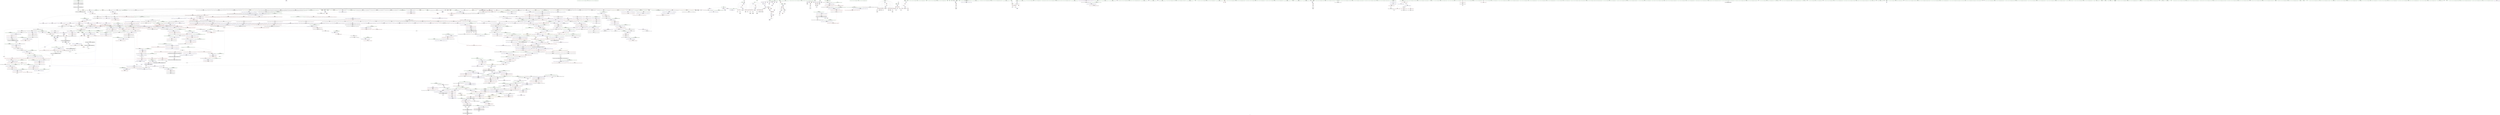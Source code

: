 digraph "SVFG" {
	label="SVFG";

	Node0x5626c40447e0 [shape=record,color=grey,label="{NodeID: 0\nNullPtr|{|<s49>107}}"];
	Node0x5626c40447e0 -> Node0x5626c4492590[style=solid];
	Node0x5626c40447e0 -> Node0x5626c4492690[style=solid];
	Node0x5626c40447e0 -> Node0x5626c4492760[style=solid];
	Node0x5626c40447e0 -> Node0x5626c4492830[style=solid];
	Node0x5626c40447e0 -> Node0x5626c4492900[style=solid];
	Node0x5626c40447e0 -> Node0x5626c44929d0[style=solid];
	Node0x5626c40447e0 -> Node0x5626c4492aa0[style=solid];
	Node0x5626c40447e0 -> Node0x5626c4492b70[style=solid];
	Node0x5626c40447e0 -> Node0x5626c4492c40[style=solid];
	Node0x5626c40447e0 -> Node0x5626c4492d10[style=solid];
	Node0x5626c40447e0 -> Node0x5626c4492de0[style=solid];
	Node0x5626c40447e0 -> Node0x5626c4492eb0[style=solid];
	Node0x5626c40447e0 -> Node0x5626c4492f80[style=solid];
	Node0x5626c40447e0 -> Node0x5626c4493050[style=solid];
	Node0x5626c40447e0 -> Node0x5626c4493120[style=solid];
	Node0x5626c40447e0 -> Node0x5626c44931f0[style=solid];
	Node0x5626c40447e0 -> Node0x5626c44932c0[style=solid];
	Node0x5626c40447e0 -> Node0x5626c4493390[style=solid];
	Node0x5626c40447e0 -> Node0x5626c4493460[style=solid];
	Node0x5626c40447e0 -> Node0x5626c4493530[style=solid];
	Node0x5626c40447e0 -> Node0x5626c4493600[style=solid];
	Node0x5626c40447e0 -> Node0x5626c44936d0[style=solid];
	Node0x5626c40447e0 -> Node0x5626c44937a0[style=solid];
	Node0x5626c40447e0 -> Node0x5626c4493870[style=solid];
	Node0x5626c40447e0 -> Node0x5626c4493940[style=solid];
	Node0x5626c40447e0 -> Node0x5626c4493a10[style=solid];
	Node0x5626c40447e0 -> Node0x5626c4493ae0[style=solid];
	Node0x5626c40447e0 -> Node0x5626c4493bb0[style=solid];
	Node0x5626c40447e0 -> Node0x5626c4493c80[style=solid];
	Node0x5626c40447e0 -> Node0x5626c4493d50[style=solid];
	Node0x5626c40447e0 -> Node0x5626c4493e20[style=solid];
	Node0x5626c40447e0 -> Node0x5626c4493ef0[style=solid];
	Node0x5626c40447e0 -> Node0x5626c4493fc0[style=solid];
	Node0x5626c40447e0 -> Node0x5626c4494090[style=solid];
	Node0x5626c40447e0 -> Node0x5626c4494160[style=solid];
	Node0x5626c40447e0 -> Node0x5626c4494230[style=solid];
	Node0x5626c40447e0 -> Node0x5626c4494300[style=solid];
	Node0x5626c40447e0 -> Node0x5626c44943d0[style=solid];
	Node0x5626c40447e0 -> Node0x5626c44944a0[style=solid];
	Node0x5626c40447e0 -> Node0x5626c4494570[style=solid];
	Node0x5626c40447e0 -> Node0x5626c4494640[style=solid];
	Node0x5626c40447e0 -> Node0x5626c449a7e0[style=solid];
	Node0x5626c40447e0 -> Node0x5626c449c890[style=solid];
	Node0x5626c40447e0 -> Node0x5626c449c960[style=solid];
	Node0x5626c40447e0 -> Node0x5626c449ca30[style=solid];
	Node0x5626c40447e0 -> Node0x5626c449eab0[style=solid];
	Node0x5626c40447e0 -> Node0x5626c44da5a0[style=solid];
	Node0x5626c40447e0 -> Node0x5626c44df5e0[style=solid];
	Node0x5626c40447e0 -> Node0x5626c44df8e0[style=solid];
	Node0x5626c40447e0:s49 -> Node0x5626c4579f50[style=solid,color=red];
	Node0x5626c4575fc0 [shape=record,color=black,label="{NodeID: 1882\n1644 = PHI(1576, )\n0th arg _ZSt10_ConstructINSt7__cxx1112basic_stringIcSt11char_traitsIcESaIcEEEJS5_EEvPT_DpOT0_ }"];
	Node0x5626c4575fc0 -> Node0x5626c44c2110[style=solid];
	Node0x5626c4498c80 [shape=record,color=red,label="{NodeID: 775\n1568\<--1555\n\<--__result.addr\n_ZNSt20__uninitialized_copyILb0EE13__uninit_copyISt13move_iteratorIPNSt7__cxx1112basic_stringIcSt11char_traitsIcESaIcEEEES9_EET0_T_SC_SB_\n}"];
	Node0x5626c4498c80 -> Node0x5626c44c1a90[style=solid];
	Node0x5626c448f640 [shape=record,color=purple,label="{NodeID: 443\n324\<--12\n\<--.str.1\n__cxx_global_var_init\n}"];
	Node0x5626c4483350 [shape=record,color=green,label="{NodeID: 111\n706\<--707\n_ZNSt12_Destroy_auxILb0EE9__destroyIPNSt7__cxx1112basic_stringIcSt11char_traitsIcESaIcEEEEEvT_S9_\<--_ZNSt12_Destroy_auxILb0EE9__destroyIPNSt7__cxx1112basic_stringIcSt11char_traitsIcESaIcEEEEEvT_S9__field_insensitive\n}"];
	Node0x5626c449e770 [shape=record,color=blue,label="{NodeID: 886\n911\<--908\ncoerce.dive3\<--call2\n_ZNSt6vectorINSt7__cxx1112basic_stringIcSt11char_traitsIcESaIcEEESaIS5_EE17_M_realloc_insertIJRKS5_EEEvN9__gnu_cxx17__normal_iteratorIPS5_S7_EEDpOT_\n|{|<s2>63}}"];
	Node0x5626c449e770 -> Node0x5626c44acd00[style=dashed];
	Node0x5626c449e770 -> Node0x5626c44acdd0[style=dashed];
	Node0x5626c449e770:s2 -> Node0x5626c451d320[style=dashed,color=red];
	Node0x5626c44a5180 [shape=record,color=purple,label="{NodeID: 554\n1501\<--1492\ncoerce.dive\<--retval\n_ZSt32__make_move_if_noexcept_iteratorINSt7__cxx1112basic_stringIcSt11char_traitsIcESaIcEEESt13move_iteratorIPS5_EET0_PT_\n}"];
	Node0x5626c44a5180 -> Node0x5626c4498940[style=solid];
	Node0x5626c4487bb0 [shape=record,color=green,label="{NodeID: 222\n1464\<--1465\nagg.tmp2\<--agg.tmp2_field_insensitive\n_ZSt22__uninitialized_copy_aISt13move_iteratorIPNSt7__cxx1112basic_stringIcSt11char_traitsIcESaIcEEEES7_S6_ET0_T_SA_S9_RSaIT1_E\n}"];
	Node0x5626c4487bb0 -> Node0x5626c448e7a0[style=solid];
	Node0x5626c4487bb0 -> Node0x5626c44a4d70[style=solid];
	Node0x5626c44aabb0 [shape=record,color=red,label="{NodeID: 665\n741\<--738\n\<--__pointer.addr\n_ZSt8_DestroyINSt7__cxx1112basic_stringIcSt11char_traitsIcESaIcEEEEvPT_\n}"];
	Node0x5626c44dee60 [shape=record,color=grey,label="{NodeID: 1440\n1432 = cmp(1430, 1431, )\n}"];
	Node0x5626c4495d60 [shape=record,color=black,label="{NodeID: 333\n412\<--409\nconv9\<--call8\nmain\n}"];
	Node0x5626c4495d60 -> Node0x5626c449bb90[style=solid];
	Node0x5626c447fed0 [shape=record,color=green,label="{NodeID: 1\n4\<--1\n.str\<--dummyObj\nGlob }"];
	Node0x5626c45760d0 [shape=record,color=black,label="{NodeID: 1883\n1645 = PHI(1577, )\n1st arg _ZSt10_ConstructINSt7__cxx1112basic_stringIcSt11char_traitsIcESaIcEEEJS5_EEvPT_DpOT0_ }"];
	Node0x5626c45760d0 -> Node0x5626c44c21e0[style=solid];
	Node0x5626c4498d50 [shape=record,color=red,label="{NodeID: 776\n1599\<--1555\n\<--__result.addr\n_ZNSt20__uninitialized_copyILb0EE13__uninit_copyISt13move_iteratorIPNSt7__cxx1112basic_stringIcSt11char_traitsIcESaIcEEEES9_EET0_T_SC_SB_\n|{<s0>124}}"];
	Node0x5626c4498d50:s0 -> Node0x5626c457bf40[style=solid,color=red];
	Node0x5626c448f710 [shape=record,color=purple,label="{NodeID: 444\n443\<--15\n\<--t\nmain\n}"];
	Node0x5626c4483450 [shape=record,color=green,label="{NodeID: 112\n712\<--713\n__first.addr\<--__first.addr_field_insensitive\n_ZNSt12_Destroy_auxILb0EE9__destroyIPNSt7__cxx1112basic_stringIcSt11char_traitsIcESaIcEEEEEvT_S9_\n}"];
	Node0x5626c4483450 -> Node0x5626c44aa870[style=solid];
	Node0x5626c4483450 -> Node0x5626c44aa940[style=solid];
	Node0x5626c4483450 -> Node0x5626c44aaa10[style=solid];
	Node0x5626c4483450 -> Node0x5626c449d3f0[style=solid];
	Node0x5626c4483450 -> Node0x5626c449d590[style=solid];
	Node0x5626c449e840 [shape=record,color=blue,label="{NodeID: 887\n885\<--913\n__elems_before\<--call4\n_ZNSt6vectorINSt7__cxx1112basic_stringIcSt11char_traitsIcESaIcEEESaIS5_EE17_M_realloc_insertIJRKS5_EEEvN9__gnu_cxx17__normal_iteratorIPS5_S7_EEDpOT_\n}"];
	Node0x5626c449e840 -> Node0x5626c44abd90[style=dashed];
	Node0x5626c449e840 -> Node0x5626c44abe60[style=dashed];
	Node0x5626c44a5250 [shape=record,color=purple,label="{NodeID: 555\n1520\<--1508\ncoerce.dive\<--__first\n_ZSt18uninitialized_copyISt13move_iteratorIPNSt7__cxx1112basic_stringIcSt11char_traitsIcESaIcEEEES7_ET0_T_SA_S9_\n}"];
	Node0x5626c44a5250 -> Node0x5626c44c1340[style=solid];
	Node0x5626c4487c80 [shape=record,color=green,label="{NodeID: 223\n1476\<--1477\nllvm.memcpy.p0i8.p0i8.i64\<--llvm.memcpy.p0i8.p0i8.i64_field_insensitive\n}"];
	Node0x5626c44aac80 [shape=record,color=red,label="{NodeID: 666\n749\<--746\n\<--__r.addr\n_ZSt11__addressofINSt7__cxx1112basic_stringIcSt11char_traitsIcESaIcEEEEPT_RS6_\n}"];
	Node0x5626c44aac80 -> Node0x5626c4497280[style=solid];
	Node0x5626c44defe0 [shape=record,color=grey,label="{NodeID: 1441\n45 = cmp(44, 46, )\n}"];
	Node0x5626c4495e30 [shape=record,color=black,label="{NodeID: 334\n420\<--419\nidxprom\<--sub\nmain\n}"];
	Node0x5626c447f1a0 [shape=record,color=green,label="{NodeID: 2\n7\<--1\n\<--dummyObj\nCan only get source location for instruction, argument, global var or function.}"];
	Node0x5626c45761e0 [shape=record,color=black,label="{NodeID: 1884\n190 = PHI(61, 61, )\n0th arg _ZNSt6vectorINSt7__cxx1112basic_stringIcSt11char_traitsIcESaIcEEESaIS5_EE9push_backERKS5_ }"];
	Node0x5626c45761e0 -> Node0x5626c449b030[style=solid];
	Node0x5626c4498e20 [shape=record,color=red,label="{NodeID: 777\n1575\<--1557\n\<--__cur\n_ZNSt20__uninitialized_copyILb0EE13__uninit_copyISt13move_iteratorIPNSt7__cxx1112basic_stringIcSt11char_traitsIcESaIcEEEES9_EET0_T_SC_SB_\n|{<s0>119}}"];
	Node0x5626c4498e20:s0 -> Node0x5626c457a090[style=solid,color=red];
	Node0x5626c448f7e0 [shape=record,color=purple,label="{NodeID: 445\n444\<--15\narrayidx17\<--t\nmain\n}"];
	Node0x5626c448f7e0 -> Node0x5626c449be00[style=solid];
	Node0x5626c4483520 [shape=record,color=green,label="{NodeID: 113\n714\<--715\n__last.addr\<--__last.addr_field_insensitive\n_ZNSt12_Destroy_auxILb0EE9__destroyIPNSt7__cxx1112basic_stringIcSt11char_traitsIcESaIcEEEEEvT_S9_\n}"];
	Node0x5626c4483520 -> Node0x5626c44aaae0[style=solid];
	Node0x5626c4483520 -> Node0x5626c449d4c0[style=solid];
	Node0x5626c449e910 [shape=record,color=blue,label="{NodeID: 888\n889\<--919\n__new_start\<--call5\n_ZNSt6vectorINSt7__cxx1112basic_stringIcSt11char_traitsIcESaIcEEESaIS5_EE17_M_realloc_insertIJRKS5_EEEvN9__gnu_cxx17__normal_iteratorIPS5_S7_EEDpOT_\n}"];
	Node0x5626c449e910 -> Node0x5626c44abf30[style=dashed];
	Node0x5626c449e910 -> Node0x5626c44ac000[style=dashed];
	Node0x5626c449e910 -> Node0x5626c44ac0d0[style=dashed];
	Node0x5626c449e910 -> Node0x5626c44ac1a0[style=dashed];
	Node0x5626c449e910 -> Node0x5626c44ac270[style=dashed];
	Node0x5626c449e910 -> Node0x5626c44ac340[style=dashed];
	Node0x5626c449e910 -> Node0x5626c44ac410[style=dashed];
	Node0x5626c449e910 -> Node0x5626c44ac4e0[style=dashed];
	Node0x5626c44a5320 [shape=record,color=purple,label="{NodeID: 556\n1522\<--1510\ncoerce.dive1\<--__last\n_ZSt18uninitialized_copyISt13move_iteratorIPNSt7__cxx1112basic_stringIcSt11char_traitsIcESaIcEEEES7_ET0_T_SA_S9_\n}"];
	Node0x5626c44a5320 -> Node0x5626c44c1410[style=solid];
	Node0x5626c4487d80 [shape=record,color=green,label="{NodeID: 224\n1487\<--1488\n_ZSt18uninitialized_copyISt13move_iteratorIPNSt7__cxx1112basic_stringIcSt11char_traitsIcESaIcEEEES7_ET0_T_SA_S9_\<--_ZSt18uninitialized_copyISt13move_iteratorIPNSt7__cxx1112basic_stringIcSt11char_traitsIcESaIcEEEES7_ET0_T_SA_S9__field_insensitive\n}"];
	Node0x5626c44aad50 [shape=record,color=red,label="{NodeID: 667\n764\<--755\nthis1\<--this.addr\n_ZNSt12_Vector_baseINSt7__cxx1112basic_stringIcSt11char_traitsIcESaIcEEESaIS5_EE13_M_deallocateEPS5_m\n}"];
	Node0x5626c44aad50 -> Node0x5626c44a2740[style=solid];
	Node0x5626c44df160 [shape=record,color=grey,label="{NodeID: 1442\n1142 = cmp(1140, 1141, )\n}"];
	Node0x5626c4495f00 [shape=record,color=black,label="{NodeID: 335\n423\<--422\nconv11\<--\nmain\n}"];
	Node0x5626c4495f00 -> Node0x5626c44de0e0[style=solid];
	Node0x5626c447f230 [shape=record,color=green,label="{NodeID: 3\n12\<--1\n.str.1\<--dummyObj\nGlob }"];
	Node0x5626c45763c0 [shape=record,color=black,label="{NodeID: 1885\n191 = PHI(63, 63, )\n1st arg _ZNSt6vectorINSt7__cxx1112basic_stringIcSt11char_traitsIcESaIcEEESaIS5_EE9push_backERKS5_ }"];
	Node0x5626c45763c0 -> Node0x5626c449b100[style=solid];
	Node0x5626c4498ef0 [shape=record,color=red,label="{NodeID: 778\n1587\<--1557\n\<--__cur\n_ZNSt20__uninitialized_copyILb0EE13__uninit_copyISt13move_iteratorIPNSt7__cxx1112basic_stringIcSt11char_traitsIcESaIcEEEES9_EET0_T_SC_SB_\n}"];
	Node0x5626c4498ef0 -> Node0x5626c44a5a70[style=solid];
	Node0x5626c448f8b0 [shape=record,color=purple,label="{NodeID: 446\n451\<--15\n\<--t\nmain\n}"];
	Node0x5626c448f8b0 -> Node0x5626c449bfa0[style=solid];
	Node0x5626c4488220 [shape=record,color=green,label="{NodeID: 114\n725\<--726\n_ZSt11__addressofINSt7__cxx1112basic_stringIcSt11char_traitsIcESaIcEEEEPT_RS6_\<--_ZSt11__addressofINSt7__cxx1112basic_stringIcSt11char_traitsIcESaIcEEEEPT_RS6__field_insensitive\n}"];
	Node0x5626c449e9e0 [shape=record,color=blue,label="{NodeID: 889\n891\<--923\n__new_finish\<--\n_ZNSt6vectorINSt7__cxx1112basic_stringIcSt11char_traitsIcESaIcEEESaIS5_EE17_M_realloc_insertIJRKS5_EEEvN9__gnu_cxx17__normal_iteratorIPS5_S7_EEDpOT_\n}"];
	Node0x5626c449e9e0 -> Node0x5626c44ac750[style=dashed];
	Node0x5626c449e9e0 -> Node0x5626c44ac820[style=dashed];
	Node0x5626c449e9e0 -> Node0x5626c449eab0[style=dashed];
	Node0x5626c44a53f0 [shape=record,color=purple,label="{NodeID: 557\n1534\<--1516\ncoerce.dive3\<--agg.tmp\n_ZSt18uninitialized_copyISt13move_iteratorIPNSt7__cxx1112basic_stringIcSt11char_traitsIcESaIcEEEES7_ET0_T_SA_S9_\n}"];
	Node0x5626c44a53f0 -> Node0x5626c4498ae0[style=solid];
	Node0x5626c4487e80 [shape=record,color=green,label="{NodeID: 225\n1492\<--1493\nretval\<--retval_field_insensitive\n_ZSt32__make_move_if_noexcept_iteratorINSt7__cxx1112basic_stringIcSt11char_traitsIcESaIcEEESt13move_iteratorIPS5_EET0_PT_\n|{|<s1>114}}"];
	Node0x5626c4487e80 -> Node0x5626c44a5180[style=solid];
	Node0x5626c4487e80:s1 -> Node0x5626c457b9f0[style=solid,color=red];
	Node0x5626c44aae20 [shape=record,color=red,label="{NodeID: 668\n765\<--757\n\<--__p.addr\n_ZNSt12_Vector_baseINSt7__cxx1112basic_stringIcSt11char_traitsIcESaIcEEESaIS5_EE13_M_deallocateEPS5_m\n}"];
	Node0x5626c44aae20 -> Node0x5626c44df5e0[style=solid];
	Node0x5626c44df2e0 [shape=record,color=grey,label="{NodeID: 1443\n721 = cmp(719, 720, )\n}"];
	Node0x5626c4495fd0 [shape=record,color=black,label="{NodeID: 336\n442\<--441\nidxprom16\<--\nmain\n}"];
	Node0x5626c447f4e0 [shape=record,color=green,label="{NodeID: 4\n14\<--1\n__dso_handle\<--dummyObj\nGlob }"];
	Node0x5626c4576540 [shape=record,color=black,label="{NodeID: 1886\n577 = PHI(170, 283, 691, 1061, 1622, )\n0th arg __clang_call_terminate }"];
	Node0x5626c4498fc0 [shape=record,color=red,label="{NodeID: 779\n1600\<--1557\n\<--__cur\n_ZNSt20__uninitialized_copyILb0EE13__uninit_copyISt13move_iteratorIPNSt7__cxx1112basic_stringIcSt11char_traitsIcESaIcEEEES9_EET0_T_SC_SB_\n|{<s0>124}}"];
	Node0x5626c4498fc0:s0 -> Node0x5626c457c120[style=solid,color=red];
	Node0x5626c448f980 [shape=record,color=purple,label="{NodeID: 447\n468\<--15\narrayidx27\<--t\nmain\n}"];
	Node0x5626c44882e0 [shape=record,color=green,label="{NodeID: 115\n728\<--729\n_ZSt8_DestroyINSt7__cxx1112basic_stringIcSt11char_traitsIcESaIcEEEEvPT_\<--_ZSt8_DestroyINSt7__cxx1112basic_stringIcSt11char_traitsIcESaIcEEEEvPT__field_insensitive\n}"];
	Node0x5626c449eab0 [shape=record,color=blue, style = dotted,label="{NodeID: 890\n891\<--3\n__new_finish\<--dummyVal\n_ZNSt6vectorINSt7__cxx1112basic_stringIcSt11char_traitsIcESaIcEEESaIS5_EE17_M_realloc_insertIJRKS5_EEEvN9__gnu_cxx17__normal_iteratorIPS5_S7_EEDpOT_\n}"];
	Node0x5626c449eab0 -> Node0x5626c44ac750[style=dashed];
	Node0x5626c449eab0 -> Node0x5626c44ac820[style=dashed];
	Node0x5626c449eab0 -> Node0x5626c449eb80[style=dashed];
	Node0x5626c44a54c0 [shape=record,color=purple,label="{NodeID: 558\n1536\<--1518\ncoerce.dive4\<--agg.tmp2\n_ZSt18uninitialized_copyISt13move_iteratorIPNSt7__cxx1112basic_stringIcSt11char_traitsIcESaIcEEEES7_ET0_T_SA_S9_\n}"];
	Node0x5626c44a54c0 -> Node0x5626c4498bb0[style=solid];
	Node0x5626c4487f50 [shape=record,color=green,label="{NodeID: 226\n1494\<--1495\n__i.addr\<--__i.addr_field_insensitive\n_ZSt32__make_move_if_noexcept_iteratorINSt7__cxx1112basic_stringIcSt11char_traitsIcESaIcEEESt13move_iteratorIPS5_EET0_PT_\n}"];
	Node0x5626c4487f50 -> Node0x5626c4498870[style=solid];
	Node0x5626c4487f50 -> Node0x5626c44c1270[style=solid];
	Node0x5626c44aaef0 [shape=record,color=red,label="{NodeID: 669\n770\<--757\n\<--__p.addr\n_ZNSt12_Vector_baseINSt7__cxx1112basic_stringIcSt11char_traitsIcESaIcEEESaIS5_EE13_M_deallocateEPS5_m\n|{<s0>54}}"];
	Node0x5626c44aaef0:s0 -> Node0x5626c457dc70[style=solid,color=red];
	Node0x5626c44df460 [shape=record,color=grey,label="{NodeID: 1444\n1160 = cmp(1158, 1159, )\n}"];
	Node0x5626c44960a0 [shape=record,color=black,label="{NodeID: 337\n467\<--466\nidxprom26\<--\nmain\n}"];
	Node0x5626c447f570 [shape=record,color=green,label="{NodeID: 5\n19\<--1\nstdin\<--dummyObj\nGlob }"];
	Node0x5626c4576930 [shape=record,color=black,label="{NodeID: 1887\n1280 = PHI(978, )\n0th arg _ZNSt16allocator_traitsISaINSt7__cxx1112basic_stringIcSt11char_traitsIcESaIcEEEEE7destroyIS5_EEvRS6_PT_ }"];
	Node0x5626c4576930 -> Node0x5626c44a0580[style=solid];
	Node0x5626c4499090 [shape=record,color=red,label="{NodeID: 780\n1603\<--1557\n\<--__cur\n_ZNSt20__uninitialized_copyILb0EE13__uninit_copyISt13move_iteratorIPNSt7__cxx1112basic_stringIcSt11char_traitsIcESaIcEEEES9_EET0_T_SC_SB_\n}"];
	Node0x5626c4499090 -> Node0x5626c448ee20[style=solid];
	Node0x5626c448fa50 [shape=record,color=purple,label="{NodeID: 448\n471\<--15\narrayidx29\<--t\nmain\n}"];
	Node0x5626c448fa50 -> Node0x5626c44a9760[style=solid];
	Node0x5626c44883e0 [shape=record,color=green,label="{NodeID: 116\n738\<--739\n__pointer.addr\<--__pointer.addr_field_insensitive\n_ZSt8_DestroyINSt7__cxx1112basic_stringIcSt11char_traitsIcESaIcEEEEvPT_\n}"];
	Node0x5626c44883e0 -> Node0x5626c44aabb0[style=solid];
	Node0x5626c44883e0 -> Node0x5626c449d660[style=solid];
	Node0x5626c449eb80 [shape=record,color=blue,label="{NodeID: 891\n891\<--946\n__new_finish\<--call11\n_ZNSt6vectorINSt7__cxx1112basic_stringIcSt11char_traitsIcESaIcEEESaIS5_EE17_M_realloc_insertIJRKS5_EEEvN9__gnu_cxx17__normal_iteratorIPS5_S7_EEDpOT_\n}"];
	Node0x5626c449eb80 -> Node0x5626c44ac5b0[style=dashed];
	Node0x5626c449eb80 -> Node0x5626c449ec50[style=dashed];
	Node0x5626c44a5590 [shape=record,color=purple,label="{NodeID: 559\n1760\<--1527\noffset_0\<--\n}"];
	Node0x5626c44a5590 -> Node0x5626c44c1680[style=solid];
	Node0x5626c4488020 [shape=record,color=green,label="{NodeID: 227\n1499\<--1500\n_ZNSt13move_iteratorIPNSt7__cxx1112basic_stringIcSt11char_traitsIcESaIcEEEEC2ES6_\<--_ZNSt13move_iteratorIPNSt7__cxx1112basic_stringIcSt11char_traitsIcESaIcEEEEC2ES6__field_insensitive\n}"];
	Node0x5626c44aafc0 [shape=record,color=red,label="{NodeID: 670\n771\<--759\n\<--__n.addr\n_ZNSt12_Vector_baseINSt7__cxx1112basic_stringIcSt11char_traitsIcESaIcEEESaIS5_EE13_M_deallocateEPS5_m\n|{<s0>54}}"];
	Node0x5626c44aafc0:s0 -> Node0x5626c457dd80[style=solid,color=red];
	Node0x5626c44df5e0 [shape=record,color=grey,label="{NodeID: 1445\n766 = cmp(765, 3, )\n}"];
	Node0x5626c4496170 [shape=record,color=black,label="{NodeID: 338\n470\<--469\nidxprom28\<--\nmain\n}"];
	Node0x5626c447f600 [shape=record,color=green,label="{NodeID: 6\n20\<--1\n.str.2\<--dummyObj\nGlob }"];
	Node0x5626c4576a40 [shape=record,color=black,label="{NodeID: 1888\n1281 = PHI(981, )\n1st arg _ZNSt16allocator_traitsISaINSt7__cxx1112basic_stringIcSt11char_traitsIcESaIcEEEEE7destroyIS5_EEvRS6_PT_ }"];
	Node0x5626c4576a40 -> Node0x5626c44a0650[style=solid];
	Node0x5626c4499160 [shape=record,color=red,label="{NodeID: 781\n1597\<--1559\nexn\<--exn.slot\n_ZNSt20__uninitialized_copyILb0EE13__uninit_copyISt13move_iteratorIPNSt7__cxx1112basic_stringIcSt11char_traitsIcESaIcEEEES9_EET0_T_SC_SB_\n}"];
	Node0x5626c448fb20 [shape=record,color=purple,label="{NodeID: 449\n476\<--15\narrayidx32\<--t\nmain\n}"];
	Node0x5626c44884b0 [shape=record,color=green,label="{NodeID: 117\n746\<--747\n__r.addr\<--__r.addr_field_insensitive\n_ZSt11__addressofINSt7__cxx1112basic_stringIcSt11char_traitsIcESaIcEEEEPT_RS6_\n}"];
	Node0x5626c44884b0 -> Node0x5626c44aac80[style=solid];
	Node0x5626c44884b0 -> Node0x5626c449d730[style=solid];
	Node0x5626c449ec50 [shape=record,color=blue,label="{NodeID: 892\n891\<--951\n__new_finish\<--incdec.ptr\n_ZNSt6vectorINSt7__cxx1112basic_stringIcSt11char_traitsIcESaIcEEESaIS5_EE17_M_realloc_insertIJRKS5_EEEvN9__gnu_cxx17__normal_iteratorIPS5_S7_EEDpOT_\n}"];
	Node0x5626c449ec50 -> Node0x5626c44ac680[style=dashed];
	Node0x5626c449ec50 -> Node0x5626c44ac750[style=dashed];
	Node0x5626c449ec50 -> Node0x5626c44ac820[style=dashed];
	Node0x5626c449ec50 -> Node0x5626c449ed20[style=dashed];
	Node0x5626c44a5660 [shape=record,color=purple,label="{NodeID: 560\n1761\<--1528\noffset_0\<--\n}"];
	Node0x5626c44a5660 -> Node0x5626c449a340[style=solid];
	Node0x5626c4488120 [shape=record,color=green,label="{NodeID: 228\n1508\<--1509\n__first\<--__first_field_insensitive\n_ZSt18uninitialized_copyISt13move_iteratorIPNSt7__cxx1112basic_stringIcSt11char_traitsIcESaIcEEEES7_ET0_T_SA_S9_\n}"];
	Node0x5626c4488120 -> Node0x5626c448ea10[style=solid];
	Node0x5626c4488120 -> Node0x5626c44a5250[style=solid];
	Node0x5626c44ab090 [shape=record,color=red,label="{NodeID: 671\n782\<--779\nthis1\<--this.addr\n_ZNSt12_Vector_baseINSt7__cxx1112basic_stringIcSt11char_traitsIcESaIcEEESaIS5_EE12_Vector_implD2Ev\n}"];
	Node0x5626c44ab090 -> Node0x5626c4497420[style=solid];
	Node0x5626c44df760 [shape=record,color=grey,label="{NodeID: 1446\n1699 = cmp(1694, 1698, )\n}"];
	Node0x5626c44df760 -> Node0x5626c448f300[style=solid];
	Node0x5626c4496240 [shape=record,color=black,label="{NodeID: 339\n475\<--474\nidxprom31\<--add30\nmain\n}"];
	Node0x5626c447ff90 [shape=record,color=green,label="{NodeID: 7\n22\<--1\n.str.3\<--dummyObj\nGlob }"];
	Node0x5626c4576b50 [shape=record,color=black,label="{NodeID: 1889\n589 = PHI(571, )\n0th arg _ZNSt12_Vector_baseINSt7__cxx1112basic_stringIcSt11char_traitsIcESaIcEEESaIS5_EE12_Vector_implC2Ev }"];
	Node0x5626c4576b50 -> Node0x5626c449c7c0[style=solid];
	Node0x5626c4499230 [shape=record,color=red,label="{NodeID: 782\n1616\<--1559\nexn11\<--exn.slot\n_ZNSt20__uninitialized_copyILb0EE13__uninit_copyISt13move_iteratorIPNSt7__cxx1112basic_stringIcSt11char_traitsIcESaIcEEEES9_EET0_T_SC_SB_\n}"];
	Node0x5626c448fbf0 [shape=record,color=purple,label="{NodeID: 450\n479\<--15\narrayidx34\<--t\nmain\n}"];
	Node0x5626c448fbf0 -> Node0x5626c449c210[style=solid];
	Node0x5626c4488580 [shape=record,color=green,label="{NodeID: 118\n755\<--756\nthis.addr\<--this.addr_field_insensitive\n_ZNSt12_Vector_baseINSt7__cxx1112basic_stringIcSt11char_traitsIcESaIcEEESaIS5_EE13_M_deallocateEPS5_m\n}"];
	Node0x5626c4488580 -> Node0x5626c44aad50[style=solid];
	Node0x5626c4488580 -> Node0x5626c449d800[style=solid];
	Node0x5626c449ed20 [shape=record,color=blue,label="{NodeID: 893\n891\<--962\n__new_finish\<--call16\n_ZNSt6vectorINSt7__cxx1112basic_stringIcSt11char_traitsIcESaIcEEESaIS5_EE17_M_realloc_insertIJRKS5_EEEvN9__gnu_cxx17__normal_iteratorIPS5_S7_EEDpOT_\n}"];
	Node0x5626c449ed20 -> Node0x5626c44ac8f0[style=dashed];
	Node0x5626c44a5730 [shape=record,color=purple,label="{NodeID: 561\n1763\<--1530\noffset_0\<--\n}"];
	Node0x5626c44a5730 -> Node0x5626c44c1750[style=solid];
	Node0x5626c4490670 [shape=record,color=green,label="{NodeID: 229\n1510\<--1511\n__last\<--__last_field_insensitive\n_ZSt18uninitialized_copyISt13move_iteratorIPNSt7__cxx1112basic_stringIcSt11char_traitsIcESaIcEEEES7_ET0_T_SA_S9_\n}"];
	Node0x5626c4490670 -> Node0x5626c448eae0[style=solid];
	Node0x5626c4490670 -> Node0x5626c44a5320[style=solid];
	Node0x5626c44ab160 [shape=record,color=red,label="{NodeID: 672\n801\<--792\n\<--__a.addr\n_ZNSt16allocator_traitsISaINSt7__cxx1112basic_stringIcSt11char_traitsIcESaIcEEEEE10deallocateERS6_PS5_m\n}"];
	Node0x5626c44ab160 -> Node0x5626c44974f0[style=solid];
	Node0x5626c44df8e0 [shape=record,color=grey,label="{NodeID: 1447\n974 = cmp(973, 3, )\n}"];
	Node0x5626c4496310 [shape=record,color=black,label="{NodeID: 340\n478\<--477\nidxprom33\<--\nmain\n}"];
	Node0x5626c4480020 [shape=record,color=green,label="{NodeID: 8\n24\<--1\n.str.4\<--dummyObj\nGlob }"];
	Node0x5626c4576c60 [shape=record,color=black,label="{NodeID: 1890\n303 = PHI()\n0th arg _Z3chgc }"];
	Node0x5626c4576c60 -> Node0x5626c449b6b0[style=solid];
	Node0x5626c4499300 [shape=record,color=red,label="{NodeID: 783\n1617\<--1561\nsel\<--ehselector.slot\n_ZNSt20__uninitialized_copyILb0EE13__uninit_copyISt13move_iteratorIPNSt7__cxx1112basic_stringIcSt11char_traitsIcESaIcEEEES9_EET0_T_SC_SB_\n}"];
	Node0x5626c448fcc0 [shape=record,color=purple,label="{NodeID: 451\n501\<--15\narrayidx47\<--t\nmain\n}"];
	Node0x5626c4488650 [shape=record,color=green,label="{NodeID: 119\n757\<--758\n__p.addr\<--__p.addr_field_insensitive\n_ZNSt12_Vector_baseINSt7__cxx1112basic_stringIcSt11char_traitsIcESaIcEEESaIS5_EE13_M_deallocateEPS5_m\n}"];
	Node0x5626c4488650 -> Node0x5626c44aae20[style=solid];
	Node0x5626c4488650 -> Node0x5626c44aaef0[style=solid];
	Node0x5626c4488650 -> Node0x5626c449d8d0[style=solid];
	Node0x5626c449edf0 [shape=record,color=blue,label="{NodeID: 894\n893\<--966\nexn.slot\<--\n_ZNSt6vectorINSt7__cxx1112basic_stringIcSt11char_traitsIcESaIcEEESaIS5_EE17_M_realloc_insertIJRKS5_EEEvN9__gnu_cxx17__normal_iteratorIPS5_S7_EEDpOT_\n}"];
	Node0x5626c449edf0 -> Node0x5626c44ac9c0[style=dashed];
	Node0x5626c449edf0 -> Node0x5626c449ef90[style=dashed];
	Node0x5626c44a5800 [shape=record,color=purple,label="{NodeID: 562\n1764\<--1531\noffset_0\<--\n}"];
	Node0x5626c44a5800 -> Node0x5626c449a410[style=solid];
	Node0x5626c4490740 [shape=record,color=green,label="{NodeID: 230\n1512\<--1513\n__result.addr\<--__result.addr_field_insensitive\n_ZSt18uninitialized_copyISt13move_iteratorIPNSt7__cxx1112basic_stringIcSt11char_traitsIcESaIcEEEES7_ET0_T_SA_S9_\n}"];
	Node0x5626c4490740 -> Node0x5626c4498a10[style=solid];
	Node0x5626c4490740 -> Node0x5626c44c14e0[style=solid];
	Node0x5626c44ab230 [shape=record,color=red,label="{NodeID: 673\n803\<--794\n\<--__p.addr\n_ZNSt16allocator_traitsISaINSt7__cxx1112basic_stringIcSt11char_traitsIcESaIcEEEEE10deallocateERS6_PS5_m\n|{<s0>56}}"];
	Node0x5626c44ab230:s0 -> Node0x5626c457ce70[style=solid,color=red];
	Node0x5626c44dfa60 [shape=record,color=grey,label="{NodeID: 1448\n1218 = cmp(1217, 46, )\n}"];
	Node0x5626c44963e0 [shape=record,color=black,label="{NodeID: 341\n486\<--485\nidxprom36\<--\nmain\n}"];
	Node0x5626c44800b0 [shape=record,color=green,label="{NodeID: 9\n26\<--1\n.str.5\<--dummyObj\nGlob }"];
	Node0x5626c4576d30 [shape=record,color=black,label="{NodeID: 1891\n1173 = PHI(877, )\n0th arg _ZN9__gnu_cxxmiIPNSt7__cxx1112basic_stringIcSt11char_traitsIcESaIcEEESt6vectorIS6_SaIS6_EEEENS_17__normal_iteratorIT_T0_E15difference_typeERKSE_SH_ }"];
	Node0x5626c4576d30 -> Node0x5626c449fbc0[style=solid];
	Node0x5626c44993d0 [shape=record,color=red,label="{NodeID: 784\n1636\<--1630\n\<--__x.addr\n_ZStneIPNSt7__cxx1112basic_stringIcSt11char_traitsIcESaIcEEEEbRKSt13move_iteratorIT_ESB_\n|{<s0>129}}"];
	Node0x5626c44993d0:s0 -> Node0x5626c45791d0[style=solid,color=red];
	Node0x5626c448fd90 [shape=record,color=purple,label="{NodeID: 452\n505\<--15\narrayidx50\<--t\nmain\n}"];
	Node0x5626c448fd90 -> Node0x5626c44a99d0[style=solid];
	Node0x5626c4488720 [shape=record,color=green,label="{NodeID: 120\n759\<--760\n__n.addr\<--__n.addr_field_insensitive\n_ZNSt12_Vector_baseINSt7__cxx1112basic_stringIcSt11char_traitsIcESaIcEEESaIS5_EE13_M_deallocateEPS5_m\n}"];
	Node0x5626c4488720 -> Node0x5626c44aafc0[style=solid];
	Node0x5626c4488720 -> Node0x5626c449d9a0[style=solid];
	Node0x5626c449eec0 [shape=record,color=blue,label="{NodeID: 895\n895\<--968\nehselector.slot\<--\n_ZNSt6vectorINSt7__cxx1112basic_stringIcSt11char_traitsIcESaIcEEESaIS5_EE17_M_realloc_insertIJRKS5_EEEvN9__gnu_cxx17__normal_iteratorIPS5_S7_EEDpOT_\n}"];
	Node0x5626c449eec0 -> Node0x5626c449f060[style=dashed];
	Node0x5626c44a58d0 [shape=record,color=purple,label="{NodeID: 563\n1563\<--1551\ncoerce.dive\<--__first\n_ZNSt20__uninitialized_copyILb0EE13__uninit_copyISt13move_iteratorIPNSt7__cxx1112basic_stringIcSt11char_traitsIcESaIcEEEES9_EET0_T_SC_SB_\n}"];
	Node0x5626c44a58d0 -> Node0x5626c44c1820[style=solid];
	Node0x5626c4490810 [shape=record,color=green,label="{NodeID: 231\n1514\<--1515\n__assignable\<--__assignable_field_insensitive\n_ZSt18uninitialized_copyISt13move_iteratorIPNSt7__cxx1112basic_stringIcSt11char_traitsIcESaIcEEEES7_ET0_T_SA_S9_\n}"];
	Node0x5626c4490810 -> Node0x5626c44c15b0[style=solid];
	Node0x5626c44ab300 [shape=record,color=red,label="{NodeID: 674\n804\<--796\n\<--__n.addr\n_ZNSt16allocator_traitsISaINSt7__cxx1112basic_stringIcSt11char_traitsIcESaIcEEEEE10deallocateERS6_PS5_m\n|{<s0>56}}"];
	Node0x5626c44ab300:s0 -> Node0x5626c457cf80[style=solid,color=red];
	Node0x5626c44dfbe0 [shape=record,color=grey,label="{NodeID: 1449\n464 = cmp(461, 463, )\n}"];
	Node0x5626c44964b0 [shape=record,color=black,label="{NodeID: 342\n489\<--488\nconv38\<--\nmain\n}"];
	Node0x5626c44964b0 -> Node0x5626c44de560[style=solid];
	Node0x5626c4480180 [shape=record,color=green,label="{NodeID: 10\n29\<--1\n\<--dummyObj\nCan only get source location for instruction, argument, global var or function.}"];
	Node0x5626c4576e40 [shape=record,color=black,label="{NodeID: 1892\n1174 = PHI(887, )\n1st arg _ZN9__gnu_cxxmiIPNSt7__cxx1112basic_stringIcSt11char_traitsIcESaIcEEESt6vectorIS6_SaIS6_EEEENS_17__normal_iteratorIT_T0_E15difference_typeERKSE_SH_ }"];
	Node0x5626c4576e40 -> Node0x5626c449fc90[style=solid];
	Node0x5626c44994a0 [shape=record,color=red,label="{NodeID: 785\n1637\<--1632\n\<--__y.addr\n_ZStneIPNSt7__cxx1112basic_stringIcSt11char_traitsIcESaIcEEEEbRKSt13move_iteratorIT_ESB_\n|{<s0>129}}"];
	Node0x5626c44994a0:s0 -> Node0x5626c45792e0[style=solid,color=red];
	Node0x5626c448fe60 [shape=record,color=purple,label="{NodeID: 453\n510\<--15\narrayidx53\<--t\nmain\n}"];
	Node0x5626c44887f0 [shape=record,color=green,label="{NodeID: 121\n773\<--774\n_ZNSt16allocator_traitsISaINSt7__cxx1112basic_stringIcSt11char_traitsIcESaIcEEEEE10deallocateERS6_PS5_m\<--_ZNSt16allocator_traitsISaINSt7__cxx1112basic_stringIcSt11char_traitsIcESaIcEEEEE10deallocateERS6_PS5_m_field_insensitive\n}"];
	Node0x5626c449ef90 [shape=record,color=blue,label="{NodeID: 896\n893\<--987\nexn.slot\<--\n_ZNSt6vectorINSt7__cxx1112basic_stringIcSt11char_traitsIcESaIcEEESaIS5_EE17_M_realloc_insertIJRKS5_EEEvN9__gnu_cxx17__normal_iteratorIPS5_S7_EEDpOT_\n}"];
	Node0x5626c449ef90 -> Node0x5626c44aca90[style=dashed];
	Node0x5626c44a59a0 [shape=record,color=purple,label="{NodeID: 564\n1565\<--1553\ncoerce.dive1\<--__last\n_ZNSt20__uninitialized_copyILb0EE13__uninit_copyISt13move_iteratorIPNSt7__cxx1112basic_stringIcSt11char_traitsIcESaIcEEEES9_EET0_T_SC_SB_\n}"];
	Node0x5626c44a59a0 -> Node0x5626c44c18f0[style=solid];
	Node0x5626c44908e0 [shape=record,color=green,label="{NodeID: 232\n1516\<--1517\nagg.tmp\<--agg.tmp_field_insensitive\n_ZSt18uninitialized_copyISt13move_iteratorIPNSt7__cxx1112basic_stringIcSt11char_traitsIcESaIcEEEES7_ET0_T_SA_S9_\n}"];
	Node0x5626c44908e0 -> Node0x5626c448ebb0[style=solid];
	Node0x5626c44908e0 -> Node0x5626c44a53f0[style=solid];
	Node0x5626c44ab3d0 [shape=record,color=red,label="{NodeID: 675\n822\<--813\nthis1\<--this.addr\n_ZN9__gnu_cxx13new_allocatorINSt7__cxx1112basic_stringIcSt11char_traitsIcESaIcEEEE10deallocateEPS6_m\n}"];
	Node0x5626c44dfd60 [shape=record,color=grey,label="{NodeID: 1450\n457 = cmp(455, 456, )\n}"];
	Node0x5626c4496580 [shape=record,color=black,label="{NodeID: 343\n492\<--491\nconv40\<--sub39\nmain\n}"];
	Node0x5626c4480280 [shape=record,color=green,label="{NodeID: 11\n46\<--1\n\<--dummyObj\nCan only get source location for instruction, argument, global var or function.}"];
	Node0x5626c4576f50 [shape=record,color=black,label="{NodeID: 1893\n1117 = PHI(901, )\n0th arg _ZNKSt6vectorINSt7__cxx1112basic_stringIcSt11char_traitsIcESaIcEEESaIS5_EE12_M_check_lenEmPKc }"];
	Node0x5626c4576f50 -> Node0x5626c449f7b0[style=solid];
	Node0x5626c4499570 [shape=record,color=red,label="{NodeID: 786\n1652\<--1646\n\<--__p.addr\n_ZSt10_ConstructINSt7__cxx1112basic_stringIcSt11char_traitsIcESaIcEEEJS5_EEvPT_DpOT0_\n}"];
	Node0x5626c4499570 -> Node0x5626c448efc0[style=solid];
	Node0x5626c448ff30 [shape=record,color=purple,label="{NodeID: 454\n513\<--15\narrayidx55\<--t\nmain\n}"];
	Node0x5626c448ff30 -> Node0x5626c44a9aa0[style=solid];
	Node0x5626c448ff30 -> Node0x5626c449c2e0[style=solid];
	Node0x5626c44888f0 [shape=record,color=green,label="{NodeID: 122\n779\<--780\nthis.addr\<--this.addr_field_insensitive\n_ZNSt12_Vector_baseINSt7__cxx1112basic_stringIcSt11char_traitsIcESaIcEEESaIS5_EE12_Vector_implD2Ev\n}"];
	Node0x5626c44888f0 -> Node0x5626c44ab090[style=solid];
	Node0x5626c44888f0 -> Node0x5626c449da70[style=solid];
	Node0x5626c449f060 [shape=record,color=blue,label="{NodeID: 897\n895\<--989\nehselector.slot\<--\n_ZNSt6vectorINSt7__cxx1112basic_stringIcSt11char_traitsIcESaIcEEESaIS5_EE17_M_realloc_insertIJRKS5_EEEvN9__gnu_cxx17__normal_iteratorIPS5_S7_EEDpOT_\n}"];
	Node0x5626c449f060 -> Node0x5626c44acb60[style=dashed];
	Node0x5626c44a5a70 [shape=record,color=purple,label="{NodeID: 565\n1588\<--1587\nincdec.ptr\<--\n_ZNSt20__uninitialized_copyILb0EE13__uninit_copyISt13move_iteratorIPNSt7__cxx1112basic_stringIcSt11char_traitsIcESaIcEEEES9_EET0_T_SC_SB_\n}"];
	Node0x5626c44a5a70 -> Node0x5626c44c1b60[style=solid];
	Node0x5626c44909b0 [shape=record,color=green,label="{NodeID: 233\n1518\<--1519\nagg.tmp2\<--agg.tmp2_field_insensitive\n_ZSt18uninitialized_copyISt13move_iteratorIPNSt7__cxx1112basic_stringIcSt11char_traitsIcESaIcEEEES7_ET0_T_SA_S9_\n}"];
	Node0x5626c44909b0 -> Node0x5626c448ec80[style=solid];
	Node0x5626c44909b0 -> Node0x5626c44a54c0[style=solid];
	Node0x5626c44ab4a0 [shape=record,color=red,label="{NodeID: 676\n823\<--815\n\<--__p.addr\n_ZN9__gnu_cxx13new_allocatorINSt7__cxx1112basic_stringIcSt11char_traitsIcESaIcEEEE10deallocateEPS6_m\n}"];
	Node0x5626c44ab4a0 -> Node0x5626c44975c0[style=solid];
	Node0x5626c44dfee0 [shape=record,color=grey,label="{NodeID: 1451\n398 = cmp(396, 397, )\n}"];
	Node0x5626c4496650 [shape=record,color=black,label="{NodeID: 344\n495\<--494\nconv42\<--\nmain\n}"];
	Node0x5626c4496650 -> Node0x5626c44de560[style=solid];
	Node0x5626c4480380 [shape=record,color=green,label="{NodeID: 12\n77\<--1\n\<--dummyObj\nCan only get source location for instruction, argument, global var or function.}"];
	Node0x5626c4577060 [shape=record,color=black,label="{NodeID: 1894\n1118 = PHI(904, )\n1st arg _ZNKSt6vectorINSt7__cxx1112basic_stringIcSt11char_traitsIcESaIcEEESaIS5_EE12_M_check_lenEmPKc }"];
	Node0x5626c4577060 -> Node0x5626c449f880[style=solid];
	Node0x5626c4499640 [shape=record,color=red,label="{NodeID: 787\n1655\<--1648\n\<--__args.addr\n_ZSt10_ConstructINSt7__cxx1112basic_stringIcSt11char_traitsIcESaIcEEEJS5_EEvPT_DpOT0_\n|{<s0>130}}"];
	Node0x5626c4499640:s0 -> Node0x5626c457a2a0[style=solid,color=red];
	Node0x5626c4490000 [shape=record,color=purple,label="{NodeID: 455\n520\<--15\narrayidx59\<--t\nmain\n}"];
	Node0x5626c44889c0 [shape=record,color=green,label="{NodeID: 123\n785\<--786\n_ZNSaINSt7__cxx1112basic_stringIcSt11char_traitsIcESaIcEEEED2Ev\<--_ZNSaINSt7__cxx1112basic_stringIcSt11char_traitsIcESaIcEEEED2Ev_field_insensitive\n}"];
	Node0x5626c449f130 [shape=record,color=blue,label="{NodeID: 898\n1040\<--1037\n_M_start36\<--\n_ZNSt6vectorINSt7__cxx1112basic_stringIcSt11char_traitsIcESaIcEEESaIS5_EE17_M_realloc_insertIJRKS5_EEEvN9__gnu_cxx17__normal_iteratorIPS5_S7_EEDpOT_\n}"];
	Node0x5626c44a5b40 [shape=record,color=purple,label="{NodeID: 566\n1669\<--1668\n_M_current\<--this1\n_ZNKSt13move_iteratorIPNSt7__cxx1112basic_stringIcSt11char_traitsIcESaIcEEEEdeEv\n}"];
	Node0x5626c44a5b40 -> Node0x5626c44997e0[style=solid];
	Node0x5626c4490a80 [shape=record,color=green,label="{NodeID: 234\n1539\<--1540\n_ZNSt20__uninitialized_copyILb0EE13__uninit_copyISt13move_iteratorIPNSt7__cxx1112basic_stringIcSt11char_traitsIcESaIcEEEES9_EET0_T_SC_SB_\<--_ZNSt20__uninitialized_copyILb0EE13__uninit_copyISt13move_iteratorIPNSt7__cxx1112basic_stringIcSt11char_traitsIcESaIcEEEES9_EET0_T_SC_SB__field_insensitive\n}"];
	Node0x5626c44ab570 [shape=record,color=red,label="{NodeID: 677\n836\<--833\nthis1\<--this.addr\n_ZNSaINSt7__cxx1112basic_stringIcSt11char_traitsIcESaIcEEEED2Ev\n}"];
	Node0x5626c44ab570 -> Node0x5626c4497690[style=solid];
	Node0x5626c4511240 [shape=record,color=black,label="{NodeID: 1452\nMR_44V_3 = PHI(MR_44V_4, MR_44V_2, )\npts\{370 \}\n}"];
	Node0x5626c4511240 -> Node0x5626c44a7fd0[style=dashed];
	Node0x5626c4511240 -> Node0x5626c44a80a0[style=dashed];
	Node0x5626c4511240 -> Node0x5626c44a8170[style=dashed];
	Node0x5626c4511240 -> Node0x5626c449c620[style=dashed];
	Node0x5626c4496720 [shape=record,color=black,label="{NodeID: 345\n500\<--499\nidxprom46\<--\nmain\n}"];
	Node0x5626c4480480 [shape=record,color=green,label="{NodeID: 13\n98\<--1\n\<--dummyObj\nCan only get source location for instruction, argument, global var or function.}"];
	Node0x5626c4577170 [shape=record,color=black,label="{NodeID: 1895\n1119 = PHI(902, )\n2nd arg _ZNKSt6vectorINSt7__cxx1112basic_stringIcSt11char_traitsIcESaIcEEESaIS5_EE12_M_check_lenEmPKc }"];
	Node0x5626c4577170 -> Node0x5626c449f950[style=solid];
	Node0x5626c4499710 [shape=record,color=red,label="{NodeID: 788\n1668\<--1665\nthis1\<--this.addr\n_ZNKSt13move_iteratorIPNSt7__cxx1112basic_stringIcSt11char_traitsIcESaIcEEEEdeEv\n}"];
	Node0x5626c4499710 -> Node0x5626c44a5b40[style=solid];
	Node0x5626c44900d0 [shape=record,color=purple,label="{NodeID: 456\n523\<--15\narrayidx61\<--t\nmain\n}"];
	Node0x5626c44900d0 -> Node0x5626c44a9b70[style=solid];
	Node0x5626c44900d0 -> Node0x5626c449c3b0[style=solid];
	Node0x5626c4488ac0 [shape=record,color=green,label="{NodeID: 124\n792\<--793\n__a.addr\<--__a.addr_field_insensitive\n_ZNSt16allocator_traitsISaINSt7__cxx1112basic_stringIcSt11char_traitsIcESaIcEEEEE10deallocateERS6_PS5_m\n}"];
	Node0x5626c4488ac0 -> Node0x5626c44ab160[style=solid];
	Node0x5626c4488ac0 -> Node0x5626c449db40[style=solid];
	Node0x5626c449f200 [shape=record,color=blue,label="{NodeID: 899\n1045\<--1042\n_M_finish38\<--\n_ZNSt6vectorINSt7__cxx1112basic_stringIcSt11char_traitsIcESaIcEEESaIS5_EE17_M_realloc_insertIJRKS5_EEEvN9__gnu_cxx17__normal_iteratorIPS5_S7_EEDpOT_\n}"];
	Node0x5626c44a5c10 [shape=record,color=purple,label="{NodeID: 567\n1678\<--1677\n_M_current\<--this1\n_ZNSt13move_iteratorIPNSt7__cxx1112basic_stringIcSt11char_traitsIcESaIcEEEEppEv\n}"];
	Node0x5626c44a5c10 -> Node0x5626c4499980[style=solid];
	Node0x5626c44a5c10 -> Node0x5626c44c2450[style=solid];
	Node0x5626c4490b50 [shape=record,color=green,label="{NodeID: 235\n1551\<--1552\n__first\<--__first_field_insensitive\n_ZNSt20__uninitialized_copyILb0EE13__uninit_copyISt13move_iteratorIPNSt7__cxx1112basic_stringIcSt11char_traitsIcESaIcEEEES9_EET0_T_SC_SB_\n|{|<s1>118|<s2>120|<s3>122}}"];
	Node0x5626c4490b50 -> Node0x5626c44a58d0[style=solid];
	Node0x5626c4490b50:s1 -> Node0x5626c4577900[style=solid,color=red];
	Node0x5626c4490b50:s2 -> Node0x5626c457c5c0[style=solid,color=red];
	Node0x5626c4490b50:s3 -> Node0x5626c457bc10[style=solid,color=red];
	Node0x5626c44ab640 [shape=record,color=red,label="{NodeID: 678\n847\<--844\nthis1\<--this.addr\n_ZN9__gnu_cxx13new_allocatorINSt7__cxx1112basic_stringIcSt11char_traitsIcESaIcEEEED2Ev\n}"];
	Node0x5626c4511330 [shape=record,color=black,label="{NodeID: 1453\nMR_46V_2 = PHI(MR_46V_4, MR_46V_1, )\npts\{372 \}\n}"];
	Node0x5626c4511330 -> Node0x5626c449bb90[style=dashed];
	Node0x5626c44967f0 [shape=record,color=black,label="{NodeID: 346\n504\<--503\nidxprom49\<--sub48\nmain\n}"];
	Node0x5626c4480580 [shape=record,color=green,label="{NodeID: 14\n136\<--1\n\<--dummyObj\nCan only get source location for instruction, argument, global var or function.}"];
	Node0x5626c4577280 [shape=record,color=black,label="{NodeID: 1896\n566 = PHI(164, )\n0th arg _ZNSt12_Vector_baseINSt7__cxx1112basic_stringIcSt11char_traitsIcESaIcEEESaIS5_EEC2Ev }"];
	Node0x5626c4577280 -> Node0x5626c449c6f0[style=solid];
	Node0x5626c44997e0 [shape=record,color=red,label="{NodeID: 789\n1670\<--1669\n\<--_M_current\n_ZNKSt13move_iteratorIPNSt7__cxx1112basic_stringIcSt11char_traitsIcESaIcEEEEdeEv\n}"];
	Node0x5626c44997e0 -> Node0x5626c448f160[style=solid];
	Node0x5626c44901a0 [shape=record,color=purple,label="{NodeID: 457\n539\<--15\narrayidx69\<--t\nmain\n}"];
	Node0x5626c4488b90 [shape=record,color=green,label="{NodeID: 125\n794\<--795\n__p.addr\<--__p.addr_field_insensitive\n_ZNSt16allocator_traitsISaINSt7__cxx1112basic_stringIcSt11char_traitsIcESaIcEEEEE10deallocateERS6_PS5_m\n}"];
	Node0x5626c4488b90 -> Node0x5626c44ab230[style=solid];
	Node0x5626c4488b90 -> Node0x5626c449dc10[style=solid];
	Node0x5626c449f2d0 [shape=record,color=blue,label="{NodeID: 900\n1052\<--1049\n_M_end_of_storage41\<--add.ptr39\n_ZNSt6vectorINSt7__cxx1112basic_stringIcSt11char_traitsIcESaIcEEESaIS5_EE17_M_realloc_insertIJRKS5_EEEvN9__gnu_cxx17__normal_iteratorIPS5_S7_EEDpOT_\n}"];
	Node0x5626c44a5ce0 [shape=record,color=purple,label="{NodeID: 568\n1680\<--1679\nincdec.ptr\<--\n_ZNSt13move_iteratorIPNSt7__cxx1112basic_stringIcSt11char_traitsIcESaIcEEEEppEv\n}"];
	Node0x5626c44a5ce0 -> Node0x5626c44c2450[style=solid];
	Node0x5626c4490c20 [shape=record,color=green,label="{NodeID: 236\n1553\<--1554\n__last\<--__last_field_insensitive\n_ZNSt20__uninitialized_copyILb0EE13__uninit_copyISt13move_iteratorIPNSt7__cxx1112basic_stringIcSt11char_traitsIcESaIcEEEES9_EET0_T_SC_SB_\n|{|<s1>118}}"];
	Node0x5626c4490c20 -> Node0x5626c44a59a0[style=solid];
	Node0x5626c4490c20:s1 -> Node0x5626c4577a10[style=solid,color=red];
	Node0x5626c44ab710 [shape=record,color=red,label="{NodeID: 679\n862\<--853\n\<--__a.addr\n_ZNSt16allocator_traitsISaINSt7__cxx1112basic_stringIcSt11char_traitsIcESaIcEEEEE9constructIS5_JRKS5_EEEvRS6_PT_DpOT0_\n}"];
	Node0x5626c44ab710 -> Node0x5626c4497760[style=solid];
	Node0x5626c4511830 [shape=record,color=black,label="{NodeID: 1454\nMR_48V_2 = PHI(MR_48V_4, MR_48V_1, )\npts\{374 \}\n}"];
	Node0x5626c4511830 -> Node0x5626c449bd30[style=dashed];
	Node0x5626c44968c0 [shape=record,color=black,label="{NodeID: 347\n509\<--508\nidxprom52\<--add51\nmain\n}"];
	Node0x5626c4480680 [shape=record,color=green,label="{NodeID: 15\n144\<--1\n\<--dummyObj\nCan only get source location for instruction, argument, global var or function.}"];
	Node0x5626c4577390 [shape=record,color=black,label="{NodeID: 1897\n1548 = PHI(1535, )\n0th arg _ZNSt20__uninitialized_copyILb0EE13__uninit_copyISt13move_iteratorIPNSt7__cxx1112basic_stringIcSt11char_traitsIcESaIcEEEES9_EET0_T_SC_SB_ }"];
	Node0x5626c4577390 -> Node0x5626c44c1820[style=solid];
	Node0x5626c44998b0 [shape=record,color=red,label="{NodeID: 790\n1677\<--1674\nthis1\<--this.addr\n_ZNSt13move_iteratorIPNSt7__cxx1112basic_stringIcSt11char_traitsIcESaIcEEEEppEv\n}"];
	Node0x5626c44998b0 -> Node0x5626c448f230[style=solid];
	Node0x5626c44998b0 -> Node0x5626c44a5c10[style=solid];
	Node0x5626c44b1aa0 [shape=record,color=yellow,style=double,label="{NodeID: 1565\n164V_1 = ENCHI(MR_164V_0)\npts\{894 \}\nFun[_ZNSt6vectorINSt7__cxx1112basic_stringIcSt11char_traitsIcESaIcEEESaIS5_EE17_M_realloc_insertIJRKS5_EEEvN9__gnu_cxx17__normal_iteratorIPS5_S7_EEDpOT_]}"];
	Node0x5626c44b1aa0 -> Node0x5626c449edf0[style=dashed];
	Node0x5626c4490270 [shape=record,color=purple,label="{NodeID: 458\n542\<--15\narrayidx71\<--t\nmain\n}"];
	Node0x5626c4490270 -> Node0x5626c44a9c40[style=solid];
	Node0x5626c4488c60 [shape=record,color=green,label="{NodeID: 126\n796\<--797\n__n.addr\<--__n.addr_field_insensitive\n_ZNSt16allocator_traitsISaINSt7__cxx1112basic_stringIcSt11char_traitsIcESaIcEEEEE10deallocateERS6_PS5_m\n}"];
	Node0x5626c4488c60 -> Node0x5626c44ab300[style=solid];
	Node0x5626c4488c60 -> Node0x5626c449dce0[style=solid];
	Node0x5626c449f3a0 [shape=record,color=blue,label="{NodeID: 901\n1070\<--1067\nthis.addr\<--this\n_ZNSt6vectorINSt7__cxx1112basic_stringIcSt11char_traitsIcESaIcEEESaIS5_EE3endEv\n}"];
	Node0x5626c449f3a0 -> Node0x5626c44ad380[style=dashed];
	Node0x5626c44a5db0 [shape=record,color=purple,label="{NodeID: 569\n1707\<--1706\n_M_current\<--this1\n_ZNKSt13move_iteratorIPNSt7__cxx1112basic_stringIcSt11char_traitsIcESaIcEEEE4baseEv\n}"];
	Node0x5626c44a5db0 -> Node0x5626c4499cc0[style=solid];
	Node0x5626c4490cf0 [shape=record,color=green,label="{NodeID: 237\n1555\<--1556\n__result.addr\<--__result.addr_field_insensitive\n_ZNSt20__uninitialized_copyILb0EE13__uninit_copyISt13move_iteratorIPNSt7__cxx1112basic_stringIcSt11char_traitsIcESaIcEEEES9_EET0_T_SC_SB_\n}"];
	Node0x5626c4490cf0 -> Node0x5626c4498c80[style=solid];
	Node0x5626c4490cf0 -> Node0x5626c4498d50[style=solid];
	Node0x5626c4490cf0 -> Node0x5626c44c19c0[style=solid];
	Node0x5626c44ab7e0 [shape=record,color=red,label="{NodeID: 680\n864\<--855\n\<--__p.addr\n_ZNSt16allocator_traitsISaINSt7__cxx1112basic_stringIcSt11char_traitsIcESaIcEEEEE9constructIS5_JRKS5_EEEvRS6_PT_DpOT0_\n|{<s0>60}}"];
	Node0x5626c44ab7e0:s0 -> Node0x5626c457d1a0[style=solid,color=red];
	Node0x5626c4511920 [shape=record,color=black,label="{NodeID: 1455\nMR_50V_2 = PHI(MR_50V_4, MR_50V_1, )\npts\{376 \}\n}"];
	Node0x5626c4511920 -> Node0x5626c449c070[style=dashed];
	Node0x5626c4496990 [shape=record,color=black,label="{NodeID: 348\n512\<--511\nidxprom54\<--\nmain\n}"];
	Node0x5626c4480780 [shape=record,color=green,label="{NodeID: 16\n298\<--1\n\<--dummyObj\nCan only get source location for instruction, argument, global var or function.}"];
	Node0x5626c45774a0 [shape=record,color=black,label="{NodeID: 1898\n1549 = PHI(1537, )\n1st arg _ZNSt20__uninitialized_copyILb0EE13__uninit_copyISt13move_iteratorIPNSt7__cxx1112basic_stringIcSt11char_traitsIcESaIcEEEES9_EET0_T_SC_SB_ }"];
	Node0x5626c45774a0 -> Node0x5626c44c18f0[style=solid];
	Node0x5626c4499980 [shape=record,color=red,label="{NodeID: 791\n1679\<--1678\n\<--_M_current\n_ZNSt13move_iteratorIPNSt7__cxx1112basic_stringIcSt11char_traitsIcESaIcEEEEppEv\n}"];
	Node0x5626c4499980 -> Node0x5626c44a5ce0[style=solid];
	Node0x5626c44b1b80 [shape=record,color=yellow,style=double,label="{NodeID: 1566\n166V_1 = ENCHI(MR_166V_0)\npts\{896 \}\nFun[_ZNSt6vectorINSt7__cxx1112basic_stringIcSt11char_traitsIcESaIcEEESaIS5_EE17_M_realloc_insertIJRKS5_EEEvN9__gnu_cxx17__normal_iteratorIPS5_S7_EEDpOT_]}"];
	Node0x5626c44b1b80 -> Node0x5626c449eec0[style=dashed];
	Node0x5626c4490340 [shape=record,color=purple,label="{NodeID: 459\n387\<--20\n\<--.str.2\nmain\n}"];
	Node0x5626c4488d30 [shape=record,color=green,label="{NodeID: 127\n806\<--807\n_ZN9__gnu_cxx13new_allocatorINSt7__cxx1112basic_stringIcSt11char_traitsIcESaIcEEEE10deallocateEPS6_m\<--_ZN9__gnu_cxx13new_allocatorINSt7__cxx1112basic_stringIcSt11char_traitsIcESaIcEEEE10deallocateEPS6_m_field_insensitive\n}"];
	Node0x5626c449f470 [shape=record,color=blue,label="{NodeID: 902\n1087\<--1084\nthis.addr\<--this\n_ZN9__gnu_cxx13new_allocatorINSt7__cxx1112basic_stringIcSt11char_traitsIcESaIcEEEE9constructIS6_JRKS6_EEEvPT_DpOT0_\n}"];
	Node0x5626c449f470 -> Node0x5626c44ad520[style=dashed];
	Node0x5626c44a5e80 [shape=record,color=purple,label="{NodeID: 570\n1730\<--1729\n_M_current\<--this1\n_ZNSt13move_iteratorIPNSt7__cxx1112basic_stringIcSt11char_traitsIcESaIcEEEEC2ES6_\n}"];
	Node0x5626c44a5e80 -> Node0x5626c44c2a00[style=solid];
	Node0x5626c4490dc0 [shape=record,color=green,label="{NodeID: 238\n1557\<--1558\n__cur\<--__cur_field_insensitive\n_ZNSt20__uninitialized_copyILb0EE13__uninit_copyISt13move_iteratorIPNSt7__cxx1112basic_stringIcSt11char_traitsIcESaIcEEEES9_EET0_T_SC_SB_\n}"];
	Node0x5626c4490dc0 -> Node0x5626c4498e20[style=solid];
	Node0x5626c4490dc0 -> Node0x5626c4498ef0[style=solid];
	Node0x5626c4490dc0 -> Node0x5626c4498fc0[style=solid];
	Node0x5626c4490dc0 -> Node0x5626c4499090[style=solid];
	Node0x5626c4490dc0 -> Node0x5626c44c1a90[style=solid];
	Node0x5626c4490dc0 -> Node0x5626c44c1b60[style=solid];
	Node0x5626c44ab8b0 [shape=record,color=red,label="{NodeID: 681\n865\<--857\n\<--__args.addr\n_ZNSt16allocator_traitsISaINSt7__cxx1112basic_stringIcSt11char_traitsIcESaIcEEEEE9constructIS5_JRKS5_EEEvRS6_PT_DpOT0_\n|{<s0>59}}"];
	Node0x5626c44ab8b0:s0 -> Node0x5626c45759b0[style=solid,color=red];
	Node0x5626c4513280 [shape=record,color=black,label="{NodeID: 1456\nMR_52V_2 = PHI(MR_52V_3, MR_52V_1, )\npts\{378 \}\n}"];
	Node0x5626c4513280 -> Node0x5626c449c140[style=dashed];
	Node0x5626c4513280 -> Node0x5626c4513280[style=dashed];
	Node0x5626c4496a60 [shape=record,color=black,label="{NodeID: 349\n519\<--518\nidxprom58\<--add57\nmain\n}"];
	Node0x5626c4480880 [shape=record,color=green,label="{NodeID: 17\n310\<--1\n\<--dummyObj\nCan only get source location for instruction, argument, global var or function.}"];
	Node0x5626c45775b0 [shape=record,color=black,label="{NodeID: 1899\n1550 = PHI(1533, )\n2nd arg _ZNSt20__uninitialized_copyILb0EE13__uninit_copyISt13move_iteratorIPNSt7__cxx1112basic_stringIcSt11char_traitsIcESaIcEEEES9_EET0_T_SC_SB_ }"];
	Node0x5626c45775b0 -> Node0x5626c44c19c0[style=solid];
	Node0x5626c4499a50 [shape=record,color=red,label="{NodeID: 792\n1693\<--1687\n\<--__x.addr\n_ZSteqIPNSt7__cxx1112basic_stringIcSt11char_traitsIcESaIcEEEEbRKSt13move_iteratorIT_ESB_\n|{<s0>132}}"];
	Node0x5626c4499a50:s0 -> Node0x5626c45776f0[style=solid,color=red];
	Node0x5626c4490410 [shape=record,color=purple,label="{NodeID: 460\n401\<--22\n\<--.str.3\nmain\n}"];
	Node0x5626c4488e30 [shape=record,color=green,label="{NodeID: 128\n813\<--814\nthis.addr\<--this.addr_field_insensitive\n_ZN9__gnu_cxx13new_allocatorINSt7__cxx1112basic_stringIcSt11char_traitsIcESaIcEEEE10deallocateEPS6_m\n}"];
	Node0x5626c4488e30 -> Node0x5626c44ab3d0[style=solid];
	Node0x5626c4488e30 -> Node0x5626c449ddb0[style=solid];
	Node0x5626c449f540 [shape=record,color=blue,label="{NodeID: 903\n1089\<--1085\n__p.addr\<--__p\n_ZN9__gnu_cxx13new_allocatorINSt7__cxx1112basic_stringIcSt11char_traitsIcESaIcEEEE9constructIS6_JRKS6_EEEvPT_DpOT0_\n}"];
	Node0x5626c449f540 -> Node0x5626c44ad5f0[style=dashed];
	Node0x5626c44a5f50 [shape=record,color=purple,label="{NodeID: 571\n930\<--928\nadd.ptr\<--\n_ZNSt6vectorINSt7__cxx1112basic_stringIcSt11char_traitsIcESaIcEEESaIS5_EE17_M_realloc_insertIJRKS5_EEEvN9__gnu_cxx17__normal_iteratorIPS5_S7_EEDpOT_\n|{<s0>66}}"];
	Node0x5626c44a5f50:s0 -> Node0x5626c4577d00[style=solid,color=red];
	Node0x5626c4490e90 [shape=record,color=green,label="{NodeID: 239\n1559\<--1560\nexn.slot\<--exn.slot_field_insensitive\n_ZNSt20__uninitialized_copyILb0EE13__uninit_copyISt13move_iteratorIPNSt7__cxx1112basic_stringIcSt11char_traitsIcESaIcEEEES9_EET0_T_SC_SB_\n}"];
	Node0x5626c4490e90 -> Node0x5626c4499160[style=solid];
	Node0x5626c4490e90 -> Node0x5626c4499230[style=solid];
	Node0x5626c4490e90 -> Node0x5626c44c1c30[style=solid];
	Node0x5626c4490e90 -> Node0x5626c44c1dd0[style=solid];
	Node0x5626c44ab980 [shape=record,color=red,label="{NodeID: 682\n901\<--879\nthis1\<--this.addr\n_ZNSt6vectorINSt7__cxx1112basic_stringIcSt11char_traitsIcESaIcEEESaIS5_EE17_M_realloc_insertIJRKS5_EEEvN9__gnu_cxx17__normal_iteratorIPS5_S7_EEDpOT_\n|{|<s19>61|<s20>62}}"];
	Node0x5626c44ab980 -> Node0x5626c4497830[style=solid];
	Node0x5626c44ab980 -> Node0x5626c4497900[style=solid];
	Node0x5626c44ab980 -> Node0x5626c44979d0[style=solid];
	Node0x5626c44ab980 -> Node0x5626c4497aa0[style=solid];
	Node0x5626c44ab980 -> Node0x5626c4497b70[style=solid];
	Node0x5626c44ab980 -> Node0x5626c4497c40[style=solid];
	Node0x5626c44ab980 -> Node0x5626c4497d10[style=solid];
	Node0x5626c44ab980 -> Node0x5626c4497de0[style=solid];
	Node0x5626c44ab980 -> Node0x5626c4497eb0[style=solid];
	Node0x5626c44ab980 -> Node0x5626c4497f80[style=solid];
	Node0x5626c44ab980 -> Node0x5626c4498050[style=solid];
	Node0x5626c44ab980 -> Node0x5626c4498120[style=solid];
	Node0x5626c44ab980 -> Node0x5626c44981f0[style=solid];
	Node0x5626c44ab980 -> Node0x5626c44982c0[style=solid];
	Node0x5626c44ab980 -> Node0x5626c4498390[style=solid];
	Node0x5626c44ab980 -> Node0x5626c4498460[style=solid];
	Node0x5626c44ab980 -> Node0x5626c4498530[style=solid];
	Node0x5626c44ab980 -> Node0x5626c4498600[style=solid];
	Node0x5626c44ab980 -> Node0x5626c448c650[style=solid];
	Node0x5626c44ab980:s19 -> Node0x5626c4576f50[style=solid,color=red];
	Node0x5626c44ab980:s20 -> Node0x5626c45642d0[style=solid,color=red];
	Node0x5626c4513750 [shape=record,color=black,label="{NodeID: 1457\nMR_54V_2 = PHI(MR_54V_6, MR_54V_1, )\npts\{180000 \}\n}"];
	Node0x5626c4513750 -> Node0x5626c449be00[style=dashed];
	Node0x5626c4513750 -> Node0x5626c449bfa0[style=dashed];
	Node0x5626c4496b30 [shape=record,color=black,label="{NodeID: 350\n522\<--521\nidxprom60\<--\nmain\n}"];
	Node0x5626c4480980 [shape=record,color=green,label="{NodeID: 18\n383\<--1\n\<--dummyObj\nCan only get source location for instruction, argument, global var or function.}"];
	Node0x5626c45776f0 [shape=record,color=black,label="{NodeID: 1900\n1702 = PHI(1693, 1697, )\n0th arg _ZNKSt13move_iteratorIPNSt7__cxx1112basic_stringIcSt11char_traitsIcESaIcEEEE4baseEv }"];
	Node0x5626c45776f0 -> Node0x5626c44c26c0[style=solid];
	Node0x5626c4499b20 [shape=record,color=red,label="{NodeID: 793\n1697\<--1689\n\<--__y.addr\n_ZSteqIPNSt7__cxx1112basic_stringIcSt11char_traitsIcESaIcEEEEbRKSt13move_iteratorIT_ESB_\n|{<s0>133}}"];
	Node0x5626c4499b20:s0 -> Node0x5626c45776f0[style=solid,color=red];
	Node0x5626c44904e0 [shape=record,color=purple,label="{NodeID: 461\n544\<--24\n\<--.str.4\nmain\n}"];
	Node0x5626c4488f00 [shape=record,color=green,label="{NodeID: 129\n815\<--816\n__p.addr\<--__p.addr_field_insensitive\n_ZN9__gnu_cxx13new_allocatorINSt7__cxx1112basic_stringIcSt11char_traitsIcESaIcEEEE10deallocateEPS6_m\n}"];
	Node0x5626c4488f00 -> Node0x5626c44ab4a0[style=solid];
	Node0x5626c4488f00 -> Node0x5626c449de80[style=solid];
	Node0x5626c449f610 [shape=record,color=blue,label="{NodeID: 904\n1091\<--1086\n__args.addr\<--__args\n_ZN9__gnu_cxx13new_allocatorINSt7__cxx1112basic_stringIcSt11char_traitsIcESaIcEEEE9constructIS6_JRKS6_EEEvPT_DpOT0_\n}"];
	Node0x5626c449f610 -> Node0x5626c44ad6c0[style=dashed];
	Node0x5626c44a6020 [shape=record,color=purple,label="{NodeID: 572\n981\<--979\nadd.ptr18\<--\n_ZNSt6vectorINSt7__cxx1112basic_stringIcSt11char_traitsIcESaIcEEESaIS5_EE17_M_realloc_insertIJRKS5_EEEvN9__gnu_cxx17__normal_iteratorIPS5_S7_EEDpOT_\n|{<s0>74}}"];
	Node0x5626c44a6020:s0 -> Node0x5626c4576a40[style=solid,color=red];
	Node0x5626c4490f60 [shape=record,color=green,label="{NodeID: 240\n1561\<--1562\nehselector.slot\<--ehselector.slot_field_insensitive\n_ZNSt20__uninitialized_copyILb0EE13__uninit_copyISt13move_iteratorIPNSt7__cxx1112basic_stringIcSt11char_traitsIcESaIcEEEES9_EET0_T_SC_SB_\n}"];
	Node0x5626c4490f60 -> Node0x5626c4499300[style=solid];
	Node0x5626c4490f60 -> Node0x5626c44c1d00[style=solid];
	Node0x5626c4490f60 -> Node0x5626c44c1ea0[style=solid];
	Node0x5626c44aba50 [shape=record,color=red,label="{NodeID: 683\n931\<--881\n\<--__args.addr\n_ZNSt6vectorINSt7__cxx1112basic_stringIcSt11char_traitsIcESaIcEEESaIS5_EE17_M_realloc_insertIJRKS5_EEEvN9__gnu_cxx17__normal_iteratorIPS5_S7_EEDpOT_\n|{<s0>65}}"];
	Node0x5626c44aba50:s0 -> Node0x5626c45759b0[style=solid,color=red];
	Node0x5626c4496c00 [shape=record,color=black,label="{NodeID: 351\n538\<--537\nidxprom68\<--\nmain\n}"];
	Node0x5626c4480a80 [shape=record,color=green,label="{NodeID: 19\n425\<--1\n\<--dummyObj\nCan only get source location for instruction, argument, global var or function.}"];
	Node0x5626c4577900 [shape=record,color=black,label="{NodeID: 1901\n1628 = PHI(1551, )\n0th arg _ZStneIPNSt7__cxx1112basic_stringIcSt11char_traitsIcESaIcEEEEbRKSt13move_iteratorIT_ESB_ }"];
	Node0x5626c4577900 -> Node0x5626c44c1f70[style=solid];
	Node0x5626c4499bf0 [shape=record,color=red,label="{NodeID: 794\n1706\<--1703\nthis1\<--this.addr\n_ZNKSt13move_iteratorIPNSt7__cxx1112basic_stringIcSt11char_traitsIcESaIcEEEE4baseEv\n}"];
	Node0x5626c4499bf0 -> Node0x5626c44a5db0[style=solid];
	Node0x5626c44905b0 [shape=record,color=purple,label="{NodeID: 462\n902\<--26\n\<--.str.5\n_ZNSt6vectorINSt7__cxx1112basic_stringIcSt11char_traitsIcESaIcEEESaIS5_EE17_M_realloc_insertIJRKS5_EEEvN9__gnu_cxx17__normal_iteratorIPS5_S7_EEDpOT_\n|{<s0>61}}"];
	Node0x5626c44905b0:s0 -> Node0x5626c4577170[style=solid,color=red];
	Node0x5626c4488fd0 [shape=record,color=green,label="{NodeID: 130\n817\<--818\n.addr\<--.addr_field_insensitive\n_ZN9__gnu_cxx13new_allocatorINSt7__cxx1112basic_stringIcSt11char_traitsIcESaIcEEEE10deallocateEPS6_m\n}"];
	Node0x5626c4488fd0 -> Node0x5626c449df50[style=solid];
	Node0x5626c449f6e0 [shape=record,color=blue,label="{NodeID: 905\n1108\<--1107\n__t.addr\<--__t\n_ZSt7forwardIRKNSt7__cxx1112basic_stringIcSt11char_traitsIcESaIcEEEEOT_RNSt16remove_referenceIS8_E4typeE\n}"];
	Node0x5626c449f6e0 -> Node0x5626c44ad790[style=dashed];
	Node0x5626c44a60f0 [shape=record,color=purple,label="{NodeID: 573\n1049\<--1047\nadd.ptr39\<--\n_ZNSt6vectorINSt7__cxx1112basic_stringIcSt11char_traitsIcESaIcEEESaIS5_EE17_M_realloc_insertIJRKS5_EEEvN9__gnu_cxx17__normal_iteratorIPS5_S7_EEDpOT_\n}"];
	Node0x5626c44a60f0 -> Node0x5626c449f2d0[style=solid];
	Node0x5626c4491030 [shape=record,color=green,label="{NodeID: 241\n1572\<--1573\n_ZStneIPNSt7__cxx1112basic_stringIcSt11char_traitsIcESaIcEEEEbRKSt13move_iteratorIT_ESB_\<--_ZStneIPNSt7__cxx1112basic_stringIcSt11char_traitsIcESaIcEEEEbRKSt13move_iteratorIT_ESB__field_insensitive\n}"];
	Node0x5626c44abb20 [shape=record,color=red,label="{NodeID: 684\n918\<--883\n\<--__len\n_ZNSt6vectorINSt7__cxx1112basic_stringIcSt11char_traitsIcESaIcEEESaIS5_EE17_M_realloc_insertIJRKS5_EEEvN9__gnu_cxx17__normal_iteratorIPS5_S7_EEDpOT_\n|{<s0>64}}"];
	Node0x5626c44abb20:s0 -> Node0x5626c4579720[style=solid,color=red];
	Node0x5626c4496cd0 [shape=record,color=black,label="{NodeID: 352\n541\<--540\nidxprom70\<--\nmain\n}"];
	Node0x5626c4480b80 [shape=record,color=green,label="{NodeID: 20\n431\<--1\n\<--dummyObj\nCan only get source location for instruction, argument, global var or function.}"];
	Node0x5626c4577a10 [shape=record,color=black,label="{NodeID: 1902\n1629 = PHI(1553, )\n1st arg _ZStneIPNSt7__cxx1112basic_stringIcSt11char_traitsIcESaIcEEEEbRKSt13move_iteratorIT_ESB_ }"];
	Node0x5626c4577a10 -> Node0x5626c44c2040[style=solid];
	Node0x5626c4499cc0 [shape=record,color=red,label="{NodeID: 795\n1708\<--1707\n\<--_M_current\n_ZNKSt13move_iteratorIPNSt7__cxx1112basic_stringIcSt11char_traitsIcESaIcEEEE4baseEv\n}"];
	Node0x5626c4499cc0 -> Node0x5626c448f3d0[style=solid];
	Node0x5626c44a0730 [shape=record,color=purple,label="{NodeID: 463\n1751\<--28\nllvm.global_ctors_0\<--llvm.global_ctors\nGlob }"];
	Node0x5626c44a0730 -> Node0x5626c449a5e0[style=solid];
	Node0x5626c44890a0 [shape=record,color=green,label="{NodeID: 131\n826\<--827\n_ZdlPv\<--_ZdlPv_field_insensitive\n}"];
	Node0x5626c449f7b0 [shape=record,color=blue,label="{NodeID: 906\n1120\<--1117\nthis.addr\<--this\n_ZNKSt6vectorINSt7__cxx1112basic_stringIcSt11char_traitsIcESaIcEEESaIS5_EE12_M_check_lenEmPKc\n}"];
	Node0x5626c449f7b0 -> Node0x5626c44ad860[style=dashed];
	Node0x5626c44a61c0 [shape=record,color=red,label="{NodeID: 574\n397\<--6\n\<--ILE\nmain\n}"];
	Node0x5626c44a61c0 -> Node0x5626c44dfee0[style=solid];
	Node0x5626c4491130 [shape=record,color=green,label="{NodeID: 242\n1578\<--1579\n_ZNKSt13move_iteratorIPNSt7__cxx1112basic_stringIcSt11char_traitsIcESaIcEEEEdeEv\<--_ZNKSt13move_iteratorIPNSt7__cxx1112basic_stringIcSt11char_traitsIcESaIcEEEEdeEv_field_insensitive\n}"];
	Node0x5626c44abbf0 [shape=record,color=red,label="{NodeID: 685\n1002\<--883\n\<--__len\n_ZNSt6vectorINSt7__cxx1112basic_stringIcSt11char_traitsIcESaIcEEESaIS5_EE17_M_realloc_insertIJRKS5_EEEvN9__gnu_cxx17__normal_iteratorIPS5_S7_EEDpOT_\n|{<s0>78}}"];
	Node0x5626c44abbf0:s0 -> Node0x5626c4579010[style=solid,color=red];
	Node0x5626c4496da0 [shape=record,color=black,label="{NodeID: 353\n594\<--593\n\<--this1\n_ZNSt12_Vector_baseINSt7__cxx1112basic_stringIcSt11char_traitsIcESaIcEEESaIS5_EE12_Vector_implC2Ev\n|{<s0>43}}"];
	Node0x5626c4496da0:s0 -> Node0x5626c4578840[style=solid,color=red];
	Node0x5626c4480c80 [shape=record,color=green,label="{NodeID: 21\n674\<--1\n\<--dummyObj\nCan only get source location for instruction, argument, global var or function.}"];
	Node0x5626c4577b20 [shape=record,color=black,label="{NodeID: 1903\n850 = PHI(213, 927, )\n0th arg _ZNSt16allocator_traitsISaINSt7__cxx1112basic_stringIcSt11char_traitsIcESaIcEEEEE9constructIS5_JRKS5_EEEvRS6_PT_DpOT0_ }"];
	Node0x5626c4577b20 -> Node0x5626c449e1c0[style=solid];
	Node0x5626c4499d90 [shape=record,color=red,label="{NodeID: 796\n1715\<--1712\n\<--__t.addr\n_ZSt7forwardINSt7__cxx1112basic_stringIcSt11char_traitsIcESaIcEEEEOT_RNSt16remove_referenceIS6_E4typeE\n}"];
	Node0x5626c4499d90 -> Node0x5626c448f4a0[style=solid];
	Node0x5626c44a0800 [shape=record,color=purple,label="{NodeID: 464\n1752\<--28\nllvm.global_ctors_1\<--llvm.global_ctors\nGlob }"];
	Node0x5626c44a0800 -> Node0x5626c449a6e0[style=solid];
	Node0x5626c44891a0 [shape=record,color=green,label="{NodeID: 132\n833\<--834\nthis.addr\<--this.addr_field_insensitive\n_ZNSaINSt7__cxx1112basic_stringIcSt11char_traitsIcESaIcEEEED2Ev\n}"];
	Node0x5626c44891a0 -> Node0x5626c44ab570[style=solid];
	Node0x5626c44891a0 -> Node0x5626c449e020[style=solid];
	Node0x5626c449f880 [shape=record,color=blue,label="{NodeID: 907\n1122\<--1118\n__n.addr\<--__n\n_ZNKSt6vectorINSt7__cxx1112basic_stringIcSt11char_traitsIcESaIcEEESaIS5_EE12_M_check_lenEmPKc\n|{|<s2>92}}"];
	Node0x5626c449f880 -> Node0x5626c44ad930[style=dashed];
	Node0x5626c449f880 -> Node0x5626c44add40[style=dashed];
	Node0x5626c449f880:s2 -> Node0x5626c44b0310[style=dashed,color=red];
	Node0x5626c44a6290 [shape=record,color=red,label="{NodeID: 575\n381\<--19\n\<--stdin\nmain\n}"];
	Node0x5626c4491230 [shape=record,color=green,label="{NodeID: 243\n1581\<--1582\n_ZSt10_ConstructINSt7__cxx1112basic_stringIcSt11char_traitsIcESaIcEEEJS5_EEvPT_DpOT0_\<--_ZSt10_ConstructINSt7__cxx1112basic_stringIcSt11char_traitsIcESaIcEEEJS5_EEvPT_DpOT0__field_insensitive\n}"];
	Node0x5626c44abcc0 [shape=record,color=red,label="{NodeID: 686\n1048\<--883\n\<--__len\n_ZNSt6vectorINSt7__cxx1112basic_stringIcSt11char_traitsIcESaIcEEESaIS5_EE17_M_realloc_insertIJRKS5_EEEvN9__gnu_cxx17__normal_iteratorIPS5_S7_EEDpOT_\n}"];
	Node0x5626c4496e70 [shape=record,color=black,label="{NodeID: 354\n611\<--610\n\<--this1\n_ZNSaINSt7__cxx1112basic_stringIcSt11char_traitsIcESaIcEEEEC2Ev\n|{<s0>44}}"];
	Node0x5626c4496e70:s0 -> Node0x5626c457a850[style=solid,color=red];
	Node0x5626c4480d80 [shape=record,color=green,label="{NodeID: 22\n904\<--1\n\<--dummyObj\nCan only get source location for instruction, argument, global var or function.|{<s0>61}}"];
	Node0x5626c4480d80:s0 -> Node0x5626c4577060[style=solid,color=red];
	Node0x5626c4577d00 [shape=record,color=black,label="{NodeID: 1904\n851 = PHI(217, 930, )\n1st arg _ZNSt16allocator_traitsISaINSt7__cxx1112basic_stringIcSt11char_traitsIcESaIcEEEEE9constructIS5_JRKS5_EEEvRS6_PT_DpOT0_ }"];
	Node0x5626c4577d00 -> Node0x5626c449e290[style=solid];
	Node0x5626c4499e60 [shape=record,color=red,label="{NodeID: 797\n1729\<--1723\nthis1\<--this.addr\n_ZNSt13move_iteratorIPNSt7__cxx1112basic_stringIcSt11char_traitsIcESaIcEEEEC2ES6_\n}"];
	Node0x5626c4499e60 -> Node0x5626c44a5e80[style=solid];
	Node0x5626c44b2120 [shape=record,color=yellow,style=double,label="{NodeID: 1572\n10V_1 = ENCHI(MR_10V_0)\npts\{70 \}\nFun[_Z5parseNSt7__cxx1112basic_stringIcSt11char_traitsIcESaIcEEE]}"];
	Node0x5626c44b2120 -> Node0x5626c449ac20[style=dashed];
	Node0x5626c44a0900 [shape=record,color=purple,label="{NodeID: 465\n1753\<--28\nllvm.global_ctors_2\<--llvm.global_ctors\nGlob }"];
	Node0x5626c44a0900 -> Node0x5626c449a7e0[style=solid];
	Node0x5626c4489270 [shape=record,color=green,label="{NodeID: 133\n839\<--840\n_ZN9__gnu_cxx13new_allocatorINSt7__cxx1112basic_stringIcSt11char_traitsIcESaIcEEEED2Ev\<--_ZN9__gnu_cxx13new_allocatorINSt7__cxx1112basic_stringIcSt11char_traitsIcESaIcEEEED2Ev_field_insensitive\n}"];
	Node0x5626c449f950 [shape=record,color=blue,label="{NodeID: 908\n1124\<--1119\n__s.addr\<--__s\n_ZNKSt6vectorINSt7__cxx1112basic_stringIcSt11char_traitsIcESaIcEEESaIS5_EE12_M_check_lenEmPKc\n}"];
	Node0x5626c449f950 -> Node0x5626c44ada00[style=dashed];
	Node0x5626c44a6360 [shape=record,color=red,label="{NodeID: 576\n406\<--19\n\<--stdin\nmain\n}"];
	Node0x5626c4491330 [shape=record,color=green,label="{NodeID: 244\n1585\<--1586\n_ZNSt13move_iteratorIPNSt7__cxx1112basic_stringIcSt11char_traitsIcESaIcEEEEppEv\<--_ZNSt13move_iteratorIPNSt7__cxx1112basic_stringIcSt11char_traitsIcESaIcEEEEppEv_field_insensitive\n}"];
	Node0x5626c44abd90 [shape=record,color=red,label="{NodeID: 687\n929\<--885\n\<--__elems_before\n_ZNSt6vectorINSt7__cxx1112basic_stringIcSt11char_traitsIcESaIcEEESaIS5_EE17_M_realloc_insertIJRKS5_EEEvN9__gnu_cxx17__normal_iteratorIPS5_S7_EEDpOT_\n}"];
	Node0x5626c4496f40 [shape=record,color=black,label="{NodeID: 355\n649\<--648\n\<--_M_impl\n_ZNSt12_Vector_baseINSt7__cxx1112basic_stringIcSt11char_traitsIcESaIcEEESaIS5_EE19_M_get_Tp_allocatorEv\n}"];
	Node0x5626c4496f40 -> Node0x5626c4497010[style=solid];
	Node0x5626c4480e80 [shape=record,color=green,label="{NodeID: 23\n1384\<--1\n\<--dummyObj\nCan only get source location for instruction, argument, global var or function.}"];
	Node0x5626c4577e80 [shape=record,color=black,label="{NodeID: 1905\n852 = PHI(218, 932, )\n2nd arg _ZNSt16allocator_traitsISaINSt7__cxx1112basic_stringIcSt11char_traitsIcESaIcEEEEE9constructIS5_JRKS5_EEEvRS6_PT_DpOT0_ }"];
	Node0x5626c4577e80 -> Node0x5626c449e360[style=solid];
	Node0x5626c4499f30 [shape=record,color=red,label="{NodeID: 798\n1731\<--1725\n\<--__i.addr\n_ZNSt13move_iteratorIPNSt7__cxx1112basic_stringIcSt11char_traitsIcESaIcEEEEC2ES6_\n}"];
	Node0x5626c4499f30 -> Node0x5626c44c2a00[style=solid];
	Node0x5626c44b2200 [shape=record,color=yellow,style=double,label="{NodeID: 1573\n12V_1 = ENCHI(MR_12V_0)\npts\{72 \}\nFun[_Z5parseNSt7__cxx1112basic_stringIcSt11char_traitsIcESaIcEEE]}"];
	Node0x5626c44b2200 -> Node0x5626c449acf0[style=dashed];
	Node0x5626c44a0a00 [shape=record,color=purple,label="{NodeID: 466\n232\<--196\ncoerce.dive\<--agg.tmp\n_ZNSt6vectorINSt7__cxx1112basic_stringIcSt11char_traitsIcESaIcEEESaIS5_EE9push_backERKS5_\n}"];
	Node0x5626c44a0a00 -> Node0x5626c449b2a0[style=solid];
	Node0x5626c4489370 [shape=record,color=green,label="{NodeID: 134\n844\<--845\nthis.addr\<--this.addr_field_insensitive\n_ZN9__gnu_cxx13new_allocatorINSt7__cxx1112basic_stringIcSt11char_traitsIcESaIcEEEED2Ev\n}"];
	Node0x5626c4489370 -> Node0x5626c44ab640[style=solid];
	Node0x5626c4489370 -> Node0x5626c449e0f0[style=solid];
	Node0x5626c449fa20 [shape=record,color=blue,label="{NodeID: 909\n1128\<--1150\nref.tmp\<--call4\n_ZNKSt6vectorINSt7__cxx1112basic_stringIcSt11char_traitsIcESaIcEEESaIS5_EE12_M_check_lenEmPKc\n|{|<s1>92}}"];
	Node0x5626c449fa20 -> Node0x5626c44add40[style=dashed];
	Node0x5626c449fa20:s1 -> Node0x5626c44b0420[style=dashed,color=red];
	Node0x5626c44a6430 [shape=record,color=red,label="{NodeID: 577\n48\<--38\n\<--a.addr\n_Z3nwdxx\n}"];
	Node0x5626c44a6430 -> Node0x5626c3e59a50[style=solid];
	Node0x5626c4491430 [shape=record,color=green,label="{NodeID: 245\n1613\<--1614\nllvm.trap\<--llvm.trap_field_insensitive\n}"];
	Node0x5626c44abe60 [shape=record,color=red,label="{NodeID: 688\n980\<--885\n\<--__elems_before\n_ZNSt6vectorINSt7__cxx1112basic_stringIcSt11char_traitsIcESaIcEEESaIS5_EE17_M_realloc_insertIJRKS5_EEEvN9__gnu_cxx17__normal_iteratorIPS5_S7_EEDpOT_\n}"];
	Node0x5626c4515550 [shape=record,color=black,label="{NodeID: 1463\nMR_218V_3 = PHI(MR_218V_4, MR_218V_2, )\npts\{1336 \}\n}"];
	Node0x5626c4515550 -> Node0x5626c44aeff0[style=dashed];
	Node0x5626c4497010 [shape=record,color=black,label="{NodeID: 356\n642\<--649\n_ZNSt12_Vector_baseINSt7__cxx1112basic_stringIcSt11char_traitsIcESaIcEEESaIS5_EE19_M_get_Tp_allocatorEv_ret\<--\n_ZNSt12_Vector_baseINSt7__cxx1112basic_stringIcSt11char_traitsIcESaIcEEESaIS5_EE19_M_get_Tp_allocatorEv\n|{<s0>22|<s1>68|<s2>71|<s3>76|<s4>80}}"];
	Node0x5626c4497010:s0 -> Node0x5626c4571180[style=solid,color=blue];
	Node0x5626c4497010:s1 -> Node0x5626c4572bf0[style=solid,color=blue];
	Node0x5626c4497010:s2 -> Node0x5626c4572fb0[style=solid,color=blue];
	Node0x5626c4497010:s3 -> Node0x5626c4573300[style=solid,color=blue];
	Node0x5626c4497010:s4 -> Node0x5626c4573470[style=solid,color=blue];
	Node0x5626c4480f80 [shape=record,color=green,label="{NodeID: 24\n1475\<--1\n\<--dummyObj\nCan only get source location for instruction, argument, global var or function.}"];
	Node0x5626c4578000 [shape=record,color=black,label="{NodeID: 1906\n159 = PHI(61, )\n0th arg _ZNSt6vectorINSt7__cxx1112basic_stringIcSt11char_traitsIcESaIcEEESaIS5_EEC2Ev }"];
	Node0x5626c4578000 -> Node0x5626c449af60[style=solid];
	Node0x5626c449a000 [shape=record,color=red,label="{NodeID: 799\n1743\<--1737\nthis1\<--this.addr\n_ZN9__gnu_cxx13new_allocatorINSt7__cxx1112basic_stringIcSt11char_traitsIcESaIcEEEE7destroyIS6_EEvPT_\n}"];
	Node0x5626c44b22e0 [shape=record,color=yellow,style=double,label="{NodeID: 1574\n36V_1 = ENCHI(MR_36V_0)\npts\{1 \}\nFun[main]}"];
	Node0x5626c44b22e0 -> Node0x5626c44a6290[style=dashed];
	Node0x5626c44b22e0 -> Node0x5626c44a6360[style=dashed];
	Node0x5626c44a0ad0 [shape=record,color=purple,label="{NodeID: 467\n235\<--196\ncoerce.dive8\<--agg.tmp\n_ZNSt6vectorINSt7__cxx1112basic_stringIcSt11char_traitsIcESaIcEEESaIS5_EE9push_backERKS5_\n}"];
	Node0x5626c44a0ad0 -> Node0x5626c44a7610[style=solid];
	Node0x5626c4489440 [shape=record,color=green,label="{NodeID: 135\n853\<--854\n__a.addr\<--__a.addr_field_insensitive\n_ZNSt16allocator_traitsISaINSt7__cxx1112basic_stringIcSt11char_traitsIcESaIcEEEEE9constructIS5_JRKS5_EEEvRS6_PT_DpOT0_\n}"];
	Node0x5626c4489440 -> Node0x5626c44ab710[style=solid];
	Node0x5626c4489440 -> Node0x5626c449e1c0[style=solid];
	Node0x5626c449faf0 [shape=record,color=blue,label="{NodeID: 910\n1126\<--1156\n__len\<--add\n_ZNKSt6vectorINSt7__cxx1112basic_stringIcSt11char_traitsIcESaIcEEESaIS5_EE12_M_check_lenEmPKc\n}"];
	Node0x5626c449faf0 -> Node0x5626c44adad0[style=dashed];
	Node0x5626c449faf0 -> Node0x5626c44adba0[style=dashed];
	Node0x5626c449faf0 -> Node0x5626c44adc70[style=dashed];
	Node0x5626c44a6500 [shape=record,color=red,label="{NodeID: 578\n51\<--38\n\<--a.addr\n_Z3nwdxx\n}"];
	Node0x5626c44a6500 -> Node0x5626c44dcee0[style=solid];
	Node0x5626c4491530 [shape=record,color=green,label="{NodeID: 246\n1630\<--1631\n__x.addr\<--__x.addr_field_insensitive\n_ZStneIPNSt7__cxx1112basic_stringIcSt11char_traitsIcESaIcEEEEbRKSt13move_iteratorIT_ESB_\n}"];
	Node0x5626c4491530 -> Node0x5626c44993d0[style=solid];
	Node0x5626c4491530 -> Node0x5626c44c1f70[style=solid];
	Node0x5626c44abf30 [shape=record,color=red,label="{NodeID: 689\n923\<--889\n\<--__new_start\n_ZNSt6vectorINSt7__cxx1112basic_stringIcSt11char_traitsIcESaIcEEESaIS5_EE17_M_realloc_insertIJRKS5_EEEvN9__gnu_cxx17__normal_iteratorIPS5_S7_EEDpOT_\n}"];
	Node0x5626c44abf30 -> Node0x5626c449e9e0[style=solid];
	Node0x5626c44970e0 [shape=record,color=black,label="{NodeID: 357\n670\<--666\nsub.ptr.lhs.cast\<--\n_ZNSt12_Vector_baseINSt7__cxx1112basic_stringIcSt11char_traitsIcESaIcEEESaIS5_EED2Ev\n}"];
	Node0x5626c44970e0 -> Node0x5626c44dc160[style=solid];
	Node0x5626c4481080 [shape=record,color=green,label="{NodeID: 25\n1526\<--1\n\<--dummyObj\nCan only get source location for instruction, argument, global var or function.}"];
	Node0x5626c4578110 [shape=record,color=black,label="{NodeID: 1907\n291 = PHI()\n0th arg _Z3toic }"];
	Node0x5626c4578110 -> Node0x5626c449b5e0[style=solid];
	Node0x5626c449a0d0 [shape=record,color=red,label="{NodeID: 800\n1744\<--1739\n\<--__p.addr\n_ZN9__gnu_cxx13new_allocatorINSt7__cxx1112basic_stringIcSt11char_traitsIcESaIcEEEE7destroyIS6_EEvPT_\n}"];
	Node0x5626c44b23f0 [shape=record,color=yellow,style=double,label="{NodeID: 1575\n38V_1 = ENCHI(MR_38V_0)\npts\{8 \}\nFun[main]}"];
	Node0x5626c44b23f0 -> Node0x5626c44a61c0[style=dashed];
	Node0x5626c44a0ba0 [shape=record,color=purple,label="{NodeID: 468\n202\<--201\n_M_impl\<--\n_ZNSt6vectorINSt7__cxx1112basic_stringIcSt11char_traitsIcESaIcEEESaIS5_EE9push_backERKS5_\n}"];
	Node0x5626c4489510 [shape=record,color=green,label="{NodeID: 136\n855\<--856\n__p.addr\<--__p.addr_field_insensitive\n_ZNSt16allocator_traitsISaINSt7__cxx1112basic_stringIcSt11char_traitsIcESaIcEEEEE9constructIS5_JRKS5_EEEvRS6_PT_DpOT0_\n}"];
	Node0x5626c4489510 -> Node0x5626c44ab7e0[style=solid];
	Node0x5626c4489510 -> Node0x5626c449e290[style=solid];
	Node0x5626c449fbc0 [shape=record,color=blue,label="{NodeID: 911\n1175\<--1173\n__lhs.addr\<--__lhs\n_ZN9__gnu_cxxmiIPNSt7__cxx1112basic_stringIcSt11char_traitsIcESaIcEEESt6vectorIS6_SaIS6_EEEENS_17__normal_iteratorIT_T0_E15difference_typeERKSE_SH_\n}"];
	Node0x5626c449fbc0 -> Node0x5626c44ade10[style=dashed];
	Node0x5626c44a65d0 [shape=record,color=red,label="{NodeID: 579\n44\<--40\n\<--b.addr\n_Z3nwdxx\n}"];
	Node0x5626c44a65d0 -> Node0x5626c44defe0[style=solid];
	Node0x5626c4491600 [shape=record,color=green,label="{NodeID: 247\n1632\<--1633\n__y.addr\<--__y.addr_field_insensitive\n_ZStneIPNSt7__cxx1112basic_stringIcSt11char_traitsIcESaIcEEEEbRKSt13move_iteratorIT_ESB_\n}"];
	Node0x5626c4491600 -> Node0x5626c44994a0[style=solid];
	Node0x5626c4491600 -> Node0x5626c44c2040[style=solid];
	Node0x5626c44ac000 [shape=record,color=red,label="{NodeID: 690\n928\<--889\n\<--__new_start\n_ZNSt6vectorINSt7__cxx1112basic_stringIcSt11char_traitsIcESaIcEEESaIS5_EE17_M_realloc_insertIJRKS5_EEEvN9__gnu_cxx17__normal_iteratorIPS5_S7_EEDpOT_\n}"];
	Node0x5626c44ac000 -> Node0x5626c44a5f50[style=solid];
	Node0x5626c44971b0 [shape=record,color=black,label="{NodeID: 358\n671\<--669\nsub.ptr.rhs.cast\<--\n_ZNSt12_Vector_baseINSt7__cxx1112basic_stringIcSt11char_traitsIcESaIcEEESaIS5_EED2Ev\n}"];
	Node0x5626c44971b0 -> Node0x5626c44dc160[style=solid];
	Node0x5626c4481180 [shape=record,color=green,label="{NodeID: 26\n6\<--8\nILE\<--ILE_field_insensitive\nGlob }"];
	Node0x5626c4481180 -> Node0x5626c44a61c0[style=solid];
	Node0x5626c4481180 -> Node0x5626c449a4e0[style=solid];
	Node0x5626c45781e0 [shape=record,color=black,label="{NodeID: 1908\n1231 = PHI(938, 954, )\n0th arg _ZSt34__uninitialized_move_if_noexcept_aIPNSt7__cxx1112basic_stringIcSt11char_traitsIcESaIcEEES6_SaIS5_EET0_T_S9_S8_RT1_ }"];
	Node0x5626c45781e0 -> Node0x5626c449ffd0[style=solid];
	Node0x5626c449a1a0 [shape=record,color=red,label="{NodeID: 801\n1756\<--1755\ndummyVal\<--offset_0\n_ZSt22__uninitialized_copy_aISt13move_iteratorIPNSt7__cxx1112basic_stringIcSt11char_traitsIcESaIcEEEES7_S6_ET0_T_SA_S9_RSaIT1_E\n}"];
	Node0x5626c449a1a0 -> Node0x5626c44c10d0[style=solid];
	Node0x5626c44a0c70 [shape=record,color=purple,label="{NodeID: 469\n203\<--201\n_M_finish\<--\n_ZNSt6vectorINSt7__cxx1112basic_stringIcSt11char_traitsIcESaIcEEESaIS5_EE9push_backERKS5_\n}"];
	Node0x5626c44a0c70 -> Node0x5626c44a72d0[style=solid];
	Node0x5626c44895e0 [shape=record,color=green,label="{NodeID: 137\n857\<--858\n__args.addr\<--__args.addr_field_insensitive\n_ZNSt16allocator_traitsISaINSt7__cxx1112basic_stringIcSt11char_traitsIcESaIcEEEEE9constructIS5_JRKS5_EEEvRS6_PT_DpOT0_\n}"];
	Node0x5626c44895e0 -> Node0x5626c44ab8b0[style=solid];
	Node0x5626c44895e0 -> Node0x5626c449e360[style=solid];
	Node0x5626c449fc90 [shape=record,color=blue,label="{NodeID: 912\n1177\<--1174\n__rhs.addr\<--__rhs\n_ZN9__gnu_cxxmiIPNSt7__cxx1112basic_stringIcSt11char_traitsIcESaIcEEESt6vectorIS6_SaIS6_EEEENS_17__normal_iteratorIT_T0_E15difference_typeERKSE_SH_\n}"];
	Node0x5626c449fc90 -> Node0x5626c44adee0[style=dashed];
	Node0x5626c44a66a0 [shape=record,color=red,label="{NodeID: 580\n50\<--40\n\<--b.addr\n_Z3nwdxx\n|{<s0>1}}"];
	Node0x5626c44a66a0:s0 -> Node0x5626c4575c90[style=solid,color=red];
	Node0x5626c44916d0 [shape=record,color=green,label="{NodeID: 248\n1639\<--1640\n_ZSteqIPNSt7__cxx1112basic_stringIcSt11char_traitsIcESaIcEEEEbRKSt13move_iteratorIT_ESB_\<--_ZSteqIPNSt7__cxx1112basic_stringIcSt11char_traitsIcESaIcEEEEbRKSt13move_iteratorIT_ESB__field_insensitive\n}"];
	Node0x5626c44ac0d0 [shape=record,color=red,label="{NodeID: 691\n943\<--889\n\<--__new_start\n_ZNSt6vectorINSt7__cxx1112basic_stringIcSt11char_traitsIcESaIcEEESaIS5_EE17_M_realloc_insertIJRKS5_EEEvN9__gnu_cxx17__normal_iteratorIPS5_S7_EEDpOT_\n|{<s0>69}}"];
	Node0x5626c44ac0d0:s0 -> Node0x5626c4578540[style=solid,color=red];
	Node0x5626c4497280 [shape=record,color=black,label="{NodeID: 359\n744\<--749\n_ZSt11__addressofINSt7__cxx1112basic_stringIcSt11char_traitsIcESaIcEEEEPT_RS6__ret\<--\n_ZSt11__addressofINSt7__cxx1112basic_stringIcSt11char_traitsIcESaIcEEEEPT_RS6_\n|{<s0>51|<s1>119}}"];
	Node0x5626c4497280:s0 -> Node0x5626c4571800[style=solid,color=blue];
	Node0x5626c4497280:s1 -> Node0x5626c4575380[style=solid,color=blue];
	Node0x5626c4481280 [shape=record,color=green,label="{NodeID: 27\n9\<--11\n_Z3wlkB5cxx11\<--_Z3wlkB5cxx11_field_insensitive\nGlob }"];
	Node0x5626c4481280 -> Node0x5626c44947e0[style=solid];
	Node0x5626c45783c0 [shape=record,color=black,label="{NodeID: 1909\n1232 = PHI(942, 958, )\n1st arg _ZSt34__uninitialized_move_if_noexcept_aIPNSt7__cxx1112basic_stringIcSt11char_traitsIcESaIcEEES6_SaIS5_EET0_T_S9_S8_RT1_ }"];
	Node0x5626c45783c0 -> Node0x5626c44a00a0[style=solid];
	Node0x5626c449a270 [shape=record,color=red,label="{NodeID: 802\n1759\<--1758\ndummyVal\<--offset_0\n_ZSt22__uninitialized_copy_aISt13move_iteratorIPNSt7__cxx1112basic_stringIcSt11char_traitsIcESaIcEEEES7_S6_ET0_T_SA_S9_RSaIT1_E\n}"];
	Node0x5626c449a270 -> Node0x5626c44c11a0[style=solid];
	Node0x5626c44a0d40 [shape=record,color=purple,label="{NodeID: 470\n206\<--205\n_M_impl2\<--\n_ZNSt6vectorINSt7__cxx1112basic_stringIcSt11char_traitsIcESaIcEEESaIS5_EE9push_backERKS5_\n}"];
	Node0x5626c44896b0 [shape=record,color=green,label="{NodeID: 138\n867\<--868\n_ZSt7forwardIRKNSt7__cxx1112basic_stringIcSt11char_traitsIcESaIcEEEEOT_RNSt16remove_referenceIS8_E4typeE\<--_ZSt7forwardIRKNSt7__cxx1112basic_stringIcSt11char_traitsIcESaIcEEEEOT_RNSt16remove_referenceIS8_E4typeE_field_insensitive\n}"];
	Node0x5626c449fd60 [shape=record,color=blue,label="{NodeID: 913\n1196\<--1193\nthis.addr\<--this\n_ZNSt6vectorINSt7__cxx1112basic_stringIcSt11char_traitsIcESaIcEEESaIS5_EE5beginEv\n}"];
	Node0x5626c449fd60 -> Node0x5626c44ae150[style=dashed];
	Node0x5626c44a6770 [shape=record,color=red,label="{NodeID: 581\n52\<--40\n\<--b.addr\n_Z3nwdxx\n}"];
	Node0x5626c44a6770 -> Node0x5626c44dcee0[style=solid];
	Node0x5626c44917d0 [shape=record,color=green,label="{NodeID: 249\n1646\<--1647\n__p.addr\<--__p.addr_field_insensitive\n_ZSt10_ConstructINSt7__cxx1112basic_stringIcSt11char_traitsIcESaIcEEEJS5_EEvPT_DpOT0_\n}"];
	Node0x5626c44917d0 -> Node0x5626c4499570[style=solid];
	Node0x5626c44917d0 -> Node0x5626c44c2110[style=solid];
	Node0x5626c44ac1a0 [shape=record,color=red,label="{NodeID: 692\n979\<--889\n\<--__new_start\n_ZNSt6vectorINSt7__cxx1112basic_stringIcSt11char_traitsIcESaIcEEESaIS5_EE17_M_realloc_insertIJRKS5_EEEvN9__gnu_cxx17__normal_iteratorIPS5_S7_EEDpOT_\n}"];
	Node0x5626c44ac1a0 -> Node0x5626c44a6020[style=solid];
	Node0x5626c4497350 [shape=record,color=black,label="{NodeID: 360\n769\<--768\n\<--_M_impl\n_ZNSt12_Vector_baseINSt7__cxx1112basic_stringIcSt11char_traitsIcESaIcEEESaIS5_EE13_M_deallocateEPS5_m\n|{<s0>54}}"];
	Node0x5626c4497350:s0 -> Node0x5626c457db60[style=solid,color=red];
	Node0x5626c4481380 [shape=record,color=green,label="{NodeID: 28\n15\<--18\nt\<--t_field_insensitive\nGlob }"];
	Node0x5626c4481380 -> Node0x5626c448f710[style=solid];
	Node0x5626c4481380 -> Node0x5626c448f7e0[style=solid];
	Node0x5626c4481380 -> Node0x5626c448f8b0[style=solid];
	Node0x5626c4481380 -> Node0x5626c448f980[style=solid];
	Node0x5626c4481380 -> Node0x5626c448fa50[style=solid];
	Node0x5626c4481380 -> Node0x5626c448fb20[style=solid];
	Node0x5626c4481380 -> Node0x5626c448fbf0[style=solid];
	Node0x5626c4481380 -> Node0x5626c448fcc0[style=solid];
	Node0x5626c4481380 -> Node0x5626c448fd90[style=solid];
	Node0x5626c4481380 -> Node0x5626c448fe60[style=solid];
	Node0x5626c4481380 -> Node0x5626c448ff30[style=solid];
	Node0x5626c4481380 -> Node0x5626c4490000[style=solid];
	Node0x5626c4481380 -> Node0x5626c44900d0[style=solid];
	Node0x5626c4481380 -> Node0x5626c44901a0[style=solid];
	Node0x5626c4481380 -> Node0x5626c4490270[style=solid];
	Node0x5626c4578540 [shape=record,color=black,label="{NodeID: 1910\n1233 = PHI(943, 959, )\n2nd arg _ZSt34__uninitialized_move_if_noexcept_aIPNSt7__cxx1112basic_stringIcSt11char_traitsIcESaIcEEES6_SaIS5_EET0_T_S9_S8_RT1_ }"];
	Node0x5626c4578540 -> Node0x5626c44a0170[style=solid];
	Node0x5626c449a340 [shape=record,color=red,label="{NodeID: 803\n1762\<--1761\ndummyVal\<--offset_0\n_ZSt18uninitialized_copyISt13move_iteratorIPNSt7__cxx1112basic_stringIcSt11char_traitsIcESaIcEEEES7_ET0_T_SA_S9_\n}"];
	Node0x5626c449a340 -> Node0x5626c44c1680[style=solid];
	Node0x5626c44a0e10 [shape=record,color=purple,label="{NodeID: 471\n207\<--205\n_M_end_of_storage\<--\n_ZNSt6vectorINSt7__cxx1112basic_stringIcSt11char_traitsIcESaIcEEESaIS5_EE9push_backERKS5_\n}"];
	Node0x5626c44a0e10 -> Node0x5626c44a73a0[style=solid];
	Node0x5626c44897b0 [shape=record,color=green,label="{NodeID: 139\n870\<--871\n_ZN9__gnu_cxx13new_allocatorINSt7__cxx1112basic_stringIcSt11char_traitsIcESaIcEEEE9constructIS6_JRKS6_EEEvPT_DpOT0_\<--_ZN9__gnu_cxx13new_allocatorINSt7__cxx1112basic_stringIcSt11char_traitsIcESaIcEEEE9constructIS6_JRKS6_EEEvPT_DpOT0__field_insensitive\n}"];
	Node0x5626c449fe30 [shape=record,color=blue,label="{NodeID: 914\n1210\<--1208\nthis.addr\<--this\n_ZNSt12_Vector_baseINSt7__cxx1112basic_stringIcSt11char_traitsIcESaIcEEESaIS5_EE11_M_allocateEm\n}"];
	Node0x5626c449fe30 -> Node0x5626c44ae2f0[style=dashed];
	Node0x5626c44a6840 [shape=record,color=red,label="{NodeID: 582\n145\<--65\nnrvo.val\<--nrvo\n_Z5parseNSt7__cxx1112basic_stringIcSt11char_traitsIcESaIcEEE\n}"];
	Node0x5626c44918a0 [shape=record,color=green,label="{NodeID: 250\n1648\<--1649\n__args.addr\<--__args.addr_field_insensitive\n_ZSt10_ConstructINSt7__cxx1112basic_stringIcSt11char_traitsIcESaIcEEEJS5_EEvPT_DpOT0_\n}"];
	Node0x5626c44918a0 -> Node0x5626c4499640[style=solid];
	Node0x5626c44918a0 -> Node0x5626c44c21e0[style=solid];
	Node0x5626c44ac270 [shape=record,color=red,label="{NodeID: 693\n994\<--889\n\<--__new_start\n_ZNSt6vectorINSt7__cxx1112basic_stringIcSt11char_traitsIcESaIcEEESaIS5_EE17_M_realloc_insertIJRKS5_EEEvN9__gnu_cxx17__normal_iteratorIPS5_S7_EEDpOT_\n|{<s0>77}}"];
	Node0x5626c44ac270:s0 -> Node0x5626c457b450[style=solid,color=red];
	Node0x5626c4516e50 [shape=record,color=black,label="{NodeID: 1468\nMR_54V_6 = PHI(MR_54V_7, MR_54V_5, )\npts\{180000 \}\n}"];
	Node0x5626c4516e50 -> Node0x5626c44a9760[style=dashed];
	Node0x5626c4516e50 -> Node0x5626c44a9c40[style=dashed];
	Node0x5626c4516e50 -> Node0x5626c449c210[style=dashed];
	Node0x5626c4516e50 -> Node0x5626c4513750[style=dashed];
	Node0x5626c4516e50 -> Node0x5626c4516e50[style=dashed];
	Node0x5626c4497420 [shape=record,color=black,label="{NodeID: 361\n783\<--782\n\<--this1\n_ZNSt12_Vector_baseINSt7__cxx1112basic_stringIcSt11char_traitsIcESaIcEEESaIS5_EE12_Vector_implD2Ev\n|{<s0>55}}"];
	Node0x5626c4497420:s0 -> Node0x5626c4575eb0[style=solid,color=red];
	Node0x5626c4481480 [shape=record,color=green,label="{NodeID: 29\n28\<--32\nllvm.global_ctors\<--llvm.global_ctors_field_insensitive\nGlob }"];
	Node0x5626c4481480 -> Node0x5626c44a0730[style=solid];
	Node0x5626c4481480 -> Node0x5626c44a0800[style=solid];
	Node0x5626c4481480 -> Node0x5626c44a0900[style=solid];
	Node0x5626c45786c0 [shape=record,color=black,label="{NodeID: 1911\n1234 = PHI(945, 961, )\n3rd arg _ZSt34__uninitialized_move_if_noexcept_aIPNSt7__cxx1112basic_stringIcSt11char_traitsIcESaIcEEES6_SaIS5_EET0_T_S9_S8_RT1_ }"];
	Node0x5626c45786c0 -> Node0x5626c44a0240[style=solid];
	Node0x5626c449a410 [shape=record,color=red,label="{NodeID: 804\n1765\<--1764\ndummyVal\<--offset_0\n_ZSt18uninitialized_copyISt13move_iteratorIPNSt7__cxx1112basic_stringIcSt11char_traitsIcESaIcEEEES7_ET0_T_SA_S9_\n}"];
	Node0x5626c449a410 -> Node0x5626c44c1750[style=solid];
	Node0x5626c44a0ee0 [shape=record,color=purple,label="{NodeID: 472\n212\<--211\n_M_impl3\<--\n_ZNSt6vectorINSt7__cxx1112basic_stringIcSt11char_traitsIcESaIcEEESaIS5_EE9push_backERKS5_\n}"];
	Node0x5626c44a0ee0 -> Node0x5626c44952d0[style=solid];
	Node0x5626c44898b0 [shape=record,color=green,label="{NodeID: 140\n877\<--878\n__position\<--__position_field_insensitive\n_ZNSt6vectorINSt7__cxx1112basic_stringIcSt11char_traitsIcESaIcEEESaIS5_EE17_M_realloc_insertIJRKS5_EEEvN9__gnu_cxx17__normal_iteratorIPS5_S7_EEDpOT_\n|{|<s1>63|<s2>67|<s3>70}}"];
	Node0x5626c44898b0 -> Node0x5626c44a2810[style=solid];
	Node0x5626c44898b0:s1 -> Node0x5626c4576d30[style=solid,color=red];
	Node0x5626c44898b0:s2 -> Node0x5626c4564790[style=solid,color=red];
	Node0x5626c44898b0:s3 -> Node0x5626c4564790[style=solid,color=red];
	Node0x5626c449ff00 [shape=record,color=blue,label="{NodeID: 915\n1212\<--1209\n__n.addr\<--__n\n_ZNSt12_Vector_baseINSt7__cxx1112basic_stringIcSt11char_traitsIcESaIcEEESaIS5_EE11_M_allocateEm\n}"];
	Node0x5626c449ff00 -> Node0x5626c44ae3c0[style=dashed];
	Node0x5626c449ff00 -> Node0x5626c44ae490[style=dashed];
	Node0x5626c44a6910 [shape=record,color=red,label="{NodeID: 583\n83\<--67\n\<--i\n_Z5parseNSt7__cxx1112basic_stringIcSt11char_traitsIcESaIcEEE\n}"];
	Node0x5626c44a6910 -> Node0x5626c44de9e0[style=solid];
	Node0x5626c4491970 [shape=record,color=green,label="{NodeID: 251\n1657\<--1658\n_ZSt7forwardINSt7__cxx1112basic_stringIcSt11char_traitsIcESaIcEEEEOT_RNSt16remove_referenceIS6_E4typeE\<--_ZSt7forwardINSt7__cxx1112basic_stringIcSt11char_traitsIcESaIcEEEEOT_RNSt16remove_referenceIS6_E4typeE_field_insensitive\n}"];
	Node0x5626c44ac340 [shape=record,color=red,label="{NodeID: 694\n1001\<--889\n\<--__new_start\n_ZNSt6vectorINSt7__cxx1112basic_stringIcSt11char_traitsIcESaIcEEESaIS5_EE17_M_realloc_insertIJRKS5_EEEvN9__gnu_cxx17__normal_iteratorIPS5_S7_EEDpOT_\n|{<s0>78}}"];
	Node0x5626c44ac340:s0 -> Node0x5626c4578e50[style=solid,color=red];
	Node0x5626c44974f0 [shape=record,color=black,label="{NodeID: 362\n802\<--801\n\<--\n_ZNSt16allocator_traitsISaINSt7__cxx1112basic_stringIcSt11char_traitsIcESaIcEEEEE10deallocateERS6_PS5_m\n|{<s0>56}}"];
	Node0x5626c44974f0:s0 -> Node0x5626c457cd60[style=solid,color=red];
	Node0x5626c4481580 [shape=record,color=green,label="{NodeID: 30\n33\<--34\n_Z3nwdxx\<--_Z3nwdxx_field_insensitive\n}"];
	Node0x5626c4578840 [shape=record,color=black,label="{NodeID: 1912\n606 = PHI(594, )\n0th arg _ZNSaINSt7__cxx1112basic_stringIcSt11char_traitsIcESaIcEEEEC2Ev }"];
	Node0x5626c4578840 -> Node0x5626c449cb00[style=solid];
	Node0x5626c449a4e0 [shape=record,color=blue,label="{NodeID: 805\n6\<--7\nILE\<--\nGlob }"];
	Node0x5626c449a4e0 -> Node0x5626c44b23f0[style=dashed];
	Node0x5626c44a0fb0 [shape=record,color=purple,label="{NodeID: 473\n215\<--214\n_M_impl4\<--\n_ZNSt6vectorINSt7__cxx1112basic_stringIcSt11char_traitsIcESaIcEEESaIS5_EE9push_backERKS5_\n}"];
	Node0x5626c4489980 [shape=record,color=green,label="{NodeID: 141\n879\<--880\nthis.addr\<--this.addr_field_insensitive\n_ZNSt6vectorINSt7__cxx1112basic_stringIcSt11char_traitsIcESaIcEEESaIS5_EE17_M_realloc_insertIJRKS5_EEEvN9__gnu_cxx17__normal_iteratorIPS5_S7_EEDpOT_\n}"];
	Node0x5626c4489980 -> Node0x5626c44ab980[style=solid];
	Node0x5626c4489980 -> Node0x5626c449e500[style=solid];
	Node0x5626c449ffd0 [shape=record,color=blue,label="{NodeID: 916\n1235\<--1231\n__first.addr\<--__first\n_ZSt34__uninitialized_move_if_noexcept_aIPNSt7__cxx1112basic_stringIcSt11char_traitsIcESaIcEEES6_SaIS5_EET0_T_S9_S8_RT1_\n}"];
	Node0x5626c449ffd0 -> Node0x5626c44ae560[style=dashed];
	Node0x5626c44a69e0 [shape=record,color=red,label="{NodeID: 584\n90\<--67\n\<--i\n_Z5parseNSt7__cxx1112basic_stringIcSt11char_traitsIcESaIcEEE\n}"];
	Node0x5626c44a69e0 -> Node0x5626c4494a80[style=solid];
	Node0x5626c4491a70 [shape=record,color=green,label="{NodeID: 252\n1660\<--1661\n_ZNSt7__cxx1112basic_stringIcSt11char_traitsIcESaIcEEC1EOS4_\<--_ZNSt7__cxx1112basic_stringIcSt11char_traitsIcESaIcEEC1EOS4__field_insensitive\n}"];
	Node0x5626c44ac410 [shape=record,color=red,label="{NodeID: 695\n1037\<--889\n\<--__new_start\n_ZNSt6vectorINSt7__cxx1112basic_stringIcSt11char_traitsIcESaIcEEESaIS5_EE17_M_realloc_insertIJRKS5_EEEvN9__gnu_cxx17__normal_iteratorIPS5_S7_EEDpOT_\n}"];
	Node0x5626c44ac410 -> Node0x5626c449f130[style=solid];
	Node0x5626c44975c0 [shape=record,color=black,label="{NodeID: 363\n824\<--823\n\<--\n_ZN9__gnu_cxx13new_allocatorINSt7__cxx1112basic_stringIcSt11char_traitsIcESaIcEEEE10deallocateEPS6_m\n}"];
	Node0x5626c4481680 [shape=record,color=green,label="{NodeID: 31\n38\<--39\na.addr\<--a.addr_field_insensitive\n_Z3nwdxx\n}"];
	Node0x5626c4481680 -> Node0x5626c44a6430[style=solid];
	Node0x5626c4481680 -> Node0x5626c44a6500[style=solid];
	Node0x5626c4481680 -> Node0x5626c449a8e0[style=solid];
	Node0x5626c4578950 [shape=record,color=black,label="{NodeID: 1913\n710 = PHI(703, )\n0th arg _ZNSt12_Destroy_auxILb0EE9__destroyIPNSt7__cxx1112basic_stringIcSt11char_traitsIcESaIcEEEEEvT_S9_ }"];
	Node0x5626c4578950 -> Node0x5626c449d3f0[style=solid];
	Node0x5626c449a5e0 [shape=record,color=blue,label="{NodeID: 806\n1751\<--29\nllvm.global_ctors_0\<--\nGlob }"];
	Node0x5626c44a1080 [shape=record,color=purple,label="{NodeID: 474\n216\<--214\n_M_finish5\<--\n_ZNSt6vectorINSt7__cxx1112basic_stringIcSt11char_traitsIcESaIcEEESaIS5_EE9push_backERKS5_\n}"];
	Node0x5626c44a1080 -> Node0x5626c44a7470[style=solid];
	Node0x5626c4489a50 [shape=record,color=green,label="{NodeID: 142\n881\<--882\n__args.addr\<--__args.addr_field_insensitive\n_ZNSt6vectorINSt7__cxx1112basic_stringIcSt11char_traitsIcESaIcEEESaIS5_EE17_M_realloc_insertIJRKS5_EEEvN9__gnu_cxx17__normal_iteratorIPS5_S7_EEDpOT_\n}"];
	Node0x5626c4489a50 -> Node0x5626c44aba50[style=solid];
	Node0x5626c4489a50 -> Node0x5626c449e5d0[style=solid];
	Node0x5626c44a00a0 [shape=record,color=blue,label="{NodeID: 917\n1237\<--1232\n__last.addr\<--__last\n_ZSt34__uninitialized_move_if_noexcept_aIPNSt7__cxx1112basic_stringIcSt11char_traitsIcESaIcEEES6_SaIS5_EET0_T_S9_S8_RT1_\n}"];
	Node0x5626c44a00a0 -> Node0x5626c44ae630[style=dashed];
	Node0x5626c44a6ab0 [shape=record,color=red,label="{NodeID: 585\n100\<--67\n\<--i\n_Z5parseNSt7__cxx1112basic_stringIcSt11char_traitsIcESaIcEEE\n}"];
	Node0x5626c44a6ab0 -> Node0x5626c4494c20[style=solid];
	Node0x5626c4491b70 [shape=record,color=green,label="{NodeID: 253\n1665\<--1666\nthis.addr\<--this.addr_field_insensitive\n_ZNKSt13move_iteratorIPNSt7__cxx1112basic_stringIcSt11char_traitsIcESaIcEEEEdeEv\n}"];
	Node0x5626c4491b70 -> Node0x5626c4499710[style=solid];
	Node0x5626c4491b70 -> Node0x5626c44c22b0[style=solid];
	Node0x5626c44ac4e0 [shape=record,color=red,label="{NodeID: 696\n1047\<--889\n\<--__new_start\n_ZNSt6vectorINSt7__cxx1112basic_stringIcSt11char_traitsIcESaIcEEESaIS5_EE17_M_realloc_insertIJRKS5_EEEvN9__gnu_cxx17__normal_iteratorIPS5_S7_EEDpOT_\n}"];
	Node0x5626c44ac4e0 -> Node0x5626c44a60f0[style=solid];
	Node0x5626c4517d50 [shape=record,color=black,label="{NodeID: 1471\nMR_102V_3 = PHI(MR_102V_4, MR_102V_2, )\npts\{713 \}\n}"];
	Node0x5626c4517d50 -> Node0x5626c44aa870[style=dashed];
	Node0x5626c4517d50 -> Node0x5626c44aa940[style=dashed];
	Node0x5626c4517d50 -> Node0x5626c44aaa10[style=dashed];
	Node0x5626c4517d50 -> Node0x5626c449d590[style=dashed];
	Node0x5626c4497690 [shape=record,color=black,label="{NodeID: 364\n837\<--836\n\<--this1\n_ZNSaINSt7__cxx1112basic_stringIcSt11char_traitsIcESaIcEEEED2Ev\n|{<s0>58}}"];
	Node0x5626c4497690:s0 -> Node0x5626c457a3b0[style=solid,color=red];
	Node0x5626c4481750 [shape=record,color=green,label="{NodeID: 32\n40\<--41\nb.addr\<--b.addr_field_insensitive\n_Z3nwdxx\n}"];
	Node0x5626c4481750 -> Node0x5626c44a65d0[style=solid];
	Node0x5626c4481750 -> Node0x5626c44a66a0[style=solid];
	Node0x5626c4481750 -> Node0x5626c44a6770[style=solid];
	Node0x5626c4481750 -> Node0x5626c449a9b0[style=solid];
	Node0x5626c4578a60 [shape=record,color=black,label="{NodeID: 1914\n711 = PHI(704, )\n1st arg _ZNSt12_Destroy_auxILb0EE9__destroyIPNSt7__cxx1112basic_stringIcSt11char_traitsIcESaIcEEEEEvT_S9_ }"];
	Node0x5626c4578a60 -> Node0x5626c449d4c0[style=solid];
	Node0x5626c449a6e0 [shape=record,color=blue,label="{NodeID: 807\n1752\<--30\nllvm.global_ctors_1\<--_GLOBAL__sub_I_jakubr_2_1.cpp\nGlob }"];
	Node0x5626c44a1150 [shape=record,color=purple,label="{NodeID: 475\n223\<--222\n_M_impl6\<--\n_ZNSt6vectorINSt7__cxx1112basic_stringIcSt11char_traitsIcESaIcEEESaIS5_EE9push_backERKS5_\n}"];
	Node0x5626c4489b20 [shape=record,color=green,label="{NodeID: 143\n883\<--884\n__len\<--__len_field_insensitive\n_ZNSt6vectorINSt7__cxx1112basic_stringIcSt11char_traitsIcESaIcEEESaIS5_EE17_M_realloc_insertIJRKS5_EEEvN9__gnu_cxx17__normal_iteratorIPS5_S7_EEDpOT_\n}"];
	Node0x5626c4489b20 -> Node0x5626c44abb20[style=solid];
	Node0x5626c4489b20 -> Node0x5626c44abbf0[style=solid];
	Node0x5626c4489b20 -> Node0x5626c44abcc0[style=solid];
	Node0x5626c4489b20 -> Node0x5626c449e6a0[style=solid];
	Node0x5626c44a0170 [shape=record,color=blue,label="{NodeID: 918\n1239\<--1233\n__result.addr\<--__result\n_ZSt34__uninitialized_move_if_noexcept_aIPNSt7__cxx1112basic_stringIcSt11char_traitsIcESaIcEEES6_SaIS5_EET0_T_S9_S8_RT1_\n}"];
	Node0x5626c44a0170 -> Node0x5626c44ae700[style=dashed];
	Node0x5626c44a6b80 [shape=record,color=red,label="{NodeID: 586\n134\<--67\n\<--i\n_Z5parseNSt7__cxx1112basic_stringIcSt11char_traitsIcESaIcEEE\n}"];
	Node0x5626c44a6b80 -> Node0x5626c44db560[style=solid];
	Node0x5626c4491c40 [shape=record,color=green,label="{NodeID: 254\n1674\<--1675\nthis.addr\<--this.addr_field_insensitive\n_ZNSt13move_iteratorIPNSt7__cxx1112basic_stringIcSt11char_traitsIcESaIcEEEEppEv\n}"];
	Node0x5626c4491c40 -> Node0x5626c44998b0[style=solid];
	Node0x5626c4491c40 -> Node0x5626c44c2380[style=solid];
	Node0x5626c44ac5b0 [shape=record,color=red,label="{NodeID: 697\n950\<--891\n\<--__new_finish\n_ZNSt6vectorINSt7__cxx1112basic_stringIcSt11char_traitsIcESaIcEEESaIS5_EE17_M_realloc_insertIJRKS5_EEEvN9__gnu_cxx17__normal_iteratorIPS5_S7_EEDpOT_\n}"];
	Node0x5626c44ac5b0 -> Node0x5626c44a2c20[style=solid];
	Node0x5626c4497760 [shape=record,color=black,label="{NodeID: 365\n863\<--862\n\<--\n_ZNSt16allocator_traitsISaINSt7__cxx1112basic_stringIcSt11char_traitsIcESaIcEEEEE9constructIS5_JRKS5_EEEvRS6_PT_DpOT0_\n|{<s0>60}}"];
	Node0x5626c4497760:s0 -> Node0x5626c457d090[style=solid,color=red];
	Node0x5626c4481820 [shape=record,color=green,label="{NodeID: 33\n58\<--59\n_Z5parseNSt7__cxx1112basic_stringIcSt11char_traitsIcESaIcEEE\<--_Z5parseNSt7__cxx1112basic_stringIcSt11char_traitsIcESaIcEEE_field_insensitive\n}"];
	Node0x5626c4578b70 [shape=record,color=black,label="{NodeID: 1915\n752 = PHI(660, 1000, 1019, )\n0th arg _ZNSt12_Vector_baseINSt7__cxx1112basic_stringIcSt11char_traitsIcESaIcEEESaIS5_EE13_M_deallocateEPS5_m }"];
	Node0x5626c4578b70 -> Node0x5626c449d800[style=solid];
	Node0x5626c449a7e0 [shape=record,color=blue, style = dotted,label="{NodeID: 808\n1753\<--3\nllvm.global_ctors_2\<--dummyVal\nGlob }"];
	Node0x5626c44a1220 [shape=record,color=purple,label="{NodeID: 476\n224\<--222\n_M_finish7\<--\n_ZNSt6vectorINSt7__cxx1112basic_stringIcSt11char_traitsIcESaIcEEESaIS5_EE9push_backERKS5_\n}"];
	Node0x5626c44a1220 -> Node0x5626c44a7540[style=solid];
	Node0x5626c44a1220 -> Node0x5626c449b1d0[style=solid];
	Node0x5626c4489bf0 [shape=record,color=green,label="{NodeID: 144\n885\<--886\n__elems_before\<--__elems_before_field_insensitive\n_ZNSt6vectorINSt7__cxx1112basic_stringIcSt11char_traitsIcESaIcEEESaIS5_EE17_M_realloc_insertIJRKS5_EEEvN9__gnu_cxx17__normal_iteratorIPS5_S7_EEDpOT_\n}"];
	Node0x5626c4489bf0 -> Node0x5626c44abd90[style=solid];
	Node0x5626c4489bf0 -> Node0x5626c44abe60[style=solid];
	Node0x5626c4489bf0 -> Node0x5626c449e840[style=solid];
	Node0x5626c44a0240 [shape=record,color=blue,label="{NodeID: 919\n1241\<--1234\n__alloc.addr\<--__alloc\n_ZSt34__uninitialized_move_if_noexcept_aIPNSt7__cxx1112basic_stringIcSt11char_traitsIcESaIcEEES6_SaIS5_EET0_T_S9_S8_RT1_\n}"];
	Node0x5626c44a0240 -> Node0x5626c44ae7d0[style=dashed];
	Node0x5626c44a6c50 [shape=record,color=red,label="{NodeID: 587\n151\<--69\nexn\<--exn.slot\n_Z5parseNSt7__cxx1112basic_stringIcSt11char_traitsIcESaIcEEE\n}"];
	Node0x5626c4491d10 [shape=record,color=green,label="{NodeID: 255\n1687\<--1688\n__x.addr\<--__x.addr_field_insensitive\n_ZSteqIPNSt7__cxx1112basic_stringIcSt11char_traitsIcESaIcEEEEbRKSt13move_iteratorIT_ESB_\n}"];
	Node0x5626c4491d10 -> Node0x5626c4499a50[style=solid];
	Node0x5626c4491d10 -> Node0x5626c44c2520[style=solid];
	Node0x5626c4539720 [shape=record,color=yellow,style=double,label="{NodeID: 1805\n174V_2 = CSCHI(MR_174V_1)\npts\{10690000 \}\nCS[]}"];
	Node0x5626c4539720 -> Node0x5626c44ad450[style=dashed];
	Node0x5626c44ac680 [shape=record,color=red,label="{NodeID: 698\n959\<--891\n\<--__new_finish\n_ZNSt6vectorINSt7__cxx1112basic_stringIcSt11char_traitsIcESaIcEEESaIS5_EE17_M_realloc_insertIJRKS5_EEEvN9__gnu_cxx17__normal_iteratorIPS5_S7_EEDpOT_\n|{<s0>72}}"];
	Node0x5626c44ac680:s0 -> Node0x5626c4578540[style=solid,color=red];
	Node0x5626c4497830 [shape=record,color=black,label="{NodeID: 366\n917\<--901\n\<--this1\n_ZNSt6vectorINSt7__cxx1112basic_stringIcSt11char_traitsIcESaIcEEESaIS5_EE17_M_realloc_insertIJRKS5_EEEvN9__gnu_cxx17__normal_iteratorIPS5_S7_EEDpOT_\n|{<s0>64}}"];
	Node0x5626c4497830:s0 -> Node0x5626c4579610[style=solid,color=red];
	Node0x5626c4481920 [shape=record,color=green,label="{NodeID: 34\n63\<--64\na\<--a_field_insensitive\n_Z5parseNSt7__cxx1112basic_stringIcSt11char_traitsIcESaIcEEE\n|{<s0>11|<s1>14}}"];
	Node0x5626c4481920:s0 -> Node0x5626c45763c0[style=solid,color=red];
	Node0x5626c4481920:s1 -> Node0x5626c45763c0[style=solid,color=red];
	Node0x5626c4578e50 [shape=record,color=black,label="{NodeID: 1916\n753 = PHI(663, 1001, 1023, )\n1st arg _ZNSt12_Vector_baseINSt7__cxx1112basic_stringIcSt11char_traitsIcESaIcEEESaIS5_EE13_M_deallocateEPS5_m }"];
	Node0x5626c4578e50 -> Node0x5626c449d8d0[style=solid];
	Node0x5626c449a8e0 [shape=record,color=blue,label="{NodeID: 809\n38\<--36\na.addr\<--a\n_Z3nwdxx\n}"];
	Node0x5626c449a8e0 -> Node0x5626c44a6430[style=dashed];
	Node0x5626c449a8e0 -> Node0x5626c44a6500[style=dashed];
	Node0x5626c44b2bd0 [shape=record,color=yellow,style=double,label="{NodeID: 1584\n56V_1 = ENCHI(MR_56V_0)\npts\{3660000 \}\nFun[main]}"];
	Node0x5626c44b2bd0 -> Node0x5626c44a9690[style=dashed];
	Node0x5626c44b2bd0 -> Node0x5626c44a9830[style=dashed];
	Node0x5626c44a12f0 [shape=record,color=purple,label="{NodeID: 477\n226\<--225\nincdec.ptr\<--\n_ZNSt6vectorINSt7__cxx1112basic_stringIcSt11char_traitsIcESaIcEEESaIS5_EE9push_backERKS5_\n}"];
	Node0x5626c44a12f0 -> Node0x5626c449b1d0[style=solid];
	Node0x5626c4489cc0 [shape=record,color=green,label="{NodeID: 145\n887\<--888\nref.tmp\<--ref.tmp_field_insensitive\n_ZNSt6vectorINSt7__cxx1112basic_stringIcSt11char_traitsIcESaIcEEESaIS5_EE17_M_realloc_insertIJRKS5_EEEvN9__gnu_cxx17__normal_iteratorIPS5_S7_EEDpOT_\n|{|<s1>63}}"];
	Node0x5626c4489cc0 -> Node0x5626c44a28e0[style=solid];
	Node0x5626c4489cc0:s1 -> Node0x5626c4576e40[style=solid,color=red];
	Node0x5626c44a0310 [shape=record,color=blue,label="{NodeID: 920\n1255\<--1252\ncoerce.dive\<--call\n_ZSt34__uninitialized_move_if_noexcept_aIPNSt7__cxx1112basic_stringIcSt11char_traitsIcESaIcEEES6_SaIS5_EET0_T_S9_S8_RT1_\n}"];
	Node0x5626c44a0310 -> Node0x5626c44ae8a0[style=dashed];
	Node0x5626c44a6d20 [shape=record,color=red,label="{NodeID: 588\n152\<--71\nsel\<--ehselector.slot\n_Z5parseNSt7__cxx1112basic_stringIcSt11char_traitsIcESaIcEEE\n}"];
	Node0x5626c4491de0 [shape=record,color=green,label="{NodeID: 256\n1689\<--1690\n__y.addr\<--__y.addr_field_insensitive\n_ZSteqIPNSt7__cxx1112basic_stringIcSt11char_traitsIcESaIcEEEEbRKSt13move_iteratorIT_ESB_\n}"];
	Node0x5626c4491de0 -> Node0x5626c4499b20[style=solid];
	Node0x5626c4491de0 -> Node0x5626c44c25f0[style=solid];
	Node0x5626c4539880 [shape=record,color=yellow,style=double,label="{NodeID: 1806\n66V_2 = CSCHI(MR_66V_1)\npts\{11950000 \}\nCS[]}"];
	Node0x5626c4539880 -> Node0x5626c44ae220[style=dashed];
	Node0x5626c44ac750 [shape=record,color=red,label="{NodeID: 699\n973\<--891\n\<--__new_finish\n_ZNSt6vectorINSt7__cxx1112basic_stringIcSt11char_traitsIcESaIcEEESaIS5_EE17_M_realloc_insertIJRKS5_EEEvN9__gnu_cxx17__normal_iteratorIPS5_S7_EEDpOT_\n}"];
	Node0x5626c44ac750 -> Node0x5626c44df8e0[style=solid];
	Node0x5626c4497900 [shape=record,color=black,label="{NodeID: 367\n925\<--901\n\<--this1\n_ZNSt6vectorINSt7__cxx1112basic_stringIcSt11char_traitsIcESaIcEEESaIS5_EE17_M_realloc_insertIJRKS5_EEEvN9__gnu_cxx17__normal_iteratorIPS5_S7_EEDpOT_\n}"];
	Node0x5626c4497900 -> Node0x5626c44a29b0[style=solid];
	Node0x5626c44819f0 [shape=record,color=green,label="{NodeID: 35\n65\<--66\nnrvo\<--nrvo_field_insensitive\n_Z5parseNSt7__cxx1112basic_stringIcSt11char_traitsIcESaIcEEE\n}"];
	Node0x5626c44819f0 -> Node0x5626c44a6840[style=solid];
	Node0x5626c44819f0 -> Node0x5626c449aa80[style=solid];
	Node0x5626c44819f0 -> Node0x5626c449ae90[style=solid];
	Node0x5626c4579010 [shape=record,color=black,label="{NodeID: 1917\n754 = PHI(673, 1002, 1035, )\n2nd arg _ZNSt12_Vector_baseINSt7__cxx1112basic_stringIcSt11char_traitsIcESaIcEEESaIS5_EE13_M_deallocateEPS5_m }"];
	Node0x5626c4579010 -> Node0x5626c449d9a0[style=solid];
	Node0x5626c449a9b0 [shape=record,color=blue,label="{NodeID: 810\n40\<--37\nb.addr\<--b\n_Z3nwdxx\n}"];
	Node0x5626c449a9b0 -> Node0x5626c44a65d0[style=dashed];
	Node0x5626c449a9b0 -> Node0x5626c44a66a0[style=dashed];
	Node0x5626c449a9b0 -> Node0x5626c44a6770[style=dashed];
	Node0x5626c44a13c0 [shape=record,color=purple,label="{NodeID: 478\n256\<--255\n_M_impl\<--\n_ZNSt6vectorINSt7__cxx1112basic_stringIcSt11char_traitsIcESaIcEEESaIS5_EED2Ev\n}"];
	Node0x5626c4489d90 [shape=record,color=green,label="{NodeID: 146\n889\<--890\n__new_start\<--__new_start_field_insensitive\n_ZNSt6vectorINSt7__cxx1112basic_stringIcSt11char_traitsIcESaIcEEESaIS5_EE17_M_realloc_insertIJRKS5_EEEvN9__gnu_cxx17__normal_iteratorIPS5_S7_EEDpOT_\n}"];
	Node0x5626c4489d90 -> Node0x5626c44abf30[style=solid];
	Node0x5626c4489d90 -> Node0x5626c44ac000[style=solid];
	Node0x5626c4489d90 -> Node0x5626c44ac0d0[style=solid];
	Node0x5626c4489d90 -> Node0x5626c44ac1a0[style=solid];
	Node0x5626c4489d90 -> Node0x5626c44ac270[style=solid];
	Node0x5626c4489d90 -> Node0x5626c44ac340[style=solid];
	Node0x5626c4489d90 -> Node0x5626c44ac410[style=solid];
	Node0x5626c4489d90 -> Node0x5626c44ac4e0[style=solid];
	Node0x5626c4489d90 -> Node0x5626c449e910[style=solid];
	Node0x5626c44a03e0 [shape=record,color=blue,label="{NodeID: 921\n1259\<--1258\ncoerce.dive3\<--call2\n_ZSt34__uninitialized_move_if_noexcept_aIPNSt7__cxx1112basic_stringIcSt11char_traitsIcESaIcEEES6_SaIS5_EET0_T_S9_S8_RT1_\n}"];
	Node0x5626c44a03e0 -> Node0x5626c44ae970[style=dashed];
	Node0x5626c44a6df0 [shape=record,color=red,label="{NodeID: 589\n95\<--92\n\<--call2\n_Z5parseNSt7__cxx1112basic_stringIcSt11char_traitsIcESaIcEEE\n}"];
	Node0x5626c44a6df0 -> Node0x5626c4494b50[style=solid];
	Node0x5626c4491eb0 [shape=record,color=green,label="{NodeID: 257\n1695\<--1696\n_ZNKSt13move_iteratorIPNSt7__cxx1112basic_stringIcSt11char_traitsIcESaIcEEEE4baseEv\<--_ZNKSt13move_iteratorIPNSt7__cxx1112basic_stringIcSt11char_traitsIcESaIcEEEE4baseEv_field_insensitive\n}"];
	Node0x5626c45399e0 [shape=record,color=yellow,style=double,label="{NodeID: 1807\n112V_2 = CSCHI(MR_112V_1)\npts\{14930000 \}\nCS[]}"];
	Node0x5626c45399e0 -> Node0x5626c4498940[style=dashed];
	Node0x5626c44ac820 [shape=record,color=red,label="{NodeID: 700\n995\<--891\n\<--__new_finish\n_ZNSt6vectorINSt7__cxx1112basic_stringIcSt11char_traitsIcESaIcEEESaIS5_EE17_M_realloc_insertIJRKS5_EEEvN9__gnu_cxx17__normal_iteratorIPS5_S7_EEDpOT_\n|{<s0>77}}"];
	Node0x5626c44ac820:s0 -> Node0x5626c457b670[style=solid,color=red];
	Node0x5626c4519150 [shape=record,color=black,label="{NodeID: 1475\nMR_275V_3 = PHI(MR_275V_4, MR_275V_2, )\npts\{1558 \}\n}"];
	Node0x5626c4519150 -> Node0x5626c4498e20[style=dashed];
	Node0x5626c4519150 -> Node0x5626c4498ef0[style=dashed];
	Node0x5626c4519150 -> Node0x5626c4498fc0[style=dashed];
	Node0x5626c4519150 -> Node0x5626c4499090[style=dashed];
	Node0x5626c4519150 -> Node0x5626c44c1b60[style=dashed];
	Node0x5626c44979d0 [shape=record,color=black,label="{NodeID: 368\n935\<--901\n\<--this1\n_ZNSt6vectorINSt7__cxx1112basic_stringIcSt11char_traitsIcESaIcEEESaIS5_EE17_M_realloc_insertIJRKS5_EEEvN9__gnu_cxx17__normal_iteratorIPS5_S7_EEDpOT_\n}"];
	Node0x5626c44979d0 -> Node0x5626c44a2a80[style=solid];
	Node0x5626c44979d0 -> Node0x5626c44a2b50[style=solid];
	Node0x5626c4481ac0 [shape=record,color=green,label="{NodeID: 36\n67\<--68\ni\<--i_field_insensitive\n_Z5parseNSt7__cxx1112basic_stringIcSt11char_traitsIcESaIcEEE\n}"];
	Node0x5626c4481ac0 -> Node0x5626c44a6910[style=solid];
	Node0x5626c4481ac0 -> Node0x5626c44a69e0[style=solid];
	Node0x5626c4481ac0 -> Node0x5626c44a6ab0[style=solid];
	Node0x5626c4481ac0 -> Node0x5626c44a6b80[style=solid];
	Node0x5626c4481ac0 -> Node0x5626c449ab50[style=solid];
	Node0x5626c4481ac0 -> Node0x5626c449adc0[style=solid];
	Node0x5626c45791d0 [shape=record,color=black,label="{NodeID: 1918\n1685 = PHI(1636, )\n0th arg _ZSteqIPNSt7__cxx1112basic_stringIcSt11char_traitsIcESaIcEEEEbRKSt13move_iteratorIT_ESB_ }"];
	Node0x5626c45791d0 -> Node0x5626c44c2520[style=solid];
	Node0x5626c449aa80 [shape=record,color=blue,label="{NodeID: 811\n65\<--77\nnrvo\<--\n_Z5parseNSt7__cxx1112basic_stringIcSt11char_traitsIcESaIcEEE\n}"];
	Node0x5626c449aa80 -> Node0x5626c449ae90[style=dashed];
	Node0x5626c44a1490 [shape=record,color=purple,label="{NodeID: 479\n257\<--255\n_M_start\<--\n_ZNSt6vectorINSt7__cxx1112basic_stringIcSt11char_traitsIcESaIcEEESaIS5_EED2Ev\n}"];
	Node0x5626c44a1490 -> Node0x5626c44a7880[style=solid];
	Node0x5626c4489e60 [shape=record,color=green,label="{NodeID: 147\n891\<--892\n__new_finish\<--__new_finish_field_insensitive\n_ZNSt6vectorINSt7__cxx1112basic_stringIcSt11char_traitsIcESaIcEEESaIS5_EE17_M_realloc_insertIJRKS5_EEEvN9__gnu_cxx17__normal_iteratorIPS5_S7_EEDpOT_\n}"];
	Node0x5626c4489e60 -> Node0x5626c44ac5b0[style=solid];
	Node0x5626c4489e60 -> Node0x5626c44ac680[style=solid];
	Node0x5626c4489e60 -> Node0x5626c44ac750[style=solid];
	Node0x5626c4489e60 -> Node0x5626c44ac820[style=solid];
	Node0x5626c4489e60 -> Node0x5626c44ac8f0[style=solid];
	Node0x5626c4489e60 -> Node0x5626c449e9e0[style=solid];
	Node0x5626c4489e60 -> Node0x5626c449eab0[style=solid];
	Node0x5626c4489e60 -> Node0x5626c449eb80[style=solid];
	Node0x5626c4489e60 -> Node0x5626c449ec50[style=solid];
	Node0x5626c4489e60 -> Node0x5626c449ed20[style=solid];
	Node0x5626c44a04b0 [shape=record,color=blue,label="{NodeID: 922\n1273\<--1272\nthis.addr\<--this\n_ZNK9__gnu_cxx17__normal_iteratorIPNSt7__cxx1112basic_stringIcSt11char_traitsIcESaIcEEESt6vectorIS6_SaIS6_EEE4baseEv\n}"];
	Node0x5626c44a04b0 -> Node0x5626c44aea40[style=dashed];
	Node0x5626c44a6ec0 [shape=record,color=red,label="{NodeID: 590\n103\<--102\n\<--call7\n_Z5parseNSt7__cxx1112basic_stringIcSt11char_traitsIcESaIcEEE\n}"];
	Node0x5626c4491fb0 [shape=record,color=green,label="{NodeID: 258\n1703\<--1704\nthis.addr\<--this.addr_field_insensitive\n_ZNKSt13move_iteratorIPNSt7__cxx1112basic_stringIcSt11char_traitsIcESaIcEEEE4baseEv\n}"];
	Node0x5626c4491fb0 -> Node0x5626c4499bf0[style=solid];
	Node0x5626c4491fb0 -> Node0x5626c44c26c0[style=solid];
	Node0x5626c44ac8f0 [shape=record,color=red,label="{NodeID: 701\n1042\<--891\n\<--__new_finish\n_ZNSt6vectorINSt7__cxx1112basic_stringIcSt11char_traitsIcESaIcEEESaIS5_EE17_M_realloc_insertIJRKS5_EEEvN9__gnu_cxx17__normal_iteratorIPS5_S7_EEDpOT_\n}"];
	Node0x5626c44ac8f0 -> Node0x5626c449f200[style=solid];
	Node0x5626c4519650 [shape=record,color=black,label="{NodeID: 1476\nMR_281V_3 = PHI(MR_281V_4, MR_281V_2, )\npts\{15520000 \}\n|{<s0>118|<s1>120|<s2>122|<s3>122}}"];
	Node0x5626c4519650:s0 -> Node0x5626c451e240[style=dashed,color=red];
	Node0x5626c4519650:s1 -> Node0x5626c44b3c30[style=dashed,color=red];
	Node0x5626c4519650:s2 -> Node0x5626c4499980[style=dashed,color=red];
	Node0x5626c4519650:s3 -> Node0x5626c44c2450[style=dashed,color=red];
	Node0x5626c4497aa0 [shape=record,color=black,label="{NodeID: 369\n944\<--901\n\<--this1\n_ZNSt6vectorINSt7__cxx1112basic_stringIcSt11char_traitsIcESaIcEEESaIS5_EE17_M_realloc_insertIJRKS5_EEEvN9__gnu_cxx17__normal_iteratorIPS5_S7_EEDpOT_\n|{<s0>68}}"];
	Node0x5626c4497aa0:s0 -> Node0x5626c457c8f0[style=solid,color=red];
	Node0x5626c4481b90 [shape=record,color=green,label="{NodeID: 37\n69\<--70\nexn.slot\<--exn.slot_field_insensitive\n_Z5parseNSt7__cxx1112basic_stringIcSt11char_traitsIcESaIcEEE\n}"];
	Node0x5626c4481b90 -> Node0x5626c44a6c50[style=solid];
	Node0x5626c4481b90 -> Node0x5626c449ac20[style=solid];
	Node0x5626c45792e0 [shape=record,color=black,label="{NodeID: 1919\n1686 = PHI(1637, )\n1st arg _ZSteqIPNSt7__cxx1112basic_stringIcSt11char_traitsIcESaIcEEEEbRKSt13move_iteratorIT_ESB_ }"];
	Node0x5626c45792e0 -> Node0x5626c44c25f0[style=solid];
	Node0x5626c449ab50 [shape=record,color=blue,label="{NodeID: 812\n67\<--7\ni\<--\n_Z5parseNSt7__cxx1112basic_stringIcSt11char_traitsIcESaIcEEE\n}"];
	Node0x5626c449ab50 -> Node0x5626c4519b50[style=dashed];
	Node0x5626c44a1560 [shape=record,color=purple,label="{NodeID: 480\n260\<--259\n_M_impl2\<--\n_ZNSt6vectorINSt7__cxx1112basic_stringIcSt11char_traitsIcESaIcEEESaIS5_EED2Ev\n}"];
	Node0x5626c4489f30 [shape=record,color=green,label="{NodeID: 148\n893\<--894\nexn.slot\<--exn.slot_field_insensitive\n_ZNSt6vectorINSt7__cxx1112basic_stringIcSt11char_traitsIcESaIcEEESaIS5_EE17_M_realloc_insertIJRKS5_EEEvN9__gnu_cxx17__normal_iteratorIPS5_S7_EEDpOT_\n}"];
	Node0x5626c4489f30 -> Node0x5626c44ac9c0[style=solid];
	Node0x5626c4489f30 -> Node0x5626c44aca90[style=solid];
	Node0x5626c4489f30 -> Node0x5626c449edf0[style=solid];
	Node0x5626c4489f30 -> Node0x5626c449ef90[style=solid];
	Node0x5626c44a0580 [shape=record,color=blue,label="{NodeID: 923\n1282\<--1280\n__a.addr\<--__a\n_ZNSt16allocator_traitsISaINSt7__cxx1112basic_stringIcSt11char_traitsIcESaIcEEEEE7destroyIS5_EEvRS6_PT_\n}"];
	Node0x5626c44a0580 -> Node0x5626c44aeb10[style=dashed];
	Node0x5626c44a6f90 [shape=record,color=red,label="{NodeID: 591\n163\<--160\nthis1\<--this.addr\n_ZNSt6vectorINSt7__cxx1112basic_stringIcSt11char_traitsIcESaIcEEESaIS5_EEC2Ev\n}"];
	Node0x5626c44a6f90 -> Node0x5626c4494df0[style=solid];
	Node0x5626c4492080 [shape=record,color=green,label="{NodeID: 259\n1712\<--1713\n__t.addr\<--__t.addr_field_insensitive\n_ZSt7forwardINSt7__cxx1112basic_stringIcSt11char_traitsIcESaIcEEEEOT_RNSt16remove_referenceIS6_E4typeE\n}"];
	Node0x5626c4492080 -> Node0x5626c4499d90[style=solid];
	Node0x5626c4492080 -> Node0x5626c44c2790[style=solid];
	Node0x5626c4564790 [shape=record,color=black,label="{NodeID: 1809\n1272 = PHI(877, 877, 1181, 1184, )\n0th arg _ZNK9__gnu_cxx17__normal_iteratorIPNSt7__cxx1112basic_stringIcSt11char_traitsIcESaIcEEESt6vectorIS6_SaIS6_EEE4baseEv }"];
	Node0x5626c4564790 -> Node0x5626c44a04b0[style=solid];
	Node0x5626c44ac9c0 [shape=record,color=red,label="{NodeID: 702\n971\<--893\nexn\<--exn.slot\n_ZNSt6vectorINSt7__cxx1112basic_stringIcSt11char_traitsIcESaIcEEESaIS5_EE17_M_realloc_insertIJRKS5_EEEvN9__gnu_cxx17__normal_iteratorIPS5_S7_EEDpOT_\n}"];
	Node0x5626c4519b50 [shape=record,color=black,label="{NodeID: 1477\nMR_8V_3 = PHI(MR_8V_4, MR_8V_2, )\npts\{68 \}\n}"];
	Node0x5626c4519b50 -> Node0x5626c44a6910[style=dashed];
	Node0x5626c4519b50 -> Node0x5626c44a69e0[style=dashed];
	Node0x5626c4519b50 -> Node0x5626c44a6ab0[style=dashed];
	Node0x5626c4519b50 -> Node0x5626c44a6b80[style=dashed];
	Node0x5626c4519b50 -> Node0x5626c449adc0[style=dashed];
	Node0x5626c4497b70 [shape=record,color=black,label="{NodeID: 370\n955\<--901\n\<--this1\n_ZNSt6vectorINSt7__cxx1112basic_stringIcSt11char_traitsIcESaIcEEESaIS5_EE17_M_realloc_insertIJRKS5_EEEvN9__gnu_cxx17__normal_iteratorIPS5_S7_EEDpOT_\n}"];
	Node0x5626c4497b70 -> Node0x5626c44a2cf0[style=solid];
	Node0x5626c4497b70 -> Node0x5626c44a2dc0[style=solid];
	Node0x5626c4481c60 [shape=record,color=green,label="{NodeID: 38\n71\<--72\nehselector.slot\<--ehselector.slot_field_insensitive\n_Z5parseNSt7__cxx1112basic_stringIcSt11char_traitsIcESaIcEEE\n}"];
	Node0x5626c4481c60 -> Node0x5626c44a6d20[style=solid];
	Node0x5626c4481c60 -> Node0x5626c449acf0[style=solid];
	Node0x5626c45793f0 [shape=record,color=black,label="{NodeID: 1920\n1333 = PHI(1128, )\n0th arg _ZSt3maxImERKT_S2_S2_ }"];
	Node0x5626c45793f0 -> Node0x5626c44c0160[style=solid];
	Node0x5626c449ac20 [shape=record,color=blue,label="{NodeID: 813\n69\<--109\nexn.slot\<--\n_Z5parseNSt7__cxx1112basic_stringIcSt11char_traitsIcESaIcEEE\n}"];
	Node0x5626c449ac20 -> Node0x5626c44a6c50[style=dashed];
	Node0x5626c44a1630 [shape=record,color=purple,label="{NodeID: 481\n261\<--259\n_M_finish\<--\n_ZNSt6vectorINSt7__cxx1112basic_stringIcSt11char_traitsIcESaIcEEESaIS5_EED2Ev\n}"];
	Node0x5626c44a1630 -> Node0x5626c44a7950[style=solid];
	Node0x5626c448a000 [shape=record,color=green,label="{NodeID: 149\n895\<--896\nehselector.slot\<--ehselector.slot_field_insensitive\n_ZNSt6vectorINSt7__cxx1112basic_stringIcSt11char_traitsIcESaIcEEESaIS5_EE17_M_realloc_insertIJRKS5_EEEvN9__gnu_cxx17__normal_iteratorIPS5_S7_EEDpOT_\n}"];
	Node0x5626c448a000 -> Node0x5626c44acb60[style=solid];
	Node0x5626c448a000 -> Node0x5626c449eec0[style=solid];
	Node0x5626c448a000 -> Node0x5626c449f060[style=solid];
	Node0x5626c44a0650 [shape=record,color=blue,label="{NodeID: 924\n1284\<--1281\n__p.addr\<--__p\n_ZNSt16allocator_traitsISaINSt7__cxx1112basic_stringIcSt11char_traitsIcESaIcEEEEE7destroyIS5_EEvRS6_PT_\n}"];
	Node0x5626c44a0650 -> Node0x5626c44aebe0[style=dashed];
	Node0x5626c44a7060 [shape=record,color=red,label="{NodeID: 592\n200\<--192\nthis1\<--this.addr\n_ZNSt6vectorINSt7__cxx1112basic_stringIcSt11char_traitsIcESaIcEEESaIS5_EE9push_backERKS5_\n|{|<s5>20|<s6>21}}"];
	Node0x5626c44a7060 -> Node0x5626c4494ec0[style=solid];
	Node0x5626c44a7060 -> Node0x5626c4494f90[style=solid];
	Node0x5626c44a7060 -> Node0x5626c4495060[style=solid];
	Node0x5626c44a7060 -> Node0x5626c4495130[style=solid];
	Node0x5626c44a7060 -> Node0x5626c4495200[style=solid];
	Node0x5626c44a7060:s5 -> Node0x5626c4579bc0[style=solid,color=red];
	Node0x5626c44a7060:s6 -> Node0x5626c457aba0[style=solid,color=red];
	Node0x5626c4492150 [shape=record,color=green,label="{NodeID: 260\n1723\<--1724\nthis.addr\<--this.addr_field_insensitive\n_ZNSt13move_iteratorIPNSt7__cxx1112basic_stringIcSt11char_traitsIcESaIcEEEEC2ES6_\n}"];
	Node0x5626c4492150 -> Node0x5626c4499e60[style=solid];
	Node0x5626c4492150 -> Node0x5626c44c2860[style=solid];
	Node0x5626c45642d0 [shape=record,color=black,label="{NodeID: 1810\n1193 = PHI(901, )\n0th arg _ZNSt6vectorINSt7__cxx1112basic_stringIcSt11char_traitsIcESaIcEEESaIS5_EE5beginEv }"];
	Node0x5626c45642d0 -> Node0x5626c449fd60[style=solid];
	Node0x5626c44aca90 [shape=record,color=red,label="{NodeID: 703\n1055\<--893\nexn42\<--exn.slot\n_ZNSt6vectorINSt7__cxx1112basic_stringIcSt11char_traitsIcESaIcEEESaIS5_EE17_M_realloc_insertIJRKS5_EEEvN9__gnu_cxx17__normal_iteratorIPS5_S7_EEDpOT_\n}"];
	Node0x5626c451a050 [shape=record,color=black,label="{NodeID: 1478\nMR_20V_2 = PHI(MR_20V_3, MR_20V_1, )\npts\{1970000 \}\n}"];
	Node0x5626c4497c40 [shape=record,color=black,label="{NodeID: 371\n960\<--901\n\<--this1\n_ZNSt6vectorINSt7__cxx1112basic_stringIcSt11char_traitsIcESaIcEEESaIS5_EE17_M_realloc_insertIJRKS5_EEEvN9__gnu_cxx17__normal_iteratorIPS5_S7_EEDpOT_\n|{<s0>71}}"];
	Node0x5626c4497c40:s0 -> Node0x5626c457c8f0[style=solid,color=red];
	Node0x5626c4481d30 [shape=record,color=green,label="{NodeID: 39\n74\<--75\n_ZNSt7__cxx1112basic_stringIcSt11char_traitsIcESaIcEEC1Ev\<--_ZNSt7__cxx1112basic_stringIcSt11char_traitsIcESaIcEEC1Ev_field_insensitive\n}"];
	Node0x5626c4579500 [shape=record,color=black,label="{NodeID: 1921\n1334 = PHI(1122, )\n1st arg _ZSt3maxImERKT_S2_S2_ }"];
	Node0x5626c4579500 -> Node0x5626c44c0230[style=solid];
	Node0x5626c449acf0 [shape=record,color=blue,label="{NodeID: 814\n71\<--111\nehselector.slot\<--\n_Z5parseNSt7__cxx1112basic_stringIcSt11char_traitsIcESaIcEEE\n}"];
	Node0x5626c449acf0 -> Node0x5626c44a6d20[style=dashed];
	Node0x5626c44a1700 [shape=record,color=purple,label="{NodeID: 482\n380\<--365\narraydecay\<--st\nmain\n}"];
	Node0x5626c44a1700 -> Node0x5626c4495af0[style=solid];
	Node0x5626c448a0d0 [shape=record,color=green,label="{NodeID: 150\n905\<--906\n_ZNKSt6vectorINSt7__cxx1112basic_stringIcSt11char_traitsIcESaIcEEESaIS5_EE12_M_check_lenEmPKc\<--_ZNKSt6vectorINSt7__cxx1112basic_stringIcSt11char_traitsIcESaIcEEESaIS5_EE12_M_check_lenEmPKc_field_insensitive\n}"];
	Node0x5626c44bffc0 [shape=record,color=blue,label="{NodeID: 925\n1299\<--1298\nthis.addr\<--this\n_ZNKSt6vectorINSt7__cxx1112basic_stringIcSt11char_traitsIcESaIcEEESaIS5_EE8max_sizeEv\n}"];
	Node0x5626c44bffc0 -> Node0x5626c44aecb0[style=dashed];
	Node0x5626c44a7130 [shape=record,color=red,label="{NodeID: 593\n218\<--194\n\<--__x.addr\n_ZNSt6vectorINSt7__cxx1112basic_stringIcSt11char_traitsIcESaIcEEESaIS5_EE9push_backERKS5_\n|{<s0>19}}"];
	Node0x5626c44a7130:s0 -> Node0x5626c4577e80[style=solid,color=red];
	Node0x5626c4492220 [shape=record,color=green,label="{NodeID: 261\n1725\<--1726\n__i.addr\<--__i.addr_field_insensitive\n_ZNSt13move_iteratorIPNSt7__cxx1112basic_stringIcSt11char_traitsIcESaIcEEEEC2ES6_\n}"];
	Node0x5626c4492220 -> Node0x5626c4499f30[style=solid];
	Node0x5626c4492220 -> Node0x5626c44c2930[style=solid];
	Node0x5626c456de10 [shape=record,color=black,label="{NodeID: 1811\n737 = PHI(724, )\n0th arg _ZSt8_DestroyINSt7__cxx1112basic_stringIcSt11char_traitsIcESaIcEEEEvPT_ }"];
	Node0x5626c456de10 -> Node0x5626c449d660[style=solid];
	Node0x5626c44acb60 [shape=record,color=red,label="{NodeID: 704\n1056\<--895\nsel\<--ehselector.slot\n_ZNSt6vectorINSt7__cxx1112basic_stringIcSt11char_traitsIcESaIcEEESaIS5_EE17_M_realloc_insertIJRKS5_EEEvN9__gnu_cxx17__normal_iteratorIPS5_S7_EEDpOT_\n}"];
	Node0x5626c4497d10 [shape=record,color=black,label="{NodeID: 372\n976\<--901\n\<--this1\n_ZNSt6vectorINSt7__cxx1112basic_stringIcSt11char_traitsIcESaIcEEESaIS5_EE17_M_realloc_insertIJRKS5_EEEvN9__gnu_cxx17__normal_iteratorIPS5_S7_EEDpOT_\n}"];
	Node0x5626c4497d10 -> Node0x5626c44a2e90[style=solid];
	Node0x5626c4481e30 [shape=record,color=green,label="{NodeID: 40\n79\<--80\n_ZNSt6vectorINSt7__cxx1112basic_stringIcSt11char_traitsIcESaIcEEESaIS5_EEC2Ev\<--_ZNSt6vectorINSt7__cxx1112basic_stringIcSt11char_traitsIcESaIcEEESaIS5_EEC2Ev_field_insensitive\n}"];
	Node0x5626c4579610 [shape=record,color=black,label="{NodeID: 1922\n1208 = PHI(917, )\n0th arg _ZNSt12_Vector_baseINSt7__cxx1112basic_stringIcSt11char_traitsIcESaIcEEESaIS5_EE11_M_allocateEm }"];
	Node0x5626c4579610 -> Node0x5626c449fe30[style=solid];
	Node0x5626c449adc0 [shape=record,color=blue,label="{NodeID: 815\n67\<--135\ni\<--inc\n_Z5parseNSt7__cxx1112basic_stringIcSt11char_traitsIcESaIcEEE\n}"];
	Node0x5626c449adc0 -> Node0x5626c4519b50[style=dashed];
	Node0x5626c44a17d0 [shape=record,color=purple,label="{NodeID: 483\n386\<--365\narraydecay1\<--st\nmain\n}"];
	Node0x5626c448a1d0 [shape=record,color=green,label="{NodeID: 151\n909\<--910\n_ZNSt6vectorINSt7__cxx1112basic_stringIcSt11char_traitsIcESaIcEEESaIS5_EE5beginEv\<--_ZNSt6vectorINSt7__cxx1112basic_stringIcSt11char_traitsIcESaIcEEESaIS5_EE5beginEv_field_insensitive\n}"];
	Node0x5626c44c0090 [shape=record,color=blue,label="{NodeID: 926\n1313\<--1312\nthis.addr\<--this\n_ZNKSt6vectorINSt7__cxx1112basic_stringIcSt11char_traitsIcESaIcEEESaIS5_EE4sizeEv\n}"];
	Node0x5626c44c0090 -> Node0x5626c44aed80[style=dashed];
	Node0x5626c44a7200 [shape=record,color=red,label="{NodeID: 594\n234\<--194\n\<--__x.addr\n_ZNSt6vectorINSt7__cxx1112basic_stringIcSt11char_traitsIcESaIcEEESaIS5_EE9push_backERKS5_\n|{<s0>21}}"];
	Node0x5626c44a7200:s0 -> Node0x5626c457adc0[style=solid,color=red];
	Node0x5626c44922f0 [shape=record,color=green,label="{NodeID: 262\n1737\<--1738\nthis.addr\<--this.addr_field_insensitive\n_ZN9__gnu_cxx13new_allocatorINSt7__cxx1112basic_stringIcSt11char_traitsIcESaIcEEEE7destroyIS6_EEvPT_\n}"];
	Node0x5626c44922f0 -> Node0x5626c449a000[style=solid];
	Node0x5626c44922f0 -> Node0x5626c44c2ad0[style=solid];
	Node0x5626c4570fe0 [shape=record,color=black,label="{NodeID: 1812\n92 = PHI()\n}"];
	Node0x5626c4570fe0 -> Node0x5626c44a6df0[style=solid];
	Node0x5626c44acc30 [shape=record,color=red,label="{NodeID: 705\n938\<--937\n\<--_M_start\n_ZNSt6vectorINSt7__cxx1112basic_stringIcSt11char_traitsIcESaIcEEESaIS5_EE17_M_realloc_insertIJRKS5_EEEvN9__gnu_cxx17__normal_iteratorIPS5_S7_EEDpOT_\n|{<s0>69}}"];
	Node0x5626c44acc30:s0 -> Node0x5626c45781e0[style=solid,color=red];
	Node0x5626c3e62140 [shape=record,color=yellow,style=double,label="{NodeID: 1480\n66V_1 = ENCHI(MR_66V_0)\npts\{11950000 \}\nFun[_ZNSt6vectorINSt7__cxx1112basic_stringIcSt11char_traitsIcESaIcEEESaIS5_EE5beginEv]|{<s0>98}}"];
	Node0x5626c3e62140:s0 -> Node0x5626c44c08b0[style=dashed,color=red];
	Node0x5626c4497de0 [shape=record,color=black,label="{NodeID: 373\n996\<--901\n\<--this1\n_ZNSt6vectorINSt7__cxx1112basic_stringIcSt11char_traitsIcESaIcEEESaIS5_EE17_M_realloc_insertIJRKS5_EEEvN9__gnu_cxx17__normal_iteratorIPS5_S7_EEDpOT_\n|{<s0>76}}"];
	Node0x5626c4497de0:s0 -> Node0x5626c457c8f0[style=solid,color=red];
	Node0x5626c4481f30 [shape=record,color=green,label="{NodeID: 41\n85\<--86\n_ZNKSt7__cxx1112basic_stringIcSt11char_traitsIcESaIcEE4sizeEv\<--_ZNKSt7__cxx1112basic_stringIcSt11char_traitsIcESaIcEE4sizeEv_field_insensitive\n}"];
	Node0x5626c4579720 [shape=record,color=black,label="{NodeID: 1923\n1209 = PHI(918, )\n1st arg _ZNSt12_Vector_baseINSt7__cxx1112basic_stringIcSt11char_traitsIcESaIcEEESaIS5_EE11_M_allocateEm }"];
	Node0x5626c4579720 -> Node0x5626c449ff00[style=solid];
	Node0x5626c449ae90 [shape=record,color=blue,label="{NodeID: 816\n65\<--144\nnrvo\<--\n_Z5parseNSt7__cxx1112basic_stringIcSt11char_traitsIcESaIcEEE\n}"];
	Node0x5626c449ae90 -> Node0x5626c44a6840[style=dashed];
	Node0x5626c44a18a0 [shape=record,color=purple,label="{NodeID: 484\n405\<--365\narraydecay5\<--st\nmain\n}"];
	Node0x5626c44a18a0 -> Node0x5626c4495c90[style=solid];
	Node0x5626c448a2d0 [shape=record,color=green,label="{NodeID: 152\n914\<--915\n_ZN9__gnu_cxxmiIPNSt7__cxx1112basic_stringIcSt11char_traitsIcESaIcEEESt6vectorIS6_SaIS6_EEEENS_17__normal_iteratorIT_T0_E15difference_typeERKSE_SH_\<--_ZN9__gnu_cxxmiIPNSt7__cxx1112basic_stringIcSt11char_traitsIcESaIcEEESt6vectorIS6_SaIS6_EEEENS_17__normal_iteratorIT_T0_E15difference_typeERKSE_SH__field_insensitive\n}"];
	Node0x5626c44c0160 [shape=record,color=blue,label="{NodeID: 927\n1337\<--1333\n__a.addr\<--__a\n_ZSt3maxImERKT_S2_S2_\n}"];
	Node0x5626c44c0160 -> Node0x5626c44af0c0[style=dashed];
	Node0x5626c44c0160 -> Node0x5626c44af190[style=dashed];
	Node0x5626c44a72d0 [shape=record,color=red,label="{NodeID: 595\n204\<--203\n\<--_M_finish\n_ZNSt6vectorINSt7__cxx1112basic_stringIcSt11char_traitsIcESaIcEEESaIS5_EE9push_backERKS5_\n}"];
	Node0x5626c44a72d0 -> Node0x5626c44deb60[style=solid];
	Node0x5626c44923c0 [shape=record,color=green,label="{NodeID: 263\n1739\<--1740\n__p.addr\<--__p.addr_field_insensitive\n_ZN9__gnu_cxx13new_allocatorINSt7__cxx1112basic_stringIcSt11char_traitsIcESaIcEEEE7destroyIS6_EEvPT_\n}"];
	Node0x5626c44923c0 -> Node0x5626c449a0d0[style=solid];
	Node0x5626c44923c0 -> Node0x5626c44c2ba0[style=solid];
	Node0x5626c45710b0 [shape=record,color=black,label="{NodeID: 1813\n54 = PHI(35, )\n}"];
	Node0x5626c45710b0 -> Node0x5626c3e59a50[style=solid];
	Node0x5626c44acd00 [shape=record,color=red,label="{NodeID: 706\n942\<--939\n\<--call8\n_ZNSt6vectorINSt7__cxx1112basic_stringIcSt11char_traitsIcESaIcEEESaIS5_EE17_M_realloc_insertIJRKS5_EEEvN9__gnu_cxx17__normal_iteratorIPS5_S7_EEDpOT_\n|{<s0>69}}"];
	Node0x5626c44acd00:s0 -> Node0x5626c45783c0[style=solid,color=red];
	Node0x5626c4497eb0 [shape=record,color=black,label="{NodeID: 374\n1000\<--901\n\<--this1\n_ZNSt6vectorINSt7__cxx1112basic_stringIcSt11char_traitsIcESaIcEEESaIS5_EE17_M_realloc_insertIJRKS5_EEEvN9__gnu_cxx17__normal_iteratorIPS5_S7_EEDpOT_\n|{<s0>78}}"];
	Node0x5626c4497eb0:s0 -> Node0x5626c4578b70[style=solid,color=red];
	Node0x5626c4482030 [shape=record,color=green,label="{NodeID: 42\n93\<--94\n_ZNSt7__cxx1112basic_stringIcSt11char_traitsIcESaIcEEixEm\<--_ZNSt7__cxx1112basic_stringIcSt11char_traitsIcESaIcEEixEm_field_insensitive\n}"];
	Node0x5626c4579830 [shape=record,color=black,label="{NodeID: 1924\n652 = PHI(270, 280, )\n0th arg _ZNSt12_Vector_baseINSt7__cxx1112basic_stringIcSt11char_traitsIcESaIcEEESaIS5_EED2Ev }"];
	Node0x5626c4579830 -> Node0x5626c449cfe0[style=solid];
	Node0x5626c449af60 [shape=record,color=blue,label="{NodeID: 817\n160\<--159\nthis.addr\<--this\n_ZNSt6vectorINSt7__cxx1112basic_stringIcSt11char_traitsIcESaIcEEESaIS5_EEC2Ev\n}"];
	Node0x5626c449af60 -> Node0x5626c44a6f90[style=dashed];
	Node0x5626c44a1970 [shape=record,color=purple,label="{NodeID: 485\n408\<--365\narraydecay7\<--st\nmain\n}"];
	Node0x5626c448a3d0 [shape=record,color=green,label="{NodeID: 153\n920\<--921\n_ZNSt12_Vector_baseINSt7__cxx1112basic_stringIcSt11char_traitsIcESaIcEEESaIS5_EE11_M_allocateEm\<--_ZNSt12_Vector_baseINSt7__cxx1112basic_stringIcSt11char_traitsIcESaIcEEESaIS5_EE11_M_allocateEm_field_insensitive\n}"];
	Node0x5626c44c0230 [shape=record,color=blue,label="{NodeID: 928\n1339\<--1334\n__b.addr\<--__b\n_ZSt3maxImERKT_S2_S2_\n}"];
	Node0x5626c44c0230 -> Node0x5626c44af260[style=dashed];
	Node0x5626c44c0230 -> Node0x5626c44af330[style=dashed];
	Node0x5626c44a73a0 [shape=record,color=red,label="{NodeID: 596\n208\<--207\n\<--_M_end_of_storage\n_ZNSt6vectorINSt7__cxx1112basic_stringIcSt11char_traitsIcESaIcEEESaIS5_EE9push_backERKS5_\n}"];
	Node0x5626c44a73a0 -> Node0x5626c44deb60[style=solid];
	Node0x5626c4492490 [shape=record,color=green,label="{NodeID: 264\n30\<--1747\n_GLOBAL__sub_I_jakubr_2_1.cpp\<--_GLOBAL__sub_I_jakubr_2_1.cpp_field_insensitive\n}"];
	Node0x5626c4492490 -> Node0x5626c449a6e0[style=solid];
	Node0x5626c4571180 [shape=record,color=black,label="{NodeID: 1814\n264 = PHI(642, )\n|{<s0>23}}"];
	Node0x5626c4571180:s0 -> Node0x5626c457b830[style=solid,color=red];
	Node0x5626c44acdd0 [shape=record,color=red,label="{NodeID: 707\n954\<--953\n\<--call12\n_ZNSt6vectorINSt7__cxx1112basic_stringIcSt11char_traitsIcESaIcEEESaIS5_EE17_M_realloc_insertIJRKS5_EEEvN9__gnu_cxx17__normal_iteratorIPS5_S7_EEDpOT_\n|{<s0>72}}"];
	Node0x5626c44acdd0:s0 -> Node0x5626c45781e0[style=solid,color=red];
	Node0x5626c45125d0 [shape=record,color=yellow,style=double,label="{NodeID: 1482\n32V_1 = ENCHI(MR_32V_0)\npts\{318 \}\nFun[__cxx_global_var_init]}"];
	Node0x5626c45125d0 -> Node0x5626c449b780[style=dashed];
	Node0x5626c4497f80 [shape=record,color=black,label="{NodeID: 375\n1008\<--901\n\<--this1\n_ZNSt6vectorINSt7__cxx1112basic_stringIcSt11char_traitsIcESaIcEEESaIS5_EE17_M_realloc_insertIJRKS5_EEEvN9__gnu_cxx17__normal_iteratorIPS5_S7_EEDpOT_\n}"];
	Node0x5626c4497f80 -> Node0x5626c44a2f60[style=solid];
	Node0x5626c4497f80 -> Node0x5626c44a3030[style=solid];
	Node0x5626c4482130 [shape=record,color=green,label="{NodeID: 43\n105\<--106\n_ZNSt7__cxx1112basic_stringIcSt11char_traitsIcESaIcEEpLEc\<--_ZNSt7__cxx1112basic_stringIcSt11char_traitsIcESaIcEEpLEc_field_insensitive\n}"];
	Node0x5626c4579a40 [shape=record,color=black,label="{NodeID: 1925\n1491 = PHI(1251, 1257, )\n0th arg _ZSt32__make_move_if_noexcept_iteratorINSt7__cxx1112basic_stringIcSt11char_traitsIcESaIcEEESt13move_iteratorIPS5_EET0_PT_ }"];
	Node0x5626c4579a40 -> Node0x5626c44c1270[style=solid];
	Node0x5626c449b030 [shape=record,color=blue,label="{NodeID: 818\n192\<--190\nthis.addr\<--this\n_ZNSt6vectorINSt7__cxx1112basic_stringIcSt11char_traitsIcESaIcEEESaIS5_EE9push_backERKS5_\n}"];
	Node0x5626c449b030 -> Node0x5626c44a7060[style=dashed];
	Node0x5626c44a1a40 [shape=record,color=purple,label="{NodeID: 486\n421\<--365\narrayidx\<--st\nmain\n}"];
	Node0x5626c44a1a40 -> Node0x5626c44a9690[style=solid];
	Node0x5626c448a4d0 [shape=record,color=green,label="{NodeID: 154\n940\<--941\n_ZNK9__gnu_cxx17__normal_iteratorIPNSt7__cxx1112basic_stringIcSt11char_traitsIcESaIcEEESt6vectorIS6_SaIS6_EEE4baseEv\<--_ZNK9__gnu_cxx17__normal_iteratorIPNSt7__cxx1112basic_stringIcSt11char_traitsIcESaIcEEESt6vectorIS6_SaIS6_EEE4baseEv_field_insensitive\n}"];
	Node0x5626c44c0300 [shape=record,color=blue,label="{NodeID: 929\n1335\<--1349\nretval\<--\n_ZSt3maxImERKT_S2_S2_\n}"];
	Node0x5626c44c0300 -> Node0x5626c4515550[style=dashed];
	Node0x5626c44a7470 [shape=record,color=red,label="{NodeID: 597\n217\<--216\n\<--_M_finish5\n_ZNSt6vectorINSt7__cxx1112basic_stringIcSt11char_traitsIcESaIcEEESaIS5_EE9push_backERKS5_\n|{<s0>19}}"];
	Node0x5626c44a7470:s0 -> Node0x5626c4577d00[style=solid,color=red];
	Node0x5626c4492590 [shape=record,color=black,label="{NodeID: 265\n2\<--3\ndummyVal\<--dummyVal\n}"];
	Node0x5626c4571250 [shape=record,color=black,label="{NodeID: 1815\n84 = PHI()\n}"];
	Node0x5626c4571250 -> Node0x5626c44949b0[style=solid];
	Node0x5626c44acea0 [shape=record,color=red,label="{NodeID: 708\n958\<--957\n\<--_M_finish\n_ZNSt6vectorINSt7__cxx1112basic_stringIcSt11char_traitsIcESaIcEEESaIS5_EE17_M_realloc_insertIJRKS5_EEEvN9__gnu_cxx17__normal_iteratorIPS5_S7_EEDpOT_\n|{<s0>72}}"];
	Node0x5626c44acea0:s0 -> Node0x5626c45783c0[style=solid,color=red];
	Node0x5626c45126e0 [shape=record,color=yellow,style=double,label="{NodeID: 1483\n34V_1 = ENCHI(MR_34V_0)\npts\{320 \}\nFun[__cxx_global_var_init]}"];
	Node0x5626c45126e0 -> Node0x5626c449b850[style=dashed];
	Node0x5626c4498050 [shape=record,color=black,label="{NodeID: 376\n1012\<--901\n\<--this1\n_ZNSt6vectorINSt7__cxx1112basic_stringIcSt11char_traitsIcESaIcEEESaIS5_EE17_M_realloc_insertIJRKS5_EEEvN9__gnu_cxx17__normal_iteratorIPS5_S7_EEDpOT_\n}"];
	Node0x5626c4498050 -> Node0x5626c44a3100[style=solid];
	Node0x5626c4498050 -> Node0x5626c44a31d0[style=solid];
	Node0x5626c4482230 [shape=record,color=green,label="{NodeID: 44\n114\<--115\n_ZNSt6vectorINSt7__cxx1112basic_stringIcSt11char_traitsIcESaIcEEESaIS5_EED2Ev\<--_ZNSt6vectorINSt7__cxx1112basic_stringIcSt11char_traitsIcESaIcEEESaIS5_EED2Ev_field_insensitive\n}"];
	Node0x5626c4579bc0 [shape=record,color=black,label="{NodeID: 1926\n1067 = PHI(200, )\n0th arg _ZNSt6vectorINSt7__cxx1112basic_stringIcSt11char_traitsIcESaIcEEESaIS5_EE3endEv }"];
	Node0x5626c4579bc0 -> Node0x5626c449f3a0[style=solid];
	Node0x5626c449b100 [shape=record,color=blue,label="{NodeID: 819\n194\<--191\n__x.addr\<--__x\n_ZNSt6vectorINSt7__cxx1112basic_stringIcSt11char_traitsIcESaIcEEESaIS5_EE9push_backERKS5_\n}"];
	Node0x5626c449b100 -> Node0x5626c44a7130[style=dashed];
	Node0x5626c449b100 -> Node0x5626c44a7200[style=dashed];
	Node0x5626c44a1b10 [shape=record,color=purple,label="{NodeID: 487\n487\<--365\narrayidx37\<--st\nmain\n}"];
	Node0x5626c44a1b10 -> Node0x5626c44a9830[style=solid];
	Node0x5626c448a5d0 [shape=record,color=green,label="{NodeID: 155\n947\<--948\n_ZSt34__uninitialized_move_if_noexcept_aIPNSt7__cxx1112basic_stringIcSt11char_traitsIcESaIcEEES6_SaIS5_EET0_T_S9_S8_RT1_\<--_ZSt34__uninitialized_move_if_noexcept_aIPNSt7__cxx1112basic_stringIcSt11char_traitsIcESaIcEEES6_SaIS5_EET0_T_S9_S8_RT1__field_insensitive\n}"];
	Node0x5626c44c03d0 [shape=record,color=blue,label="{NodeID: 930\n1335\<--1352\nretval\<--\n_ZSt3maxImERKT_S2_S2_\n}"];
	Node0x5626c44c03d0 -> Node0x5626c4515550[style=dashed];
	Node0x5626c44a7540 [shape=record,color=red,label="{NodeID: 598\n225\<--224\n\<--_M_finish7\n_ZNSt6vectorINSt7__cxx1112basic_stringIcSt11char_traitsIcESaIcEEESaIS5_EE9push_backERKS5_\n}"];
	Node0x5626c44a7540 -> Node0x5626c44a12f0[style=solid];
	Node0x5626c4492690 [shape=record,color=black,label="{NodeID: 266\n61\<--3\nagg.result\<--dummyVal\n_Z5parseNSt7__cxx1112basic_stringIcSt11char_traitsIcESaIcEEE\n0th arg _Z5parseNSt7__cxx1112basic_stringIcSt11char_traitsIcESaIcEEE |{<s0>3|<s1>8|<s2>11|<s3>14|<s4>15}}"];
	Node0x5626c4492690:s0 -> Node0x5626c4578000[style=solid,color=red];
	Node0x5626c4492690:s1 -> Node0x5626c457d9e0[style=solid,color=red];
	Node0x5626c4492690:s2 -> Node0x5626c45761e0[style=solid,color=red];
	Node0x5626c4492690:s3 -> Node0x5626c45761e0[style=solid,color=red];
	Node0x5626c4492690:s4 -> Node0x5626c457d9e0[style=solid,color=red];
	Node0x5626c4571320 [shape=record,color=black,label="{NodeID: 1816\n102 = PHI()\n}"];
	Node0x5626c4571320 -> Node0x5626c44a6ec0[style=solid];
	Node0x5626c44acf70 [shape=record,color=red,label="{NodeID: 709\n1011\<--1010\n\<--_M_start26\n_ZNSt6vectorINSt7__cxx1112basic_stringIcSt11char_traitsIcESaIcEEESaIS5_EE17_M_realloc_insertIJRKS5_EEEvN9__gnu_cxx17__normal_iteratorIPS5_S7_EEDpOT_\n|{<s0>81}}"];
	Node0x5626c44acf70:s0 -> Node0x5626c457b450[style=solid,color=red];
	Node0x5626c4498120 [shape=record,color=black,label="{NodeID: 377\n1016\<--901\n\<--this1\n_ZNSt6vectorINSt7__cxx1112basic_stringIcSt11char_traitsIcESaIcEEESaIS5_EE17_M_realloc_insertIJRKS5_EEEvN9__gnu_cxx17__normal_iteratorIPS5_S7_EEDpOT_\n|{<s0>80}}"];
	Node0x5626c4498120:s0 -> Node0x5626c457c8f0[style=solid,color=red];
	Node0x5626c4482330 [shape=record,color=green,label="{NodeID: 45\n117\<--118\n_ZNSt7__cxx1112basic_stringIcSt11char_traitsIcESaIcEED1Ev\<--_ZNSt7__cxx1112basic_stringIcSt11char_traitsIcESaIcEED1Ev_field_insensitive\n}"];
	Node0x5626c4482330 -> Node0x5626c4494cf0[style=solid];
	Node0x5626c4579cd0 [shape=record,color=black,label="{NodeID: 1927\n1417 = PHI(1410, )\n0th arg _ZN9__gnu_cxx13new_allocatorINSt7__cxx1112basic_stringIcSt11char_traitsIcESaIcEEEE8allocateEmPKv }"];
	Node0x5626c4579cd0 -> Node0x5626c44c0b20[style=solid];
	Node0x5626c449b1d0 [shape=record,color=blue,label="{NodeID: 820\n224\<--226\n_M_finish7\<--incdec.ptr\n_ZNSt6vectorINSt7__cxx1112basic_stringIcSt11char_traitsIcESaIcEEESaIS5_EE9push_backERKS5_\n}"];
	Node0x5626c44a1be0 [shape=record,color=purple,label="{NodeID: 488\n571\<--570\n_M_impl\<--this1\n_ZNSt12_Vector_baseINSt7__cxx1112basic_stringIcSt11char_traitsIcESaIcEEESaIS5_EEC2Ev\n|{<s0>40}}"];
	Node0x5626c44a1be0:s0 -> Node0x5626c4576b50[style=solid,color=red];
	Node0x5626c448a6d0 [shape=record,color=green,label="{NodeID: 156\n983\<--984\n_ZNSt16allocator_traitsISaINSt7__cxx1112basic_stringIcSt11char_traitsIcESaIcEEEEE7destroyIS5_EEvRS6_PT_\<--_ZNSt16allocator_traitsISaINSt7__cxx1112basic_stringIcSt11char_traitsIcESaIcEEEEE7destroyIS5_EEvRS6_PT__field_insensitive\n}"];
	Node0x5626c44c04a0 [shape=record,color=blue,label="{NodeID: 931\n1359\<--1358\n__a.addr\<--__a\n_ZNSt16allocator_traitsISaINSt7__cxx1112basic_stringIcSt11char_traitsIcESaIcEEEEE8max_sizeERKS6_\n}"];
	Node0x5626c44c04a0 -> Node0x5626c44af5a0[style=dashed];
	Node0x5626c44a7610 [shape=record,color=red,label="{NodeID: 599\n236\<--235\n\<--coerce.dive8\n_ZNSt6vectorINSt7__cxx1112basic_stringIcSt11char_traitsIcESaIcEEESaIS5_EE9push_backERKS5_\n|{<s0>21}}"];
	Node0x5626c44a7610:s0 -> Node0x5626c457acb0[style=solid,color=red];
	Node0x5626c4492760 [shape=record,color=black,label="{NodeID: 267\n62\<--3\ns\<--dummyVal\n_Z5parseNSt7__cxx1112basic_stringIcSt11char_traitsIcESaIcEEE\n1st arg _Z5parseNSt7__cxx1112basic_stringIcSt11char_traitsIcESaIcEEE }"];
	Node0x5626c45713f0 [shape=record,color=black,label="{NodeID: 1817\n104 = PHI()\n}"];
	Node0x5626c44ad040 [shape=record,color=red,label="{NodeID: 710\n1015\<--1014\n\<--_M_finish28\n_ZNSt6vectorINSt7__cxx1112basic_stringIcSt11char_traitsIcESaIcEEESaIS5_EE17_M_realloc_insertIJRKS5_EEEvN9__gnu_cxx17__normal_iteratorIPS5_S7_EEDpOT_\n|{<s0>81}}"];
	Node0x5626c44ad040:s0 -> Node0x5626c457b670[style=solid,color=red];
	Node0x5626c44981f0 [shape=record,color=black,label="{NodeID: 378\n1019\<--901\n\<--this1\n_ZNSt6vectorINSt7__cxx1112basic_stringIcSt11char_traitsIcESaIcEEESaIS5_EE17_M_realloc_insertIJRKS5_EEEvN9__gnu_cxx17__normal_iteratorIPS5_S7_EEDpOT_\n|{<s0>82}}"];
	Node0x5626c44981f0:s0 -> Node0x5626c4578b70[style=solid,color=red];
	Node0x5626c4482430 [shape=record,color=green,label="{NodeID: 46\n121\<--122\n_ZNKSt7__cxx1112basic_stringIcSt11char_traitsIcESaIcEE5emptyEv\<--_ZNKSt7__cxx1112basic_stringIcSt11char_traitsIcESaIcEE5emptyEv_field_insensitive\n}"];
	Node0x5626c4579e10 [shape=record,color=black,label="{NodeID: 1928\n1418 = PHI(1411, )\n1st arg _ZN9__gnu_cxx13new_allocatorINSt7__cxx1112basic_stringIcSt11char_traitsIcESaIcEEEE8allocateEmPKv }"];
	Node0x5626c4579e10 -> Node0x5626c44c0bf0[style=solid];
	Node0x5626c449b2a0 [shape=record,color=blue,label="{NodeID: 821\n232\<--229\ncoerce.dive\<--call\n_ZNSt6vectorINSt7__cxx1112basic_stringIcSt11char_traitsIcESaIcEEESaIS5_EE9push_backERKS5_\n}"];
	Node0x5626c449b2a0 -> Node0x5626c44a7610[style=dashed];
	Node0x5626c449b2a0 -> Node0x5626c451a050[style=dashed];
	Node0x5626c44a1cb0 [shape=record,color=purple,label="{NodeID: 489\n598\<--593\n_M_start\<--this1\n_ZNSt12_Vector_baseINSt7__cxx1112basic_stringIcSt11char_traitsIcESaIcEEESaIS5_EE12_Vector_implC2Ev\n}"];
	Node0x5626c44a1cb0 -> Node0x5626c449c890[style=solid];
	Node0x5626c448a7d0 [shape=record,color=green,label="{NodeID: 157\n992\<--993\n__cxa_end_catch\<--__cxa_end_catch_field_insensitive\n}"];
	Node0x5626c44c0570 [shape=record,color=blue,label="{NodeID: 932\n1370\<--1369\nthis.addr\<--this\n_ZNKSt12_Vector_baseINSt7__cxx1112basic_stringIcSt11char_traitsIcESaIcEEESaIS5_EE19_M_get_Tp_allocatorEv\n}"];
	Node0x5626c44c0570 -> Node0x5626c44af670[style=dashed];
	Node0x5626c44a76e0 [shape=record,color=red,label="{NodeID: 600\n254\<--247\nthis1\<--this.addr\n_ZNSt6vectorINSt7__cxx1112basic_stringIcSt11char_traitsIcESaIcEEESaIS5_EED2Ev\n}"];
	Node0x5626c44a76e0 -> Node0x5626c44953a0[style=solid];
	Node0x5626c44a76e0 -> Node0x5626c4495470[style=solid];
	Node0x5626c44a76e0 -> Node0x5626c4495540[style=solid];
	Node0x5626c44a76e0 -> Node0x5626c4495610[style=solid];
	Node0x5626c44a76e0 -> Node0x5626c44956e0[style=solid];
	Node0x5626c4492830 [shape=record,color=black,label="{NodeID: 268\n108\<--3\n\<--dummyVal\n_Z5parseNSt7__cxx1112basic_stringIcSt11char_traitsIcESaIcEEE\n}"];
	Node0x5626c45714c0 [shape=record,color=black,label="{NodeID: 1818\n120 = PHI()\n}"];
	Node0x5626c44ad110 [shape=record,color=red,label="{NodeID: 711\n1023\<--1022\n\<--_M_start31\n_ZNSt6vectorINSt7__cxx1112basic_stringIcSt11char_traitsIcESaIcEEESaIS5_EE17_M_realloc_insertIJRKS5_EEEvN9__gnu_cxx17__normal_iteratorIPS5_S7_EEDpOT_\n|{<s0>82}}"];
	Node0x5626c44ad110:s0 -> Node0x5626c4578e50[style=solid,color=red];
	Node0x5626c44982c0 [shape=record,color=black,label="{NodeID: 379\n1020\<--901\n\<--this1\n_ZNSt6vectorINSt7__cxx1112basic_stringIcSt11char_traitsIcESaIcEEESaIS5_EE17_M_realloc_insertIJRKS5_EEEvN9__gnu_cxx17__normal_iteratorIPS5_S7_EEDpOT_\n}"];
	Node0x5626c44982c0 -> Node0x5626c44a32a0[style=solid];
	Node0x5626c44982c0 -> Node0x5626c44a3370[style=solid];
	Node0x5626c4482530 [shape=record,color=green,label="{NodeID: 47\n125\<--126\n_ZNSt6vectorINSt7__cxx1112basic_stringIcSt11char_traitsIcESaIcEEESaIS5_EE9push_backERKS5_\<--_ZNSt6vectorINSt7__cxx1112basic_stringIcSt11char_traitsIcESaIcEEESaIS5_EE9push_backERKS5__field_insensitive\n}"];
	Node0x5626c4579f50 [shape=record,color=black,label="{NodeID: 1929\n1419 = PHI(3, )\n2nd arg _ZN9__gnu_cxx13new_allocatorINSt7__cxx1112basic_stringIcSt11char_traitsIcESaIcEEEE8allocateEmPKv }"];
	Node0x5626c4579f50 -> Node0x5626c44c0cc0[style=solid];
	Node0x5626c449b370 [shape=record,color=blue,label="{NodeID: 822\n247\<--246\nthis.addr\<--this\n_ZNSt6vectorINSt7__cxx1112basic_stringIcSt11char_traitsIcESaIcEEESaIS5_EED2Ev\n}"];
	Node0x5626c449b370 -> Node0x5626c44a76e0[style=dashed];
	Node0x5626c44a1d80 [shape=record,color=purple,label="{NodeID: 490\n600\<--593\n_M_finish\<--this1\n_ZNSt12_Vector_baseINSt7__cxx1112basic_stringIcSt11char_traitsIcESaIcEEESaIS5_EE12_Vector_implC2Ev\n}"];
	Node0x5626c44a1d80 -> Node0x5626c449c960[style=solid];
	Node0x5626c448a8d0 [shape=record,color=green,label="{NodeID: 158\n1005\<--1006\n__cxa_rethrow\<--__cxa_rethrow_field_insensitive\n}"];
	Node0x5626c44c0640 [shape=record,color=blue,label="{NodeID: 933\n1379\<--1378\nthis.addr\<--this\n_ZNK9__gnu_cxx13new_allocatorINSt7__cxx1112basic_stringIcSt11char_traitsIcESaIcEEEE8max_sizeEv\n}"];
	Node0x5626c44c0640 -> Node0x5626c44af740[style=dashed];
	Node0x5626c44a77b0 [shape=record,color=red,label="{NodeID: 601\n283\<--249\nexn\<--exn.slot\n_ZNSt6vectorINSt7__cxx1112basic_stringIcSt11char_traitsIcESaIcEEESaIS5_EED2Ev\n|{<s0>26}}"];
	Node0x5626c44a77b0:s0 -> Node0x5626c4576540[style=solid,color=red];
	Node0x5626c4492900 [shape=record,color=black,label="{NodeID: 269\n109\<--3\n\<--dummyVal\n_Z5parseNSt7__cxx1112basic_stringIcSt11char_traitsIcESaIcEEE\n}"];
	Node0x5626c4492900 -> Node0x5626c449ac20[style=solid];
	Node0x5626c4571590 [shape=record,color=black,label="{NodeID: 1819\n128 = PHI()\n}"];
	Node0x5626c44ad1e0 [shape=record,color=red,label="{NodeID: 712\n1027\<--1026\n\<--_M_end_of_storage\n_ZNSt6vectorINSt7__cxx1112basic_stringIcSt11char_traitsIcESaIcEEESaIS5_EE17_M_realloc_insertIJRKS5_EEEvN9__gnu_cxx17__normal_iteratorIPS5_S7_EEDpOT_\n}"];
	Node0x5626c44ad1e0 -> Node0x5626c448c8c0[style=solid];
	Node0x5626c4498390 [shape=record,color=black,label="{NodeID: 380\n1024\<--901\n\<--this1\n_ZNSt6vectorINSt7__cxx1112basic_stringIcSt11char_traitsIcESaIcEEESaIS5_EE17_M_realloc_insertIJRKS5_EEEvN9__gnu_cxx17__normal_iteratorIPS5_S7_EEDpOT_\n}"];
	Node0x5626c4498390 -> Node0x5626c44a3440[style=solid];
	Node0x5626c4498390 -> Node0x5626c44a3510[style=solid];
	Node0x5626c4483650 [shape=record,color=green,label="{NodeID: 48\n129\<--130\n_ZNSt7__cxx1112basic_stringIcSt11char_traitsIcESaIcEEaSEPKc\<--_ZNSt7__cxx1112basic_stringIcSt11char_traitsIcESaIcEEaSEPKc_field_insensitive\n}"];
	Node0x5626c457a090 [shape=record,color=black,label="{NodeID: 1930\n745 = PHI(723, 1575, )\n0th arg _ZSt11__addressofINSt7__cxx1112basic_stringIcSt11char_traitsIcESaIcEEEEPT_RS6_ }"];
	Node0x5626c457a090 -> Node0x5626c449d730[style=solid];
	Node0x5626c449b440 [shape=record,color=blue,label="{NodeID: 823\n249\<--276\nexn.slot\<--\n_ZNSt6vectorINSt7__cxx1112basic_stringIcSt11char_traitsIcESaIcEEESaIS5_EED2Ev\n}"];
	Node0x5626c449b440 -> Node0x5626c44a77b0[style=dashed];
	Node0x5626c44a1e50 [shape=record,color=purple,label="{NodeID: 491\n602\<--593\n_M_end_of_storage\<--this1\n_ZNSt12_Vector_baseINSt7__cxx1112basic_stringIcSt11char_traitsIcESaIcEEESaIS5_EE12_Vector_implC2Ev\n}"];
	Node0x5626c44a1e50 -> Node0x5626c449ca30[style=solid];
	Node0x5626c448a9d0 [shape=record,color=green,label="{NodeID: 159\n1068\<--1069\nretval\<--retval_field_insensitive\n_ZNSt6vectorINSt7__cxx1112basic_stringIcSt11char_traitsIcESaIcEEESaIS5_EE3endEv\n|{|<s1>84}}"];
	Node0x5626c448a9d0 -> Node0x5626c44a3c60[style=solid];
	Node0x5626c448a9d0:s1 -> Node0x5626c457b1b0[style=solid,color=red];
	Node0x5626c44c0710 [shape=record,color=blue,label="{NodeID: 934\n1388\<--1386\nthis.addr\<--this\n_ZN9__gnu_cxx17__normal_iteratorIPNSt7__cxx1112basic_stringIcSt11char_traitsIcESaIcEEESt6vectorIS6_SaIS6_EEEC2ERKS7_\n}"];
	Node0x5626c44c0710 -> Node0x5626c44af810[style=dashed];
	Node0x5626c44a7880 [shape=record,color=red,label="{NodeID: 602\n258\<--257\n\<--_M_start\n_ZNSt6vectorINSt7__cxx1112basic_stringIcSt11char_traitsIcESaIcEEESaIS5_EED2Ev\n|{<s0>23}}"];
	Node0x5626c44a7880:s0 -> Node0x5626c457b450[style=solid,color=red];
	Node0x5626c44929d0 [shape=record,color=black,label="{NodeID: 270\n111\<--3\n\<--dummyVal\n_Z5parseNSt7__cxx1112basic_stringIcSt11char_traitsIcESaIcEEE\n}"];
	Node0x5626c44929d0 -> Node0x5626c449acf0[style=solid];
	Node0x5626c4571660 [shape=record,color=black,label="{NodeID: 1820\n139 = PHI()\n}"];
	Node0x5626c44ad2b0 [shape=record,color=red,label="{NodeID: 713\n1031\<--1030\n\<--_M_start34\n_ZNSt6vectorINSt7__cxx1112basic_stringIcSt11char_traitsIcESaIcEEESaIS5_EE17_M_realloc_insertIJRKS5_EEEvN9__gnu_cxx17__normal_iteratorIPS5_S7_EEDpOT_\n}"];
	Node0x5626c44ad2b0 -> Node0x5626c448c990[style=solid];
	Node0x5626c4498460 [shape=record,color=black,label="{NodeID: 381\n1028\<--901\n\<--this1\n_ZNSt6vectorINSt7__cxx1112basic_stringIcSt11char_traitsIcESaIcEEESaIS5_EE17_M_realloc_insertIJRKS5_EEEvN9__gnu_cxx17__normal_iteratorIPS5_S7_EEDpOT_\n}"];
	Node0x5626c4498460 -> Node0x5626c44a35e0[style=solid];
	Node0x5626c4498460 -> Node0x5626c44a36b0[style=solid];
	Node0x5626c4483750 [shape=record,color=green,label="{NodeID: 49\n160\<--161\nthis.addr\<--this.addr_field_insensitive\n_ZNSt6vectorINSt7__cxx1112basic_stringIcSt11char_traitsIcESaIcEEESaIS5_EEC2Ev\n}"];
	Node0x5626c4483750 -> Node0x5626c44a6f90[style=solid];
	Node0x5626c4483750 -> Node0x5626c449af60[style=solid];
	Node0x5626c457a2a0 [shape=record,color=black,label="{NodeID: 1931\n1711 = PHI(1655, )\n0th arg _ZSt7forwardINSt7__cxx1112basic_stringIcSt11char_traitsIcESaIcEEEEOT_RNSt16remove_referenceIS6_E4typeE }"];
	Node0x5626c457a2a0 -> Node0x5626c44c2790[style=solid];
	Node0x5626c449b510 [shape=record,color=blue,label="{NodeID: 824\n251\<--278\nehselector.slot\<--\n_ZNSt6vectorINSt7__cxx1112basic_stringIcSt11char_traitsIcESaIcEEESaIS5_EED2Ev\n}"];
	Node0x5626c44a1f20 [shape=record,color=purple,label="{NodeID: 492\n648\<--647\n_M_impl\<--this1\n_ZNSt12_Vector_baseINSt7__cxx1112basic_stringIcSt11char_traitsIcESaIcEEESaIS5_EE19_M_get_Tp_allocatorEv\n}"];
	Node0x5626c44a1f20 -> Node0x5626c4496f40[style=solid];
	Node0x5626c448aaa0 [shape=record,color=green,label="{NodeID: 160\n1070\<--1071\nthis.addr\<--this.addr_field_insensitive\n_ZNSt6vectorINSt7__cxx1112basic_stringIcSt11char_traitsIcESaIcEEESaIS5_EE3endEv\n}"];
	Node0x5626c448aaa0 -> Node0x5626c44ad380[style=solid];
	Node0x5626c448aaa0 -> Node0x5626c449f3a0[style=solid];
	Node0x5626c44c07e0 [shape=record,color=blue,label="{NodeID: 935\n1390\<--1387\n__i.addr\<--__i\n_ZN9__gnu_cxx17__normal_iteratorIPNSt7__cxx1112basic_stringIcSt11char_traitsIcESaIcEEESt6vectorIS6_SaIS6_EEEC2ERKS7_\n}"];
	Node0x5626c44c07e0 -> Node0x5626c44af8e0[style=dashed];
	Node0x5626c44a7950 [shape=record,color=red,label="{NodeID: 603\n262\<--261\n\<--_M_finish\n_ZNSt6vectorINSt7__cxx1112basic_stringIcSt11char_traitsIcESaIcEEESaIS5_EED2Ev\n|{<s0>23}}"];
	Node0x5626c44a7950:s0 -> Node0x5626c457b670[style=solid,color=red];
	Node0x5626c4492aa0 [shape=record,color=black,label="{NodeID: 271\n153\<--3\nlpad.val\<--dummyVal\n_Z5parseNSt7__cxx1112basic_stringIcSt11char_traitsIcESaIcEEE\n}"];
	Node0x5626c4571730 [shape=record,color=black,label="{NodeID: 1821\n229 = PHI(1066, )\n}"];
	Node0x5626c4571730 -> Node0x5626c449b2a0[style=solid];
	Node0x5626c44ad380 [shape=record,color=red,label="{NodeID: 714\n1073\<--1070\nthis1\<--this.addr\n_ZNSt6vectorINSt7__cxx1112basic_stringIcSt11char_traitsIcESaIcEEESaIS5_EE3endEv\n}"];
	Node0x5626c44ad380 -> Node0x5626c448ca60[style=solid];
	Node0x5626c4498530 [shape=record,color=black,label="{NodeID: 382\n1038\<--901\n\<--this1\n_ZNSt6vectorINSt7__cxx1112basic_stringIcSt11char_traitsIcESaIcEEESaIS5_EE17_M_realloc_insertIJRKS5_EEEvN9__gnu_cxx17__normal_iteratorIPS5_S7_EEDpOT_\n}"];
	Node0x5626c4498530 -> Node0x5626c44a3780[style=solid];
	Node0x5626c4498530 -> Node0x5626c44a3850[style=solid];
	Node0x5626c4483820 [shape=record,color=green,label="{NodeID: 50\n166\<--167\n_ZNSt12_Vector_baseINSt7__cxx1112basic_stringIcSt11char_traitsIcESaIcEEESaIS5_EEC2Ev\<--_ZNSt12_Vector_baseINSt7__cxx1112basic_stringIcSt11char_traitsIcESaIcEEESaIS5_EEC2Ev_field_insensitive\n}"];
	Node0x5626c457a3b0 [shape=record,color=black,label="{NodeID: 1932\n843 = PHI(837, )\n0th arg _ZN9__gnu_cxx13new_allocatorINSt7__cxx1112basic_stringIcSt11char_traitsIcESaIcEEEED2Ev }"];
	Node0x5626c457a3b0 -> Node0x5626c449e0f0[style=solid];
	Node0x5626c449b5e0 [shape=record,color=blue,label="{NodeID: 825\n292\<--291\nch.addr\<--ch\n_Z3toic\n}"];
	Node0x5626c449b5e0 -> Node0x5626c44a7a20[style=dashed];
	Node0x5626c44a1ff0 [shape=record,color=purple,label="{NodeID: 493\n661\<--660\n_M_impl\<--this1\n_ZNSt12_Vector_baseINSt7__cxx1112basic_stringIcSt11char_traitsIcESaIcEEESaIS5_EED2Ev\n}"];
	Node0x5626c448ab70 [shape=record,color=green,label="{NodeID: 161\n1078\<--1079\n_ZN9__gnu_cxx17__normal_iteratorIPNSt7__cxx1112basic_stringIcSt11char_traitsIcESaIcEEESt6vectorIS6_SaIS6_EEEC2ERKS7_\<--_ZN9__gnu_cxx17__normal_iteratorIPNSt7__cxx1112basic_stringIcSt11char_traitsIcESaIcEEESt6vectorIS6_SaIS6_EEEC2ERKS7__field_insensitive\n}"];
	Node0x5626c44c08b0 [shape=record,color=blue,label="{NodeID: 936\n1395\<--1397\n_M_current\<--\n_ZN9__gnu_cxx17__normal_iteratorIPNSt7__cxx1112basic_stringIcSt11char_traitsIcESaIcEEESt6vectorIS6_SaIS6_EEEC2ERKS7_\n|{<s0>84|<s1>98}}"];
	Node0x5626c44c08b0:s0 -> Node0x5626c4539720[style=dashed,color=blue];
	Node0x5626c44c08b0:s1 -> Node0x5626c4539880[style=dashed,color=blue];
	Node0x5626c44a7a20 [shape=record,color=red,label="{NodeID: 604\n295\<--292\n\<--ch.addr\n_Z3toic\n}"];
	Node0x5626c44a7a20 -> Node0x5626c44957b0[style=solid];
	Node0x5626c4492b70 [shape=record,color=black,label="{NodeID: 272\n154\<--3\nlpad.val20\<--dummyVal\n_Z5parseNSt7__cxx1112basic_stringIcSt11char_traitsIcESaIcEEE\n}"];
	Node0x5626c4571800 [shape=record,color=black,label="{NodeID: 1822\n724 = PHI(744, )\n|{<s0>52}}"];
	Node0x5626c4571800:s0 -> Node0x5626c456de10[style=solid,color=red];
	Node0x5626c44ad450 [shape=record,color=red,label="{NodeID: 715\n1081\<--1080\n\<--coerce.dive\n_ZNSt6vectorINSt7__cxx1112basic_stringIcSt11char_traitsIcESaIcEEESaIS5_EE3endEv\n}"];
	Node0x5626c44ad450 -> Node0x5626c448cb30[style=solid];
	Node0x5626c4498600 [shape=record,color=black,label="{NodeID: 383\n1043\<--901\n\<--this1\n_ZNSt6vectorINSt7__cxx1112basic_stringIcSt11char_traitsIcESaIcEEESaIS5_EE17_M_realloc_insertIJRKS5_EEEvN9__gnu_cxx17__normal_iteratorIPS5_S7_EEDpOT_\n}"];
	Node0x5626c4498600 -> Node0x5626c44a3920[style=solid];
	Node0x5626c4498600 -> Node0x5626c44a39f0[style=solid];
	Node0x5626c4483920 [shape=record,color=green,label="{NodeID: 51\n172\<--173\n__clang_call_terminate\<--__clang_call_terminate_field_insensitive\n}"];
	Node0x5626c457a4c0 [shape=record,color=black,label="{NodeID: 1933\n1505 = PHI(1483, )\n0th arg _ZSt18uninitialized_copyISt13move_iteratorIPNSt7__cxx1112basic_stringIcSt11char_traitsIcESaIcEEEES7_ET0_T_SA_S9_ }"];
	Node0x5626c457a4c0 -> Node0x5626c44c1340[style=solid];
	Node0x5626c449b6b0 [shape=record,color=blue,label="{NodeID: 826\n304\<--303\nch.addr\<--ch\n_Z3chgc\n}"];
	Node0x5626c449b6b0 -> Node0x5626c44a7af0[style=dashed];
	Node0x5626c44b3c30 [shape=record,color=yellow,style=double,label="{NodeID: 1601\n281V_1 = ENCHI(MR_281V_0)\npts\{15520000 \}\nFun[_ZNKSt13move_iteratorIPNSt7__cxx1112basic_stringIcSt11char_traitsIcESaIcEEEEdeEv]}"];
	Node0x5626c44b3c30 -> Node0x5626c44997e0[style=dashed];
	Node0x5626c44a20c0 [shape=record,color=purple,label="{NodeID: 494\n662\<--660\n_M_start\<--this1\n_ZNSt12_Vector_baseINSt7__cxx1112basic_stringIcSt11char_traitsIcESaIcEEESaIS5_EED2Ev\n}"];
	Node0x5626c44a20c0 -> Node0x5626c44aa460[style=solid];
	Node0x5626c448ac70 [shape=record,color=green,label="{NodeID: 162\n1087\<--1088\nthis.addr\<--this.addr_field_insensitive\n_ZN9__gnu_cxx13new_allocatorINSt7__cxx1112basic_stringIcSt11char_traitsIcESaIcEEEE9constructIS6_JRKS6_EEEvPT_DpOT0_\n}"];
	Node0x5626c448ac70 -> Node0x5626c44ad520[style=solid];
	Node0x5626c448ac70 -> Node0x5626c449f470[style=solid];
	Node0x5626c44c0980 [shape=record,color=blue,label="{NodeID: 937\n1403\<--1401\n__a.addr\<--__a\n_ZNSt16allocator_traitsISaINSt7__cxx1112basic_stringIcSt11char_traitsIcESaIcEEEEE8allocateERS6_m\n}"];
	Node0x5626c44c0980 -> Node0x5626c44afa80[style=dashed];
	Node0x5626c44a7af0 [shape=record,color=red,label="{NodeID: 605\n307\<--304\n\<--ch.addr\n_Z3chgc\n}"];
	Node0x5626c44a7af0 -> Node0x5626c4495950[style=solid];
	Node0x5626c4492c40 [shape=record,color=black,label="{NodeID: 273\n169\<--3\n\<--dummyVal\n_ZNSt6vectorINSt7__cxx1112basic_stringIcSt11char_traitsIcESaIcEEESaIS5_EEC2Ev\n}"];
	Node0x5626c45718d0 [shape=record,color=black,label="{NodeID: 1823\n331 = PHI()\n}"];
	Node0x5626c44ad520 [shape=record,color=red,label="{NodeID: 716\n1096\<--1087\nthis1\<--this.addr\n_ZN9__gnu_cxx13new_allocatorINSt7__cxx1112basic_stringIcSt11char_traitsIcESaIcEEEE9constructIS6_JRKS6_EEEvPT_DpOT0_\n}"];
	Node0x5626c448c650 [shape=record,color=black,label="{NodeID: 384\n1050\<--901\n\<--this1\n_ZNSt6vectorINSt7__cxx1112basic_stringIcSt11char_traitsIcESaIcEEESaIS5_EE17_M_realloc_insertIJRKS5_EEEvN9__gnu_cxx17__normal_iteratorIPS5_S7_EEDpOT_\n}"];
	Node0x5626c448c650 -> Node0x5626c44a3ac0[style=solid];
	Node0x5626c448c650 -> Node0x5626c44a3b90[style=solid];
	Node0x5626c4483a20 [shape=record,color=green,label="{NodeID: 52\n180\<--181\n__gxx_personality_v0\<--__gxx_personality_v0_field_insensitive\n}"];
	Node0x5626c457a5d0 [shape=record,color=black,label="{NodeID: 1934\n1506 = PHI(1485, )\n1st arg _ZSt18uninitialized_copyISt13move_iteratorIPNSt7__cxx1112basic_stringIcSt11char_traitsIcESaIcEEEES7_ET0_T_SA_S9_ }"];
	Node0x5626c457a5d0 -> Node0x5626c44c1410[style=solid];
	Node0x5626c449b780 [shape=record,color=blue,label="{NodeID: 827\n317\<--337\nexn.slot\<--\n__cxx_global_var_init\n}"];
	Node0x5626c449b780 -> Node0x5626c44a7bc0[style=dashed];
	Node0x5626c44a2190 [shape=record,color=purple,label="{NodeID: 495\n664\<--660\n_M_impl2\<--this1\n_ZNSt12_Vector_baseINSt7__cxx1112basic_stringIcSt11char_traitsIcESaIcEEESaIS5_EED2Ev\n}"];
	Node0x5626c448ad40 [shape=record,color=green,label="{NodeID: 163\n1089\<--1090\n__p.addr\<--__p.addr_field_insensitive\n_ZN9__gnu_cxx13new_allocatorINSt7__cxx1112basic_stringIcSt11char_traitsIcESaIcEEEE9constructIS6_JRKS6_EEEvPT_DpOT0_\n}"];
	Node0x5626c448ad40 -> Node0x5626c44ad5f0[style=solid];
	Node0x5626c448ad40 -> Node0x5626c449f540[style=solid];
	Node0x5626c44c0a50 [shape=record,color=blue,label="{NodeID: 938\n1405\<--1402\n__n.addr\<--__n\n_ZNSt16allocator_traitsISaINSt7__cxx1112basic_stringIcSt11char_traitsIcESaIcEEEEE8allocateERS6_m\n}"];
	Node0x5626c44c0a50 -> Node0x5626c44afb50[style=dashed];
	Node0x5626c44a7bc0 [shape=record,color=red,label="{NodeID: 606\n343\<--317\nexn\<--exn.slot\n__cxx_global_var_init\n}"];
	Node0x5626c4492d10 [shape=record,color=black,label="{NodeID: 274\n170\<--3\n\<--dummyVal\n_ZNSt6vectorINSt7__cxx1112basic_stringIcSt11char_traitsIcESaIcEEESaIS5_EEC2Ev\n|{<s0>18}}"];
	Node0x5626c4492d10:s0 -> Node0x5626c4576540[style=solid,color=red];
	Node0x5626c45719a0 [shape=record,color=black,label="{NodeID: 1824\n388 = PHI()\n}"];
	Node0x5626c44ad5f0 [shape=record,color=red,label="{NodeID: 717\n1097\<--1089\n\<--__p.addr\n_ZN9__gnu_cxx13new_allocatorINSt7__cxx1112basic_stringIcSt11char_traitsIcESaIcEEEE9constructIS6_JRKS6_EEEvPT_DpOT0_\n}"];
	Node0x5626c44ad5f0 -> Node0x5626c448cc00[style=solid];
	Node0x5626c448c720 [shape=record,color=black,label="{NodeID: 385\n927\<--926\n\<--_M_impl\n_ZNSt6vectorINSt7__cxx1112basic_stringIcSt11char_traitsIcESaIcEEESaIS5_EE17_M_realloc_insertIJRKS5_EEEvN9__gnu_cxx17__normal_iteratorIPS5_S7_EEDpOT_\n|{<s0>66}}"];
	Node0x5626c448c720:s0 -> Node0x5626c4577b20[style=solid,color=red];
	Node0x5626c4483b20 [shape=record,color=green,label="{NodeID: 53\n192\<--193\nthis.addr\<--this.addr_field_insensitive\n_ZNSt6vectorINSt7__cxx1112basic_stringIcSt11char_traitsIcESaIcEEESaIS5_EE9push_backERKS5_\n}"];
	Node0x5626c4483b20 -> Node0x5626c44a7060[style=solid];
	Node0x5626c4483b20 -> Node0x5626c449b030[style=solid];
	Node0x5626c457a710 [shape=record,color=black,label="{NodeID: 1935\n1507 = PHI(1481, )\n2nd arg _ZSt18uninitialized_copyISt13move_iteratorIPNSt7__cxx1112basic_stringIcSt11char_traitsIcESaIcEEEES7_ET0_T_SA_S9_ }"];
	Node0x5626c457a710 -> Node0x5626c44c14e0[style=solid];
	Node0x5626c449b850 [shape=record,color=blue,label="{NodeID: 828\n319\<--339\nehselector.slot\<--\n__cxx_global_var_init\n}"];
	Node0x5626c449b850 -> Node0x5626c44a7c90[style=dashed];
	Node0x5626c44a2260 [shape=record,color=purple,label="{NodeID: 496\n665\<--660\n_M_end_of_storage\<--this1\n_ZNSt12_Vector_baseINSt7__cxx1112basic_stringIcSt11char_traitsIcESaIcEEESaIS5_EED2Ev\n}"];
	Node0x5626c44a2260 -> Node0x5626c44aa530[style=solid];
	Node0x5626c448ae10 [shape=record,color=green,label="{NodeID: 164\n1091\<--1092\n__args.addr\<--__args.addr_field_insensitive\n_ZN9__gnu_cxx13new_allocatorINSt7__cxx1112basic_stringIcSt11char_traitsIcESaIcEEEE9constructIS6_JRKS6_EEEvPT_DpOT0_\n}"];
	Node0x5626c448ae10 -> Node0x5626c44ad6c0[style=solid];
	Node0x5626c448ae10 -> Node0x5626c449f610[style=solid];
	Node0x5626c44c0b20 [shape=record,color=blue,label="{NodeID: 939\n1420\<--1417\nthis.addr\<--this\n_ZN9__gnu_cxx13new_allocatorINSt7__cxx1112basic_stringIcSt11char_traitsIcESaIcEEEE8allocateEmPKv\n}"];
	Node0x5626c44c0b20 -> Node0x5626c44afc20[style=dashed];
	Node0x5626c44a7c90 [shape=record,color=red,label="{NodeID: 607\n344\<--319\nsel\<--ehselector.slot\n__cxx_global_var_init\n}"];
	Node0x5626c4492de0 [shape=record,color=black,label="{NodeID: 275\n275\<--3\n\<--dummyVal\n_ZNSt6vectorINSt7__cxx1112basic_stringIcSt11char_traitsIcESaIcEEESaIS5_EED2Ev\n}"];
	Node0x5626c4571a70 [shape=record,color=black,label="{NodeID: 1825\n391 = PHI()\n}"];
	Node0x5626c4571a70 -> Node0x5626c4495bc0[style=solid];
	Node0x5626c44ad6c0 [shape=record,color=red,label="{NodeID: 718\n1100\<--1091\n\<--__args.addr\n_ZN9__gnu_cxx13new_allocatorINSt7__cxx1112basic_stringIcSt11char_traitsIcESaIcEEEE9constructIS6_JRKS6_EEEvPT_DpOT0_\n|{<s0>85}}"];
	Node0x5626c44ad6c0:s0 -> Node0x5626c45759b0[style=solid,color=red];
	Node0x5626c448c7f0 [shape=record,color=black,label="{NodeID: 386\n978\<--977\n\<--_M_impl17\n_ZNSt6vectorINSt7__cxx1112basic_stringIcSt11char_traitsIcESaIcEEESaIS5_EE17_M_realloc_insertIJRKS5_EEEvN9__gnu_cxx17__normal_iteratorIPS5_S7_EEDpOT_\n|{<s0>74}}"];
	Node0x5626c448c7f0:s0 -> Node0x5626c4576930[style=solid,color=red];
	Node0x5626c4483bf0 [shape=record,color=green,label="{NodeID: 54\n194\<--195\n__x.addr\<--__x.addr_field_insensitive\n_ZNSt6vectorINSt7__cxx1112basic_stringIcSt11char_traitsIcESaIcEEESaIS5_EE9push_backERKS5_\n}"];
	Node0x5626c4483bf0 -> Node0x5626c44a7130[style=solid];
	Node0x5626c4483bf0 -> Node0x5626c44a7200[style=solid];
	Node0x5626c4483bf0 -> Node0x5626c449b100[style=solid];
	Node0x5626c457a850 [shape=record,color=black,label="{NodeID: 1936\n617 = PHI(611, )\n0th arg _ZN9__gnu_cxx13new_allocatorINSt7__cxx1112basic_stringIcSt11char_traitsIcESaIcEEEEC2Ev }"];
	Node0x5626c457a850 -> Node0x5626c449cbd0[style=solid];
	Node0x5626c449b920 [shape=record,color=blue,label="{NodeID: 829\n363\<--7\nretval\<--\nmain\n}"];
	Node0x5626c44a2330 [shape=record,color=purple,label="{NodeID: 497\n667\<--660\n_M_impl3\<--this1\n_ZNSt12_Vector_baseINSt7__cxx1112basic_stringIcSt11char_traitsIcESaIcEEESaIS5_EED2Ev\n}"];
	Node0x5626c448aee0 [shape=record,color=green,label="{NodeID: 165\n1103\<--1104\n_ZNSt7__cxx1112basic_stringIcSt11char_traitsIcESaIcEEC1ERKS4_\<--_ZNSt7__cxx1112basic_stringIcSt11char_traitsIcESaIcEEC1ERKS4__field_insensitive\n}"];
	Node0x5626c44c0bf0 [shape=record,color=blue,label="{NodeID: 940\n1422\<--1418\n__n.addr\<--__n\n_ZN9__gnu_cxx13new_allocatorINSt7__cxx1112basic_stringIcSt11char_traitsIcESaIcEEEE8allocateEmPKv\n}"];
	Node0x5626c44c0bf0 -> Node0x5626c44afcf0[style=dashed];
	Node0x5626c44c0bf0 -> Node0x5626c44afdc0[style=dashed];
	Node0x5626c44a7d60 [shape=record,color=red,label="{NodeID: 608\n437\<--367\n\<--k\nmain\n}"];
	Node0x5626c44a7d60 -> Node0x5626c44db0e0[style=solid];
	Node0x5626c4492eb0 [shape=record,color=black,label="{NodeID: 276\n276\<--3\n\<--dummyVal\n_ZNSt6vectorINSt7__cxx1112basic_stringIcSt11char_traitsIcESaIcEEESaIS5_EED2Ev\n}"];
	Node0x5626c4492eb0 -> Node0x5626c449b440[style=solid];
	Node0x5626c4571b40 [shape=record,color=black,label="{NodeID: 1826\n402 = PHI()\n}"];
	Node0x5626c44ad790 [shape=record,color=red,label="{NodeID: 719\n1111\<--1108\n\<--__t.addr\n_ZSt7forwardIRKNSt7__cxx1112basic_stringIcSt11char_traitsIcESaIcEEEEOT_RNSt16remove_referenceIS8_E4typeE\n}"];
	Node0x5626c44ad790 -> Node0x5626c448cda0[style=solid];
	Node0x5626c448c8c0 [shape=record,color=black,label="{NodeID: 387\n1032\<--1027\nsub.ptr.lhs.cast\<--\n_ZNSt6vectorINSt7__cxx1112basic_stringIcSt11char_traitsIcESaIcEEESaIS5_EE17_M_realloc_insertIJRKS5_EEEvN9__gnu_cxx17__normal_iteratorIPS5_S7_EEDpOT_\n}"];
	Node0x5626c448c8c0 -> Node0x5626c44dd660[style=solid];
	Node0x5626c4483cc0 [shape=record,color=green,label="{NodeID: 55\n196\<--197\nagg.tmp\<--agg.tmp_field_insensitive\n_ZNSt6vectorINSt7__cxx1112basic_stringIcSt11char_traitsIcESaIcEEESaIS5_EE9push_backERKS5_\n}"];
	Node0x5626c4483cc0 -> Node0x5626c44a0a00[style=solid];
	Node0x5626c4483cc0 -> Node0x5626c44a0ad0[style=solid];
	Node0x5626c457a990 [shape=record,color=black,label="{NodeID: 1937\n778 = PHI(678, 688, )\n0th arg _ZNSt12_Vector_baseINSt7__cxx1112basic_stringIcSt11char_traitsIcESaIcEEESaIS5_EE12_Vector_implD2Ev }"];
	Node0x5626c457a990 -> Node0x5626c449da70[style=solid];
	Node0x5626c449b9f0 [shape=record,color=blue,label="{NodeID: 830\n367\<--392\nk\<--conv\nmain\n}"];
	Node0x5626c449b9f0 -> Node0x5626c44a7d60[style=dashed];
	Node0x5626c449b9f0 -> Node0x5626c44a7e30[style=dashed];
	Node0x5626c449b9f0 -> Node0x5626c44a7f00[style=dashed];
	Node0x5626c44a2400 [shape=record,color=purple,label="{NodeID: 498\n668\<--660\n_M_start4\<--this1\n_ZNSt12_Vector_baseINSt7__cxx1112basic_stringIcSt11char_traitsIcESaIcEEESaIS5_EED2Ev\n}"];
	Node0x5626c44a2400 -> Node0x5626c44aa600[style=solid];
	Node0x5626c448afe0 [shape=record,color=green,label="{NodeID: 166\n1108\<--1109\n__t.addr\<--__t.addr_field_insensitive\n_ZSt7forwardIRKNSt7__cxx1112basic_stringIcSt11char_traitsIcESaIcEEEEOT_RNSt16remove_referenceIS8_E4typeE\n}"];
	Node0x5626c448afe0 -> Node0x5626c44ad790[style=solid];
	Node0x5626c448afe0 -> Node0x5626c449f6e0[style=solid];
	Node0x5626c44c0cc0 [shape=record,color=blue,label="{NodeID: 941\n1424\<--1419\n.addr\<--\n_ZN9__gnu_cxx13new_allocatorINSt7__cxx1112basic_stringIcSt11char_traitsIcESaIcEEEE8allocateEmPKv\n}"];
	Node0x5626c44a7e30 [shape=record,color=red,label="{NodeID: 609\n462\<--367\n\<--k\nmain\n}"];
	Node0x5626c44a7e30 -> Node0x5626c44ddde0[style=solid];
	Node0x5626c4492f80 [shape=record,color=black,label="{NodeID: 277\n278\<--3\n\<--dummyVal\n_ZNSt6vectorINSt7__cxx1112basic_stringIcSt11char_traitsIcESaIcEEESaIS5_EED2Ev\n}"];
	Node0x5626c4492f80 -> Node0x5626c449b510[style=solid];
	Node0x5626c4571c10 [shape=record,color=black,label="{NodeID: 1827\n409 = PHI()\n}"];
	Node0x5626c4571c10 -> Node0x5626c4495d60[style=solid];
	Node0x5626c44ad860 [shape=record,color=red,label="{NodeID: 720\n1133\<--1120\nthis1\<--this.addr\n_ZNKSt6vectorINSt7__cxx1112basic_stringIcSt11char_traitsIcESaIcEEESaIS5_EE12_M_check_lenEmPKc\n|{<s0>87|<s1>88|<s2>90|<s3>91|<s4>93|<s5>94|<s6>95}}"];
	Node0x5626c44ad860:s0 -> Node0x5626c457aed0[style=solid,color=red];
	Node0x5626c44ad860:s1 -> Node0x5626c457c2a0[style=solid,color=red];
	Node0x5626c44ad860:s2 -> Node0x5626c457c2a0[style=solid,color=red];
	Node0x5626c44ad860:s3 -> Node0x5626c457c2a0[style=solid,color=red];
	Node0x5626c44ad860:s4 -> Node0x5626c457c2a0[style=solid,color=red];
	Node0x5626c44ad860:s5 -> Node0x5626c457aed0[style=solid,color=red];
	Node0x5626c44ad860:s6 -> Node0x5626c457aed0[style=solid,color=red];
	Node0x5626c448c990 [shape=record,color=black,label="{NodeID: 388\n1033\<--1031\nsub.ptr.rhs.cast\<--\n_ZNSt6vectorINSt7__cxx1112basic_stringIcSt11char_traitsIcESaIcEEESaIS5_EE17_M_realloc_insertIJRKS5_EEEvN9__gnu_cxx17__normal_iteratorIPS5_S7_EEDpOT_\n}"];
	Node0x5626c448c990 -> Node0x5626c44dd660[style=solid];
	Node0x5626c4483d90 [shape=record,color=green,label="{NodeID: 56\n220\<--221\n_ZNSt16allocator_traitsISaINSt7__cxx1112basic_stringIcSt11char_traitsIcESaIcEEEEE9constructIS5_JRKS5_EEEvRS6_PT_DpOT0_\<--_ZNSt16allocator_traitsISaINSt7__cxx1112basic_stringIcSt11char_traitsIcESaIcEEEEE9constructIS5_JRKS5_EEEvRS6_PT_DpOT0__field_insensitive\n}"];
	Node0x5626c457aba0 [shape=record,color=black,label="{NodeID: 1938\n874 = PHI(200, )\n0th arg _ZNSt6vectorINSt7__cxx1112basic_stringIcSt11char_traitsIcESaIcEEESaIS5_EE17_M_realloc_insertIJRKS5_EEEvN9__gnu_cxx17__normal_iteratorIPS5_S7_EEDpOT_ }"];
	Node0x5626c457aba0 -> Node0x5626c449e500[style=solid];
	Node0x5626c449bac0 [shape=record,color=blue,label="{NodeID: 831\n369\<--136\nLICZ\<--\nmain\n}"];
	Node0x5626c449bac0 -> Node0x5626c4511240[style=dashed];
	Node0x5626c44a24d0 [shape=record,color=purple,label="{NodeID: 499\n678\<--660\n_M_impl5\<--this1\n_ZNSt12_Vector_baseINSt7__cxx1112basic_stringIcSt11char_traitsIcESaIcEEESaIS5_EED2Ev\n|{<s0>47}}"];
	Node0x5626c44a24d0:s0 -> Node0x5626c457a990[style=solid,color=red];
	Node0x5626c448b0b0 [shape=record,color=green,label="{NodeID: 167\n1120\<--1121\nthis.addr\<--this.addr_field_insensitive\n_ZNKSt6vectorINSt7__cxx1112basic_stringIcSt11char_traitsIcESaIcEEESaIS5_EE12_M_check_lenEmPKc\n}"];
	Node0x5626c448b0b0 -> Node0x5626c44ad860[style=solid];
	Node0x5626c448b0b0 -> Node0x5626c449f7b0[style=solid];
	Node0x5626c44c0d90 [shape=record,color=blue,label="{NodeID: 942\n1466\<--1450\ncoerce.dive\<--__first.coerce\n_ZSt22__uninitialized_copy_aISt13move_iteratorIPNSt7__cxx1112basic_stringIcSt11char_traitsIcESaIcEEEES7_S6_ET0_T_SA_S9_RSaIT1_E\n}"];
	Node0x5626c44c0d90 -> Node0x5626c449a1a0[style=dashed];
	Node0x5626c44a7f00 [shape=record,color=red,label="{NodeID: 610\n540\<--367\n\<--k\nmain\n}"];
	Node0x5626c44a7f00 -> Node0x5626c4496cd0[style=solid];
	Node0x5626c4493050 [shape=record,color=black,label="{NodeID: 278\n336\<--3\n\<--dummyVal\n__cxx_global_var_init\n}"];
	Node0x5626c4571ce0 [shape=record,color=black,label="{NodeID: 1828\n493 = PHI()\n}"];
	Node0x5626c4571ce0 -> Node0x5626c44a9900[style=solid];
	Node0x5626c44ad930 [shape=record,color=red,label="{NodeID: 721\n1141\<--1122\n\<--__n.addr\n_ZNKSt6vectorINSt7__cxx1112basic_stringIcSt11char_traitsIcESaIcEEESaIS5_EE12_M_check_lenEmPKc\n}"];
	Node0x5626c44ad930 -> Node0x5626c44df160[style=solid];
	Node0x5626c448ca60 [shape=record,color=black,label="{NodeID: 389\n1074\<--1073\n\<--this1\n_ZNSt6vectorINSt7__cxx1112basic_stringIcSt11char_traitsIcESaIcEEESaIS5_EE3endEv\n}"];
	Node0x5626c448ca60 -> Node0x5626c44a3d30[style=solid];
	Node0x5626c448ca60 -> Node0x5626c44a3e00[style=solid];
	Node0x5626c4483e90 [shape=record,color=green,label="{NodeID: 57\n230\<--231\n_ZNSt6vectorINSt7__cxx1112basic_stringIcSt11char_traitsIcESaIcEEESaIS5_EE3endEv\<--_ZNSt6vectorINSt7__cxx1112basic_stringIcSt11char_traitsIcESaIcEEESaIS5_EE3endEv_field_insensitive\n}"];
	Node0x5626c457acb0 [shape=record,color=black,label="{NodeID: 1939\n875 = PHI(236, )\n1st arg _ZNSt6vectorINSt7__cxx1112basic_stringIcSt11char_traitsIcESaIcEEESaIS5_EE17_M_realloc_insertIJRKS5_EEEvN9__gnu_cxx17__normal_iteratorIPS5_S7_EEDpOT_ }"];
	Node0x5626c457acb0 -> Node0x5626c449e430[style=solid];
	Node0x5626c449bb90 [shape=record,color=blue,label="{NodeID: 832\n371\<--412\nl\<--conv9\nmain\n}"];
	Node0x5626c449bb90 -> Node0x5626c44a8240[style=dashed];
	Node0x5626c449bb90 -> Node0x5626c44a8310[style=dashed];
	Node0x5626c449bb90 -> Node0x5626c44a83e0[style=dashed];
	Node0x5626c449bb90 -> Node0x5626c44a84b0[style=dashed];
	Node0x5626c449bb90 -> Node0x5626c44a8580[style=dashed];
	Node0x5626c449bb90 -> Node0x5626c449bc60[style=dashed];
	Node0x5626c449bb90 -> Node0x5626c4511330[style=dashed];
	Node0x5626c44a25a0 [shape=record,color=purple,label="{NodeID: 500\n688\<--660\n_M_impl6\<--this1\n_ZNSt12_Vector_baseINSt7__cxx1112basic_stringIcSt11char_traitsIcESaIcEEESaIS5_EED2Ev\n|{<s0>48}}"];
	Node0x5626c44a25a0:s0 -> Node0x5626c457a990[style=solid,color=red];
	Node0x5626c448b180 [shape=record,color=green,label="{NodeID: 168\n1122\<--1123\n__n.addr\<--__n.addr_field_insensitive\n_ZNKSt6vectorINSt7__cxx1112basic_stringIcSt11char_traitsIcESaIcEEESaIS5_EE12_M_check_lenEmPKc\n|{|<s2>92}}"];
	Node0x5626c448b180 -> Node0x5626c44ad930[style=solid];
	Node0x5626c448b180 -> Node0x5626c449f880[style=solid];
	Node0x5626c448b180:s2 -> Node0x5626c4579500[style=solid,color=red];
	Node0x5626c44c0e60 [shape=record,color=blue,label="{NodeID: 943\n1468\<--1451\ncoerce.dive1\<--__last.coerce\n_ZSt22__uninitialized_copy_aISt13move_iteratorIPNSt7__cxx1112basic_stringIcSt11char_traitsIcESaIcEEEES7_S6_ET0_T_SA_S9_RSaIT1_E\n}"];
	Node0x5626c44c0e60 -> Node0x5626c449a270[style=dashed];
	Node0x5626c44a7fd0 [shape=record,color=red,label="{NodeID: 611\n396\<--369\n\<--LICZ\nmain\n}"];
	Node0x5626c44a7fd0 -> Node0x5626c44dfee0[style=solid];
	Node0x5626c4493120 [shape=record,color=black,label="{NodeID: 279\n337\<--3\n\<--dummyVal\n__cxx_global_var_init\n}"];
	Node0x5626c4493120 -> Node0x5626c449b780[style=solid];
	Node0x5626c4571db0 [shape=record,color=black,label="{NodeID: 1829\n1656 = PHI(1710, )\n}"];
	Node0x5626c44ada00 [shape=record,color=red,label="{NodeID: 722\n1144\<--1124\n\<--__s.addr\n_ZNKSt6vectorINSt7__cxx1112basic_stringIcSt11char_traitsIcESaIcEEESaIS5_EE12_M_check_lenEmPKc\n}"];
	Node0x5626c448cb30 [shape=record,color=black,label="{NodeID: 390\n1066\<--1081\n_ZNSt6vectorINSt7__cxx1112basic_stringIcSt11char_traitsIcESaIcEEESaIS5_EE3endEv_ret\<--\n_ZNSt6vectorINSt7__cxx1112basic_stringIcSt11char_traitsIcESaIcEEESaIS5_EE3endEv\n|{<s0>20}}"];
	Node0x5626c448cb30:s0 -> Node0x5626c4571730[style=solid,color=blue];
	Node0x5626c4483f90 [shape=record,color=green,label="{NodeID: 58\n238\<--239\n_ZNSt6vectorINSt7__cxx1112basic_stringIcSt11char_traitsIcESaIcEEESaIS5_EE17_M_realloc_insertIJRKS5_EEEvN9__gnu_cxx17__normal_iteratorIPS5_S7_EEDpOT_\<--_ZNSt6vectorINSt7__cxx1112basic_stringIcSt11char_traitsIcESaIcEEESaIS5_EE17_M_realloc_insertIJRKS5_EEEvN9__gnu_cxx17__normal_iteratorIPS5_S7_EEDpOT__field_insensitive\n}"];
	Node0x5626c457adc0 [shape=record,color=black,label="{NodeID: 1940\n876 = PHI(234, )\n2nd arg _ZNSt6vectorINSt7__cxx1112basic_stringIcSt11char_traitsIcESaIcEEESaIS5_EE17_M_realloc_insertIJRKS5_EEEvN9__gnu_cxx17__normal_iteratorIPS5_S7_EEDpOT_ }"];
	Node0x5626c457adc0 -> Node0x5626c449e5d0[style=solid];
	Node0x5626c449bc60 [shape=record,color=blue,label="{NodeID: 833\n371\<--430\nl\<--dec\nmain\n}"];
	Node0x5626c449bc60 -> Node0x5626c44a8240[style=dashed];
	Node0x5626c449bc60 -> Node0x5626c44a8310[style=dashed];
	Node0x5626c449bc60 -> Node0x5626c44a83e0[style=dashed];
	Node0x5626c449bc60 -> Node0x5626c44a84b0[style=dashed];
	Node0x5626c449bc60 -> Node0x5626c44a8580[style=dashed];
	Node0x5626c449bc60 -> Node0x5626c449bc60[style=dashed];
	Node0x5626c449bc60 -> Node0x5626c4511330[style=dashed];
	Node0x5626c44a2670 [shape=record,color=purple,label="{NodeID: 501\n732\<--731\nincdec.ptr\<--\n_ZNSt12_Destroy_auxILb0EE9__destroyIPNSt7__cxx1112basic_stringIcSt11char_traitsIcESaIcEEEEEvT_S9_\n}"];
	Node0x5626c44a2670 -> Node0x5626c449d590[style=solid];
	Node0x5626c448b250 [shape=record,color=green,label="{NodeID: 169\n1124\<--1125\n__s.addr\<--__s.addr_field_insensitive\n_ZNKSt6vectorINSt7__cxx1112basic_stringIcSt11char_traitsIcESaIcEEESaIS5_EE12_M_check_lenEmPKc\n}"];
	Node0x5626c448b250 -> Node0x5626c44ada00[style=solid];
	Node0x5626c448b250 -> Node0x5626c449f950[style=solid];
	Node0x5626c44c0f30 [shape=record,color=blue,label="{NodeID: 944\n1458\<--1452\n__result.addr\<--__result\n_ZSt22__uninitialized_copy_aISt13move_iteratorIPNSt7__cxx1112basic_stringIcSt11char_traitsIcESaIcEEEES7_S6_ET0_T_SA_S9_RSaIT1_E\n}"];
	Node0x5626c44c0f30 -> Node0x5626c44afe90[style=dashed];
	Node0x5626c44a80a0 [shape=record,color=red,label="{NodeID: 612\n400\<--369\n\<--LICZ\nmain\n}"];
	Node0x5626c44931f0 [shape=record,color=black,label="{NodeID: 280\n339\<--3\n\<--dummyVal\n__cxx_global_var_init\n}"];
	Node0x5626c44931f0 -> Node0x5626c449b850[style=solid];
	Node0x5626c4571eb0 [shape=record,color=black,label="{NodeID: 1830\n545 = PHI()\n}"];
	Node0x5626c44adad0 [shape=record,color=red,label="{NodeID: 723\n1158\<--1126\n\<--__len\n_ZNKSt6vectorINSt7__cxx1112basic_stringIcSt11char_traitsIcESaIcEEESaIS5_EE12_M_check_lenEmPKc\n}"];
	Node0x5626c44adad0 -> Node0x5626c44df460[style=solid];
	Node0x5626c448cc00 [shape=record,color=black,label="{NodeID: 391\n1098\<--1097\n\<--\n_ZN9__gnu_cxx13new_allocatorINSt7__cxx1112basic_stringIcSt11char_traitsIcESaIcEEEE9constructIS6_JRKS6_EEEvPT_DpOT0_\n}"];
	Node0x5626c448cc00 -> Node0x5626c448ccd0[style=solid];
	Node0x5626c4484090 [shape=record,color=green,label="{NodeID: 59\n247\<--248\nthis.addr\<--this.addr_field_insensitive\n_ZNSt6vectorINSt7__cxx1112basic_stringIcSt11char_traitsIcESaIcEEESaIS5_EED2Ev\n}"];
	Node0x5626c4484090 -> Node0x5626c44a76e0[style=solid];
	Node0x5626c4484090 -> Node0x5626c449b370[style=solid];
	Node0x5626c457aed0 [shape=record,color=black,label="{NodeID: 1941\n1298 = PHI(1133, 1133, 1133, )\n0th arg _ZNKSt6vectorINSt7__cxx1112basic_stringIcSt11char_traitsIcESaIcEEESaIS5_EE8max_sizeEv }"];
	Node0x5626c457aed0 -> Node0x5626c44bffc0[style=solid];
	Node0x5626c449bd30 [shape=record,color=blue,label="{NodeID: 834\n373\<--7\nj\<--\nmain\n}"];
	Node0x5626c449bd30 -> Node0x5626c44a8650[style=dashed];
	Node0x5626c449bd30 -> Node0x5626c44a8720[style=dashed];
	Node0x5626c449bd30 -> Node0x5626c44a87f0[style=dashed];
	Node0x5626c449bd30 -> Node0x5626c449bed0[style=dashed];
	Node0x5626c449bd30 -> Node0x5626c4511830[style=dashed];
	Node0x5626c44a2740 [shape=record,color=purple,label="{NodeID: 502\n768\<--764\n_M_impl\<--this1\n_ZNSt12_Vector_baseINSt7__cxx1112basic_stringIcSt11char_traitsIcESaIcEEESaIS5_EE13_M_deallocateEPS5_m\n}"];
	Node0x5626c44a2740 -> Node0x5626c4497350[style=solid];
	Node0x5626c448b320 [shape=record,color=green,label="{NodeID: 170\n1126\<--1127\n__len\<--__len_field_insensitive\n_ZNKSt6vectorINSt7__cxx1112basic_stringIcSt11char_traitsIcESaIcEEESaIS5_EE12_M_check_lenEmPKc\n}"];
	Node0x5626c448b320 -> Node0x5626c44adad0[style=solid];
	Node0x5626c448b320 -> Node0x5626c44adba0[style=solid];
	Node0x5626c448b320 -> Node0x5626c44adc70[style=solid];
	Node0x5626c448b320 -> Node0x5626c449faf0[style=solid];
	Node0x5626c44c1000 [shape=record,color=blue,label="{NodeID: 945\n1460\<--1453\n.addr\<--\n_ZSt22__uninitialized_copy_aISt13move_iteratorIPNSt7__cxx1112basic_stringIcSt11char_traitsIcESaIcEEEES7_S6_ET0_T_SA_S9_RSaIT1_E\n}"];
	Node0x5626c44a8170 [shape=record,color=red,label="{NodeID: 613\n547\<--369\n\<--LICZ\nmain\n}"];
	Node0x5626c44a8170 -> Node0x5626c44dd1e0[style=solid];
	Node0x5626c44932c0 [shape=record,color=black,label="{NodeID: 281\n345\<--3\nlpad.val\<--dummyVal\n__cxx_global_var_init\n}"];
	Node0x5626c4571f80 [shape=record,color=black,label="{NodeID: 1831\n578 = PHI()\n}"];
	Node0x5626c44adba0 [shape=record,color=red,label="{NodeID: 724\n1162\<--1126\n\<--__len\n_ZNKSt6vectorINSt7__cxx1112basic_stringIcSt11char_traitsIcESaIcEEESaIS5_EE12_M_check_lenEmPKc\n}"];
	Node0x5626c44adba0 -> Node0x5626c44dece0[style=solid];
	Node0x5626c448ccd0 [shape=record,color=black,label="{NodeID: 392\n1099\<--1098\n\<--\n_ZN9__gnu_cxx13new_allocatorINSt7__cxx1112basic_stringIcSt11char_traitsIcESaIcEEEE9constructIS6_JRKS6_EEEvPT_DpOT0_\n}"];
	Node0x5626c4484160 [shape=record,color=green,label="{NodeID: 60\n249\<--250\nexn.slot\<--exn.slot_field_insensitive\n_ZNSt6vectorINSt7__cxx1112basic_stringIcSt11char_traitsIcESaIcEEESaIS5_EED2Ev\n}"];
	Node0x5626c4484160 -> Node0x5626c44a77b0[style=solid];
	Node0x5626c4484160 -> Node0x5626c449b440[style=solid];
	Node0x5626c457b1b0 [shape=record,color=black,label="{NodeID: 1942\n1386 = PHI(1068, 1194, )\n0th arg _ZN9__gnu_cxx17__normal_iteratorIPNSt7__cxx1112basic_stringIcSt11char_traitsIcESaIcEEESt6vectorIS6_SaIS6_EEEC2ERKS7_ }"];
	Node0x5626c457b1b0 -> Node0x5626c44c0710[style=solid];
	Node0x5626c449be00 [shape=record,color=blue,label="{NodeID: 835\n444\<--7\narrayidx17\<--\nmain\n}"];
	Node0x5626c449be00 -> Node0x5626c449be00[style=dashed];
	Node0x5626c449be00 -> Node0x5626c449bfa0[style=dashed];
	Node0x5626c44a2810 [shape=record,color=purple,label="{NodeID: 503\n897\<--877\ncoerce.dive\<--__position\n_ZNSt6vectorINSt7__cxx1112basic_stringIcSt11char_traitsIcESaIcEEESaIS5_EE17_M_realloc_insertIJRKS5_EEEvN9__gnu_cxx17__normal_iteratorIPS5_S7_EEDpOT_\n}"];
	Node0x5626c44a2810 -> Node0x5626c449e430[style=solid];
	Node0x5626c448b3f0 [shape=record,color=green,label="{NodeID: 171\n1128\<--1129\nref.tmp\<--ref.tmp_field_insensitive\n_ZNKSt6vectorINSt7__cxx1112basic_stringIcSt11char_traitsIcESaIcEEESaIS5_EE12_M_check_lenEmPKc\n|{|<s1>92}}"];
	Node0x5626c448b3f0 -> Node0x5626c449fa20[style=solid];
	Node0x5626c448b3f0:s1 -> Node0x5626c45793f0[style=solid,color=red];
	Node0x5626c44c10d0 [shape=record,color=blue, style = dotted,label="{NodeID: 946\n1754\<--1756\noffset_0\<--dummyVal\n_ZSt22__uninitialized_copy_aISt13move_iteratorIPNSt7__cxx1112basic_stringIcSt11char_traitsIcESaIcEEEES7_S6_ET0_T_SA_S9_RSaIT1_E\n}"];
	Node0x5626c44c10d0 -> Node0x5626c44986d0[style=dashed];
	Node0x5626c44a8240 [shape=record,color=red,label="{NodeID: 614\n415\<--371\n\<--l\nmain\n}"];
	Node0x5626c44a8240 -> Node0x5626c44de260[style=solid];
	Node0x5626c4493390 [shape=record,color=black,label="{NodeID: 282\n346\<--3\nlpad.val1\<--dummyVal\n__cxx_global_var_init\n}"];
	Node0x5626c4572050 [shape=record,color=black,label="{NodeID: 1832\n1694 = PHI(1701, )\n}"];
	Node0x5626c4572050 -> Node0x5626c44df760[style=solid];
	Node0x5626c44adc70 [shape=record,color=red,label="{NodeID: 725\n1168\<--1126\n\<--__len\n_ZNKSt6vectorINSt7__cxx1112basic_stringIcSt11char_traitsIcESaIcEEESaIS5_EE12_M_check_lenEmPKc\n}"];
	Node0x5626c44adc70 -> Node0x5626c3e51720[style=solid];
	Node0x5626c451d320 [shape=record,color=yellow,style=double,label="{NodeID: 1500\n62V_1 = ENCHI(MR_62V_0)\npts\{8780000 8880000 \}\nFun[_ZN9__gnu_cxxmiIPNSt7__cxx1112basic_stringIcSt11char_traitsIcESaIcEEESt6vectorIS6_SaIS6_EEEENS_17__normal_iteratorIT_T0_E15difference_typeERKSE_SH_]}"];
	Node0x5626c451d320 -> Node0x5626c44adfb0[style=dashed];
	Node0x5626c451d320 -> Node0x5626c44ae080[style=dashed];
	Node0x5626c448cda0 [shape=record,color=black,label="{NodeID: 393\n1106\<--1111\n_ZSt7forwardIRKNSt7__cxx1112basic_stringIcSt11char_traitsIcESaIcEEEEOT_RNSt16remove_referenceIS8_E4typeE_ret\<--\n_ZSt7forwardIRKNSt7__cxx1112basic_stringIcSt11char_traitsIcESaIcEEEEOT_RNSt16remove_referenceIS8_E4typeE\n|{<s0>59|<s1>65|<s2>85}}"];
	Node0x5626c448cda0:s0 -> Node0x5626c4572330[style=solid,color=blue];
	Node0x5626c448cda0:s1 -> Node0x5626c4572970[style=solid,color=blue];
	Node0x5626c448cda0:s2 -> Node0x5626c45735b0[style=solid,color=blue];
	Node0x5626c4484230 [shape=record,color=green,label="{NodeID: 61\n251\<--252\nehselector.slot\<--ehselector.slot_field_insensitive\n_ZNSt6vectorINSt7__cxx1112basic_stringIcSt11char_traitsIcESaIcEEESaIS5_EED2Ev\n}"];
	Node0x5626c4484230 -> Node0x5626c449b510[style=solid];
	Node0x5626c457b300 [shape=record,color=black,label="{NodeID: 1943\n1387 = PHI(1076, 1202, )\n1st arg _ZN9__gnu_cxx17__normal_iteratorIPNSt7__cxx1112basic_stringIcSt11char_traitsIcESaIcEEESt6vectorIS6_SaIS6_EEEC2ERKS7_ }"];
	Node0x5626c457b300 -> Node0x5626c44c07e0[style=solid];
	Node0x5626c449bed0 [shape=record,color=blue,label="{NodeID: 836\n373\<--448\nj\<--inc\nmain\n}"];
	Node0x5626c449bed0 -> Node0x5626c44a8650[style=dashed];
	Node0x5626c449bed0 -> Node0x5626c44a8720[style=dashed];
	Node0x5626c449bed0 -> Node0x5626c44a87f0[style=dashed];
	Node0x5626c449bed0 -> Node0x5626c449bed0[style=dashed];
	Node0x5626c449bed0 -> Node0x5626c4511830[style=dashed];
	Node0x5626c44a28e0 [shape=record,color=purple,label="{NodeID: 504\n911\<--887\ncoerce.dive3\<--ref.tmp\n_ZNSt6vectorINSt7__cxx1112basic_stringIcSt11char_traitsIcESaIcEEESaIS5_EE17_M_realloc_insertIJRKS5_EEEvN9__gnu_cxx17__normal_iteratorIPS5_S7_EEDpOT_\n}"];
	Node0x5626c44a28e0 -> Node0x5626c449e770[style=solid];
	Node0x5626c448b4c0 [shape=record,color=green,label="{NodeID: 172\n1135\<--1136\n_ZNKSt6vectorINSt7__cxx1112basic_stringIcSt11char_traitsIcESaIcEEESaIS5_EE8max_sizeEv\<--_ZNKSt6vectorINSt7__cxx1112basic_stringIcSt11char_traitsIcESaIcEEESaIS5_EE8max_sizeEv_field_insensitive\n}"];
	Node0x5626c44c11a0 [shape=record,color=blue, style = dotted,label="{NodeID: 947\n1757\<--1759\noffset_0\<--dummyVal\n_ZSt22__uninitialized_copy_aISt13move_iteratorIPNSt7__cxx1112basic_stringIcSt11char_traitsIcESaIcEEEES7_S6_ET0_T_SA_S9_RSaIT1_E\n}"];
	Node0x5626c44c11a0 -> Node0x5626c44987a0[style=dashed];
	Node0x5626c44a8310 [shape=record,color=red,label="{NodeID: 615\n418\<--371\n\<--l\nmain\n}"];
	Node0x5626c44a8310 -> Node0x5626c44db260[style=solid];
	Node0x5626c4493460 [shape=record,color=black,label="{NodeID: 283\n683\<--3\n\<--dummyVal\n_ZNSt12_Vector_baseINSt7__cxx1112basic_stringIcSt11char_traitsIcESaIcEEESaIS5_EED2Ev\n}"];
	Node0x5626c45721f0 [shape=record,color=black,label="{NodeID: 1833\n1698 = PHI(1701, )\n}"];
	Node0x5626c45721f0 -> Node0x5626c44df760[style=solid];
	Node0x5626c44add40 [shape=record,color=red,label="{NodeID: 726\n1155\<--1152\n\<--call5\n_ZNKSt6vectorINSt7__cxx1112basic_stringIcSt11char_traitsIcESaIcEEESaIS5_EE12_M_check_lenEmPKc\n}"];
	Node0x5626c44add40 -> Node0x5626c44dc760[style=solid];
	Node0x5626c448ce70 [shape=record,color=black,label="{NodeID: 394\n1116\<--1170\n_ZNKSt6vectorINSt7__cxx1112basic_stringIcSt11char_traitsIcESaIcEEESaIS5_EE12_M_check_lenEmPKc_ret\<--cond\n_ZNKSt6vectorINSt7__cxx1112basic_stringIcSt11char_traitsIcESaIcEEESaIS5_EE12_M_check_lenEmPKc\n|{<s0>61}}"];
	Node0x5626c448ce70:s0 -> Node0x5626c4572470[style=solid,color=blue];
	Node0x5626c4484300 [shape=record,color=green,label="{NodeID: 62\n265\<--266\n_ZNSt12_Vector_baseINSt7__cxx1112basic_stringIcSt11char_traitsIcESaIcEEESaIS5_EE19_M_get_Tp_allocatorEv\<--_ZNSt12_Vector_baseINSt7__cxx1112basic_stringIcSt11char_traitsIcESaIcEEESaIS5_EE19_M_get_Tp_allocatorEv_field_insensitive\n}"];
	Node0x5626c457b450 [shape=record,color=black,label="{NodeID: 1944\n624 = PHI(258, 994, 1011, )\n0th arg _ZSt8_DestroyIPNSt7__cxx1112basic_stringIcSt11char_traitsIcESaIcEEES5_EvT_S7_RSaIT0_E }"];
	Node0x5626c457b450 -> Node0x5626c449cca0[style=solid];
	Node0x5626c449bfa0 [shape=record,color=blue,label="{NodeID: 837\n451\<--136\n\<--\nmain\n}"];
	Node0x5626c449bfa0 -> Node0x5626c4516e50[style=dashed];
	Node0x5626c44a29b0 [shape=record,color=purple,label="{NodeID: 505\n926\<--925\n_M_impl\<--\n_ZNSt6vectorINSt7__cxx1112basic_stringIcSt11char_traitsIcESaIcEEESaIS5_EE17_M_realloc_insertIJRKS5_EEEvN9__gnu_cxx17__normal_iteratorIPS5_S7_EEDpOT_\n}"];
	Node0x5626c44a29b0 -> Node0x5626c448c720[style=solid];
	Node0x5626c448b5c0 [shape=record,color=green,label="{NodeID: 173\n1138\<--1139\n_ZNKSt6vectorINSt7__cxx1112basic_stringIcSt11char_traitsIcESaIcEEESaIS5_EE4sizeEv\<--_ZNKSt6vectorINSt7__cxx1112basic_stringIcSt11char_traitsIcESaIcEEESaIS5_EE4sizeEv_field_insensitive\n}"];
	Node0x5626c44c1270 [shape=record,color=blue,label="{NodeID: 948\n1494\<--1491\n__i.addr\<--__i\n_ZSt32__make_move_if_noexcept_iteratorINSt7__cxx1112basic_stringIcSt11char_traitsIcESaIcEEESt13move_iteratorIPS5_EET0_PT_\n}"];
	Node0x5626c44c1270 -> Node0x5626c4498870[style=dashed];
	Node0x5626c44a83e0 [shape=record,color=red,label="{NodeID: 616\n429\<--371\n\<--l\nmain\n}"];
	Node0x5626c44a83e0 -> Node0x5626c44db6e0[style=solid];
	Node0x5626c4493530 [shape=record,color=black,label="{NodeID: 284\n684\<--3\n\<--dummyVal\n_ZNSt12_Vector_baseINSt7__cxx1112basic_stringIcSt11char_traitsIcESaIcEEESaIS5_EED2Ev\n}"];
	Node0x5626c4493530 -> Node0x5626c449d0b0[style=solid];
	Node0x5626c4572330 [shape=record,color=black,label="{NodeID: 1834\n866 = PHI(1106, )\n|{<s0>60}}"];
	Node0x5626c4572330:s0 -> Node0x5626c457d2b0[style=solid,color=red];
	Node0x5626c44ade10 [shape=record,color=red,label="{NodeID: 727\n1181\<--1175\n\<--__lhs.addr\n_ZN9__gnu_cxxmiIPNSt7__cxx1112basic_stringIcSt11char_traitsIcESaIcEEESt6vectorIS6_SaIS6_EEEENS_17__normal_iteratorIT_T0_E15difference_typeERKSE_SH_\n|{<s0>96}}"];
	Node0x5626c44ade10:s0 -> Node0x5626c4564790[style=solid,color=red];
	Node0x5626c448cf40 [shape=record,color=black,label="{NodeID: 395\n1187\<--1183\nsub.ptr.lhs.cast\<--\n_ZN9__gnu_cxxmiIPNSt7__cxx1112basic_stringIcSt11char_traitsIcESaIcEEESt6vectorIS6_SaIS6_EEEENS_17__normal_iteratorIT_T0_E15difference_typeERKSE_SH_\n}"];
	Node0x5626c448cf40 -> Node0x5626c44dbfe0[style=solid];
	Node0x5626c4484400 [shape=record,color=green,label="{NodeID: 63\n268\<--269\n_ZSt8_DestroyIPNSt7__cxx1112basic_stringIcSt11char_traitsIcESaIcEEES5_EvT_S7_RSaIT0_E\<--_ZSt8_DestroyIPNSt7__cxx1112basic_stringIcSt11char_traitsIcESaIcEEES5_EvT_S7_RSaIT0_E_field_insensitive\n}"];
	Node0x5626c457b670 [shape=record,color=black,label="{NodeID: 1945\n625 = PHI(262, 995, 1015, )\n1st arg _ZSt8_DestroyIPNSt7__cxx1112basic_stringIcSt11char_traitsIcESaIcEEES5_EvT_S7_RSaIT0_E }"];
	Node0x5626c457b670 -> Node0x5626c449cd70[style=solid];
	Node0x5626c449c070 [shape=record,color=blue,label="{NodeID: 838\n375\<--7\ni\<--\nmain\n}"];
	Node0x5626c449c070 -> Node0x5626c44a88c0[style=dashed];
	Node0x5626c449c070 -> Node0x5626c44a8990[style=dashed];
	Node0x5626c449c070 -> Node0x5626c44a8a60[style=dashed];
	Node0x5626c449c070 -> Node0x5626c44a8b30[style=dashed];
	Node0x5626c449c070 -> Node0x5626c44a8c00[style=dashed];
	Node0x5626c449c070 -> Node0x5626c44a8cd0[style=dashed];
	Node0x5626c449c070 -> Node0x5626c44a8da0[style=dashed];
	Node0x5626c449c070 -> Node0x5626c44a8e70[style=dashed];
	Node0x5626c449c070 -> Node0x5626c449c550[style=dashed];
	Node0x5626c449c070 -> Node0x5626c4511920[style=dashed];
	Node0x5626c44a2a80 [shape=record,color=purple,label="{NodeID: 506\n936\<--935\n_M_impl7\<--\n_ZNSt6vectorINSt7__cxx1112basic_stringIcSt11char_traitsIcESaIcEEESaIS5_EE17_M_realloc_insertIJRKS5_EEEvN9__gnu_cxx17__normal_iteratorIPS5_S7_EEDpOT_\n}"];
	Node0x5626c448b6c0 [shape=record,color=green,label="{NodeID: 174\n1146\<--1147\n_ZSt20__throw_length_errorPKc\<--_ZSt20__throw_length_errorPKc_field_insensitive\n}"];
	Node0x5626c44c1340 [shape=record,color=blue,label="{NodeID: 949\n1520\<--1505\ncoerce.dive\<--__first.coerce\n_ZSt18uninitialized_copyISt13move_iteratorIPNSt7__cxx1112basic_stringIcSt11char_traitsIcESaIcEEEES7_ET0_T_SA_S9_\n}"];
	Node0x5626c44c1340 -> Node0x5626c449a340[style=dashed];
	Node0x5626c44a84b0 [shape=record,color=red,label="{NodeID: 617\n456\<--371\n\<--l\nmain\n}"];
	Node0x5626c44a84b0 -> Node0x5626c44dfd60[style=solid];
	Node0x5626c4493600 [shape=record,color=black,label="{NodeID: 285\n686\<--3\n\<--dummyVal\n_ZNSt12_Vector_baseINSt7__cxx1112basic_stringIcSt11char_traitsIcESaIcEEESaIS5_EED2Ev\n}"];
	Node0x5626c4493600 -> Node0x5626c449d180[style=solid];
	Node0x5626c4572470 [shape=record,color=black,label="{NodeID: 1835\n903 = PHI(1116, )\n}"];
	Node0x5626c4572470 -> Node0x5626c449e6a0[style=solid];
	Node0x5626c44adee0 [shape=record,color=red,label="{NodeID: 728\n1184\<--1177\n\<--__rhs.addr\n_ZN9__gnu_cxxmiIPNSt7__cxx1112basic_stringIcSt11char_traitsIcESaIcEEESt6vectorIS6_SaIS6_EEEENS_17__normal_iteratorIT_T0_E15difference_typeERKSE_SH_\n|{<s0>97}}"];
	Node0x5626c44adee0:s0 -> Node0x5626c4564790[style=solid,color=red];
	Node0x5626c448d010 [shape=record,color=black,label="{NodeID: 396\n1188\<--1186\nsub.ptr.rhs.cast\<--\n_ZN9__gnu_cxxmiIPNSt7__cxx1112basic_stringIcSt11char_traitsIcESaIcEEESt6vectorIS6_SaIS6_EEEENS_17__normal_iteratorIT_T0_E15difference_typeERKSE_SH_\n}"];
	Node0x5626c448d010 -> Node0x5626c44dbfe0[style=solid];
	Node0x5626c4484500 [shape=record,color=green,label="{NodeID: 64\n272\<--273\n_ZNSt12_Vector_baseINSt7__cxx1112basic_stringIcSt11char_traitsIcESaIcEEESaIS5_EED2Ev\<--_ZNSt12_Vector_baseINSt7__cxx1112basic_stringIcSt11char_traitsIcESaIcEEESaIS5_EED2Ev_field_insensitive\n}"];
	Node0x5626c457b830 [shape=record,color=black,label="{NodeID: 1946\n626 = PHI(264, 997, 1017, )\n2nd arg _ZSt8_DestroyIPNSt7__cxx1112basic_stringIcSt11char_traitsIcESaIcEEES5_EvT_S7_RSaIT0_E }"];
	Node0x5626c457b830 -> Node0x5626c449ce40[style=solid];
	Node0x5626c449c140 [shape=record,color=blue,label="{NodeID: 839\n377\<--7\nj21\<--\nmain\n}"];
	Node0x5626c449c140 -> Node0x5626c44a8f40[style=dashed];
	Node0x5626c449c140 -> Node0x5626c44a9010[style=dashed];
	Node0x5626c449c140 -> Node0x5626c44a90e0[style=dashed];
	Node0x5626c449c140 -> Node0x5626c44a91b0[style=dashed];
	Node0x5626c449c140 -> Node0x5626c44a9280[style=dashed];
	Node0x5626c449c140 -> Node0x5626c44a9350[style=dashed];
	Node0x5626c449c140 -> Node0x5626c44a9420[style=dashed];
	Node0x5626c449c140 -> Node0x5626c44a94f0[style=dashed];
	Node0x5626c449c140 -> Node0x5626c44a95c0[style=dashed];
	Node0x5626c449c140 -> Node0x5626c449c140[style=dashed];
	Node0x5626c449c140 -> Node0x5626c449c480[style=dashed];
	Node0x5626c449c140 -> Node0x5626c4513280[style=dashed];
	Node0x5626c44a2b50 [shape=record,color=purple,label="{NodeID: 507\n937\<--935\n_M_start\<--\n_ZNSt6vectorINSt7__cxx1112basic_stringIcSt11char_traitsIcESaIcEEESaIS5_EE17_M_realloc_insertIJRKS5_EEEvN9__gnu_cxx17__normal_iteratorIPS5_S7_EEDpOT_\n}"];
	Node0x5626c44a2b50 -> Node0x5626c44acc30[style=solid];
	Node0x5626c448b7c0 [shape=record,color=green,label="{NodeID: 175\n1153\<--1154\n_ZSt3maxImERKT_S2_S2_\<--_ZSt3maxImERKT_S2_S2__field_insensitive\n}"];
	Node0x5626c44c1410 [shape=record,color=blue,label="{NodeID: 950\n1522\<--1506\ncoerce.dive1\<--__last.coerce\n_ZSt18uninitialized_copyISt13move_iteratorIPNSt7__cxx1112basic_stringIcSt11char_traitsIcESaIcEEEES7_ET0_T_SA_S9_\n}"];
	Node0x5626c44c1410 -> Node0x5626c449a410[style=dashed];
	Node0x5626c44a8580 [shape=record,color=red,label="{NodeID: 618\n537\<--371\n\<--l\nmain\n}"];
	Node0x5626c44a8580 -> Node0x5626c4496c00[style=solid];
	Node0x5626c44936d0 [shape=record,color=black,label="{NodeID: 286\n965\<--3\n\<--dummyVal\n_ZNSt6vectorINSt7__cxx1112basic_stringIcSt11char_traitsIcESaIcEEESaIS5_EE17_M_realloc_insertIJRKS5_EEEvN9__gnu_cxx17__normal_iteratorIPS5_S7_EEDpOT_\n}"];
	Node0x5626c45725b0 [shape=record,color=black,label="{NodeID: 1836\n908 = PHI(1192, )\n}"];
	Node0x5626c45725b0 -> Node0x5626c449e770[style=solid];
	Node0x5626c44adfb0 [shape=record,color=red,label="{NodeID: 729\n1183\<--1182\n\<--call\n_ZN9__gnu_cxxmiIPNSt7__cxx1112basic_stringIcSt11char_traitsIcESaIcEEESt6vectorIS6_SaIS6_EEEENS_17__normal_iteratorIT_T0_E15difference_typeERKSE_SH_\n}"];
	Node0x5626c44adfb0 -> Node0x5626c448cf40[style=solid];
	Node0x5626c448d0e0 [shape=record,color=black,label="{NodeID: 397\n1172\<--1190\n_ZN9__gnu_cxxmiIPNSt7__cxx1112basic_stringIcSt11char_traitsIcESaIcEEESt6vectorIS6_SaIS6_EEEENS_17__normal_iteratorIT_T0_E15difference_typeERKSE_SH__ret\<--sub.ptr.div\n_ZN9__gnu_cxxmiIPNSt7__cxx1112basic_stringIcSt11char_traitsIcESaIcEEESt6vectorIS6_SaIS6_EEEENS_17__normal_iteratorIT_T0_E15difference_typeERKSE_SH_\n|{<s0>63}}"];
	Node0x5626c448d0e0:s0 -> Node0x5626c45726f0[style=solid,color=blue];
	Node0x5626c4484600 [shape=record,color=green,label="{NodeID: 65\n288\<--289\n_Z3toic\<--_Z3toic_field_insensitive\n}"];
	Node0x5626c457b9f0 [shape=record,color=black,label="{NodeID: 1947\n1721 = PHI(1492, )\n0th arg _ZNSt13move_iteratorIPNSt7__cxx1112basic_stringIcSt11char_traitsIcESaIcEEEEC2ES6_ }"];
	Node0x5626c457b9f0 -> Node0x5626c44c2860[style=solid];
	Node0x5626c449c210 [shape=record,color=blue,label="{NodeID: 840\n479\<--472\narrayidx34\<--\nmain\n}"];
	Node0x5626c449c210 -> Node0x5626c44a9760[style=dashed];
	Node0x5626c449c210 -> Node0x5626c44a99d0[style=dashed];
	Node0x5626c449c210 -> Node0x5626c44a9aa0[style=dashed];
	Node0x5626c449c210 -> Node0x5626c449c210[style=dashed];
	Node0x5626c449c210 -> Node0x5626c449c2e0[style=dashed];
	Node0x5626c449c210 -> Node0x5626c4516e50[style=dashed];
	Node0x5626c44a2c20 [shape=record,color=purple,label="{NodeID: 508\n951\<--950\nincdec.ptr\<--\n_ZNSt6vectorINSt7__cxx1112basic_stringIcSt11char_traitsIcESaIcEEESaIS5_EE17_M_realloc_insertIJRKS5_EEEvN9__gnu_cxx17__normal_iteratorIPS5_S7_EEDpOT_\n}"];
	Node0x5626c44a2c20 -> Node0x5626c449ec50[style=solid];
	Node0x5626c448b8c0 [shape=record,color=green,label="{NodeID: 176\n1175\<--1176\n__lhs.addr\<--__lhs.addr_field_insensitive\n_ZN9__gnu_cxxmiIPNSt7__cxx1112basic_stringIcSt11char_traitsIcESaIcEEESt6vectorIS6_SaIS6_EEEENS_17__normal_iteratorIT_T0_E15difference_typeERKSE_SH_\n}"];
	Node0x5626c448b8c0 -> Node0x5626c44ade10[style=solid];
	Node0x5626c448b8c0 -> Node0x5626c449fbc0[style=solid];
	Node0x5626c44c14e0 [shape=record,color=blue,label="{NodeID: 951\n1512\<--1507\n__result.addr\<--__result\n_ZSt18uninitialized_copyISt13move_iteratorIPNSt7__cxx1112basic_stringIcSt11char_traitsIcESaIcEEEES7_ET0_T_SA_S9_\n}"];
	Node0x5626c44c14e0 -> Node0x5626c4498a10[style=dashed];
	Node0x5626c44a8650 [shape=record,color=red,label="{NodeID: 619\n436\<--373\n\<--j\nmain\n}"];
	Node0x5626c44a8650 -> Node0x5626c44ddf60[style=solid];
	Node0x5626c44937a0 [shape=record,color=black,label="{NodeID: 287\n966\<--3\n\<--dummyVal\n_ZNSt6vectorINSt7__cxx1112basic_stringIcSt11char_traitsIcESaIcEEESaIS5_EE17_M_realloc_insertIJRKS5_EEEvN9__gnu_cxx17__normal_iteratorIPS5_S7_EEDpOT_\n}"];
	Node0x5626c44937a0 -> Node0x5626c449edf0[style=solid];
	Node0x5626c45726f0 [shape=record,color=black,label="{NodeID: 1837\n913 = PHI(1172, )\n}"];
	Node0x5626c45726f0 -> Node0x5626c449e840[style=solid];
	Node0x5626c44ae080 [shape=record,color=red,label="{NodeID: 730\n1186\<--1185\n\<--call1\n_ZN9__gnu_cxxmiIPNSt7__cxx1112basic_stringIcSt11char_traitsIcESaIcEEESt6vectorIS6_SaIS6_EEEENS_17__normal_iteratorIT_T0_E15difference_typeERKSE_SH_\n}"];
	Node0x5626c44ae080 -> Node0x5626c448d010[style=solid];
	Node0x5626c448d1b0 [shape=record,color=black,label="{NodeID: 398\n1200\<--1199\n\<--this1\n_ZNSt6vectorINSt7__cxx1112basic_stringIcSt11char_traitsIcESaIcEEESaIS5_EE5beginEv\n}"];
	Node0x5626c448d1b0 -> Node0x5626c44a3fa0[style=solid];
	Node0x5626c448d1b0 -> Node0x5626c44a4070[style=solid];
	Node0x5626c4484700 [shape=record,color=green,label="{NodeID: 66\n292\<--293\nch.addr\<--ch.addr_field_insensitive\n_Z3toic\n}"];
	Node0x5626c4484700 -> Node0x5626c44a7a20[style=solid];
	Node0x5626c4484700 -> Node0x5626c449b5e0[style=solid];
	Node0x5626c457bb00 [shape=record,color=black,label="{NodeID: 1948\n1722 = PHI(1497, )\n1st arg _ZNSt13move_iteratorIPNSt7__cxx1112basic_stringIcSt11char_traitsIcESaIcEEEEC2ES6_ }"];
	Node0x5626c457bb00 -> Node0x5626c44c2930[style=solid];
	Node0x5626c449c2e0 [shape=record,color=blue,label="{NodeID: 841\n513\<--515\narrayidx55\<--add56\nmain\n}"];
	Node0x5626c449c2e0 -> Node0x5626c44a9b70[style=dashed];
	Node0x5626c449c2e0 -> Node0x5626c449c3b0[style=dashed];
	Node0x5626c44a2cf0 [shape=record,color=purple,label="{NodeID: 509\n956\<--955\n_M_impl13\<--\n_ZNSt6vectorINSt7__cxx1112basic_stringIcSt11char_traitsIcESaIcEEESaIS5_EE17_M_realloc_insertIJRKS5_EEEvN9__gnu_cxx17__normal_iteratorIPS5_S7_EEDpOT_\n}"];
	Node0x5626c448b990 [shape=record,color=green,label="{NodeID: 177\n1177\<--1178\n__rhs.addr\<--__rhs.addr_field_insensitive\n_ZN9__gnu_cxxmiIPNSt7__cxx1112basic_stringIcSt11char_traitsIcESaIcEEESt6vectorIS6_SaIS6_EEEENS_17__normal_iteratorIT_T0_E15difference_typeERKSE_SH_\n}"];
	Node0x5626c448b990 -> Node0x5626c44adee0[style=solid];
	Node0x5626c448b990 -> Node0x5626c449fc90[style=solid];
	Node0x5626c44c15b0 [shape=record,color=blue,label="{NodeID: 952\n1514\<--1526\n__assignable\<--\n_ZSt18uninitialized_copyISt13move_iteratorIPNSt7__cxx1112basic_stringIcSt11char_traitsIcESaIcEEEES7_ET0_T_SA_S9_\n}"];
	Node0x5626c44a8720 [shape=record,color=red,label="{NodeID: 620\n441\<--373\n\<--j\nmain\n}"];
	Node0x5626c44a8720 -> Node0x5626c4495fd0[style=solid];
	Node0x5626c3e51720 [shape=record,color=black,label="{NodeID: 1395\n1170 = PHI(1166, 1168, )\n}"];
	Node0x5626c3e51720 -> Node0x5626c448ce70[style=solid];
	Node0x5626c4493870 [shape=record,color=black,label="{NodeID: 288\n968\<--3\n\<--dummyVal\n_ZNSt6vectorINSt7__cxx1112basic_stringIcSt11char_traitsIcESaIcEEESaIS5_EE17_M_realloc_insertIJRKS5_EEEvN9__gnu_cxx17__normal_iteratorIPS5_S7_EEDpOT_\n}"];
	Node0x5626c4493870 -> Node0x5626c449eec0[style=solid];
	Node0x5626c4572830 [shape=record,color=black,label="{NodeID: 1838\n919 = PHI(1207, )\n}"];
	Node0x5626c4572830 -> Node0x5626c449e910[style=solid];
	Node0x5626c44ae150 [shape=record,color=red,label="{NodeID: 731\n1199\<--1196\nthis1\<--this.addr\n_ZNSt6vectorINSt7__cxx1112basic_stringIcSt11char_traitsIcESaIcEEESaIS5_EE5beginEv\n}"];
	Node0x5626c44ae150 -> Node0x5626c448d1b0[style=solid];
	Node0x5626c448d280 [shape=record,color=black,label="{NodeID: 399\n1192\<--1205\n_ZNSt6vectorINSt7__cxx1112basic_stringIcSt11char_traitsIcESaIcEEESaIS5_EE5beginEv_ret\<--\n_ZNSt6vectorINSt7__cxx1112basic_stringIcSt11char_traitsIcESaIcEEESaIS5_EE5beginEv\n|{<s0>62}}"];
	Node0x5626c448d280:s0 -> Node0x5626c45725b0[style=solid,color=blue];
	Node0x5626c44847d0 [shape=record,color=green,label="{NodeID: 67\n300\<--301\n_Z3chgc\<--_Z3chgc_field_insensitive\n}"];
	Node0x5626c457bc10 [shape=record,color=black,label="{NodeID: 1949\n1673 = PHI(1551, )\n0th arg _ZNSt13move_iteratorIPNSt7__cxx1112basic_stringIcSt11char_traitsIcESaIcEEEEppEv }"];
	Node0x5626c457bc10 -> Node0x5626c44c2380[style=solid];
	Node0x5626c449c3b0 [shape=record,color=blue,label="{NodeID: 842\n523\<--525\narrayidx61\<--rem\nmain\n}"];
	Node0x5626c449c3b0 -> Node0x5626c44a9760[style=dashed];
	Node0x5626c449c3b0 -> Node0x5626c449c210[style=dashed];
	Node0x5626c449c3b0 -> Node0x5626c4516e50[style=dashed];
	Node0x5626c44a2dc0 [shape=record,color=purple,label="{NodeID: 510\n957\<--955\n_M_finish\<--\n_ZNSt6vectorINSt7__cxx1112basic_stringIcSt11char_traitsIcESaIcEEESaIS5_EE17_M_realloc_insertIJRKS5_EEEvN9__gnu_cxx17__normal_iteratorIPS5_S7_EEDpOT_\n}"];
	Node0x5626c44a2dc0 -> Node0x5626c44acea0[style=solid];
	Node0x5626c448ba60 [shape=record,color=green,label="{NodeID: 178\n1194\<--1195\nretval\<--retval_field_insensitive\n_ZNSt6vectorINSt7__cxx1112basic_stringIcSt11char_traitsIcESaIcEEESaIS5_EE5beginEv\n|{|<s1>98}}"];
	Node0x5626c448ba60 -> Node0x5626c44a3ed0[style=solid];
	Node0x5626c448ba60:s1 -> Node0x5626c457b1b0[style=solid,color=red];
	Node0x5626c44c1680 [shape=record,color=blue, style = dotted,label="{NodeID: 953\n1760\<--1762\noffset_0\<--dummyVal\n_ZSt18uninitialized_copyISt13move_iteratorIPNSt7__cxx1112basic_stringIcSt11char_traitsIcESaIcEEEES7_ET0_T_SA_S9_\n}"];
	Node0x5626c44c1680 -> Node0x5626c4498ae0[style=dashed];
	Node0x5626c44a87f0 [shape=record,color=red,label="{NodeID: 621\n447\<--373\n\<--j\nmain\n}"];
	Node0x5626c44a87f0 -> Node0x5626c44db3e0[style=solid];
	Node0x5626c3e59a50 [shape=record,color=black,label="{NodeID: 1396\n56 = PHI(48, 54, )\n}"];
	Node0x5626c3e59a50 -> Node0x5626c44948e0[style=solid];
	Node0x5626c4493940 [shape=record,color=black,label="{NodeID: 289\n986\<--3\n\<--dummyVal\n_ZNSt6vectorINSt7__cxx1112basic_stringIcSt11char_traitsIcESaIcEEESaIS5_EE17_M_realloc_insertIJRKS5_EEEvN9__gnu_cxx17__normal_iteratorIPS5_S7_EEDpOT_\n}"];
	Node0x5626c4572970 [shape=record,color=black,label="{NodeID: 1839\n932 = PHI(1106, )\n|{<s0>66}}"];
	Node0x5626c4572970:s0 -> Node0x5626c4577e80[style=solid,color=red];
	Node0x5626c44ae220 [shape=record,color=red,label="{NodeID: 732\n1205\<--1204\n\<--coerce.dive\n_ZNSt6vectorINSt7__cxx1112basic_stringIcSt11char_traitsIcESaIcEEESaIS5_EE5beginEv\n}"];
	Node0x5626c44ae220 -> Node0x5626c448d280[style=solid];
	Node0x5626c448d350 [shape=record,color=black,label="{NodeID: 400\n1221\<--1220\n\<--_M_impl\n_ZNSt12_Vector_baseINSt7__cxx1112basic_stringIcSt11char_traitsIcESaIcEEESaIS5_EE11_M_allocateEm\n|{<s0>99}}"];
	Node0x5626c448d350:s0 -> Node0x5626c457bd20[style=solid,color=red];
	Node0x5626c44848d0 [shape=record,color=green,label="{NodeID: 68\n304\<--305\nch.addr\<--ch.addr_field_insensitive\n_Z3chgc\n}"];
	Node0x5626c44848d0 -> Node0x5626c44a7af0[style=solid];
	Node0x5626c44848d0 -> Node0x5626c449b6b0[style=solid];
	Node0x5626c457bd20 [shape=record,color=black,label="{NodeID: 1950\n1401 = PHI(1221, )\n0th arg _ZNSt16allocator_traitsISaINSt7__cxx1112basic_stringIcSt11char_traitsIcESaIcEEEEE8allocateERS6_m }"];
	Node0x5626c457bd20 -> Node0x5626c44c0980[style=solid];
	Node0x5626c449c480 [shape=record,color=blue,label="{NodeID: 843\n377\<--529\nj21\<--inc63\nmain\n}"];
	Node0x5626c449c480 -> Node0x5626c44a8f40[style=dashed];
	Node0x5626c449c480 -> Node0x5626c44a9010[style=dashed];
	Node0x5626c449c480 -> Node0x5626c44a90e0[style=dashed];
	Node0x5626c449c480 -> Node0x5626c44a91b0[style=dashed];
	Node0x5626c449c480 -> Node0x5626c44a9280[style=dashed];
	Node0x5626c449c480 -> Node0x5626c44a9350[style=dashed];
	Node0x5626c449c480 -> Node0x5626c44a9420[style=dashed];
	Node0x5626c449c480 -> Node0x5626c44a94f0[style=dashed];
	Node0x5626c449c480 -> Node0x5626c44a95c0[style=dashed];
	Node0x5626c449c480 -> Node0x5626c449c140[style=dashed];
	Node0x5626c449c480 -> Node0x5626c449c480[style=dashed];
	Node0x5626c449c480 -> Node0x5626c4513280[style=dashed];
	Node0x5626c44a2e90 [shape=record,color=purple,label="{NodeID: 511\n977\<--976\n_M_impl17\<--\n_ZNSt6vectorINSt7__cxx1112basic_stringIcSt11char_traitsIcESaIcEEESaIS5_EE17_M_realloc_insertIJRKS5_EEEvN9__gnu_cxx17__normal_iteratorIPS5_S7_EEDpOT_\n}"];
	Node0x5626c44a2e90 -> Node0x5626c448c7f0[style=solid];
	Node0x5626c448bb30 [shape=record,color=green,label="{NodeID: 179\n1196\<--1197\nthis.addr\<--this.addr_field_insensitive\n_ZNSt6vectorINSt7__cxx1112basic_stringIcSt11char_traitsIcESaIcEEESaIS5_EE5beginEv\n}"];
	Node0x5626c448bb30 -> Node0x5626c44ae150[style=solid];
	Node0x5626c448bb30 -> Node0x5626c449fd60[style=solid];
	Node0x5626c44c1750 [shape=record,color=blue, style = dotted,label="{NodeID: 954\n1763\<--1765\noffset_0\<--dummyVal\n_ZSt18uninitialized_copyISt13move_iteratorIPNSt7__cxx1112basic_stringIcSt11char_traitsIcESaIcEEEES7_ET0_T_SA_S9_\n}"];
	Node0x5626c44c1750 -> Node0x5626c4498bb0[style=dashed];
	Node0x5626c44a88c0 [shape=record,color=red,label="{NodeID: 622\n455\<--375\n\<--i\nmain\n}"];
	Node0x5626c44a88c0 -> Node0x5626c44dfd60[style=solid];
	Node0x5626c44da5a0 [shape=record,color=black,label="{NodeID: 1397\n1228 = PHI(1223, 3, )\n}"];
	Node0x5626c44da5a0 -> Node0x5626c448d420[style=solid];
	Node0x5626c4493a10 [shape=record,color=black,label="{NodeID: 290\n987\<--3\n\<--dummyVal\n_ZNSt6vectorINSt7__cxx1112basic_stringIcSt11char_traitsIcESaIcEEESaIS5_EE17_M_realloc_insertIJRKS5_EEEvN9__gnu_cxx17__normal_iteratorIPS5_S7_EEDpOT_\n}"];
	Node0x5626c4493a10 -> Node0x5626c449ef90[style=solid];
	Node0x5626c4572ab0 [shape=record,color=black,label="{NodeID: 1840\n939 = PHI(1271, )\n}"];
	Node0x5626c4572ab0 -> Node0x5626c44acd00[style=solid];
	Node0x5626c44ae2f0 [shape=record,color=red,label="{NodeID: 733\n1216\<--1210\nthis1\<--this.addr\n_ZNSt12_Vector_baseINSt7__cxx1112basic_stringIcSt11char_traitsIcESaIcEEESaIS5_EE11_M_allocateEm\n}"];
	Node0x5626c44ae2f0 -> Node0x5626c44a4140[style=solid];
	Node0x5626c448d420 [shape=record,color=black,label="{NodeID: 401\n1207\<--1228\n_ZNSt12_Vector_baseINSt7__cxx1112basic_stringIcSt11char_traitsIcESaIcEEESaIS5_EE11_M_allocateEm_ret\<--cond\n_ZNSt12_Vector_baseINSt7__cxx1112basic_stringIcSt11char_traitsIcESaIcEEESaIS5_EE11_M_allocateEm\n|{<s0>64}}"];
	Node0x5626c448d420:s0 -> Node0x5626c4572830[style=solid,color=blue];
	Node0x5626c44849a0 [shape=record,color=green,label="{NodeID: 69\n312\<--313\n__cxx_global_var_init\<--__cxx_global_var_init_field_insensitive\n}"];
	Node0x5626c457be30 [shape=record,color=black,label="{NodeID: 1951\n1402 = PHI(1222, )\n1st arg _ZNSt16allocator_traitsISaINSt7__cxx1112basic_stringIcSt11char_traitsIcESaIcEEEEE8allocateERS6_m }"];
	Node0x5626c457be30 -> Node0x5626c44c0a50[style=solid];
	Node0x5626c449c550 [shape=record,color=blue,label="{NodeID: 844\n375\<--534\ni\<--inc66\nmain\n}"];
	Node0x5626c449c550 -> Node0x5626c44a88c0[style=dashed];
	Node0x5626c449c550 -> Node0x5626c44a8990[style=dashed];
	Node0x5626c449c550 -> Node0x5626c44a8a60[style=dashed];
	Node0x5626c449c550 -> Node0x5626c44a8b30[style=dashed];
	Node0x5626c449c550 -> Node0x5626c44a8c00[style=dashed];
	Node0x5626c449c550 -> Node0x5626c44a8cd0[style=dashed];
	Node0x5626c449c550 -> Node0x5626c44a8da0[style=dashed];
	Node0x5626c449c550 -> Node0x5626c44a8e70[style=dashed];
	Node0x5626c449c550 -> Node0x5626c449c550[style=dashed];
	Node0x5626c449c550 -> Node0x5626c4511920[style=dashed];
	Node0x5626c44a2f60 [shape=record,color=purple,label="{NodeID: 512\n1009\<--1008\n_M_impl25\<--\n_ZNSt6vectorINSt7__cxx1112basic_stringIcSt11char_traitsIcESaIcEEESaIS5_EE17_M_realloc_insertIJRKS5_EEEvN9__gnu_cxx17__normal_iteratorIPS5_S7_EEDpOT_\n}"];
	Node0x5626c448bc00 [shape=record,color=green,label="{NodeID: 180\n1210\<--1211\nthis.addr\<--this.addr_field_insensitive\n_ZNSt12_Vector_baseINSt7__cxx1112basic_stringIcSt11char_traitsIcESaIcEEESaIS5_EE11_M_allocateEm\n}"];
	Node0x5626c448bc00 -> Node0x5626c44ae2f0[style=solid];
	Node0x5626c448bc00 -> Node0x5626c449fe30[style=solid];
	Node0x5626c44c1820 [shape=record,color=blue,label="{NodeID: 955\n1563\<--1548\ncoerce.dive\<--__first.coerce\n_ZNSt20__uninitialized_copyILb0EE13__uninit_copyISt13move_iteratorIPNSt7__cxx1112basic_stringIcSt11char_traitsIcESaIcEEEES9_EET0_T_SC_SB_\n}"];
	Node0x5626c44c1820 -> Node0x5626c4519650[style=dashed];
	Node0x5626c44a8990 [shape=record,color=red,label="{NodeID: 623\n466\<--375\n\<--i\nmain\n}"];
	Node0x5626c44a8990 -> Node0x5626c44960a0[style=solid];
	Node0x5626c44dab40 [shape=record,color=black,label="{NodeID: 1398\n427 = PHI(77, 424, )\n}"];
	Node0x5626c4493ae0 [shape=record,color=black,label="{NodeID: 291\n989\<--3\n\<--dummyVal\n_ZNSt6vectorINSt7__cxx1112basic_stringIcSt11char_traitsIcESaIcEEESaIS5_EE17_M_realloc_insertIJRKS5_EEEvN9__gnu_cxx17__normal_iteratorIPS5_S7_EEDpOT_\n}"];
	Node0x5626c4493ae0 -> Node0x5626c449f060[style=solid];
	Node0x5626c4572bf0 [shape=record,color=black,label="{NodeID: 1841\n945 = PHI(642, )\n|{<s0>69}}"];
	Node0x5626c4572bf0:s0 -> Node0x5626c45786c0[style=solid,color=red];
	Node0x5626c44ae3c0 [shape=record,color=red,label="{NodeID: 734\n1217\<--1212\n\<--__n.addr\n_ZNSt12_Vector_baseINSt7__cxx1112basic_stringIcSt11char_traitsIcESaIcEEESaIS5_EE11_M_allocateEm\n}"];
	Node0x5626c44ae3c0 -> Node0x5626c44dfa60[style=solid];
	Node0x5626c448d4f0 [shape=record,color=black,label="{NodeID: 402\n1230\<--1267\n_ZSt34__uninitialized_move_if_noexcept_aIPNSt7__cxx1112basic_stringIcSt11char_traitsIcESaIcEEES6_SaIS5_EET0_T_S9_S8_RT1__ret\<--call6\n_ZSt34__uninitialized_move_if_noexcept_aIPNSt7__cxx1112basic_stringIcSt11char_traitsIcESaIcEEES6_SaIS5_EET0_T_S9_S8_RT1_\n|{<s0>69|<s1>72}}"];
	Node0x5626c448d4f0:s0 -> Node0x5626c4572d30[style=solid,color=blue];
	Node0x5626c448d4f0:s1 -> Node0x5626c45730f0[style=solid,color=blue];
	Node0x5626c4484aa0 [shape=record,color=green,label="{NodeID: 70\n315\<--316\nref.tmp\<--ref.tmp_field_insensitive\n__cxx_global_var_init\n}"];
	Node0x5626c457bf40 [shape=record,color=black,label="{NodeID: 1952\n695 = PHI(636, 1599, )\n0th arg _ZSt8_DestroyIPNSt7__cxx1112basic_stringIcSt11char_traitsIcESaIcEEEEvT_S7_ }"];
	Node0x5626c457bf40 -> Node0x5626c449d250[style=solid];
	Node0x5626c449c620 [shape=record,color=blue,label="{NodeID: 845\n369\<--548\nLICZ\<--inc74\nmain\n}"];
	Node0x5626c449c620 -> Node0x5626c4511240[style=dashed];
	Node0x5626c44a3030 [shape=record,color=purple,label="{NodeID: 513\n1010\<--1008\n_M_start26\<--\n_ZNSt6vectorINSt7__cxx1112basic_stringIcSt11char_traitsIcESaIcEEESaIS5_EE17_M_realloc_insertIJRKS5_EEEvN9__gnu_cxx17__normal_iteratorIPS5_S7_EEDpOT_\n}"];
	Node0x5626c44a3030 -> Node0x5626c44acf70[style=solid];
	Node0x5626c448bcd0 [shape=record,color=green,label="{NodeID: 181\n1212\<--1213\n__n.addr\<--__n.addr_field_insensitive\n_ZNSt12_Vector_baseINSt7__cxx1112basic_stringIcSt11char_traitsIcESaIcEEESaIS5_EE11_M_allocateEm\n}"];
	Node0x5626c448bcd0 -> Node0x5626c44ae3c0[style=solid];
	Node0x5626c448bcd0 -> Node0x5626c44ae490[style=solid];
	Node0x5626c448bcd0 -> Node0x5626c449ff00[style=solid];
	Node0x5626c44c18f0 [shape=record,color=blue,label="{NodeID: 956\n1565\<--1549\ncoerce.dive1\<--__last.coerce\n_ZNSt20__uninitialized_copyILb0EE13__uninit_copyISt13move_iteratorIPNSt7__cxx1112basic_stringIcSt11char_traitsIcESaIcEEEES9_EET0_T_SC_SB_\n|{<s0>118}}"];
	Node0x5626c44c18f0:s0 -> Node0x5626c451e240[style=dashed,color=red];
	Node0x5626c44a8a60 [shape=record,color=red,label="{NodeID: 624\n473\<--375\n\<--i\nmain\n}"];
	Node0x5626c44a8a60 -> Node0x5626c44db860[style=solid];
	Node0x5626c44db0e0 [shape=record,color=grey,label="{NodeID: 1399\n438 = Binary(437, 136, )\n}"];
	Node0x5626c44db0e0 -> Node0x5626c44ddf60[style=solid];
	Node0x5626c4493bb0 [shape=record,color=black,label="{NodeID: 292\n1057\<--3\nlpad.val\<--dummyVal\n_ZNSt6vectorINSt7__cxx1112basic_stringIcSt11char_traitsIcESaIcEEESaIS5_EE17_M_realloc_insertIJRKS5_EEEvN9__gnu_cxx17__normal_iteratorIPS5_S7_EEDpOT_\n}"];
	Node0x5626c4572d30 [shape=record,color=black,label="{NodeID: 1842\n946 = PHI(1230, )\n}"];
	Node0x5626c4572d30 -> Node0x5626c449eb80[style=solid];
	Node0x5626c44ae490 [shape=record,color=red,label="{NodeID: 735\n1222\<--1212\n\<--__n.addr\n_ZNSt12_Vector_baseINSt7__cxx1112basic_stringIcSt11char_traitsIcESaIcEEESaIS5_EE11_M_allocateEm\n|{<s0>99}}"];
	Node0x5626c44ae490:s0 -> Node0x5626c457be30[style=solid,color=red];
	Node0x5626c451dca0 [shape=record,color=yellow,style=double,label="{NodeID: 1510\n277V_1 = ENCHI(MR_277V_0)\npts\{1560 \}\nFun[_ZNSt20__uninitialized_copyILb0EE13__uninit_copyISt13move_iteratorIPNSt7__cxx1112basic_stringIcSt11char_traitsIcESaIcEEEES9_EET0_T_SC_SB_]}"];
	Node0x5626c451dca0 -> Node0x5626c44c1c30[style=dashed];
	Node0x5626c448d5c0 [shape=record,color=black,label="{NodeID: 403\n1271\<--1277\n_ZNK9__gnu_cxx17__normal_iteratorIPNSt7__cxx1112basic_stringIcSt11char_traitsIcESaIcEEESt6vectorIS6_SaIS6_EEE4baseEv_ret\<--_M_current\n_ZNK9__gnu_cxx17__normal_iteratorIPNSt7__cxx1112basic_stringIcSt11char_traitsIcESaIcEEESt6vectorIS6_SaIS6_EEE4baseEv\n|{<s0>67|<s1>70|<s2>96|<s3>97}}"];
	Node0x5626c448d5c0:s0 -> Node0x5626c4572ab0[style=solid,color=blue];
	Node0x5626c448d5c0:s1 -> Node0x5626c4572e70[style=solid,color=blue];
	Node0x5626c448d5c0:s2 -> Node0x5626c45740f0[style=solid,color=blue];
	Node0x5626c448d5c0:s3 -> Node0x5626c4574230[style=solid,color=blue];
	Node0x5626c4484b70 [shape=record,color=green,label="{NodeID: 71\n317\<--318\nexn.slot\<--exn.slot_field_insensitive\n__cxx_global_var_init\n}"];
	Node0x5626c4484b70 -> Node0x5626c44a7bc0[style=solid];
	Node0x5626c4484b70 -> Node0x5626c449b780[style=solid];
	Node0x5626c457c120 [shape=record,color=black,label="{NodeID: 1953\n696 = PHI(637, 1600, )\n1st arg _ZSt8_DestroyIPNSt7__cxx1112basic_stringIcSt11char_traitsIcESaIcEEEEvT_S7_ }"];
	Node0x5626c457c120 -> Node0x5626c449d320[style=solid];
	Node0x5626c449c6f0 [shape=record,color=blue,label="{NodeID: 846\n567\<--566\nthis.addr\<--this\n_ZNSt12_Vector_baseINSt7__cxx1112basic_stringIcSt11char_traitsIcESaIcEEESaIS5_EEC2Ev\n}"];
	Node0x5626c449c6f0 -> Node0x5626c44a9d10[style=dashed];
	Node0x5626c44b59c0 [shape=record,color=yellow,style=double,label="{NodeID: 1621\n24V_1 = ENCHI(MR_24V_0)\npts\{250 \}\nFun[_ZNSt6vectorINSt7__cxx1112basic_stringIcSt11char_traitsIcESaIcEEESaIS5_EED2Ev]}"];
	Node0x5626c44b59c0 -> Node0x5626c449b440[style=dashed];
	Node0x5626c44a3100 [shape=record,color=purple,label="{NodeID: 514\n1013\<--1012\n_M_impl27\<--\n_ZNSt6vectorINSt7__cxx1112basic_stringIcSt11char_traitsIcESaIcEEESaIS5_EE17_M_realloc_insertIJRKS5_EEEvN9__gnu_cxx17__normal_iteratorIPS5_S7_EEDpOT_\n}"];
	Node0x5626c448bda0 [shape=record,color=green,label="{NodeID: 182\n1224\<--1225\n_ZNSt16allocator_traitsISaINSt7__cxx1112basic_stringIcSt11char_traitsIcESaIcEEEEE8allocateERS6_m\<--_ZNSt16allocator_traitsISaINSt7__cxx1112basic_stringIcSt11char_traitsIcESaIcEEEEE8allocateERS6_m_field_insensitive\n}"];
	Node0x5626c44c19c0 [shape=record,color=blue,label="{NodeID: 957\n1555\<--1550\n__result.addr\<--__result\n_ZNSt20__uninitialized_copyILb0EE13__uninit_copyISt13move_iteratorIPNSt7__cxx1112basic_stringIcSt11char_traitsIcESaIcEEEES9_EET0_T_SC_SB_\n}"];
	Node0x5626c44c19c0 -> Node0x5626c4498c80[style=dashed];
	Node0x5626c44c19c0 -> Node0x5626c4498d50[style=dashed];
	Node0x5626c44a8b30 [shape=record,color=red,label="{NodeID: 625\n485\<--375\n\<--i\nmain\n}"];
	Node0x5626c44a8b30 -> Node0x5626c44963e0[style=solid];
	Node0x5626c44db260 [shape=record,color=grey,label="{NodeID: 1400\n419 = Binary(418, 136, )\n}"];
	Node0x5626c44db260 -> Node0x5626c4495e30[style=solid];
	Node0x5626c4493c80 [shape=record,color=black,label="{NodeID: 293\n1058\<--3\nlpad.val43\<--dummyVal\n_ZNSt6vectorINSt7__cxx1112basic_stringIcSt11char_traitsIcESaIcEEESaIS5_EE17_M_realloc_insertIJRKS5_EEEvN9__gnu_cxx17__normal_iteratorIPS5_S7_EEDpOT_\n}"];
	Node0x5626c4572e70 [shape=record,color=black,label="{NodeID: 1843\n953 = PHI(1271, )\n}"];
	Node0x5626c4572e70 -> Node0x5626c44acdd0[style=solid];
	Node0x5626c44ae560 [shape=record,color=red,label="{NodeID: 736\n1251\<--1235\n\<--__first.addr\n_ZSt34__uninitialized_move_if_noexcept_aIPNSt7__cxx1112basic_stringIcSt11char_traitsIcESaIcEEES6_SaIS5_EET0_T_S9_S8_RT1_\n|{<s0>100}}"];
	Node0x5626c44ae560:s0 -> Node0x5626c4579a40[style=solid,color=red];
	Node0x5626c451dd80 [shape=record,color=yellow,style=double,label="{NodeID: 1511\n279V_1 = ENCHI(MR_279V_0)\npts\{1562 \}\nFun[_ZNSt20__uninitialized_copyILb0EE13__uninit_copyISt13move_iteratorIPNSt7__cxx1112basic_stringIcSt11char_traitsIcESaIcEEEES9_EET0_T_SC_SB_]}"];
	Node0x5626c451dd80 -> Node0x5626c44c1d00[style=dashed];
	Node0x5626c448d690 [shape=record,color=black,label="{NodeID: 404\n1289\<--1288\n\<--\n_ZNSt16allocator_traitsISaINSt7__cxx1112basic_stringIcSt11char_traitsIcESaIcEEEEE7destroyIS5_EEvRS6_PT_\n|{<s0>103}}"];
	Node0x5626c448d690:s0 -> Node0x5626c457c6d0[style=solid,color=red];
	Node0x5626c4484c40 [shape=record,color=green,label="{NodeID: 72\n319\<--320\nehselector.slot\<--ehselector.slot_field_insensitive\n__cxx_global_var_init\n}"];
	Node0x5626c4484c40 -> Node0x5626c44a7c90[style=solid];
	Node0x5626c4484c40 -> Node0x5626c449b850[style=solid];
	Node0x5626c457c2a0 [shape=record,color=black,label="{NodeID: 1954\n1312 = PHI(1133, 1133, 1133, 1133, )\n0th arg _ZNKSt6vectorINSt7__cxx1112basic_stringIcSt11char_traitsIcESaIcEEESaIS5_EE4sizeEv }"];
	Node0x5626c457c2a0 -> Node0x5626c44c0090[style=solid];
	Node0x5626c449c7c0 [shape=record,color=blue,label="{NodeID: 847\n590\<--589\nthis.addr\<--this\n_ZNSt12_Vector_baseINSt7__cxx1112basic_stringIcSt11char_traitsIcESaIcEEESaIS5_EE12_Vector_implC2Ev\n}"];
	Node0x5626c449c7c0 -> Node0x5626c44a9de0[style=dashed];
	Node0x5626c44b5aa0 [shape=record,color=yellow,style=double,label="{NodeID: 1622\n26V_1 = ENCHI(MR_26V_0)\npts\{252 \}\nFun[_ZNSt6vectorINSt7__cxx1112basic_stringIcSt11char_traitsIcESaIcEEESaIS5_EED2Ev]}"];
	Node0x5626c44b5aa0 -> Node0x5626c449b510[style=dashed];
	Node0x5626c44a31d0 [shape=record,color=purple,label="{NodeID: 515\n1014\<--1012\n_M_finish28\<--\n_ZNSt6vectorINSt7__cxx1112basic_stringIcSt11char_traitsIcESaIcEEESaIS5_EE17_M_realloc_insertIJRKS5_EEEvN9__gnu_cxx17__normal_iteratorIPS5_S7_EEDpOT_\n}"];
	Node0x5626c44a31d0 -> Node0x5626c44ad040[style=solid];
	Node0x5626c448bea0 [shape=record,color=green,label="{NodeID: 183\n1235\<--1236\n__first.addr\<--__first.addr_field_insensitive\n_ZSt34__uninitialized_move_if_noexcept_aIPNSt7__cxx1112basic_stringIcSt11char_traitsIcESaIcEEES6_SaIS5_EET0_T_S9_S8_RT1_\n}"];
	Node0x5626c448bea0 -> Node0x5626c44ae560[style=solid];
	Node0x5626c448bea0 -> Node0x5626c449ffd0[style=solid];
	Node0x5626c44c1a90 [shape=record,color=blue,label="{NodeID: 958\n1557\<--1568\n__cur\<--\n_ZNSt20__uninitialized_copyILb0EE13__uninit_copyISt13move_iteratorIPNSt7__cxx1112basic_stringIcSt11char_traitsIcESaIcEEEES9_EET0_T_SC_SB_\n}"];
	Node0x5626c44c1a90 -> Node0x5626c4519150[style=dashed];
	Node0x5626c44a8c00 [shape=record,color=red,label="{NodeID: 626\n499\<--375\n\<--i\nmain\n}"];
	Node0x5626c44a8c00 -> Node0x5626c4496720[style=solid];
	Node0x5626c44db3e0 [shape=record,color=grey,label="{NodeID: 1401\n448 = Binary(447, 136, )\n}"];
	Node0x5626c44db3e0 -> Node0x5626c449bed0[style=solid];
	Node0x5626c4493d50 [shape=record,color=black,label="{NodeID: 294\n1060\<--3\n\<--dummyVal\n_ZNSt6vectorINSt7__cxx1112basic_stringIcSt11char_traitsIcESaIcEEESaIS5_EE17_M_realloc_insertIJRKS5_EEEvN9__gnu_cxx17__normal_iteratorIPS5_S7_EEDpOT_\n}"];
	Node0x5626c4572fb0 [shape=record,color=black,label="{NodeID: 1844\n961 = PHI(642, )\n|{<s0>72}}"];
	Node0x5626c4572fb0:s0 -> Node0x5626c45786c0[style=solid,color=red];
	Node0x5626c44ae630 [shape=record,color=red,label="{NodeID: 737\n1257\<--1237\n\<--__last.addr\n_ZSt34__uninitialized_move_if_noexcept_aIPNSt7__cxx1112basic_stringIcSt11char_traitsIcESaIcEEES6_SaIS5_EET0_T_S9_S8_RT1_\n|{<s0>101}}"];
	Node0x5626c44ae630:s0 -> Node0x5626c4579a40[style=solid,color=red];
	Node0x5626c448d760 [shape=record,color=black,label="{NodeID: 405\n1303\<--1302\n\<--this1\n_ZNKSt6vectorINSt7__cxx1112basic_stringIcSt11char_traitsIcESaIcEEESaIS5_EE8max_sizeEv\n|{<s0>104}}"];
	Node0x5626c448d760:s0 -> Node0x5626c457cc50[style=solid,color=red];
	Node0x5626c4484d10 [shape=record,color=green,label="{NodeID: 73\n322\<--323\n_ZNSaIcEC1Ev\<--_ZNSaIcEC1Ev_field_insensitive\n}"];
	Node0x5626c457c5c0 [shape=record,color=black,label="{NodeID: 1955\n1664 = PHI(1551, )\n0th arg _ZNKSt13move_iteratorIPNSt7__cxx1112basic_stringIcSt11char_traitsIcESaIcEEEEdeEv }"];
	Node0x5626c457c5c0 -> Node0x5626c44c22b0[style=solid];
	Node0x5626c449c890 [shape=record,color=blue, style = dotted,label="{NodeID: 848\n598\<--3\n_M_start\<--dummyVal\n_ZNSt12_Vector_baseINSt7__cxx1112basic_stringIcSt11char_traitsIcESaIcEEESaIS5_EE12_Vector_implC2Ev\n}"];
	Node0x5626c44a32a0 [shape=record,color=purple,label="{NodeID: 516\n1021\<--1020\n_M_impl30\<--\n_ZNSt6vectorINSt7__cxx1112basic_stringIcSt11char_traitsIcESaIcEEESaIS5_EE17_M_realloc_insertIJRKS5_EEEvN9__gnu_cxx17__normal_iteratorIPS5_S7_EEDpOT_\n}"];
	Node0x5626c448bf70 [shape=record,color=green,label="{NodeID: 184\n1237\<--1238\n__last.addr\<--__last.addr_field_insensitive\n_ZSt34__uninitialized_move_if_noexcept_aIPNSt7__cxx1112basic_stringIcSt11char_traitsIcESaIcEEES6_SaIS5_EET0_T_S9_S8_RT1_\n}"];
	Node0x5626c448bf70 -> Node0x5626c44ae630[style=solid];
	Node0x5626c448bf70 -> Node0x5626c44a00a0[style=solid];
	Node0x5626c44c1b60 [shape=record,color=blue,label="{NodeID: 959\n1557\<--1588\n__cur\<--incdec.ptr\n_ZNSt20__uninitialized_copyILb0EE13__uninit_copyISt13move_iteratorIPNSt7__cxx1112basic_stringIcSt11char_traitsIcESaIcEEEES9_EET0_T_SC_SB_\n}"];
	Node0x5626c44c1b60 -> Node0x5626c4519150[style=dashed];
	Node0x5626c44a8cd0 [shape=record,color=red,label="{NodeID: 627\n507\<--375\n\<--i\nmain\n}"];
	Node0x5626c44a8cd0 -> Node0x5626c44dbce0[style=solid];
	Node0x5626c44db560 [shape=record,color=grey,label="{NodeID: 1402\n135 = Binary(134, 136, )\n}"];
	Node0x5626c44db560 -> Node0x5626c449adc0[style=solid];
	Node0x5626c4493e20 [shape=record,color=black,label="{NodeID: 295\n1061\<--3\n\<--dummyVal\n_ZNSt6vectorINSt7__cxx1112basic_stringIcSt11char_traitsIcESaIcEEESaIS5_EE17_M_realloc_insertIJRKS5_EEEvN9__gnu_cxx17__normal_iteratorIPS5_S7_EEDpOT_\n|{<s0>83}}"];
	Node0x5626c4493e20:s0 -> Node0x5626c4576540[style=solid,color=red];
	Node0x5626c45730f0 [shape=record,color=black,label="{NodeID: 1845\n962 = PHI(1230, )\n}"];
	Node0x5626c45730f0 -> Node0x5626c449ed20[style=solid];
	Node0x5626c44ae700 [shape=record,color=red,label="{NodeID: 738\n1261\<--1239\n\<--__result.addr\n_ZSt34__uninitialized_move_if_noexcept_aIPNSt7__cxx1112basic_stringIcSt11char_traitsIcESaIcEEES6_SaIS5_EET0_T_S9_S8_RT1_\n|{<s0>102}}"];
	Node0x5626c44ae700:s0 -> Node0x5626c457d5e0[style=solid,color=red];
	Node0x5626c448d830 [shape=record,color=black,label="{NodeID: 406\n1297\<--1307\n_ZNKSt6vectorINSt7__cxx1112basic_stringIcSt11char_traitsIcESaIcEEESaIS5_EE8max_sizeEv_ret\<--call2\n_ZNKSt6vectorINSt7__cxx1112basic_stringIcSt11char_traitsIcESaIcEEESaIS5_EE8max_sizeEv\n|{<s0>87|<s1>94|<s2>95}}"];
	Node0x5626c448d830:s0 -> Node0x5626c45736f0[style=solid,color=blue];
	Node0x5626c448d830:s1 -> Node0x5626c4573e70[style=solid,color=blue];
	Node0x5626c448d830:s2 -> Node0x5626c4573fb0[style=solid,color=blue];
	Node0x5626c4484e10 [shape=record,color=green,label="{NodeID: 74\n326\<--327\n_ZNSt7__cxx1112basic_stringIcSt11char_traitsIcESaIcEEC1EPKcRKS3_\<--_ZNSt7__cxx1112basic_stringIcSt11char_traitsIcESaIcEEC1EPKcRKS3__field_insensitive\n}"];
	Node0x5626c457c6d0 [shape=record,color=black,label="{NodeID: 1956\n1735 = PHI(1289, )\n0th arg _ZN9__gnu_cxx13new_allocatorINSt7__cxx1112basic_stringIcSt11char_traitsIcESaIcEEEE7destroyIS6_EEvPT_ }"];
	Node0x5626c457c6d0 -> Node0x5626c44c2ad0[style=solid];
	Node0x5626c449c960 [shape=record,color=blue, style = dotted,label="{NodeID: 849\n600\<--3\n_M_finish\<--dummyVal\n_ZNSt12_Vector_baseINSt7__cxx1112basic_stringIcSt11char_traitsIcESaIcEEESaIS5_EE12_Vector_implC2Ev\n}"];
	Node0x5626c44a3370 [shape=record,color=purple,label="{NodeID: 517\n1022\<--1020\n_M_start31\<--\n_ZNSt6vectorINSt7__cxx1112basic_stringIcSt11char_traitsIcESaIcEEESaIS5_EE17_M_realloc_insertIJRKS5_EEEvN9__gnu_cxx17__normal_iteratorIPS5_S7_EEDpOT_\n}"];
	Node0x5626c44a3370 -> Node0x5626c44ad110[style=solid];
	Node0x5626c448c040 [shape=record,color=green,label="{NodeID: 185\n1239\<--1240\n__result.addr\<--__result.addr_field_insensitive\n_ZSt34__uninitialized_move_if_noexcept_aIPNSt7__cxx1112basic_stringIcSt11char_traitsIcESaIcEEES6_SaIS5_EET0_T_S9_S8_RT1_\n}"];
	Node0x5626c448c040 -> Node0x5626c44ae700[style=solid];
	Node0x5626c448c040 -> Node0x5626c44a0170[style=solid];
	Node0x5626c44c1c30 [shape=record,color=blue,label="{NodeID: 960\n1559\<--1592\nexn.slot\<--\n_ZNSt20__uninitialized_copyILb0EE13__uninit_copyISt13move_iteratorIPNSt7__cxx1112basic_stringIcSt11char_traitsIcESaIcEEEES9_EET0_T_SC_SB_\n}"];
	Node0x5626c44c1c30 -> Node0x5626c4499160[style=dashed];
	Node0x5626c44c1c30 -> Node0x5626c44c1dd0[style=dashed];
	Node0x5626c44a8da0 [shape=record,color=red,label="{NodeID: 628\n517\<--375\n\<--i\nmain\n}"];
	Node0x5626c44a8da0 -> Node0x5626c44dd060[style=solid];
	Node0x5626c44db6e0 [shape=record,color=grey,label="{NodeID: 1403\n430 = Binary(429, 431, )\n}"];
	Node0x5626c44db6e0 -> Node0x5626c449bc60[style=solid];
	Node0x5626c4493ef0 [shape=record,color=black,label="{NodeID: 296\n1591\<--3\n\<--dummyVal\n_ZNSt20__uninitialized_copyILb0EE13__uninit_copyISt13move_iteratorIPNSt7__cxx1112basic_stringIcSt11char_traitsIcESaIcEEEES9_EET0_T_SC_SB_\n}"];
	Node0x5626c4573230 [shape=record,color=black,label="{NodeID: 1846\n972 = PHI()\n}"];
	Node0x5626c44ae7d0 [shape=record,color=red,label="{NodeID: 739\n1262\<--1241\n\<--__alloc.addr\n_ZSt34__uninitialized_move_if_noexcept_aIPNSt7__cxx1112basic_stringIcSt11char_traitsIcESaIcEEES6_SaIS5_EET0_T_S9_S8_RT1_\n|{<s0>102}}"];
	Node0x5626c44ae7d0:s0 -> Node0x5626c457d6f0[style=solid,color=red];
	Node0x5626c448d900 [shape=record,color=black,label="{NodeID: 407\n1317\<--1316\n\<--this1\n_ZNKSt6vectorINSt7__cxx1112basic_stringIcSt11char_traitsIcESaIcEEESaIS5_EE4sizeEv\n}"];
	Node0x5626c448d900 -> Node0x5626c44a4620[style=solid];
	Node0x5626c448d900 -> Node0x5626c44a46f0[style=solid];
	Node0x5626c4484f10 [shape=record,color=green,label="{NodeID: 75\n329\<--330\n_ZNSaIcED1Ev\<--_ZNSaIcED1Ev_field_insensitive\n}"];
	Node0x5626c457c7e0 [shape=record,color=black,label="{NodeID: 1957\n1736 = PHI(1290, )\n1st arg _ZN9__gnu_cxx13new_allocatorINSt7__cxx1112basic_stringIcSt11char_traitsIcESaIcEEEE7destroyIS6_EEvPT_ }"];
	Node0x5626c457c7e0 -> Node0x5626c44c2ba0[style=solid];
	Node0x5626c449ca30 [shape=record,color=blue, style = dotted,label="{NodeID: 850\n602\<--3\n_M_end_of_storage\<--dummyVal\n_ZNSt12_Vector_baseINSt7__cxx1112basic_stringIcSt11char_traitsIcESaIcEEESaIS5_EE12_Vector_implC2Ev\n}"];
	Node0x5626c44a3440 [shape=record,color=purple,label="{NodeID: 518\n1025\<--1024\n_M_impl32\<--\n_ZNSt6vectorINSt7__cxx1112basic_stringIcSt11char_traitsIcESaIcEEESaIS5_EE17_M_realloc_insertIJRKS5_EEEvN9__gnu_cxx17__normal_iteratorIPS5_S7_EEDpOT_\n}"];
	Node0x5626c448c110 [shape=record,color=green,label="{NodeID: 186\n1241\<--1242\n__alloc.addr\<--__alloc.addr_field_insensitive\n_ZSt34__uninitialized_move_if_noexcept_aIPNSt7__cxx1112basic_stringIcSt11char_traitsIcESaIcEEES6_SaIS5_EET0_T_S9_S8_RT1_\n}"];
	Node0x5626c448c110 -> Node0x5626c44ae7d0[style=solid];
	Node0x5626c448c110 -> Node0x5626c44a0240[style=solid];
	Node0x5626c44c1d00 [shape=record,color=blue,label="{NodeID: 961\n1561\<--1594\nehselector.slot\<--\n_ZNSt20__uninitialized_copyILb0EE13__uninit_copyISt13move_iteratorIPNSt7__cxx1112basic_stringIcSt11char_traitsIcESaIcEEEES9_EET0_T_SC_SB_\n}"];
	Node0x5626c44c1d00 -> Node0x5626c44c1ea0[style=dashed];
	Node0x5626c44a8e70 [shape=record,color=red,label="{NodeID: 629\n533\<--375\n\<--i\nmain\n}"];
	Node0x5626c44a8e70 -> Node0x5626c44dd960[style=solid];
	Node0x5626c44db860 [shape=record,color=grey,label="{NodeID: 1404\n474 = Binary(473, 136, )\n}"];
	Node0x5626c44db860 -> Node0x5626c4496240[style=solid];
	Node0x5626c4493fc0 [shape=record,color=black,label="{NodeID: 297\n1592\<--3\n\<--dummyVal\n_ZNSt20__uninitialized_copyILb0EE13__uninit_copyISt13move_iteratorIPNSt7__cxx1112basic_stringIcSt11char_traitsIcESaIcEEEES9_EET0_T_SC_SB_\n}"];
	Node0x5626c4493fc0 -> Node0x5626c44c1c30[style=solid];
	Node0x5626c4573300 [shape=record,color=black,label="{NodeID: 1847\n997 = PHI(642, )\n|{<s0>77}}"];
	Node0x5626c4573300:s0 -> Node0x5626c457b830[style=solid,color=red];
	Node0x5626c44ae8a0 [shape=record,color=red,label="{NodeID: 740\n1264\<--1263\n\<--coerce.dive4\n_ZSt34__uninitialized_move_if_noexcept_aIPNSt7__cxx1112basic_stringIcSt11char_traitsIcESaIcEEES6_SaIS5_EET0_T_S9_S8_RT1_\n|{<s0>102}}"];
	Node0x5626c44ae8a0:s0 -> Node0x5626c457d3c0[style=solid,color=red];
	Node0x5626c451e130 [shape=record,color=yellow,style=double,label="{NodeID: 1515\n100V_1 = ENCHI(MR_100V_0)\npts\{15520000 15540000 \}\nFun[_ZNKSt13move_iteratorIPNSt7__cxx1112basic_stringIcSt11char_traitsIcESaIcEEEE4baseEv]}"];
	Node0x5626c451e130 -> Node0x5626c4499cc0[style=dashed];
	Node0x5626c448d9d0 [shape=record,color=black,label="{NodeID: 408\n1321\<--1316\n\<--this1\n_ZNKSt6vectorINSt7__cxx1112basic_stringIcSt11char_traitsIcESaIcEEESaIS5_EE4sizeEv\n}"];
	Node0x5626c448d9d0 -> Node0x5626c44a47c0[style=solid];
	Node0x5626c448d9d0 -> Node0x5626c44a4890[style=solid];
	Node0x5626c4485010 [shape=record,color=green,label="{NodeID: 76\n333\<--334\n__cxa_atexit\<--__cxa_atexit_field_insensitive\n}"];
	Node0x5626c457c8f0 [shape=record,color=black,label="{NodeID: 1958\n643 = PHI(263, 944, 960, 996, 1016, )\n0th arg _ZNSt12_Vector_baseINSt7__cxx1112basic_stringIcSt11char_traitsIcESaIcEEESaIS5_EE19_M_get_Tp_allocatorEv }"];
	Node0x5626c457c8f0 -> Node0x5626c449cf10[style=solid];
	Node0x5626c449cb00 [shape=record,color=blue,label="{NodeID: 851\n607\<--606\nthis.addr\<--this\n_ZNSaINSt7__cxx1112basic_stringIcSt11char_traitsIcESaIcEEEEC2Ev\n}"];
	Node0x5626c449cb00 -> Node0x5626c44a9eb0[style=dashed];
	Node0x5626c44a3510 [shape=record,color=purple,label="{NodeID: 519\n1026\<--1024\n_M_end_of_storage\<--\n_ZNSt6vectorINSt7__cxx1112basic_stringIcSt11char_traitsIcESaIcEEESaIS5_EE17_M_realloc_insertIJRKS5_EEEvN9__gnu_cxx17__normal_iteratorIPS5_S7_EEDpOT_\n}"];
	Node0x5626c44a3510 -> Node0x5626c44ad1e0[style=solid];
	Node0x5626c448c1e0 [shape=record,color=green,label="{NodeID: 187\n1243\<--1244\nagg.tmp\<--agg.tmp_field_insensitive\n_ZSt34__uninitialized_move_if_noexcept_aIPNSt7__cxx1112basic_stringIcSt11char_traitsIcESaIcEEES6_SaIS5_EET0_T_S9_S8_RT1_\n}"];
	Node0x5626c448c1e0 -> Node0x5626c44a4210[style=solid];
	Node0x5626c448c1e0 -> Node0x5626c44a42e0[style=solid];
	Node0x5626c44c1dd0 [shape=record,color=blue,label="{NodeID: 962\n1559\<--1606\nexn.slot\<--\n_ZNSt20__uninitialized_copyILb0EE13__uninit_copyISt13move_iteratorIPNSt7__cxx1112basic_stringIcSt11char_traitsIcESaIcEEEES9_EET0_T_SC_SB_\n}"];
	Node0x5626c44c1dd0 -> Node0x5626c4499230[style=dashed];
	Node0x5626c44a8f40 [shape=record,color=red,label="{NodeID: 630\n461\<--377\n\<--j21\nmain\n}"];
	Node0x5626c44a8f40 -> Node0x5626c44dfbe0[style=solid];
	Node0x5626c44db9e0 [shape=record,color=grey,label="{NodeID: 1405\n503 = Binary(502, 136, )\n}"];
	Node0x5626c44db9e0 -> Node0x5626c44967f0[style=solid];
	Node0x5626c4494090 [shape=record,color=black,label="{NodeID: 298\n1594\<--3\n\<--dummyVal\n_ZNSt20__uninitialized_copyILb0EE13__uninit_copyISt13move_iteratorIPNSt7__cxx1112basic_stringIcSt11char_traitsIcESaIcEEEES9_EET0_T_SC_SB_\n}"];
	Node0x5626c4494090 -> Node0x5626c44c1d00[style=solid];
	Node0x5626c4573470 [shape=record,color=black,label="{NodeID: 1848\n1017 = PHI(642, )\n|{<s0>81}}"];
	Node0x5626c4573470:s0 -> Node0x5626c457b830[style=solid,color=red];
	Node0x5626c44ae970 [shape=record,color=red,label="{NodeID: 741\n1266\<--1265\n\<--coerce.dive5\n_ZSt34__uninitialized_move_if_noexcept_aIPNSt7__cxx1112basic_stringIcSt11char_traitsIcESaIcEEES6_SaIS5_EET0_T_S9_S8_RT1_\n|{<s0>102}}"];
	Node0x5626c44ae970:s0 -> Node0x5626c457d4d0[style=solid,color=red];
	Node0x5626c451e240 [shape=record,color=yellow,style=double,label="{NodeID: 1516\n100V_1 = ENCHI(MR_100V_0)\npts\{15520000 15540000 \}\nFun[_ZStneIPNSt7__cxx1112basic_stringIcSt11char_traitsIcESaIcEEEEbRKSt13move_iteratorIT_ESB_]|{<s0>129|<s1>129}}"];
	Node0x5626c451e240:s0 -> Node0x5626c44b0150[style=dashed,color=red];
	Node0x5626c451e240:s1 -> Node0x5626c44b0230[style=dashed,color=red];
	Node0x5626c448daa0 [shape=record,color=black,label="{NodeID: 409\n1325\<--1320\nsub.ptr.lhs.cast\<--\n_ZNKSt6vectorINSt7__cxx1112basic_stringIcSt11char_traitsIcESaIcEEESaIS5_EE4sizeEv\n}"];
	Node0x5626c448daa0 -> Node0x5626c44ddc60[style=solid];
	Node0x5626c4485110 [shape=record,color=green,label="{NodeID: 77\n360\<--361\nmain\<--main_field_insensitive\n}"];
	Node0x5626c457cc50 [shape=record,color=black,label="{NodeID: 1959\n1369 = PHI(1303, )\n0th arg _ZNKSt12_Vector_baseINSt7__cxx1112basic_stringIcSt11char_traitsIcESaIcEEESaIS5_EE19_M_get_Tp_allocatorEv }"];
	Node0x5626c457cc50 -> Node0x5626c44c0570[style=solid];
	Node0x5626c449cbd0 [shape=record,color=blue,label="{NodeID: 852\n618\<--617\nthis.addr\<--this\n_ZN9__gnu_cxx13new_allocatorINSt7__cxx1112basic_stringIcSt11char_traitsIcESaIcEEEEC2Ev\n}"];
	Node0x5626c449cbd0 -> Node0x5626c44a9f80[style=dashed];
	Node0x5626c44a35e0 [shape=record,color=purple,label="{NodeID: 520\n1029\<--1028\n_M_impl33\<--\n_ZNSt6vectorINSt7__cxx1112basic_stringIcSt11char_traitsIcESaIcEEESaIS5_EE17_M_realloc_insertIJRKS5_EEEvN9__gnu_cxx17__normal_iteratorIPS5_S7_EEDpOT_\n}"];
	Node0x5626c448c2b0 [shape=record,color=green,label="{NodeID: 188\n1245\<--1246\nagg.tmp1\<--agg.tmp1_field_insensitive\n_ZSt34__uninitialized_move_if_noexcept_aIPNSt7__cxx1112basic_stringIcSt11char_traitsIcESaIcEEES6_SaIS5_EET0_T_S9_S8_RT1_\n}"];
	Node0x5626c448c2b0 -> Node0x5626c44a43b0[style=solid];
	Node0x5626c448c2b0 -> Node0x5626c44a4480[style=solid];
	Node0x5626c44c1ea0 [shape=record,color=blue,label="{NodeID: 963\n1561\<--1608\nehselector.slot\<--\n_ZNSt20__uninitialized_copyILb0EE13__uninit_copyISt13move_iteratorIPNSt7__cxx1112basic_stringIcSt11char_traitsIcESaIcEEEES9_EET0_T_SC_SB_\n}"];
	Node0x5626c44c1ea0 -> Node0x5626c4499300[style=dashed];
	Node0x5626c44a9010 [shape=record,color=red,label="{NodeID: 631\n469\<--377\n\<--j21\nmain\n}"];
	Node0x5626c44a9010 -> Node0x5626c4496170[style=solid];
	Node0x5626c44dbb60 [shape=record,color=grey,label="{NodeID: 1406\n491 = Binary(490, 136, )\n}"];
	Node0x5626c44dbb60 -> Node0x5626c4496580[style=solid];
	Node0x5626c4494160 [shape=record,color=black,label="{NodeID: 299\n1605\<--3\n\<--dummyVal\n_ZNSt20__uninitialized_copyILb0EE13__uninit_copyISt13move_iteratorIPNSt7__cxx1112basic_stringIcSt11char_traitsIcESaIcEEEES9_EET0_T_SC_SB_\n}"];
	Node0x5626c45735b0 [shape=record,color=black,label="{NodeID: 1849\n1101 = PHI(1106, )\n}"];
	Node0x5626c44aea40 [shape=record,color=red,label="{NodeID: 742\n1276\<--1273\nthis1\<--this.addr\n_ZNK9__gnu_cxx17__normal_iteratorIPNSt7__cxx1112basic_stringIcSt11char_traitsIcESaIcEEESt6vectorIS6_SaIS6_EEE4baseEv\n}"];
	Node0x5626c44aea40 -> Node0x5626c44a4550[style=solid];
	Node0x5626c448db70 [shape=record,color=black,label="{NodeID: 410\n1326\<--1324\nsub.ptr.rhs.cast\<--\n_ZNKSt6vectorINSt7__cxx1112basic_stringIcSt11char_traitsIcESaIcEEESaIS5_EE4sizeEv\n}"];
	Node0x5626c448db70 -> Node0x5626c44ddc60[style=solid];
	Node0x5626c4485210 [shape=record,color=green,label="{NodeID: 78\n363\<--364\nretval\<--retval_field_insensitive\nmain\n}"];
	Node0x5626c4485210 -> Node0x5626c449b920[style=solid];
	Node0x5626c457cd60 [shape=record,color=black,label="{NodeID: 1960\n810 = PHI(802, )\n0th arg _ZN9__gnu_cxx13new_allocatorINSt7__cxx1112basic_stringIcSt11char_traitsIcESaIcEEEE10deallocateEPS6_m }"];
	Node0x5626c457cd60 -> Node0x5626c449ddb0[style=solid];
	Node0x5626c449cca0 [shape=record,color=blue,label="{NodeID: 853\n627\<--624\n__first.addr\<--__first\n_ZSt8_DestroyIPNSt7__cxx1112basic_stringIcSt11char_traitsIcESaIcEEES5_EvT_S7_RSaIT0_E\n}"];
	Node0x5626c449cca0 -> Node0x5626c44aa050[style=dashed];
	Node0x5626c44a36b0 [shape=record,color=purple,label="{NodeID: 521\n1030\<--1028\n_M_start34\<--\n_ZNSt6vectorINSt7__cxx1112basic_stringIcSt11char_traitsIcESaIcEEESaIS5_EE17_M_realloc_insertIJRKS5_EEEvN9__gnu_cxx17__normal_iteratorIPS5_S7_EEDpOT_\n}"];
	Node0x5626c44a36b0 -> Node0x5626c44ad2b0[style=solid];
	Node0x5626c448c380 [shape=record,color=green,label="{NodeID: 189\n1253\<--1254\n_ZSt32__make_move_if_noexcept_iteratorINSt7__cxx1112basic_stringIcSt11char_traitsIcESaIcEEESt13move_iteratorIPS5_EET0_PT_\<--_ZSt32__make_move_if_noexcept_iteratorINSt7__cxx1112basic_stringIcSt11char_traitsIcESaIcEEESt13move_iteratorIPS5_EET0_PT__field_insensitive\n}"];
	Node0x5626c44c1f70 [shape=record,color=blue,label="{NodeID: 964\n1630\<--1628\n__x.addr\<--__x\n_ZStneIPNSt7__cxx1112basic_stringIcSt11char_traitsIcESaIcEEEEbRKSt13move_iteratorIT_ESB_\n}"];
	Node0x5626c44c1f70 -> Node0x5626c44993d0[style=dashed];
	Node0x5626c44a90e0 [shape=record,color=red,label="{NodeID: 632\n477\<--377\n\<--j21\nmain\n}"];
	Node0x5626c44a90e0 -> Node0x5626c4496310[style=solid];
	Node0x5626c44dbce0 [shape=record,color=grey,label="{NodeID: 1407\n508 = Binary(507, 136, )\n}"];
	Node0x5626c44dbce0 -> Node0x5626c44968c0[style=solid];
	Node0x5626c4494230 [shape=record,color=black,label="{NodeID: 300\n1606\<--3\n\<--dummyVal\n_ZNSt20__uninitialized_copyILb0EE13__uninit_copyISt13move_iteratorIPNSt7__cxx1112basic_stringIcSt11char_traitsIcESaIcEEEES9_EET0_T_SC_SB_\n}"];
	Node0x5626c4494230 -> Node0x5626c44c1dd0[style=solid];
	Node0x5626c45736f0 [shape=record,color=black,label="{NodeID: 1850\n1134 = PHI(1297, )\n}"];
	Node0x5626c45736f0 -> Node0x5626c44dc460[style=solid];
	Node0x5626c44aeb10 [shape=record,color=red,label="{NodeID: 743\n1288\<--1282\n\<--__a.addr\n_ZNSt16allocator_traitsISaINSt7__cxx1112basic_stringIcSt11char_traitsIcESaIcEEEEE7destroyIS5_EEvRS6_PT_\n}"];
	Node0x5626c44aeb10 -> Node0x5626c448d690[style=solid];
	Node0x5626c448dc40 [shape=record,color=black,label="{NodeID: 411\n1311\<--1328\n_ZNKSt6vectorINSt7__cxx1112basic_stringIcSt11char_traitsIcESaIcEEESaIS5_EE4sizeEv_ret\<--sub.ptr.div\n_ZNKSt6vectorINSt7__cxx1112basic_stringIcSt11char_traitsIcESaIcEEESaIS5_EE4sizeEv\n|{<s0>88|<s1>90|<s2>91|<s3>93}}"];
	Node0x5626c448dc40:s0 -> Node0x5626c4573830[style=solid,color=blue];
	Node0x5626c448dc40:s1 -> Node0x5626c4573970[style=solid,color=blue];
	Node0x5626c448dc40:s2 -> Node0x5626c4573ab0[style=solid,color=blue];
	Node0x5626c448dc40:s3 -> Node0x5626c4573d30[style=solid,color=blue];
	Node0x5626c44852e0 [shape=record,color=green,label="{NodeID: 79\n365\<--366\nst\<--st_field_insensitive\nmain\n}"];
	Node0x5626c44852e0 -> Node0x5626c44a1700[style=solid];
	Node0x5626c44852e0 -> Node0x5626c44a17d0[style=solid];
	Node0x5626c44852e0 -> Node0x5626c44a18a0[style=solid];
	Node0x5626c44852e0 -> Node0x5626c44a1970[style=solid];
	Node0x5626c44852e0 -> Node0x5626c44a1a40[style=solid];
	Node0x5626c44852e0 -> Node0x5626c44a1b10[style=solid];
	Node0x5626c457ce70 [shape=record,color=black,label="{NodeID: 1961\n811 = PHI(803, )\n1st arg _ZN9__gnu_cxx13new_allocatorINSt7__cxx1112basic_stringIcSt11char_traitsIcESaIcEEEE10deallocateEPS6_m }"];
	Node0x5626c457ce70 -> Node0x5626c449de80[style=solid];
	Node0x5626c449cd70 [shape=record,color=blue,label="{NodeID: 854\n629\<--625\n__last.addr\<--__last\n_ZSt8_DestroyIPNSt7__cxx1112basic_stringIcSt11char_traitsIcESaIcEEES5_EvT_S7_RSaIT0_E\n}"];
	Node0x5626c449cd70 -> Node0x5626c44aa120[style=dashed];
	Node0x5626c44b6150 [shape=record,color=yellow,style=double,label="{NodeID: 1629\n94V_1 = ENCHI(MR_94V_0)\npts\{656 \}\nFun[_ZNSt12_Vector_baseINSt7__cxx1112basic_stringIcSt11char_traitsIcESaIcEEESaIS5_EED2Ev]}"];
	Node0x5626c44b6150 -> Node0x5626c449d0b0[style=dashed];
	Node0x5626c44a3780 [shape=record,color=purple,label="{NodeID: 522\n1039\<--1038\n_M_impl35\<--\n_ZNSt6vectorINSt7__cxx1112basic_stringIcSt11char_traitsIcESaIcEEESaIS5_EE17_M_realloc_insertIJRKS5_EEEvN9__gnu_cxx17__normal_iteratorIPS5_S7_EEDpOT_\n}"];
	Node0x5626c448c480 [shape=record,color=green,label="{NodeID: 190\n1268\<--1269\n_ZSt22__uninitialized_copy_aISt13move_iteratorIPNSt7__cxx1112basic_stringIcSt11char_traitsIcESaIcEEEES7_S6_ET0_T_SA_S9_RSaIT1_E\<--_ZSt22__uninitialized_copy_aISt13move_iteratorIPNSt7__cxx1112basic_stringIcSt11char_traitsIcESaIcEEEES7_S6_ET0_T_SA_S9_RSaIT1_E_field_insensitive\n}"];
	Node0x5626c44c2040 [shape=record,color=blue,label="{NodeID: 965\n1632\<--1629\n__y.addr\<--__y\n_ZStneIPNSt7__cxx1112basic_stringIcSt11char_traitsIcESaIcEEEEbRKSt13move_iteratorIT_ESB_\n}"];
	Node0x5626c44c2040 -> Node0x5626c44994a0[style=dashed];
	Node0x5626c44a91b0 [shape=record,color=red,label="{NodeID: 633\n481\<--377\n\<--j21\nmain\n}"];
	Node0x5626c44a91b0 -> Node0x5626c44de3e0[style=solid];
	Node0x5626c44dbe60 [shape=record,color=grey,label="{NodeID: 1408\n1190 = Binary(1189, 674, )\n}"];
	Node0x5626c44dbe60 -> Node0x5626c448d0e0[style=solid];
	Node0x5626c4494300 [shape=record,color=black,label="{NodeID: 301\n1608\<--3\n\<--dummyVal\n_ZNSt20__uninitialized_copyILb0EE13__uninit_copyISt13move_iteratorIPNSt7__cxx1112basic_stringIcSt11char_traitsIcESaIcEEEES9_EET0_T_SC_SB_\n}"];
	Node0x5626c4494300 -> Node0x5626c44c1ea0[style=solid];
	Node0x5626c4573830 [shape=record,color=black,label="{NodeID: 1851\n1137 = PHI(1311, )\n}"];
	Node0x5626c4573830 -> Node0x5626c44dc460[style=solid];
	Node0x5626c44aebe0 [shape=record,color=red,label="{NodeID: 744\n1290\<--1284\n\<--__p.addr\n_ZNSt16allocator_traitsISaINSt7__cxx1112basic_stringIcSt11char_traitsIcESaIcEEEEE7destroyIS5_EEvRS6_PT_\n|{<s0>103}}"];
	Node0x5626c44aebe0:s0 -> Node0x5626c457c7e0[style=solid,color=red];
	Node0x5626c448dd10 [shape=record,color=black,label="{NodeID: 412\n1332\<--1355\n_ZSt3maxImERKT_S2_S2__ret\<--\n_ZSt3maxImERKT_S2_S2_\n|{<s0>92}}"];
	Node0x5626c448dd10:s0 -> Node0x5626c4573bf0[style=solid,color=blue];
	Node0x5626c44853b0 [shape=record,color=green,label="{NodeID: 80\n367\<--368\nk\<--k_field_insensitive\nmain\n}"];
	Node0x5626c44853b0 -> Node0x5626c44a7d60[style=solid];
	Node0x5626c44853b0 -> Node0x5626c44a7e30[style=solid];
	Node0x5626c44853b0 -> Node0x5626c44a7f00[style=solid];
	Node0x5626c44853b0 -> Node0x5626c449b9f0[style=solid];
	Node0x5626c457cf80 [shape=record,color=black,label="{NodeID: 1962\n812 = PHI(804, )\n2nd arg _ZN9__gnu_cxx13new_allocatorINSt7__cxx1112basic_stringIcSt11char_traitsIcESaIcEEEE10deallocateEPS6_m }"];
	Node0x5626c457cf80 -> Node0x5626c449df50[style=solid];
	Node0x5626c449ce40 [shape=record,color=blue,label="{NodeID: 855\n631\<--626\n.addr\<--\n_ZSt8_DestroyIPNSt7__cxx1112basic_stringIcSt11char_traitsIcESaIcEEES5_EvT_S7_RSaIT0_E\n}"];
	Node0x5626c44b6230 [shape=record,color=yellow,style=double,label="{NodeID: 1630\n96V_1 = ENCHI(MR_96V_0)\npts\{658 \}\nFun[_ZNSt12_Vector_baseINSt7__cxx1112basic_stringIcSt11char_traitsIcESaIcEEESaIS5_EED2Ev]}"];
	Node0x5626c44b6230 -> Node0x5626c449d180[style=dashed];
	Node0x5626c44a3850 [shape=record,color=purple,label="{NodeID: 523\n1040\<--1038\n_M_start36\<--\n_ZNSt6vectorINSt7__cxx1112basic_stringIcSt11char_traitsIcESaIcEEESaIS5_EE17_M_realloc_insertIJRKS5_EEEvN9__gnu_cxx17__normal_iteratorIPS5_S7_EEDpOT_\n}"];
	Node0x5626c44a3850 -> Node0x5626c449f130[style=solid];
	Node0x5626c448c580 [shape=record,color=green,label="{NodeID: 191\n1273\<--1274\nthis.addr\<--this.addr_field_insensitive\n_ZNK9__gnu_cxx17__normal_iteratorIPNSt7__cxx1112basic_stringIcSt11char_traitsIcESaIcEEESt6vectorIS6_SaIS6_EEE4baseEv\n}"];
	Node0x5626c448c580 -> Node0x5626c44aea40[style=solid];
	Node0x5626c448c580 -> Node0x5626c44a04b0[style=solid];
	Node0x5626c44c2110 [shape=record,color=blue,label="{NodeID: 966\n1646\<--1644\n__p.addr\<--__p\n_ZSt10_ConstructINSt7__cxx1112basic_stringIcSt11char_traitsIcESaIcEEEJS5_EEvPT_DpOT0_\n}"];
	Node0x5626c44c2110 -> Node0x5626c4499570[style=dashed];
	Node0x5626c44a9280 [shape=record,color=red,label="{NodeID: 634\n490\<--377\n\<--j21\nmain\n}"];
	Node0x5626c44a9280 -> Node0x5626c44dbb60[style=solid];
	Node0x5626c44dbfe0 [shape=record,color=grey,label="{NodeID: 1409\n1189 = Binary(1187, 1188, )\n}"];
	Node0x5626c44dbfe0 -> Node0x5626c44dbe60[style=solid];
	Node0x5626c44943d0 [shape=record,color=black,label="{NodeID: 302\n1618\<--3\nlpad.val\<--dummyVal\n_ZNSt20__uninitialized_copyILb0EE13__uninit_copyISt13move_iteratorIPNSt7__cxx1112basic_stringIcSt11char_traitsIcESaIcEEEES9_EET0_T_SC_SB_\n}"];
	Node0x5626c4573970 [shape=record,color=black,label="{NodeID: 1852\n1149 = PHI(1311, )\n}"];
	Node0x5626c4573970 -> Node0x5626c44dc760[style=solid];
	Node0x5626c44aecb0 [shape=record,color=red,label="{NodeID: 745\n1302\<--1299\nthis1\<--this.addr\n_ZNKSt6vectorINSt7__cxx1112basic_stringIcSt11char_traitsIcESaIcEEESaIS5_EE8max_sizeEv\n}"];
	Node0x5626c44aecb0 -> Node0x5626c448d760[style=solid];
	Node0x5626c448dde0 [shape=record,color=black,label="{NodeID: 413\n1363\<--1362\n\<--\n_ZNSt16allocator_traitsISaINSt7__cxx1112basic_stringIcSt11char_traitsIcESaIcEEEEE8max_sizeERKS6_\n|{<s0>106}}"];
	Node0x5626c448dde0:s0 -> Node0x5626c457d800[style=solid,color=red];
	Node0x5626c4485480 [shape=record,color=green,label="{NodeID: 81\n369\<--370\nLICZ\<--LICZ_field_insensitive\nmain\n}"];
	Node0x5626c4485480 -> Node0x5626c44a7fd0[style=solid];
	Node0x5626c4485480 -> Node0x5626c44a80a0[style=solid];
	Node0x5626c4485480 -> Node0x5626c44a8170[style=solid];
	Node0x5626c4485480 -> Node0x5626c449bac0[style=solid];
	Node0x5626c4485480 -> Node0x5626c449c620[style=solid];
	Node0x5626c457d090 [shape=record,color=black,label="{NodeID: 1963\n1084 = PHI(863, )\n0th arg _ZN9__gnu_cxx13new_allocatorINSt7__cxx1112basic_stringIcSt11char_traitsIcESaIcEEEE9constructIS6_JRKS6_EEEvPT_DpOT0_ }"];
	Node0x5626c457d090 -> Node0x5626c449f470[style=solid];
	Node0x5626c449cf10 [shape=record,color=blue,label="{NodeID: 856\n644\<--643\nthis.addr\<--this\n_ZNSt12_Vector_baseINSt7__cxx1112basic_stringIcSt11char_traitsIcESaIcEEESaIS5_EE19_M_get_Tp_allocatorEv\n}"];
	Node0x5626c449cf10 -> Node0x5626c44aa1f0[style=dashed];
	Node0x5626c44a3920 [shape=record,color=purple,label="{NodeID: 524\n1044\<--1043\n_M_impl37\<--\n_ZNSt6vectorINSt7__cxx1112basic_stringIcSt11char_traitsIcESaIcEEESaIS5_EE17_M_realloc_insertIJRKS5_EEEvN9__gnu_cxx17__normal_iteratorIPS5_S7_EEDpOT_\n}"];
	Node0x5626c4486200 [shape=record,color=green,label="{NodeID: 192\n1282\<--1283\n__a.addr\<--__a.addr_field_insensitive\n_ZNSt16allocator_traitsISaINSt7__cxx1112basic_stringIcSt11char_traitsIcESaIcEEEEE7destroyIS5_EEvRS6_PT_\n}"];
	Node0x5626c4486200 -> Node0x5626c44aeb10[style=solid];
	Node0x5626c4486200 -> Node0x5626c44a0580[style=solid];
	Node0x5626c44c21e0 [shape=record,color=blue,label="{NodeID: 967\n1648\<--1645\n__args.addr\<--__args\n_ZSt10_ConstructINSt7__cxx1112basic_stringIcSt11char_traitsIcESaIcEEEJS5_EEvPT_DpOT0_\n}"];
	Node0x5626c44c21e0 -> Node0x5626c4499640[style=dashed];
	Node0x5626c44a9350 [shape=record,color=red,label="{NodeID: 635\n502\<--377\n\<--j21\nmain\n}"];
	Node0x5626c44a9350 -> Node0x5626c44db9e0[style=solid];
	Node0x5626c44dc160 [shape=record,color=grey,label="{NodeID: 1410\n672 = Binary(670, 671, )\n}"];
	Node0x5626c44dc160 -> Node0x5626c44dc2e0[style=solid];
	Node0x5626c44944a0 [shape=record,color=black,label="{NodeID: 303\n1619\<--3\nlpad.val12\<--dummyVal\n_ZNSt20__uninitialized_copyILb0EE13__uninit_copyISt13move_iteratorIPNSt7__cxx1112basic_stringIcSt11char_traitsIcESaIcEEEES9_EET0_T_SC_SB_\n}"];
	Node0x5626c4573ab0 [shape=record,color=black,label="{NodeID: 1853\n1150 = PHI(1311, )\n}"];
	Node0x5626c4573ab0 -> Node0x5626c449fa20[style=solid];
	Node0x5626c44aed80 [shape=record,color=red,label="{NodeID: 746\n1316\<--1313\nthis1\<--this.addr\n_ZNKSt6vectorINSt7__cxx1112basic_stringIcSt11char_traitsIcESaIcEEESaIS5_EE4sizeEv\n}"];
	Node0x5626c44aed80 -> Node0x5626c448d900[style=solid];
	Node0x5626c44aed80 -> Node0x5626c448d9d0[style=solid];
	Node0x5626c448deb0 [shape=record,color=black,label="{NodeID: 414\n1357\<--1364\n_ZNSt16allocator_traitsISaINSt7__cxx1112basic_stringIcSt11char_traitsIcESaIcEEEEE8max_sizeERKS6__ret\<--call\n_ZNSt16allocator_traitsISaINSt7__cxx1112basic_stringIcSt11char_traitsIcESaIcEEEEE8max_sizeERKS6_\n|{<s0>105}}"];
	Node0x5626c448deb0:s0 -> Node0x5626c45749b0[style=solid,color=blue];
	Node0x5626c4485550 [shape=record,color=green,label="{NodeID: 82\n371\<--372\nl\<--l_field_insensitive\nmain\n}"];
	Node0x5626c4485550 -> Node0x5626c44a8240[style=solid];
	Node0x5626c4485550 -> Node0x5626c44a8310[style=solid];
	Node0x5626c4485550 -> Node0x5626c44a83e0[style=solid];
	Node0x5626c4485550 -> Node0x5626c44a84b0[style=solid];
	Node0x5626c4485550 -> Node0x5626c44a8580[style=solid];
	Node0x5626c4485550 -> Node0x5626c449bb90[style=solid];
	Node0x5626c4485550 -> Node0x5626c449bc60[style=solid];
	Node0x5626c457d1a0 [shape=record,color=black,label="{NodeID: 1964\n1085 = PHI(864, )\n1st arg _ZN9__gnu_cxx13new_allocatorINSt7__cxx1112basic_stringIcSt11char_traitsIcESaIcEEEE9constructIS6_JRKS6_EEEvPT_DpOT0_ }"];
	Node0x5626c457d1a0 -> Node0x5626c449f540[style=solid];
	Node0x5626c449cfe0 [shape=record,color=blue,label="{NodeID: 857\n653\<--652\nthis.addr\<--this\n_ZNSt12_Vector_baseINSt7__cxx1112basic_stringIcSt11char_traitsIcESaIcEEESaIS5_EED2Ev\n}"];
	Node0x5626c449cfe0 -> Node0x5626c44aa2c0[style=dashed];
	Node0x5626c44b6420 [shape=record,color=yellow,style=double,label="{NodeID: 1632\n112V_1 = ENCHI(MR_112V_0)\npts\{14930000 \}\nFun[_ZSt32__make_move_if_noexcept_iteratorINSt7__cxx1112basic_stringIcSt11char_traitsIcESaIcEEESt13move_iteratorIPS5_EET0_PT_]|{<s0>114}}"];
	Node0x5626c44b6420:s0 -> Node0x5626c44c2a00[style=dashed,color=red];
	Node0x5626c44a39f0 [shape=record,color=purple,label="{NodeID: 525\n1045\<--1043\n_M_finish38\<--\n_ZNSt6vectorINSt7__cxx1112basic_stringIcSt11char_traitsIcESaIcEEESaIS5_EE17_M_realloc_insertIJRKS5_EEEvN9__gnu_cxx17__normal_iteratorIPS5_S7_EEDpOT_\n}"];
	Node0x5626c44a39f0 -> Node0x5626c449f200[style=solid];
	Node0x5626c44862d0 [shape=record,color=green,label="{NodeID: 193\n1284\<--1285\n__p.addr\<--__p.addr_field_insensitive\n_ZNSt16allocator_traitsISaINSt7__cxx1112basic_stringIcSt11char_traitsIcESaIcEEEEE7destroyIS5_EEvRS6_PT_\n}"];
	Node0x5626c44862d0 -> Node0x5626c44aebe0[style=solid];
	Node0x5626c44862d0 -> Node0x5626c44a0650[style=solid];
	Node0x5626c44c22b0 [shape=record,color=blue,label="{NodeID: 968\n1665\<--1664\nthis.addr\<--this\n_ZNKSt13move_iteratorIPNSt7__cxx1112basic_stringIcSt11char_traitsIcESaIcEEEEdeEv\n}"];
	Node0x5626c44c22b0 -> Node0x5626c4499710[style=dashed];
	Node0x5626c44a9420 [shape=record,color=red,label="{NodeID: 636\n511\<--377\n\<--j21\nmain\n}"];
	Node0x5626c44a9420 -> Node0x5626c4496990[style=solid];
	Node0x5626c44dc2e0 [shape=record,color=grey,label="{NodeID: 1411\n673 = Binary(672, 674, )\n|{<s0>46}}"];
	Node0x5626c44dc2e0:s0 -> Node0x5626c4579010[style=solid,color=red];
	Node0x5626c4494570 [shape=record,color=black,label="{NodeID: 304\n1621\<--3\n\<--dummyVal\n_ZNSt20__uninitialized_copyILb0EE13__uninit_copyISt13move_iteratorIPNSt7__cxx1112basic_stringIcSt11char_traitsIcESaIcEEEES9_EET0_T_SC_SB_\n}"];
	Node0x5626c4573bf0 [shape=record,color=black,label="{NodeID: 1854\n1152 = PHI(1332, )\n}"];
	Node0x5626c4573bf0 -> Node0x5626c44add40[style=solid];
	Node0x5626c44aee50 [shape=record,color=red,label="{NodeID: 747\n1320\<--1319\n\<--_M_finish\n_ZNKSt6vectorINSt7__cxx1112basic_stringIcSt11char_traitsIcESaIcEEESaIS5_EE4sizeEv\n}"];
	Node0x5626c44aee50 -> Node0x5626c448daa0[style=solid];
	Node0x5626c448df80 [shape=record,color=black,label="{NodeID: 415\n1375\<--1374\n\<--_M_impl\n_ZNKSt12_Vector_baseINSt7__cxx1112basic_stringIcSt11char_traitsIcESaIcEEESaIS5_EE19_M_get_Tp_allocatorEv\n}"];
	Node0x5626c448df80 -> Node0x5626c448e050[style=solid];
	Node0x5626c4485620 [shape=record,color=green,label="{NodeID: 83\n373\<--374\nj\<--j_field_insensitive\nmain\n}"];
	Node0x5626c4485620 -> Node0x5626c44a8650[style=solid];
	Node0x5626c4485620 -> Node0x5626c44a8720[style=solid];
	Node0x5626c4485620 -> Node0x5626c44a87f0[style=solid];
	Node0x5626c4485620 -> Node0x5626c449bd30[style=solid];
	Node0x5626c4485620 -> Node0x5626c449bed0[style=solid];
	Node0x5626c457d2b0 [shape=record,color=black,label="{NodeID: 1965\n1086 = PHI(866, )\n2nd arg _ZN9__gnu_cxx13new_allocatorINSt7__cxx1112basic_stringIcSt11char_traitsIcESaIcEEEE9constructIS6_JRKS6_EEEvPT_DpOT0_ }"];
	Node0x5626c457d2b0 -> Node0x5626c449f610[style=solid];
	Node0x5626c449d0b0 [shape=record,color=blue,label="{NodeID: 858\n655\<--684\nexn.slot\<--\n_ZNSt12_Vector_baseINSt7__cxx1112basic_stringIcSt11char_traitsIcESaIcEEESaIS5_EED2Ev\n}"];
	Node0x5626c449d0b0 -> Node0x5626c44aa390[style=dashed];
	Node0x5626c44b6500 [shape=record,color=yellow,style=double,label="{NodeID: 1633\n174V_1 = ENCHI(MR_174V_0)\npts\{10690000 \}\nFun[_ZNSt6vectorINSt7__cxx1112basic_stringIcSt11char_traitsIcESaIcEEESaIS5_EE3endEv]|{<s0>84}}"];
	Node0x5626c44b6500:s0 -> Node0x5626c44c08b0[style=dashed,color=red];
	Node0x5626c44a3ac0 [shape=record,color=purple,label="{NodeID: 526\n1051\<--1050\n_M_impl40\<--\n_ZNSt6vectorINSt7__cxx1112basic_stringIcSt11char_traitsIcESaIcEEESaIS5_EE17_M_realloc_insertIJRKS5_EEEvN9__gnu_cxx17__normal_iteratorIPS5_S7_EEDpOT_\n}"];
	Node0x5626c44863a0 [shape=record,color=green,label="{NodeID: 194\n1292\<--1293\n_ZN9__gnu_cxx13new_allocatorINSt7__cxx1112basic_stringIcSt11char_traitsIcESaIcEEEE7destroyIS6_EEvPT_\<--_ZN9__gnu_cxx13new_allocatorINSt7__cxx1112basic_stringIcSt11char_traitsIcESaIcEEEE7destroyIS6_EEvPT__field_insensitive\n}"];
	Node0x5626c44c2380 [shape=record,color=blue,label="{NodeID: 969\n1674\<--1673\nthis.addr\<--this\n_ZNSt13move_iteratorIPNSt7__cxx1112basic_stringIcSt11char_traitsIcESaIcEEEEppEv\n}"];
	Node0x5626c44c2380 -> Node0x5626c44998b0[style=dashed];
	Node0x5626c44a94f0 [shape=record,color=red,label="{NodeID: 637\n521\<--377\n\<--j21\nmain\n}"];
	Node0x5626c44a94f0 -> Node0x5626c4496b30[style=solid];
	Node0x5626c44dc460 [shape=record,color=grey,label="{NodeID: 1412\n1140 = Binary(1134, 1137, )\n}"];
	Node0x5626c44dc460 -> Node0x5626c44df160[style=solid];
	Node0x5626c4494640 [shape=record,color=black,label="{NodeID: 305\n1622\<--3\n\<--dummyVal\n_ZNSt20__uninitialized_copyILb0EE13__uninit_copyISt13move_iteratorIPNSt7__cxx1112basic_stringIcSt11char_traitsIcESaIcEEEES9_EET0_T_SC_SB_\n|{<s0>128}}"];
	Node0x5626c4494640:s0 -> Node0x5626c4576540[style=solid,color=red];
	Node0x5626c4573d30 [shape=record,color=black,label="{NodeID: 1855\n1159 = PHI(1311, )\n}"];
	Node0x5626c4573d30 -> Node0x5626c44df460[style=solid];
	Node0x5626c44aef20 [shape=record,color=red,label="{NodeID: 748\n1324\<--1323\n\<--_M_start\n_ZNKSt6vectorINSt7__cxx1112basic_stringIcSt11char_traitsIcESaIcEEESaIS5_EE4sizeEv\n}"];
	Node0x5626c44aef20 -> Node0x5626c448db70[style=solid];
	Node0x5626c448e050 [shape=record,color=black,label="{NodeID: 416\n1368\<--1375\n_ZNKSt12_Vector_baseINSt7__cxx1112basic_stringIcSt11char_traitsIcESaIcEEESaIS5_EE19_M_get_Tp_allocatorEv_ret\<--\n_ZNKSt12_Vector_baseINSt7__cxx1112basic_stringIcSt11char_traitsIcESaIcEEESaIS5_EE19_M_get_Tp_allocatorEv\n|{<s0>104}}"];
	Node0x5626c448e050:s0 -> Node0x5626c4574870[style=solid,color=blue];
	Node0x5626c44856f0 [shape=record,color=green,label="{NodeID: 84\n375\<--376\ni\<--i_field_insensitive\nmain\n}"];
	Node0x5626c44856f0 -> Node0x5626c44a88c0[style=solid];
	Node0x5626c44856f0 -> Node0x5626c44a8990[style=solid];
	Node0x5626c44856f0 -> Node0x5626c44a8a60[style=solid];
	Node0x5626c44856f0 -> Node0x5626c44a8b30[style=solid];
	Node0x5626c44856f0 -> Node0x5626c44a8c00[style=solid];
	Node0x5626c44856f0 -> Node0x5626c44a8cd0[style=solid];
	Node0x5626c44856f0 -> Node0x5626c44a8da0[style=solid];
	Node0x5626c44856f0 -> Node0x5626c44a8e70[style=solid];
	Node0x5626c44856f0 -> Node0x5626c449c070[style=solid];
	Node0x5626c44856f0 -> Node0x5626c449c550[style=solid];
	Node0x5626c457d3c0 [shape=record,color=black,label="{NodeID: 1966\n1450 = PHI(1264, )\n0th arg _ZSt22__uninitialized_copy_aISt13move_iteratorIPNSt7__cxx1112basic_stringIcSt11char_traitsIcESaIcEEEES7_S6_ET0_T_SA_S9_RSaIT1_E }"];
	Node0x5626c457d3c0 -> Node0x5626c44c0d90[style=solid];
	Node0x5626c449d180 [shape=record,color=blue,label="{NodeID: 859\n657\<--686\nehselector.slot\<--\n_ZNSt12_Vector_baseINSt7__cxx1112basic_stringIcSt11char_traitsIcESaIcEEESaIS5_EED2Ev\n}"];
	Node0x5626c44a3b90 [shape=record,color=purple,label="{NodeID: 527\n1052\<--1050\n_M_end_of_storage41\<--\n_ZNSt6vectorINSt7__cxx1112basic_stringIcSt11char_traitsIcESaIcEEESaIS5_EE17_M_realloc_insertIJRKS5_EEEvN9__gnu_cxx17__normal_iteratorIPS5_S7_EEDpOT_\n}"];
	Node0x5626c44a3b90 -> Node0x5626c449f2d0[style=solid];
	Node0x5626c44864a0 [shape=record,color=green,label="{NodeID: 195\n1299\<--1300\nthis.addr\<--this.addr_field_insensitive\n_ZNKSt6vectorINSt7__cxx1112basic_stringIcSt11char_traitsIcESaIcEEESaIS5_EE8max_sizeEv\n}"];
	Node0x5626c44864a0 -> Node0x5626c44aecb0[style=solid];
	Node0x5626c44864a0 -> Node0x5626c44bffc0[style=solid];
	Node0x5626c44c2450 [shape=record,color=blue,label="{NodeID: 970\n1678\<--1680\n_M_current\<--incdec.ptr\n_ZNSt13move_iteratorIPNSt7__cxx1112basic_stringIcSt11char_traitsIcESaIcEEEEppEv\n|{<s0>122}}"];
	Node0x5626c44c2450:s0 -> Node0x5626c4519650[style=dashed,color=blue];
	Node0x5626c44a95c0 [shape=record,color=red,label="{NodeID: 638\n528\<--377\n\<--j21\nmain\n}"];
	Node0x5626c44a95c0 -> Node0x5626c44dcbe0[style=solid];
	Node0x5626c44dc5e0 [shape=record,color=grey,label="{NodeID: 1413\n1641 = Binary(1638, 144, )\n}"];
	Node0x5626c44dc5e0 -> Node0x5626c448eef0[style=solid];
	Node0x5626c4494710 [shape=record,color=black,label="{NodeID: 306\n362\<--7\nmain_ret\<--\nmain\n}"];
	Node0x5626c4573e70 [shape=record,color=black,label="{NodeID: 1856\n1163 = PHI(1297, )\n}"];
	Node0x5626c4573e70 -> Node0x5626c44dece0[style=solid];
	Node0x5626c44aeff0 [shape=record,color=red,label="{NodeID: 749\n1355\<--1335\n\<--retval\n_ZSt3maxImERKT_S2_S2_\n}"];
	Node0x5626c44aeff0 -> Node0x5626c448dd10[style=solid];
	Node0x5626c448e120 [shape=record,color=black,label="{NodeID: 417\n1377\<--1384\n_ZNK9__gnu_cxx13new_allocatorINSt7__cxx1112basic_stringIcSt11char_traitsIcESaIcEEEE8max_sizeEv_ret\<--\n_ZNK9__gnu_cxx13new_allocatorINSt7__cxx1112basic_stringIcSt11char_traitsIcESaIcEEEE8max_sizeEv\n|{<s0>106|<s1>108}}"];
	Node0x5626c448e120:s0 -> Node0x5626c4574af0[style=solid,color=blue];
	Node0x5626c448e120:s1 -> Node0x5626c4574d70[style=solid,color=blue];
	Node0x5626c44857c0 [shape=record,color=green,label="{NodeID: 85\n377\<--378\nj21\<--j21_field_insensitive\nmain\n}"];
	Node0x5626c44857c0 -> Node0x5626c44a8f40[style=solid];
	Node0x5626c44857c0 -> Node0x5626c44a9010[style=solid];
	Node0x5626c44857c0 -> Node0x5626c44a90e0[style=solid];
	Node0x5626c44857c0 -> Node0x5626c44a91b0[style=solid];
	Node0x5626c44857c0 -> Node0x5626c44a9280[style=solid];
	Node0x5626c44857c0 -> Node0x5626c44a9350[style=solid];
	Node0x5626c44857c0 -> Node0x5626c44a9420[style=solid];
	Node0x5626c44857c0 -> Node0x5626c44a94f0[style=solid];
	Node0x5626c44857c0 -> Node0x5626c44a95c0[style=solid];
	Node0x5626c44857c0 -> Node0x5626c449c140[style=solid];
	Node0x5626c44857c0 -> Node0x5626c449c480[style=solid];
	Node0x5626c457d4d0 [shape=record,color=black,label="{NodeID: 1967\n1451 = PHI(1266, )\n1st arg _ZSt22__uninitialized_copy_aISt13move_iteratorIPNSt7__cxx1112basic_stringIcSt11char_traitsIcESaIcEEEES7_S6_ET0_T_SA_S9_RSaIT1_E }"];
	Node0x5626c457d4d0 -> Node0x5626c44c0e60[style=solid];
	Node0x5626c449d250 [shape=record,color=blue,label="{NodeID: 860\n697\<--695\n__first.addr\<--__first\n_ZSt8_DestroyIPNSt7__cxx1112basic_stringIcSt11char_traitsIcESaIcEEEEvT_S7_\n}"];
	Node0x5626c449d250 -> Node0x5626c44aa6d0[style=dashed];
	Node0x5626c44a3c60 [shape=record,color=purple,label="{NodeID: 528\n1080\<--1068\ncoerce.dive\<--retval\n_ZNSt6vectorINSt7__cxx1112basic_stringIcSt11char_traitsIcESaIcEEESaIS5_EE3endEv\n}"];
	Node0x5626c44a3c60 -> Node0x5626c44ad450[style=solid];
	Node0x5626c4486570 [shape=record,color=green,label="{NodeID: 196\n1305\<--1306\n_ZNKSt12_Vector_baseINSt7__cxx1112basic_stringIcSt11char_traitsIcESaIcEEESaIS5_EE19_M_get_Tp_allocatorEv\<--_ZNKSt12_Vector_baseINSt7__cxx1112basic_stringIcSt11char_traitsIcESaIcEEESaIS5_EE19_M_get_Tp_allocatorEv_field_insensitive\n}"];
	Node0x5626c44c2520 [shape=record,color=blue,label="{NodeID: 971\n1687\<--1685\n__x.addr\<--__x\n_ZSteqIPNSt7__cxx1112basic_stringIcSt11char_traitsIcESaIcEEEEbRKSt13move_iteratorIT_ESB_\n}"];
	Node0x5626c44c2520 -> Node0x5626c4499a50[style=dashed];
	Node0x5626c44a9690 [shape=record,color=red,label="{NodeID: 639\n422\<--421\n\<--arrayidx\nmain\n}"];
	Node0x5626c44a9690 -> Node0x5626c4495f00[style=solid];
	Node0x5626c44dc760 [shape=record,color=grey,label="{NodeID: 1414\n1156 = Binary(1149, 1155, )\n}"];
	Node0x5626c44dc760 -> Node0x5626c449faf0[style=solid];
	Node0x5626c44947e0 [shape=record,color=black,label="{NodeID: 307\n10\<--9\n\<--_Z3wlkB5cxx11\nCan only get source location for instruction, argument, global var or function.}"];
	Node0x5626c4573fb0 [shape=record,color=black,label="{NodeID: 1857\n1166 = PHI(1297, )\n}"];
	Node0x5626c4573fb0 -> Node0x5626c3e51720[style=solid];
	Node0x5626c44af0c0 [shape=record,color=red,label="{NodeID: 750\n1343\<--1337\n\<--__a.addr\n_ZSt3maxImERKT_S2_S2_\n}"];
	Node0x5626c44af0c0 -> Node0x5626c44af400[style=solid];
	Node0x5626c448e1f0 [shape=record,color=black,label="{NodeID: 418\n1410\<--1409\n\<--\n_ZNSt16allocator_traitsISaINSt7__cxx1112basic_stringIcSt11char_traitsIcESaIcEEEEE8allocateERS6_m\n|{<s0>107}}"];
	Node0x5626c448e1f0:s0 -> Node0x5626c4579cd0[style=solid,color=red];
	Node0x5626c4485890 [shape=record,color=green,label="{NodeID: 86\n384\<--385\nfgets\<--fgets_field_insensitive\n}"];
	Node0x5626c457d5e0 [shape=record,color=black,label="{NodeID: 1968\n1452 = PHI(1261, )\n2nd arg _ZSt22__uninitialized_copy_aISt13move_iteratorIPNSt7__cxx1112basic_stringIcSt11char_traitsIcESaIcEEEES7_S6_ET0_T_SA_S9_RSaIT1_E }"];
	Node0x5626c457d5e0 -> Node0x5626c44c0f30[style=solid];
	Node0x5626c449d320 [shape=record,color=blue,label="{NodeID: 861\n699\<--696\n__last.addr\<--__last\n_ZSt8_DestroyIPNSt7__cxx1112basic_stringIcSt11char_traitsIcESaIcEEEEvT_S7_\n}"];
	Node0x5626c449d320 -> Node0x5626c44aa7a0[style=dashed];
	Node0x5626c44a3d30 [shape=record,color=purple,label="{NodeID: 529\n1075\<--1074\n_M_impl\<--\n_ZNSt6vectorINSt7__cxx1112basic_stringIcSt11char_traitsIcESaIcEEESaIS5_EE3endEv\n}"];
	Node0x5626c4486670 [shape=record,color=green,label="{NodeID: 197\n1308\<--1309\n_ZNSt16allocator_traitsISaINSt7__cxx1112basic_stringIcSt11char_traitsIcESaIcEEEEE8max_sizeERKS6_\<--_ZNSt16allocator_traitsISaINSt7__cxx1112basic_stringIcSt11char_traitsIcESaIcEEEEE8max_sizeERKS6__field_insensitive\n}"];
	Node0x5626c44c25f0 [shape=record,color=blue,label="{NodeID: 972\n1689\<--1686\n__y.addr\<--__y\n_ZSteqIPNSt7__cxx1112basic_stringIcSt11char_traitsIcESaIcEEEEbRKSt13move_iteratorIT_ESB_\n}"];
	Node0x5626c44c25f0 -> Node0x5626c4499b20[style=dashed];
	Node0x5626c44a9760 [shape=record,color=red,label="{NodeID: 640\n472\<--471\n\<--arrayidx29\nmain\n}"];
	Node0x5626c44a9760 -> Node0x5626c449c210[style=solid];
	Node0x5626c44dc8e0 [shape=record,color=grey,label="{NodeID: 1415\n1439 = Binary(1438, 674, )\n}"];
	Node0x5626c44948e0 [shape=record,color=black,label="{NodeID: 308\n35\<--56\n_Z3nwdxx_ret\<--cond\n_Z3nwdxx\n|{<s0>1}}"];
	Node0x5626c44948e0:s0 -> Node0x5626c45710b0[style=solid,color=blue];
	Node0x5626c45740f0 [shape=record,color=black,label="{NodeID: 1858\n1182 = PHI(1271, )\n}"];
	Node0x5626c45740f0 -> Node0x5626c44adfb0[style=solid];
	Node0x5626c44af190 [shape=record,color=red,label="{NodeID: 751\n1352\<--1337\n\<--__a.addr\n_ZSt3maxImERKT_S2_S2_\n}"];
	Node0x5626c44af190 -> Node0x5626c44c03d0[style=solid];
	Node0x5626c448e2c0 [shape=record,color=black,label="{NodeID: 419\n1400\<--1412\n_ZNSt16allocator_traitsISaINSt7__cxx1112basic_stringIcSt11char_traitsIcESaIcEEEEE8allocateERS6_m_ret\<--call\n_ZNSt16allocator_traitsISaINSt7__cxx1112basic_stringIcSt11char_traitsIcESaIcEEEEE8allocateERS6_m\n|{<s0>99}}"];
	Node0x5626c448e2c0:s0 -> Node0x5626c4574370[style=solid,color=blue];
	Node0x5626c4485990 [shape=record,color=green,label="{NodeID: 87\n389\<--390\nsscanf\<--sscanf_field_insensitive\n}"];
	Node0x5626c457d6f0 [shape=record,color=black,label="{NodeID: 1969\n1453 = PHI(1262, )\n3rd arg _ZSt22__uninitialized_copy_aISt13move_iteratorIPNSt7__cxx1112basic_stringIcSt11char_traitsIcESaIcEEEES7_S6_ET0_T_SA_S9_RSaIT1_E }"];
	Node0x5626c457d6f0 -> Node0x5626c44c1000[style=solid];
	Node0x5626c449d3f0 [shape=record,color=blue,label="{NodeID: 862\n712\<--710\n__first.addr\<--__first\n_ZNSt12_Destroy_auxILb0EE9__destroyIPNSt7__cxx1112basic_stringIcSt11char_traitsIcESaIcEEEEEvT_S9_\n}"];
	Node0x5626c449d3f0 -> Node0x5626c4517d50[style=dashed];
	Node0x5626c44a3e00 [shape=record,color=purple,label="{NodeID: 530\n1076\<--1074\n_M_finish\<--\n_ZNSt6vectorINSt7__cxx1112basic_stringIcSt11char_traitsIcESaIcEEESaIS5_EE3endEv\n|{<s0>84}}"];
	Node0x5626c44a3e00:s0 -> Node0x5626c457b300[style=solid,color=red];
	Node0x5626c4486770 [shape=record,color=green,label="{NodeID: 198\n1313\<--1314\nthis.addr\<--this.addr_field_insensitive\n_ZNKSt6vectorINSt7__cxx1112basic_stringIcSt11char_traitsIcESaIcEEESaIS5_EE4sizeEv\n}"];
	Node0x5626c4486770 -> Node0x5626c44aed80[style=solid];
	Node0x5626c4486770 -> Node0x5626c44c0090[style=solid];
	Node0x5626c44c26c0 [shape=record,color=blue,label="{NodeID: 973\n1703\<--1702\nthis.addr\<--this\n_ZNKSt13move_iteratorIPNSt7__cxx1112basic_stringIcSt11char_traitsIcESaIcEEEE4baseEv\n}"];
	Node0x5626c44c26c0 -> Node0x5626c4499bf0[style=dashed];
	Node0x5626c44a9830 [shape=record,color=red,label="{NodeID: 641\n488\<--487\n\<--arrayidx37\nmain\n}"];
	Node0x5626c44a9830 -> Node0x5626c44964b0[style=solid];
	Node0x5626c44dca60 [shape=record,color=grey,label="{NodeID: 1416\n515 = Binary(514, 506, )\n}"];
	Node0x5626c44dca60 -> Node0x5626c449c2e0[style=solid];
	Node0x5626c44949b0 [shape=record,color=black,label="{NodeID: 309\n87\<--84\nconv\<--call\n_Z5parseNSt7__cxx1112basic_stringIcSt11char_traitsIcESaIcEEE\n}"];
	Node0x5626c44949b0 -> Node0x5626c44de9e0[style=solid];
	Node0x5626c4574230 [shape=record,color=black,label="{NodeID: 1859\n1185 = PHI(1271, )\n}"];
	Node0x5626c4574230 -> Node0x5626c44ae080[style=solid];
	Node0x5626c44af260 [shape=record,color=red,label="{NodeID: 752\n1345\<--1339\n\<--__b.addr\n_ZSt3maxImERKT_S2_S2_\n}"];
	Node0x5626c44af260 -> Node0x5626c44af4d0[style=solid];
	Node0x5626c448e390 [shape=record,color=black,label="{NodeID: 420\n1444\<--1440\n\<--call2\n_ZN9__gnu_cxx13new_allocatorINSt7__cxx1112basic_stringIcSt11char_traitsIcESaIcEEEE8allocateEmPKv\n}"];
	Node0x5626c448e390 -> Node0x5626c448e460[style=solid];
	Node0x5626c4485a90 [shape=record,color=green,label="{NodeID: 88\n403\<--404\nprintf\<--printf_field_insensitive\n}"];
	Node0x5626c457d800 [shape=record,color=black,label="{NodeID: 1970\n1378 = PHI(1363, 1429, )\n0th arg _ZNK9__gnu_cxx13new_allocatorINSt7__cxx1112basic_stringIcSt11char_traitsIcESaIcEEEE8max_sizeEv }"];
	Node0x5626c457d800 -> Node0x5626c44c0640[style=solid];
	Node0x5626c449d4c0 [shape=record,color=blue,label="{NodeID: 863\n714\<--711\n__last.addr\<--__last\n_ZNSt12_Destroy_auxILb0EE9__destroyIPNSt7__cxx1112basic_stringIcSt11char_traitsIcESaIcEEEEEvT_S9_\n}"];
	Node0x5626c449d4c0 -> Node0x5626c44aaae0[style=dashed];
	Node0x5626c44a3ed0 [shape=record,color=purple,label="{NodeID: 531\n1204\<--1194\ncoerce.dive\<--retval\n_ZNSt6vectorINSt7__cxx1112basic_stringIcSt11char_traitsIcESaIcEEESaIS5_EE5beginEv\n}"];
	Node0x5626c44a3ed0 -> Node0x5626c44ae220[style=solid];
	Node0x5626c4486840 [shape=record,color=green,label="{NodeID: 199\n1335\<--1336\nretval\<--retval_field_insensitive\n_ZSt3maxImERKT_S2_S2_\n}"];
	Node0x5626c4486840 -> Node0x5626c44aeff0[style=solid];
	Node0x5626c4486840 -> Node0x5626c44c0300[style=solid];
	Node0x5626c4486840 -> Node0x5626c44c03d0[style=solid];
	Node0x5626c44c2790 [shape=record,color=blue,label="{NodeID: 974\n1712\<--1711\n__t.addr\<--__t\n_ZSt7forwardINSt7__cxx1112basic_stringIcSt11char_traitsIcESaIcEEEEOT_RNSt16remove_referenceIS6_E4typeE\n}"];
	Node0x5626c44c2790 -> Node0x5626c4499d90[style=dashed];
	Node0x5626c44a9900 [shape=record,color=red,label="{NodeID: 642\n494\<--493\n\<--call41\nmain\n}"];
	Node0x5626c44a9900 -> Node0x5626c4496650[style=solid];
	Node0x5626c44dcbe0 [shape=record,color=grey,label="{NodeID: 1417\n529 = Binary(528, 136, )\n}"];
	Node0x5626c44dcbe0 -> Node0x5626c449c480[style=solid];
	Node0x5626c4494a80 [shape=record,color=black,label="{NodeID: 310\n91\<--90\nconv1\<--\n_Z5parseNSt7__cxx1112basic_stringIcSt11char_traitsIcESaIcEEE\n}"];
	Node0x5626c4574370 [shape=record,color=black,label="{NodeID: 1860\n1223 = PHI(1400, )\n}"];
	Node0x5626c4574370 -> Node0x5626c44da5a0[style=solid];
	Node0x5626c44af330 [shape=record,color=red,label="{NodeID: 753\n1349\<--1339\n\<--__b.addr\n_ZSt3maxImERKT_S2_S2_\n}"];
	Node0x5626c44af330 -> Node0x5626c44c0300[style=solid];
	Node0x5626c448e460 [shape=record,color=black,label="{NodeID: 421\n1416\<--1444\n_ZN9__gnu_cxx13new_allocatorINSt7__cxx1112basic_stringIcSt11char_traitsIcESaIcEEEE8allocateEmPKv_ret\<--\n_ZN9__gnu_cxx13new_allocatorINSt7__cxx1112basic_stringIcSt11char_traitsIcESaIcEEEE8allocateEmPKv\n|{<s0>107}}"];
	Node0x5626c448e460:s0 -> Node0x5626c4574c30[style=solid,color=blue];
	Node0x5626c4485b90 [shape=record,color=green,label="{NodeID: 89\n410\<--411\nstrlen\<--strlen_field_insensitive\n}"];
	Node0x5626c457d9e0 [shape=record,color=black,label="{NodeID: 1971\n246 = PHI(61, 61, )\n0th arg _ZNSt6vectorINSt7__cxx1112basic_stringIcSt11char_traitsIcESaIcEEESaIS5_EED2Ev }"];
	Node0x5626c457d9e0 -> Node0x5626c449b370[style=solid];
	Node0x5626c449d590 [shape=record,color=blue,label="{NodeID: 864\n712\<--732\n__first.addr\<--incdec.ptr\n_ZNSt12_Destroy_auxILb0EE9__destroyIPNSt7__cxx1112basic_stringIcSt11char_traitsIcESaIcEEEEEvT_S9_\n}"];
	Node0x5626c449d590 -> Node0x5626c4517d50[style=dashed];
	Node0x5626c44a3fa0 [shape=record,color=purple,label="{NodeID: 532\n1201\<--1200\n_M_impl\<--\n_ZNSt6vectorINSt7__cxx1112basic_stringIcSt11char_traitsIcESaIcEEESaIS5_EE5beginEv\n}"];
	Node0x5626c4486910 [shape=record,color=green,label="{NodeID: 200\n1337\<--1338\n__a.addr\<--__a.addr_field_insensitive\n_ZSt3maxImERKT_S2_S2_\n}"];
	Node0x5626c4486910 -> Node0x5626c44af0c0[style=solid];
	Node0x5626c4486910 -> Node0x5626c44af190[style=solid];
	Node0x5626c4486910 -> Node0x5626c44c0160[style=solid];
	Node0x5626c44c2860 [shape=record,color=blue,label="{NodeID: 975\n1723\<--1721\nthis.addr\<--this\n_ZNSt13move_iteratorIPNSt7__cxx1112basic_stringIcSt11char_traitsIcESaIcEEEEC2ES6_\n}"];
	Node0x5626c44c2860 -> Node0x5626c4499e60[style=dashed];
	Node0x5626c44a99d0 [shape=record,color=red,label="{NodeID: 643\n506\<--505\n\<--arrayidx50\nmain\n}"];
	Node0x5626c44a99d0 -> Node0x5626c44dca60[style=solid];
	Node0x5626c44dcd60 [shape=record,color=grey,label="{NodeID: 1418\n525 = Binary(524, 383, )\n}"];
	Node0x5626c44dcd60 -> Node0x5626c449c3b0[style=solid];
	Node0x5626c4494b50 [shape=record,color=black,label="{NodeID: 311\n96\<--95\nconv3\<--\n_Z5parseNSt7__cxx1112basic_stringIcSt11char_traitsIcESaIcEEE\n}"];
	Node0x5626c4494b50 -> Node0x5626c44de860[style=solid];
	Node0x5626c45744b0 [shape=record,color=black,label="{NodeID: 1861\n1252 = PHI(1490, )\n}"];
	Node0x5626c45744b0 -> Node0x5626c44a0310[style=solid];
	Node0x5626c44af400 [shape=record,color=red,label="{NodeID: 754\n1344\<--1343\n\<--\n_ZSt3maxImERKT_S2_S2_\n}"];
	Node0x5626c44af400 -> Node0x5626c44de6e0[style=solid];
	Node0x5626c448e530 [shape=record,color=black,label="{NodeID: 422\n1473\<--1454\n\<--__first\n_ZSt22__uninitialized_copy_aISt13move_iteratorIPNSt7__cxx1112basic_stringIcSt11char_traitsIcESaIcEEEES7_S6_ET0_T_SA_S9_RSaIT1_E\n}"];
	Node0x5626c448e530 -> Node0x5626c44a4f10[style=solid];
	Node0x5626c4485c90 [shape=record,color=green,label="{NodeID: 90\n567\<--568\nthis.addr\<--this.addr_field_insensitive\n_ZNSt12_Vector_baseINSt7__cxx1112basic_stringIcSt11char_traitsIcESaIcEEESaIS5_EEC2Ev\n}"];
	Node0x5626c4485c90 -> Node0x5626c44a9d10[style=solid];
	Node0x5626c4485c90 -> Node0x5626c449c6f0[style=solid];
	Node0x5626c457db60 [shape=record,color=black,label="{NodeID: 1972\n789 = PHI(769, )\n0th arg _ZNSt16allocator_traitsISaINSt7__cxx1112basic_stringIcSt11char_traitsIcESaIcEEEEE10deallocateERS6_PS5_m }"];
	Node0x5626c457db60 -> Node0x5626c449db40[style=solid];
	Node0x5626c449d660 [shape=record,color=blue,label="{NodeID: 865\n738\<--737\n__pointer.addr\<--__pointer\n_ZSt8_DestroyINSt7__cxx1112basic_stringIcSt11char_traitsIcESaIcEEEEvPT_\n}"];
	Node0x5626c449d660 -> Node0x5626c44aabb0[style=dashed];
	Node0x5626c44a4070 [shape=record,color=purple,label="{NodeID: 533\n1202\<--1200\n_M_start\<--\n_ZNSt6vectorINSt7__cxx1112basic_stringIcSt11char_traitsIcESaIcEEESaIS5_EE5beginEv\n|{<s0>98}}"];
	Node0x5626c44a4070:s0 -> Node0x5626c457b300[style=solid,color=red];
	Node0x5626c44869e0 [shape=record,color=green,label="{NodeID: 201\n1339\<--1340\n__b.addr\<--__b.addr_field_insensitive\n_ZSt3maxImERKT_S2_S2_\n}"];
	Node0x5626c44869e0 -> Node0x5626c44af260[style=solid];
	Node0x5626c44869e0 -> Node0x5626c44af330[style=solid];
	Node0x5626c44869e0 -> Node0x5626c44c0230[style=solid];
	Node0x5626c44c2930 [shape=record,color=blue,label="{NodeID: 976\n1725\<--1722\n__i.addr\<--__i\n_ZNSt13move_iteratorIPNSt7__cxx1112basic_stringIcSt11char_traitsIcESaIcEEEEC2ES6_\n}"];
	Node0x5626c44c2930 -> Node0x5626c4499f30[style=dashed];
	Node0x5626c44a9aa0 [shape=record,color=red,label="{NodeID: 644\n514\<--513\n\<--arrayidx55\nmain\n}"];
	Node0x5626c44a9aa0 -> Node0x5626c44dca60[style=solid];
	Node0x5626c44dcee0 [shape=record,color=grey,label="{NodeID: 1419\n53 = Binary(51, 52, )\n|{<s0>1}}"];
	Node0x5626c44dcee0:s0 -> Node0x5626c4575da0[style=solid,color=red];
	Node0x5626c4494c20 [shape=record,color=black,label="{NodeID: 312\n101\<--100\nconv5\<--\n_Z5parseNSt7__cxx1112basic_stringIcSt11char_traitsIcESaIcEEE\n}"];
	Node0x5626c45745f0 [shape=record,color=black,label="{NodeID: 1862\n1258 = PHI(1490, )\n}"];
	Node0x5626c45745f0 -> Node0x5626c44a03e0[style=solid];
	Node0x5626c44af4d0 [shape=record,color=red,label="{NodeID: 755\n1346\<--1345\n\<--\n_ZSt3maxImERKT_S2_S2_\n}"];
	Node0x5626c44af4d0 -> Node0x5626c44de6e0[style=solid];
	Node0x5626c448e600 [shape=record,color=black,label="{NodeID: 423\n1479\<--1456\n\<--__last\n_ZSt22__uninitialized_copy_aISt13move_iteratorIPNSt7__cxx1112basic_stringIcSt11char_traitsIcESaIcEEEES7_S6_ET0_T_SA_S9_RSaIT1_E\n}"];
	Node0x5626c448e600 -> Node0x5626c44a50b0[style=solid];
	Node0x5626c4485d60 [shape=record,color=green,label="{NodeID: 91\n573\<--574\n_ZNSt12_Vector_baseINSt7__cxx1112basic_stringIcSt11char_traitsIcESaIcEEESaIS5_EE12_Vector_implC2Ev\<--_ZNSt12_Vector_baseINSt7__cxx1112basic_stringIcSt11char_traitsIcESaIcEEESaIS5_EE12_Vector_implC2Ev_field_insensitive\n}"];
	Node0x5626c457dc70 [shape=record,color=black,label="{NodeID: 1973\n790 = PHI(770, )\n1st arg _ZNSt16allocator_traitsISaINSt7__cxx1112basic_stringIcSt11char_traitsIcESaIcEEEEE10deallocateERS6_PS5_m }"];
	Node0x5626c457dc70 -> Node0x5626c449dc10[style=solid];
	Node0x5626c449d730 [shape=record,color=blue,label="{NodeID: 866\n746\<--745\n__r.addr\<--__r\n_ZSt11__addressofINSt7__cxx1112basic_stringIcSt11char_traitsIcESaIcEEEEPT_RS6_\n}"];
	Node0x5626c449d730 -> Node0x5626c44aac80[style=dashed];
	Node0x5626c44a4140 [shape=record,color=purple,label="{NodeID: 534\n1220\<--1216\n_M_impl\<--this1\n_ZNSt12_Vector_baseINSt7__cxx1112basic_stringIcSt11char_traitsIcESaIcEEESaIS5_EE11_M_allocateEm\n}"];
	Node0x5626c44a4140 -> Node0x5626c448d350[style=solid];
	Node0x5626c4486ab0 [shape=record,color=green,label="{NodeID: 202\n1359\<--1360\n__a.addr\<--__a.addr_field_insensitive\n_ZNSt16allocator_traitsISaINSt7__cxx1112basic_stringIcSt11char_traitsIcESaIcEEEEE8max_sizeERKS6_\n}"];
	Node0x5626c4486ab0 -> Node0x5626c44af5a0[style=solid];
	Node0x5626c4486ab0 -> Node0x5626c44c04a0[style=solid];
	Node0x5626c44c2a00 [shape=record,color=blue,label="{NodeID: 977\n1730\<--1731\n_M_current\<--\n_ZNSt13move_iteratorIPNSt7__cxx1112basic_stringIcSt11char_traitsIcESaIcEEEEC2ES6_\n|{<s0>114}}"];
	Node0x5626c44c2a00:s0 -> Node0x5626c45399e0[style=dashed,color=blue];
	Node0x5626c44a9b70 [shape=record,color=red,label="{NodeID: 645\n524\<--523\n\<--arrayidx61\nmain\n}"];
	Node0x5626c44a9b70 -> Node0x5626c44dcd60[style=solid];
	Node0x5626c44dd060 [shape=record,color=grey,label="{NodeID: 1420\n518 = Binary(517, 136, )\n}"];
	Node0x5626c44dd060 -> Node0x5626c4496a60[style=solid];
	Node0x5626c4494cf0 [shape=record,color=black,label="{NodeID: 313\n332\<--117\n\<--_ZNSt7__cxx1112basic_stringIcSt11char_traitsIcESaIcEED1Ev\nCan only get source location for instruction, argument, global var or function.}"];
	Node0x5626c4574730 [shape=record,color=black,label="{NodeID: 1863\n1267 = PHI(1449, )\n}"];
	Node0x5626c4574730 -> Node0x5626c448d4f0[style=solid];
	Node0x5626c44af5a0 [shape=record,color=red,label="{NodeID: 756\n1362\<--1359\n\<--__a.addr\n_ZNSt16allocator_traitsISaINSt7__cxx1112basic_stringIcSt11char_traitsIcESaIcEEEEE8max_sizeERKS6_\n}"];
	Node0x5626c44af5a0 -> Node0x5626c448dde0[style=solid];
	Node0x5626c448e6d0 [shape=record,color=black,label="{NodeID: 424\n1472\<--1462\n\<--agg.tmp\n_ZSt22__uninitialized_copy_aISt13move_iteratorIPNSt7__cxx1112basic_stringIcSt11char_traitsIcESaIcEEEES7_S6_ET0_T_SA_S9_RSaIT1_E\n}"];
	Node0x5626c448e6d0 -> Node0x5626c44a4e40[style=solid];
	Node0x5626c4485e60 [shape=record,color=green,label="{NodeID: 92\n579\<--580\n__cxa_begin_catch\<--__cxa_begin_catch_field_insensitive\n}"];
	Node0x5626c457dd80 [shape=record,color=black,label="{NodeID: 1974\n791 = PHI(771, )\n2nd arg _ZNSt16allocator_traitsISaINSt7__cxx1112basic_stringIcSt11char_traitsIcESaIcEEEEE10deallocateERS6_PS5_m }"];
	Node0x5626c457dd80 -> Node0x5626c449dce0[style=solid];
	Node0x5626c449d800 [shape=record,color=blue,label="{NodeID: 867\n755\<--752\nthis.addr\<--this\n_ZNSt12_Vector_baseINSt7__cxx1112basic_stringIcSt11char_traitsIcESaIcEEESaIS5_EE13_M_deallocateEPS5_m\n}"];
	Node0x5626c449d800 -> Node0x5626c44aad50[style=dashed];
	Node0x5626c44a4210 [shape=record,color=purple,label="{NodeID: 535\n1255\<--1243\ncoerce.dive\<--agg.tmp\n_ZSt34__uninitialized_move_if_noexcept_aIPNSt7__cxx1112basic_stringIcSt11char_traitsIcESaIcEEES6_SaIS5_EET0_T_S9_S8_RT1_\n}"];
	Node0x5626c44a4210 -> Node0x5626c44a0310[style=solid];
	Node0x5626c4486b80 [shape=record,color=green,label="{NodeID: 203\n1365\<--1366\n_ZNK9__gnu_cxx13new_allocatorINSt7__cxx1112basic_stringIcSt11char_traitsIcESaIcEEEE8max_sizeEv\<--_ZNK9__gnu_cxx13new_allocatorINSt7__cxx1112basic_stringIcSt11char_traitsIcESaIcEEEE8max_sizeEv_field_insensitive\n}"];
	Node0x5626c44c2ad0 [shape=record,color=blue,label="{NodeID: 978\n1737\<--1735\nthis.addr\<--this\n_ZN9__gnu_cxx13new_allocatorINSt7__cxx1112basic_stringIcSt11char_traitsIcESaIcEEEE7destroyIS6_EEvPT_\n}"];
	Node0x5626c44c2ad0 -> Node0x5626c449a000[style=dashed];
	Node0x5626c44a9c40 [shape=record,color=red,label="{NodeID: 646\n543\<--542\n\<--arrayidx71\nmain\n}"];
	Node0x5626c44dd1e0 [shape=record,color=grey,label="{NodeID: 1421\n548 = Binary(547, 136, )\n}"];
	Node0x5626c44dd1e0 -> Node0x5626c449c620[style=solid];
	Node0x5626c4494df0 [shape=record,color=black,label="{NodeID: 314\n164\<--163\n\<--this1\n_ZNSt6vectorINSt7__cxx1112basic_stringIcSt11char_traitsIcESaIcEEESaIS5_EEC2Ev\n|{<s0>17}}"];
	Node0x5626c4494df0:s0 -> Node0x5626c4577280[style=solid,color=red];
	Node0x5626c4574870 [shape=record,color=black,label="{NodeID: 1864\n1304 = PHI(1368, )\n|{<s0>105}}"];
	Node0x5626c4574870:s0 -> Node0x5626c4575810[style=solid,color=red];
	Node0x5626c44af670 [shape=record,color=red,label="{NodeID: 757\n1373\<--1370\nthis1\<--this.addr\n_ZNKSt12_Vector_baseINSt7__cxx1112basic_stringIcSt11char_traitsIcESaIcEEESaIS5_EE19_M_get_Tp_allocatorEv\n}"];
	Node0x5626c44af670 -> Node0x5626c44a4960[style=solid];
	Node0x5626c448e7a0 [shape=record,color=black,label="{NodeID: 425\n1478\<--1464\n\<--agg.tmp2\n_ZSt22__uninitialized_copy_aISt13move_iteratorIPNSt7__cxx1112basic_stringIcSt11char_traitsIcESaIcEEEES7_S6_ET0_T_SA_S9_RSaIT1_E\n}"];
	Node0x5626c448e7a0 -> Node0x5626c44a4fe0[style=solid];
	Node0x5626c4485f60 [shape=record,color=green,label="{NodeID: 93\n582\<--583\n_ZSt9terminatev\<--_ZSt9terminatev_field_insensitive\n}"];
	Node0x5626c449d8d0 [shape=record,color=blue,label="{NodeID: 868\n757\<--753\n__p.addr\<--__p\n_ZNSt12_Vector_baseINSt7__cxx1112basic_stringIcSt11char_traitsIcESaIcEEESaIS5_EE13_M_deallocateEPS5_m\n}"];
	Node0x5626c449d8d0 -> Node0x5626c44aae20[style=dashed];
	Node0x5626c449d8d0 -> Node0x5626c44aaef0[style=dashed];
	Node0x5626c44a42e0 [shape=record,color=purple,label="{NodeID: 536\n1263\<--1243\ncoerce.dive4\<--agg.tmp\n_ZSt34__uninitialized_move_if_noexcept_aIPNSt7__cxx1112basic_stringIcSt11char_traitsIcESaIcEEES6_SaIS5_EET0_T_S9_S8_RT1_\n}"];
	Node0x5626c44a42e0 -> Node0x5626c44ae8a0[style=solid];
	Node0x5626c4486c80 [shape=record,color=green,label="{NodeID: 204\n1370\<--1371\nthis.addr\<--this.addr_field_insensitive\n_ZNKSt12_Vector_baseINSt7__cxx1112basic_stringIcSt11char_traitsIcESaIcEEESaIS5_EE19_M_get_Tp_allocatorEv\n}"];
	Node0x5626c4486c80 -> Node0x5626c44af670[style=solid];
	Node0x5626c4486c80 -> Node0x5626c44c0570[style=solid];
	Node0x5626c44c2ba0 [shape=record,color=blue,label="{NodeID: 979\n1739\<--1736\n__p.addr\<--__p\n_ZN9__gnu_cxx13new_allocatorINSt7__cxx1112basic_stringIcSt11char_traitsIcESaIcEEEE7destroyIS6_EEvPT_\n}"];
	Node0x5626c44c2ba0 -> Node0x5626c449a0d0[style=dashed];
	Node0x5626c44a9d10 [shape=record,color=red,label="{NodeID: 647\n570\<--567\nthis1\<--this.addr\n_ZNSt12_Vector_baseINSt7__cxx1112basic_stringIcSt11char_traitsIcESaIcEEESaIS5_EEC2Ev\n}"];
	Node0x5626c44a9d10 -> Node0x5626c44a1be0[style=solid];
	Node0x5626c44dd360 [shape=record,color=grey,label="{NodeID: 1422\n297 = Binary(296, 298, )\n}"];
	Node0x5626c44dd360 -> Node0x5626c4495880[style=solid];
	Node0x5626c4494ec0 [shape=record,color=black,label="{NodeID: 315\n201\<--200\n\<--this1\n_ZNSt6vectorINSt7__cxx1112basic_stringIcSt11char_traitsIcESaIcEEESaIS5_EE9push_backERKS5_\n}"];
	Node0x5626c4494ec0 -> Node0x5626c44a0ba0[style=solid];
	Node0x5626c4494ec0 -> Node0x5626c44a0c70[style=solid];
	Node0x5626c45749b0 [shape=record,color=black,label="{NodeID: 1865\n1307 = PHI(1357, )\n}"];
	Node0x5626c45749b0 -> Node0x5626c448d830[style=solid];
	Node0x5626c44af740 [shape=record,color=red,label="{NodeID: 758\n1382\<--1379\nthis1\<--this.addr\n_ZNK9__gnu_cxx13new_allocatorINSt7__cxx1112basic_stringIcSt11char_traitsIcESaIcEEEE8max_sizeEv\n}"];
	Node0x5626c448e870 [shape=record,color=black,label="{NodeID: 426\n1449\<--1486\n_ZSt22__uninitialized_copy_aISt13move_iteratorIPNSt7__cxx1112basic_stringIcSt11char_traitsIcESaIcEEEES7_S6_ET0_T_SA_S9_RSaIT1_E_ret\<--call\n_ZSt22__uninitialized_copy_aISt13move_iteratorIPNSt7__cxx1112basic_stringIcSt11char_traitsIcESaIcEEEES7_S6_ET0_T_SA_S9_RSaIT1_E\n|{<s0>102}}"];
	Node0x5626c448e870:s0 -> Node0x5626c4574730[style=solid,color=blue];
	Node0x5626c4486060 [shape=record,color=green,label="{NodeID: 94\n590\<--591\nthis.addr\<--this.addr_field_insensitive\n_ZNSt12_Vector_baseINSt7__cxx1112basic_stringIcSt11char_traitsIcESaIcEEESaIS5_EE12_Vector_implC2Ev\n}"];
	Node0x5626c4486060 -> Node0x5626c44a9de0[style=solid];
	Node0x5626c4486060 -> Node0x5626c449c7c0[style=solid];
	Node0x5626c449d9a0 [shape=record,color=blue,label="{NodeID: 869\n759\<--754\n__n.addr\<--__n\n_ZNSt12_Vector_baseINSt7__cxx1112basic_stringIcSt11char_traitsIcESaIcEEESaIS5_EE13_M_deallocateEPS5_m\n}"];
	Node0x5626c449d9a0 -> Node0x5626c44aafc0[style=dashed];
	Node0x5626c44a43b0 [shape=record,color=purple,label="{NodeID: 537\n1259\<--1245\ncoerce.dive3\<--agg.tmp1\n_ZSt34__uninitialized_move_if_noexcept_aIPNSt7__cxx1112basic_stringIcSt11char_traitsIcESaIcEEES6_SaIS5_EET0_T_S9_S8_RT1_\n}"];
	Node0x5626c44a43b0 -> Node0x5626c44a03e0[style=solid];
	Node0x5626c4486d50 [shape=record,color=green,label="{NodeID: 205\n1379\<--1380\nthis.addr\<--this.addr_field_insensitive\n_ZNK9__gnu_cxx13new_allocatorINSt7__cxx1112basic_stringIcSt11char_traitsIcESaIcEEEE8max_sizeEv\n}"];
	Node0x5626c4486d50 -> Node0x5626c44af740[style=solid];
	Node0x5626c4486d50 -> Node0x5626c44c0640[style=solid];
	Node0x5626c44a9de0 [shape=record,color=red,label="{NodeID: 648\n593\<--590\nthis1\<--this.addr\n_ZNSt12_Vector_baseINSt7__cxx1112basic_stringIcSt11char_traitsIcESaIcEEESaIS5_EE12_Vector_implC2Ev\n}"];
	Node0x5626c44a9de0 -> Node0x5626c4496da0[style=solid];
	Node0x5626c44a9de0 -> Node0x5626c44a1cb0[style=solid];
	Node0x5626c44a9de0 -> Node0x5626c44a1d80[style=solid];
	Node0x5626c44a9de0 -> Node0x5626c44a1e50[style=solid];
	Node0x5626c44dd4e0 [shape=record,color=grey,label="{NodeID: 1423\n1035 = Binary(1034, 674, )\n|{<s0>82}}"];
	Node0x5626c44dd4e0:s0 -> Node0x5626c4579010[style=solid,color=red];
	Node0x5626c4494f90 [shape=record,color=black,label="{NodeID: 316\n205\<--200\n\<--this1\n_ZNSt6vectorINSt7__cxx1112basic_stringIcSt11char_traitsIcESaIcEEESaIS5_EE9push_backERKS5_\n}"];
	Node0x5626c4494f90 -> Node0x5626c44a0d40[style=solid];
	Node0x5626c4494f90 -> Node0x5626c44a0e10[style=solid];
	Node0x5626c4574af0 [shape=record,color=black,label="{NodeID: 1866\n1364 = PHI(1377, )\n}"];
	Node0x5626c4574af0 -> Node0x5626c448deb0[style=solid];
	Node0x5626c44af810 [shape=record,color=red,label="{NodeID: 759\n1394\<--1388\nthis1\<--this.addr\n_ZN9__gnu_cxx17__normal_iteratorIPNSt7__cxx1112basic_stringIcSt11char_traitsIcESaIcEEESt6vectorIS6_SaIS6_EEEC2ERKS7_\n}"];
	Node0x5626c44af810 -> Node0x5626c44a4a30[style=solid];
	Node0x5626c448e940 [shape=record,color=black,label="{NodeID: 427\n1490\<--1502\n_ZSt32__make_move_if_noexcept_iteratorINSt7__cxx1112basic_stringIcSt11char_traitsIcESaIcEEESt13move_iteratorIPS5_EET0_PT__ret\<--\n_ZSt32__make_move_if_noexcept_iteratorINSt7__cxx1112basic_stringIcSt11char_traitsIcESaIcEEESt13move_iteratorIPS5_EET0_PT_\n|{<s0>100|<s1>101}}"];
	Node0x5626c448e940:s0 -> Node0x5626c45744b0[style=solid,color=blue];
	Node0x5626c448e940:s1 -> Node0x5626c45745f0[style=solid,color=blue];
	Node0x5626c4486130 [shape=record,color=green,label="{NodeID: 95\n596\<--597\n_ZNSaINSt7__cxx1112basic_stringIcSt11char_traitsIcESaIcEEEEC2Ev\<--_ZNSaINSt7__cxx1112basic_stringIcSt11char_traitsIcESaIcEEEEC2Ev_field_insensitive\n}"];
	Node0x5626c449da70 [shape=record,color=blue,label="{NodeID: 870\n779\<--778\nthis.addr\<--this\n_ZNSt12_Vector_baseINSt7__cxx1112basic_stringIcSt11char_traitsIcESaIcEEESaIS5_EE12_Vector_implD2Ev\n}"];
	Node0x5626c449da70 -> Node0x5626c44ab090[style=dashed];
	Node0x5626c44a4480 [shape=record,color=purple,label="{NodeID: 538\n1265\<--1245\ncoerce.dive5\<--agg.tmp1\n_ZSt34__uninitialized_move_if_noexcept_aIPNSt7__cxx1112basic_stringIcSt11char_traitsIcESaIcEEES6_SaIS5_EET0_T_S9_S8_RT1_\n}"];
	Node0x5626c44a4480 -> Node0x5626c44ae970[style=solid];
	Node0x5626c4486e20 [shape=record,color=green,label="{NodeID: 206\n1388\<--1389\nthis.addr\<--this.addr_field_insensitive\n_ZN9__gnu_cxx17__normal_iteratorIPNSt7__cxx1112basic_stringIcSt11char_traitsIcESaIcEEESt6vectorIS6_SaIS6_EEEC2ERKS7_\n}"];
	Node0x5626c4486e20 -> Node0x5626c44af810[style=solid];
	Node0x5626c4486e20 -> Node0x5626c44c0710[style=solid];
	Node0x5626c44a9eb0 [shape=record,color=red,label="{NodeID: 649\n610\<--607\nthis1\<--this.addr\n_ZNSaINSt7__cxx1112basic_stringIcSt11char_traitsIcESaIcEEEEC2Ev\n}"];
	Node0x5626c44a9eb0 -> Node0x5626c4496e70[style=solid];
	Node0x5626c44dd660 [shape=record,color=grey,label="{NodeID: 1424\n1034 = Binary(1032, 1033, )\n}"];
	Node0x5626c44dd660 -> Node0x5626c44dd4e0[style=solid];
	Node0x5626c4495060 [shape=record,color=black,label="{NodeID: 317\n211\<--200\n\<--this1\n_ZNSt6vectorINSt7__cxx1112basic_stringIcSt11char_traitsIcESaIcEEESaIS5_EE9push_backERKS5_\n}"];
	Node0x5626c4495060 -> Node0x5626c44a0ee0[style=solid];
	Node0x5626c4574c30 [shape=record,color=black,label="{NodeID: 1867\n1412 = PHI(1416, )\n}"];
	Node0x5626c4574c30 -> Node0x5626c448e2c0[style=solid];
	Node0x5626c44af8e0 [shape=record,color=red,label="{NodeID: 760\n1396\<--1390\n\<--__i.addr\n_ZN9__gnu_cxx17__normal_iteratorIPNSt7__cxx1112basic_stringIcSt11char_traitsIcESaIcEEESt6vectorIS6_SaIS6_EEEC2ERKS7_\n}"];
	Node0x5626c44af8e0 -> Node0x5626c44af9b0[style=solid];
	Node0x5626c448ea10 [shape=record,color=black,label="{NodeID: 428\n1528\<--1508\n\<--__first\n_ZSt18uninitialized_copyISt13move_iteratorIPNSt7__cxx1112basic_stringIcSt11char_traitsIcESaIcEEEES7_ET0_T_SA_S9_\n}"];
	Node0x5626c448ea10 -> Node0x5626c44a5660[style=solid];
	Node0x5626c4482630 [shape=record,color=green,label="{NodeID: 96\n607\<--608\nthis.addr\<--this.addr_field_insensitive\n_ZNSaINSt7__cxx1112basic_stringIcSt11char_traitsIcESaIcEEEEC2Ev\n}"];
	Node0x5626c4482630 -> Node0x5626c44a9eb0[style=solid];
	Node0x5626c4482630 -> Node0x5626c449cb00[style=solid];
	Node0x5626c449db40 [shape=record,color=blue,label="{NodeID: 871\n792\<--789\n__a.addr\<--__a\n_ZNSt16allocator_traitsISaINSt7__cxx1112basic_stringIcSt11char_traitsIcESaIcEEEEE10deallocateERS6_PS5_m\n}"];
	Node0x5626c449db40 -> Node0x5626c44ab160[style=dashed];
	Node0x5626c44a4550 [shape=record,color=purple,label="{NodeID: 539\n1277\<--1276\n_M_current\<--this1\n_ZNK9__gnu_cxx17__normal_iteratorIPNSt7__cxx1112basic_stringIcSt11char_traitsIcESaIcEEESt6vectorIS6_SaIS6_EEE4baseEv\n}"];
	Node0x5626c44a4550 -> Node0x5626c448d5c0[style=solid];
	Node0x5626c4486ef0 [shape=record,color=green,label="{NodeID: 207\n1390\<--1391\n__i.addr\<--__i.addr_field_insensitive\n_ZN9__gnu_cxx17__normal_iteratorIPNSt7__cxx1112basic_stringIcSt11char_traitsIcESaIcEEESt6vectorIS6_SaIS6_EEEC2ERKS7_\n}"];
	Node0x5626c4486ef0 -> Node0x5626c44af8e0[style=solid];
	Node0x5626c4486ef0 -> Node0x5626c44c07e0[style=solid];
	Node0x5626c44a9f80 [shape=record,color=red,label="{NodeID: 650\n621\<--618\nthis1\<--this.addr\n_ZN9__gnu_cxx13new_allocatorINSt7__cxx1112basic_stringIcSt11char_traitsIcESaIcEEEEC2Ev\n}"];
	Node0x5626c44dd7e0 [shape=record,color=grey,label="{NodeID: 1425\n309 = Binary(308, 310, )\n}"];
	Node0x5626c44dd7e0 -> Node0x5626c4495a20[style=solid];
	Node0x5626c4495130 [shape=record,color=black,label="{NodeID: 318\n214\<--200\n\<--this1\n_ZNSt6vectorINSt7__cxx1112basic_stringIcSt11char_traitsIcESaIcEEESaIS5_EE9push_backERKS5_\n}"];
	Node0x5626c4495130 -> Node0x5626c44a0fb0[style=solid];
	Node0x5626c4495130 -> Node0x5626c44a1080[style=solid];
	Node0x5626c4574d70 [shape=record,color=black,label="{NodeID: 1868\n1431 = PHI(1377, )\n}"];
	Node0x5626c4574d70 -> Node0x5626c44dee60[style=solid];
	Node0x5626c44af9b0 [shape=record,color=red,label="{NodeID: 761\n1397\<--1396\n\<--\n_ZN9__gnu_cxx17__normal_iteratorIPNSt7__cxx1112basic_stringIcSt11char_traitsIcESaIcEEESt6vectorIS6_SaIS6_EEEC2ERKS7_\n}"];
	Node0x5626c44af9b0 -> Node0x5626c44c08b0[style=solid];
	Node0x5626c448eae0 [shape=record,color=black,label="{NodeID: 429\n1531\<--1510\n\<--__last\n_ZSt18uninitialized_copyISt13move_iteratorIPNSt7__cxx1112basic_stringIcSt11char_traitsIcESaIcEEEES7_ET0_T_SA_S9_\n}"];
	Node0x5626c448eae0 -> Node0x5626c44a5800[style=solid];
	Node0x5626c4482700 [shape=record,color=green,label="{NodeID: 97\n613\<--614\n_ZN9__gnu_cxx13new_allocatorINSt7__cxx1112basic_stringIcSt11char_traitsIcESaIcEEEEC2Ev\<--_ZN9__gnu_cxx13new_allocatorINSt7__cxx1112basic_stringIcSt11char_traitsIcESaIcEEEEC2Ev_field_insensitive\n}"];
	Node0x5626c449dc10 [shape=record,color=blue,label="{NodeID: 872\n794\<--790\n__p.addr\<--__p\n_ZNSt16allocator_traitsISaINSt7__cxx1112basic_stringIcSt11char_traitsIcESaIcEEEEE10deallocateERS6_PS5_m\n}"];
	Node0x5626c449dc10 -> Node0x5626c44ab230[style=dashed];
	Node0x5626c44a4620 [shape=record,color=purple,label="{NodeID: 540\n1318\<--1317\n_M_impl\<--\n_ZNKSt6vectorINSt7__cxx1112basic_stringIcSt11char_traitsIcESaIcEEESaIS5_EE4sizeEv\n}"];
	Node0x5626c4486fc0 [shape=record,color=green,label="{NodeID: 208\n1403\<--1404\n__a.addr\<--__a.addr_field_insensitive\n_ZNSt16allocator_traitsISaINSt7__cxx1112basic_stringIcSt11char_traitsIcESaIcEEEEE8allocateERS6_m\n}"];
	Node0x5626c4486fc0 -> Node0x5626c44afa80[style=solid];
	Node0x5626c4486fc0 -> Node0x5626c44c0980[style=solid];
	Node0x5626c44aa050 [shape=record,color=red,label="{NodeID: 651\n636\<--627\n\<--__first.addr\n_ZSt8_DestroyIPNSt7__cxx1112basic_stringIcSt11char_traitsIcESaIcEEES5_EvT_S7_RSaIT0_E\n|{<s0>45}}"];
	Node0x5626c44aa050:s0 -> Node0x5626c457bf40[style=solid,color=red];
	Node0x5626c44dd960 [shape=record,color=grey,label="{NodeID: 1426\n534 = Binary(533, 136, )\n}"];
	Node0x5626c44dd960 -> Node0x5626c449c550[style=solid];
	Node0x5626c4495200 [shape=record,color=black,label="{NodeID: 319\n222\<--200\n\<--this1\n_ZNSt6vectorINSt7__cxx1112basic_stringIcSt11char_traitsIcESaIcEEESaIS5_EE9push_backERKS5_\n}"];
	Node0x5626c4495200 -> Node0x5626c44a1150[style=solid];
	Node0x5626c4495200 -> Node0x5626c44a1220[style=solid];
	Node0x5626c4574eb0 [shape=record,color=black,label="{NodeID: 1869\n1486 = PHI(1504, )\n}"];
	Node0x5626c4574eb0 -> Node0x5626c448e870[style=solid];
	Node0x5626c44afa80 [shape=record,color=red,label="{NodeID: 762\n1409\<--1403\n\<--__a.addr\n_ZNSt16allocator_traitsISaINSt7__cxx1112basic_stringIcSt11char_traitsIcESaIcEEEEE8allocateERS6_m\n}"];
	Node0x5626c44afa80 -> Node0x5626c448e1f0[style=solid];
	Node0x5626c448ebb0 [shape=record,color=black,label="{NodeID: 430\n1527\<--1516\n\<--agg.tmp\n_ZSt18uninitialized_copyISt13move_iteratorIPNSt7__cxx1112basic_stringIcSt11char_traitsIcESaIcEEEES7_ET0_T_SA_S9_\n}"];
	Node0x5626c448ebb0 -> Node0x5626c44a5590[style=solid];
	Node0x5626c4482800 [shape=record,color=green,label="{NodeID: 98\n618\<--619\nthis.addr\<--this.addr_field_insensitive\n_ZN9__gnu_cxx13new_allocatorINSt7__cxx1112basic_stringIcSt11char_traitsIcESaIcEEEEC2Ev\n}"];
	Node0x5626c4482800 -> Node0x5626c44a9f80[style=solid];
	Node0x5626c4482800 -> Node0x5626c449cbd0[style=solid];
	Node0x5626c449dce0 [shape=record,color=blue,label="{NodeID: 873\n796\<--791\n__n.addr\<--__n\n_ZNSt16allocator_traitsISaINSt7__cxx1112basic_stringIcSt11char_traitsIcESaIcEEEEE10deallocateERS6_PS5_m\n}"];
	Node0x5626c449dce0 -> Node0x5626c44ab300[style=dashed];
	Node0x5626c44a46f0 [shape=record,color=purple,label="{NodeID: 541\n1319\<--1317\n_M_finish\<--\n_ZNKSt6vectorINSt7__cxx1112basic_stringIcSt11char_traitsIcESaIcEEESaIS5_EE4sizeEv\n}"];
	Node0x5626c44a46f0 -> Node0x5626c44aee50[style=solid];
	Node0x5626c4487090 [shape=record,color=green,label="{NodeID: 209\n1405\<--1406\n__n.addr\<--__n.addr_field_insensitive\n_ZNSt16allocator_traitsISaINSt7__cxx1112basic_stringIcSt11char_traitsIcESaIcEEEEE8allocateERS6_m\n}"];
	Node0x5626c4487090 -> Node0x5626c44afb50[style=solid];
	Node0x5626c4487090 -> Node0x5626c44c0a50[style=solid];
	Node0x5626c44aa120 [shape=record,color=red,label="{NodeID: 652\n637\<--629\n\<--__last.addr\n_ZSt8_DestroyIPNSt7__cxx1112basic_stringIcSt11char_traitsIcESaIcEEES5_EvT_S7_RSaIT0_E\n|{<s0>45}}"];
	Node0x5626c44aa120:s0 -> Node0x5626c457c120[style=solid,color=red];
	Node0x5626c44ddae0 [shape=record,color=grey,label="{NodeID: 1427\n1328 = Binary(1327, 674, )\n}"];
	Node0x5626c44ddae0 -> Node0x5626c448dc40[style=solid];
	Node0x5626c44952d0 [shape=record,color=black,label="{NodeID: 320\n213\<--212\n\<--_M_impl3\n_ZNSt6vectorINSt7__cxx1112basic_stringIcSt11char_traitsIcESaIcEEESaIS5_EE9push_backERKS5_\n|{<s0>19}}"];
	Node0x5626c44952d0:s0 -> Node0x5626c4577b20[style=solid,color=red];
	Node0x5626c4574ff0 [shape=record,color=black,label="{NodeID: 1870\n1538 = PHI(1547, )\n}"];
	Node0x5626c4574ff0 -> Node0x5626c448ed50[style=solid];
	Node0x5626c44afb50 [shape=record,color=red,label="{NodeID: 763\n1411\<--1405\n\<--__n.addr\n_ZNSt16allocator_traitsISaINSt7__cxx1112basic_stringIcSt11char_traitsIcESaIcEEEEE8allocateERS6_m\n|{<s0>107}}"];
	Node0x5626c44afb50:s0 -> Node0x5626c4579e10[style=solid,color=red];
	Node0x5626c44b0150 [shape=record,color=yellow,style=double,label="{NodeID: 1538\n281V_1 = ENCHI(MR_281V_0)\npts\{15520000 \}\nFun[_ZSteqIPNSt7__cxx1112basic_stringIcSt11char_traitsIcESaIcEEEEbRKSt13move_iteratorIT_ESB_]|{<s0>132}}"];
	Node0x5626c44b0150:s0 -> Node0x5626c451e130[style=dashed,color=red];
	Node0x5626c448ec80 [shape=record,color=black,label="{NodeID: 431\n1530\<--1518\n\<--agg.tmp2\n_ZSt18uninitialized_copyISt13move_iteratorIPNSt7__cxx1112basic_stringIcSt11char_traitsIcESaIcEEEES7_ET0_T_SA_S9_\n}"];
	Node0x5626c448ec80 -> Node0x5626c44a5730[style=solid];
	Node0x5626c44828d0 [shape=record,color=green,label="{NodeID: 99\n627\<--628\n__first.addr\<--__first.addr_field_insensitive\n_ZSt8_DestroyIPNSt7__cxx1112basic_stringIcSt11char_traitsIcESaIcEEES5_EvT_S7_RSaIT0_E\n}"];
	Node0x5626c44828d0 -> Node0x5626c44aa050[style=solid];
	Node0x5626c44828d0 -> Node0x5626c449cca0[style=solid];
	Node0x5626c449ddb0 [shape=record,color=blue,label="{NodeID: 874\n813\<--810\nthis.addr\<--this\n_ZN9__gnu_cxx13new_allocatorINSt7__cxx1112basic_stringIcSt11char_traitsIcESaIcEEEE10deallocateEPS6_m\n}"];
	Node0x5626c449ddb0 -> Node0x5626c44ab3d0[style=dashed];
	Node0x5626c44a47c0 [shape=record,color=purple,label="{NodeID: 542\n1322\<--1321\n_M_impl2\<--\n_ZNKSt6vectorINSt7__cxx1112basic_stringIcSt11char_traitsIcESaIcEEESaIS5_EE4sizeEv\n}"];
	Node0x5626c4487160 [shape=record,color=green,label="{NodeID: 210\n1413\<--1414\n_ZN9__gnu_cxx13new_allocatorINSt7__cxx1112basic_stringIcSt11char_traitsIcESaIcEEEE8allocateEmPKv\<--_ZN9__gnu_cxx13new_allocatorINSt7__cxx1112basic_stringIcSt11char_traitsIcESaIcEEEE8allocateEmPKv_field_insensitive\n}"];
	Node0x5626c44aa1f0 [shape=record,color=red,label="{NodeID: 653\n647\<--644\nthis1\<--this.addr\n_ZNSt12_Vector_baseINSt7__cxx1112basic_stringIcSt11char_traitsIcESaIcEEESaIS5_EE19_M_get_Tp_allocatorEv\n}"];
	Node0x5626c44aa1f0 -> Node0x5626c44a1f20[style=solid];
	Node0x5626c44ddc60 [shape=record,color=grey,label="{NodeID: 1428\n1327 = Binary(1325, 1326, )\n}"];
	Node0x5626c44ddc60 -> Node0x5626c44ddae0[style=solid];
	Node0x5626c44953a0 [shape=record,color=black,label="{NodeID: 321\n255\<--254\n\<--this1\n_ZNSt6vectorINSt7__cxx1112basic_stringIcSt11char_traitsIcESaIcEEESaIS5_EED2Ev\n}"];
	Node0x5626c44953a0 -> Node0x5626c44a13c0[style=solid];
	Node0x5626c44953a0 -> Node0x5626c44a1490[style=solid];
	Node0x5626c4575130 [shape=record,color=black,label="{NodeID: 1871\n1638 = PHI(1684, )\n}"];
	Node0x5626c4575130 -> Node0x5626c44dc5e0[style=solid];
	Node0x5626c44afc20 [shape=record,color=red,label="{NodeID: 764\n1429\<--1420\nthis1\<--this.addr\n_ZN9__gnu_cxx13new_allocatorINSt7__cxx1112basic_stringIcSt11char_traitsIcESaIcEEEE8allocateEmPKv\n|{<s0>108}}"];
	Node0x5626c44afc20:s0 -> Node0x5626c457d800[style=solid,color=red];
	Node0x5626c44b0230 [shape=record,color=yellow,style=double,label="{NodeID: 1539\n283V_1 = ENCHI(MR_283V_0)\npts\{15540000 \}\nFun[_ZSteqIPNSt7__cxx1112basic_stringIcSt11char_traitsIcESaIcEEEEbRKSt13move_iteratorIT_ESB_]|{<s0>133}}"];
	Node0x5626c44b0230:s0 -> Node0x5626c451e130[style=dashed,color=red];
	Node0x5626c448ed50 [shape=record,color=black,label="{NodeID: 432\n1504\<--1538\n_ZSt18uninitialized_copyISt13move_iteratorIPNSt7__cxx1112basic_stringIcSt11char_traitsIcESaIcEEEES7_ET0_T_SA_S9__ret\<--call\n_ZSt18uninitialized_copyISt13move_iteratorIPNSt7__cxx1112basic_stringIcSt11char_traitsIcESaIcEEEES7_ET0_T_SA_S9_\n|{<s0>113}}"];
	Node0x5626c448ed50:s0 -> Node0x5626c4574eb0[style=solid,color=blue];
	Node0x5626c44829a0 [shape=record,color=green,label="{NodeID: 100\n629\<--630\n__last.addr\<--__last.addr_field_insensitive\n_ZSt8_DestroyIPNSt7__cxx1112basic_stringIcSt11char_traitsIcESaIcEEES5_EvT_S7_RSaIT0_E\n}"];
	Node0x5626c44829a0 -> Node0x5626c44aa120[style=solid];
	Node0x5626c44829a0 -> Node0x5626c449cd70[style=solid];
	Node0x5626c449de80 [shape=record,color=blue,label="{NodeID: 875\n815\<--811\n__p.addr\<--__p\n_ZN9__gnu_cxx13new_allocatorINSt7__cxx1112basic_stringIcSt11char_traitsIcESaIcEEEE10deallocateEPS6_m\n}"];
	Node0x5626c449de80 -> Node0x5626c44ab4a0[style=dashed];
	Node0x5626c44a4890 [shape=record,color=purple,label="{NodeID: 543\n1323\<--1321\n_M_start\<--\n_ZNKSt6vectorINSt7__cxx1112basic_stringIcSt11char_traitsIcESaIcEEESaIS5_EE4sizeEv\n}"];
	Node0x5626c44a4890 -> Node0x5626c44aef20[style=solid];
	Node0x5626c4487260 [shape=record,color=green,label="{NodeID: 211\n1420\<--1421\nthis.addr\<--this.addr_field_insensitive\n_ZN9__gnu_cxx13new_allocatorINSt7__cxx1112basic_stringIcSt11char_traitsIcESaIcEEEE8allocateEmPKv\n}"];
	Node0x5626c4487260 -> Node0x5626c44afc20[style=solid];
	Node0x5626c4487260 -> Node0x5626c44c0b20[style=solid];
	Node0x5626c44aa2c0 [shape=record,color=red,label="{NodeID: 654\n660\<--653\nthis1\<--this.addr\n_ZNSt12_Vector_baseINSt7__cxx1112basic_stringIcSt11char_traitsIcESaIcEEESaIS5_EED2Ev\n|{|<s8>46}}"];
	Node0x5626c44aa2c0 -> Node0x5626c44a1ff0[style=solid];
	Node0x5626c44aa2c0 -> Node0x5626c44a20c0[style=solid];
	Node0x5626c44aa2c0 -> Node0x5626c44a2190[style=solid];
	Node0x5626c44aa2c0 -> Node0x5626c44a2260[style=solid];
	Node0x5626c44aa2c0 -> Node0x5626c44a2330[style=solid];
	Node0x5626c44aa2c0 -> Node0x5626c44a2400[style=solid];
	Node0x5626c44aa2c0 -> Node0x5626c44a24d0[style=solid];
	Node0x5626c44aa2c0 -> Node0x5626c44a25a0[style=solid];
	Node0x5626c44aa2c0:s8 -> Node0x5626c4578b70[style=solid,color=red];
	Node0x5626c44ddde0 [shape=record,color=grey,label="{NodeID: 1429\n463 = Binary(462, 136, )\n}"];
	Node0x5626c44ddde0 -> Node0x5626c44dfbe0[style=solid];
	Node0x5626c4495470 [shape=record,color=black,label="{NodeID: 322\n259\<--254\n\<--this1\n_ZNSt6vectorINSt7__cxx1112basic_stringIcSt11char_traitsIcESaIcEEESaIS5_EED2Ev\n}"];
	Node0x5626c4495470 -> Node0x5626c44a1560[style=solid];
	Node0x5626c4495470 -> Node0x5626c44a1630[style=solid];
	Node0x5626c4575270 [shape=record,color=black,label="{NodeID: 1872\n1571 = PHI(1627, )\n}"];
	Node0x5626c44afcf0 [shape=record,color=red,label="{NodeID: 765\n1430\<--1422\n\<--__n.addr\n_ZN9__gnu_cxx13new_allocatorINSt7__cxx1112basic_stringIcSt11char_traitsIcESaIcEEEE8allocateEmPKv\n}"];
	Node0x5626c44afcf0 -> Node0x5626c44dee60[style=solid];
	Node0x5626c44b0310 [shape=record,color=yellow,style=double,label="{NodeID: 1540\n186V_1 = ENCHI(MR_186V_0)\npts\{1123 \}\nFun[_ZSt3maxImERKT_S2_S2_]}"];
	Node0x5626c44b0310 -> Node0x5626c44af4d0[style=dashed];
	Node0x5626c448ee20 [shape=record,color=black,label="{NodeID: 433\n1547\<--1603\n_ZNSt20__uninitialized_copyILb0EE13__uninit_copyISt13move_iteratorIPNSt7__cxx1112basic_stringIcSt11char_traitsIcESaIcEEEES9_EET0_T_SC_SB__ret\<--\n_ZNSt20__uninitialized_copyILb0EE13__uninit_copyISt13move_iteratorIPNSt7__cxx1112basic_stringIcSt11char_traitsIcESaIcEEEES9_EET0_T_SC_SB_\n|{<s0>117}}"];
	Node0x5626c448ee20:s0 -> Node0x5626c4574ff0[style=solid,color=blue];
	Node0x5626c4482a70 [shape=record,color=green,label="{NodeID: 101\n631\<--632\n.addr\<--.addr_field_insensitive\n_ZSt8_DestroyIPNSt7__cxx1112basic_stringIcSt11char_traitsIcESaIcEEES5_EvT_S7_RSaIT0_E\n}"];
	Node0x5626c4482a70 -> Node0x5626c449ce40[style=solid];
	Node0x5626c449df50 [shape=record,color=blue,label="{NodeID: 876\n817\<--812\n.addr\<--\n_ZN9__gnu_cxx13new_allocatorINSt7__cxx1112basic_stringIcSt11char_traitsIcESaIcEEEE10deallocateEPS6_m\n}"];
	Node0x5626c44a4960 [shape=record,color=purple,label="{NodeID: 544\n1374\<--1373\n_M_impl\<--this1\n_ZNKSt12_Vector_baseINSt7__cxx1112basic_stringIcSt11char_traitsIcESaIcEEESaIS5_EE19_M_get_Tp_allocatorEv\n}"];
	Node0x5626c44a4960 -> Node0x5626c448df80[style=solid];
	Node0x5626c4487330 [shape=record,color=green,label="{NodeID: 212\n1422\<--1423\n__n.addr\<--__n.addr_field_insensitive\n_ZN9__gnu_cxx13new_allocatorINSt7__cxx1112basic_stringIcSt11char_traitsIcESaIcEEEE8allocateEmPKv\n}"];
	Node0x5626c4487330 -> Node0x5626c44afcf0[style=solid];
	Node0x5626c4487330 -> Node0x5626c44afdc0[style=solid];
	Node0x5626c4487330 -> Node0x5626c44c0bf0[style=solid];
	Node0x5626c44aa390 [shape=record,color=red,label="{NodeID: 655\n691\<--655\nexn\<--exn.slot\n_ZNSt12_Vector_baseINSt7__cxx1112basic_stringIcSt11char_traitsIcESaIcEEESaIS5_EED2Ev\n|{<s0>49}}"];
	Node0x5626c44aa390:s0 -> Node0x5626c4576540[style=solid,color=red];
	Node0x5626c44ddf60 [shape=record,color=grey,label="{NodeID: 1430\n439 = cmp(436, 438, )\n}"];
	Node0x5626c4495540 [shape=record,color=black,label="{NodeID: 323\n263\<--254\n\<--this1\n_ZNSt6vectorINSt7__cxx1112basic_stringIcSt11char_traitsIcESaIcEEESaIS5_EED2Ev\n|{<s0>22}}"];
	Node0x5626c4495540:s0 -> Node0x5626c457c8f0[style=solid,color=red];
	Node0x5626c4575380 [shape=record,color=black,label="{NodeID: 1873\n1576 = PHI(744, )\n|{<s0>121}}"];
	Node0x5626c4575380:s0 -> Node0x5626c4575fc0[style=solid,color=red];
	Node0x5626c44afdc0 [shape=record,color=red,label="{NodeID: 766\n1438\<--1422\n\<--__n.addr\n_ZN9__gnu_cxx13new_allocatorINSt7__cxx1112basic_stringIcSt11char_traitsIcESaIcEEEE8allocateEmPKv\n}"];
	Node0x5626c44afdc0 -> Node0x5626c44dc8e0[style=solid];
	Node0x5626c44b0420 [shape=record,color=yellow,style=double,label="{NodeID: 1541\n192V_1 = ENCHI(MR_192V_0)\npts\{1129 \}\nFun[_ZSt3maxImERKT_S2_S2_]}"];
	Node0x5626c44b0420 -> Node0x5626c44af400[style=dashed];
	Node0x5626c448eef0 [shape=record,color=black,label="{NodeID: 434\n1627\<--1641\n_ZStneIPNSt7__cxx1112basic_stringIcSt11char_traitsIcESaIcEEEEbRKSt13move_iteratorIT_ESB__ret\<--lnot\n_ZStneIPNSt7__cxx1112basic_stringIcSt11char_traitsIcESaIcEEEEbRKSt13move_iteratorIT_ESB_\n|{<s0>118}}"];
	Node0x5626c448eef0:s0 -> Node0x5626c4575270[style=solid,color=blue];
	Node0x5626c4482b40 [shape=record,color=green,label="{NodeID: 102\n639\<--640\n_ZSt8_DestroyIPNSt7__cxx1112basic_stringIcSt11char_traitsIcESaIcEEEEvT_S7_\<--_ZSt8_DestroyIPNSt7__cxx1112basic_stringIcSt11char_traitsIcESaIcEEEEvT_S7__field_insensitive\n}"];
	Node0x5626c449e020 [shape=record,color=blue,label="{NodeID: 877\n833\<--832\nthis.addr\<--this\n_ZNSaINSt7__cxx1112basic_stringIcSt11char_traitsIcESaIcEEEED2Ev\n}"];
	Node0x5626c449e020 -> Node0x5626c44ab570[style=dashed];
	Node0x5626c44a4a30 [shape=record,color=purple,label="{NodeID: 545\n1395\<--1394\n_M_current\<--this1\n_ZN9__gnu_cxx17__normal_iteratorIPNSt7__cxx1112basic_stringIcSt11char_traitsIcESaIcEEESt6vectorIS6_SaIS6_EEEC2ERKS7_\n}"];
	Node0x5626c44a4a30 -> Node0x5626c44c08b0[style=solid];
	Node0x5626c4487400 [shape=record,color=green,label="{NodeID: 213\n1424\<--1425\n.addr\<--.addr_field_insensitive\n_ZN9__gnu_cxx13new_allocatorINSt7__cxx1112basic_stringIcSt11char_traitsIcESaIcEEEE8allocateEmPKv\n}"];
	Node0x5626c4487400 -> Node0x5626c44c0cc0[style=solid];
	Node0x5626c44aa460 [shape=record,color=red,label="{NodeID: 656\n663\<--662\n\<--_M_start\n_ZNSt12_Vector_baseINSt7__cxx1112basic_stringIcSt11char_traitsIcESaIcEEESaIS5_EED2Ev\n|{<s0>46}}"];
	Node0x5626c44aa460:s0 -> Node0x5626c4578e50[style=solid,color=red];
	Node0x5626c44de0e0 [shape=record,color=grey,label="{NodeID: 1431\n424 = cmp(423, 425, )\n}"];
	Node0x5626c44de0e0 -> Node0x5626c44dab40[style=solid];
	Node0x5626c4495610 [shape=record,color=black,label="{NodeID: 324\n270\<--254\n\<--this1\n_ZNSt6vectorINSt7__cxx1112basic_stringIcSt11char_traitsIcESaIcEEESaIS5_EED2Ev\n|{<s0>24}}"];
	Node0x5626c4495610:s0 -> Node0x5626c4579830[style=solid,color=red];
	Node0x5626c45754f0 [shape=record,color=black,label="{NodeID: 1874\n1577 = PHI(1663, )\n|{<s0>121}}"];
	Node0x5626c45754f0:s0 -> Node0x5626c45760d0[style=solid,color=red];
	Node0x5626c44afe90 [shape=record,color=red,label="{NodeID: 767\n1481\<--1458\n\<--__result.addr\n_ZSt22__uninitialized_copy_aISt13move_iteratorIPNSt7__cxx1112basic_stringIcSt11char_traitsIcESaIcEEEES7_S6_ET0_T_SA_S9_RSaIT1_E\n|{<s0>113}}"];
	Node0x5626c44afe90:s0 -> Node0x5626c457a710[style=solid,color=red];
	Node0x5626c448efc0 [shape=record,color=black,label="{NodeID: 435\n1653\<--1652\n\<--\n_ZSt10_ConstructINSt7__cxx1112basic_stringIcSt11char_traitsIcESaIcEEEJS5_EEvPT_DpOT0_\n}"];
	Node0x5626c448efc0 -> Node0x5626c448f090[style=solid];
	Node0x5626c4482c40 [shape=record,color=green,label="{NodeID: 103\n644\<--645\nthis.addr\<--this.addr_field_insensitive\n_ZNSt12_Vector_baseINSt7__cxx1112basic_stringIcSt11char_traitsIcESaIcEEESaIS5_EE19_M_get_Tp_allocatorEv\n}"];
	Node0x5626c4482c40 -> Node0x5626c44aa1f0[style=solid];
	Node0x5626c4482c40 -> Node0x5626c449cf10[style=solid];
	Node0x5626c449e0f0 [shape=record,color=blue,label="{NodeID: 878\n844\<--843\nthis.addr\<--this\n_ZN9__gnu_cxx13new_allocatorINSt7__cxx1112basic_stringIcSt11char_traitsIcESaIcEEEED2Ev\n}"];
	Node0x5626c449e0f0 -> Node0x5626c44ab640[style=dashed];
	Node0x5626c44a4b00 [shape=record,color=purple,label="{NodeID: 546\n1466\<--1454\ncoerce.dive\<--__first\n_ZSt22__uninitialized_copy_aISt13move_iteratorIPNSt7__cxx1112basic_stringIcSt11char_traitsIcESaIcEEEES7_S6_ET0_T_SA_S9_RSaIT1_E\n}"];
	Node0x5626c44a4b00 -> Node0x5626c44c0d90[style=solid];
	Node0x5626c44874d0 [shape=record,color=green,label="{NodeID: 214\n1435\<--1436\n_ZSt17__throw_bad_allocv\<--_ZSt17__throw_bad_allocv_field_insensitive\n}"];
	Node0x5626c44aa530 [shape=record,color=red,label="{NodeID: 657\n666\<--665\n\<--_M_end_of_storage\n_ZNSt12_Vector_baseINSt7__cxx1112basic_stringIcSt11char_traitsIcESaIcEEESaIS5_EED2Ev\n}"];
	Node0x5626c44aa530 -> Node0x5626c44970e0[style=solid];
	Node0x5626c44de260 [shape=record,color=grey,label="{NodeID: 1432\n416 = cmp(415, 7, )\n}"];
	Node0x5626c44956e0 [shape=record,color=black,label="{NodeID: 325\n280\<--254\n\<--this1\n_ZNSt6vectorINSt7__cxx1112basic_stringIcSt11char_traitsIcESaIcEEESaIS5_EED2Ev\n|{<s0>25}}"];
	Node0x5626c44956e0:s0 -> Node0x5626c4579830[style=solid,color=red];
	Node0x5626c4575630 [shape=record,color=black,label="{NodeID: 1875\n1584 = PHI(1672, )\n}"];
	Node0x5626c44986d0 [shape=record,color=red,label="{NodeID: 768\n1483\<--1482\n\<--coerce.dive3\n_ZSt22__uninitialized_copy_aISt13move_iteratorIPNSt7__cxx1112basic_stringIcSt11char_traitsIcESaIcEEEES7_S6_ET0_T_SA_S9_RSaIT1_E\n|{<s0>113}}"];
	Node0x5626c44986d0:s0 -> Node0x5626c457a4c0[style=solid,color=red];
	Node0x5626c448f090 [shape=record,color=black,label="{NodeID: 436\n1654\<--1653\n\<--\n_ZSt10_ConstructINSt7__cxx1112basic_stringIcSt11char_traitsIcESaIcEEEJS5_EEvPT_DpOT0_\n}"];
	Node0x5626c4482d10 [shape=record,color=green,label="{NodeID: 104\n653\<--654\nthis.addr\<--this.addr_field_insensitive\n_ZNSt12_Vector_baseINSt7__cxx1112basic_stringIcSt11char_traitsIcESaIcEEESaIS5_EED2Ev\n}"];
	Node0x5626c4482d10 -> Node0x5626c44aa2c0[style=solid];
	Node0x5626c4482d10 -> Node0x5626c449cfe0[style=solid];
	Node0x5626c449e1c0 [shape=record,color=blue,label="{NodeID: 879\n853\<--850\n__a.addr\<--__a\n_ZNSt16allocator_traitsISaINSt7__cxx1112basic_stringIcSt11char_traitsIcESaIcEEEEE9constructIS5_JRKS5_EEEvRS6_PT_DpOT0_\n}"];
	Node0x5626c449e1c0 -> Node0x5626c44ab710[style=dashed];
	Node0x5626c44a4bd0 [shape=record,color=purple,label="{NodeID: 547\n1468\<--1456\ncoerce.dive1\<--__last\n_ZSt22__uninitialized_copy_aISt13move_iteratorIPNSt7__cxx1112basic_stringIcSt11char_traitsIcESaIcEEEES7_S6_ET0_T_SA_S9_RSaIT1_E\n}"];
	Node0x5626c44a4bd0 -> Node0x5626c44c0e60[style=solid];
	Node0x5626c44875d0 [shape=record,color=green,label="{NodeID: 215\n1440\<--1441\ncall2\<--call2_field_insensitive\n_ZN9__gnu_cxx13new_allocatorINSt7__cxx1112basic_stringIcSt11char_traitsIcESaIcEEEE8allocateEmPKv\n}"];
	Node0x5626c44875d0 -> Node0x5626c448e390[style=solid];
	Node0x5626c44aa600 [shape=record,color=red,label="{NodeID: 658\n669\<--668\n\<--_M_start4\n_ZNSt12_Vector_baseINSt7__cxx1112basic_stringIcSt11char_traitsIcESaIcEEESaIS5_EED2Ev\n}"];
	Node0x5626c44aa600 -> Node0x5626c44971b0[style=solid];
	Node0x5626c44de3e0 [shape=record,color=grey,label="{NodeID: 1433\n482 = cmp(481, 7, )\n}"];
	Node0x5626c44957b0 [shape=record,color=black,label="{NodeID: 326\n296\<--295\nconv\<--\n_Z3toic\n}"];
	Node0x5626c44957b0 -> Node0x5626c44dd360[style=solid];
	Node0x5626c4575740 [shape=record,color=black,label="{NodeID: 1876\n1598 = PHI()\n}"];
	Node0x5626c44987a0 [shape=record,color=red,label="{NodeID: 769\n1485\<--1484\n\<--coerce.dive4\n_ZSt22__uninitialized_copy_aISt13move_iteratorIPNSt7__cxx1112basic_stringIcSt11char_traitsIcESaIcEEEES7_S6_ET0_T_SA_S9_RSaIT1_E\n|{<s0>113}}"];
	Node0x5626c44987a0:s0 -> Node0x5626c457a5d0[style=solid,color=red];
	Node0x5626c448f160 [shape=record,color=black,label="{NodeID: 437\n1663\<--1670\n_ZNKSt13move_iteratorIPNSt7__cxx1112basic_stringIcSt11char_traitsIcESaIcEEEEdeEv_ret\<--\n_ZNKSt13move_iteratorIPNSt7__cxx1112basic_stringIcSt11char_traitsIcESaIcEEEEdeEv\n|{<s0>120}}"];
	Node0x5626c448f160:s0 -> Node0x5626c45754f0[style=solid,color=blue];
	Node0x5626c4482e40 [shape=record,color=green,label="{NodeID: 105\n655\<--656\nexn.slot\<--exn.slot_field_insensitive\n_ZNSt12_Vector_baseINSt7__cxx1112basic_stringIcSt11char_traitsIcESaIcEEESaIS5_EED2Ev\n}"];
	Node0x5626c4482e40 -> Node0x5626c44aa390[style=solid];
	Node0x5626c4482e40 -> Node0x5626c449d0b0[style=solid];
	Node0x5626c449e290 [shape=record,color=blue,label="{NodeID: 880\n855\<--851\n__p.addr\<--__p\n_ZNSt16allocator_traitsISaINSt7__cxx1112basic_stringIcSt11char_traitsIcESaIcEEEEE9constructIS5_JRKS5_EEEvRS6_PT_DpOT0_\n}"];
	Node0x5626c449e290 -> Node0x5626c44ab7e0[style=dashed];
	Node0x5626c44a4ca0 [shape=record,color=purple,label="{NodeID: 548\n1482\<--1462\ncoerce.dive3\<--agg.tmp\n_ZSt22__uninitialized_copy_aISt13move_iteratorIPNSt7__cxx1112basic_stringIcSt11char_traitsIcESaIcEEEES7_S6_ET0_T_SA_S9_RSaIT1_E\n}"];
	Node0x5626c44a4ca0 -> Node0x5626c44986d0[style=solid];
	Node0x5626c44876a0 [shape=record,color=green,label="{NodeID: 216\n1442\<--1443\n_Znwm\<--_Znwm_field_insensitive\n}"];
	Node0x5626c44aa6d0 [shape=record,color=red,label="{NodeID: 659\n703\<--697\n\<--__first.addr\n_ZSt8_DestroyIPNSt7__cxx1112basic_stringIcSt11char_traitsIcESaIcEEEEvT_S7_\n|{<s0>50}}"];
	Node0x5626c44aa6d0:s0 -> Node0x5626c4578950[style=solid,color=red];
	Node0x5626c44de560 [shape=record,color=grey,label="{NodeID: 1434\n496 = cmp(489, 495, )\n}"];
	Node0x5626c4495880 [shape=record,color=black,label="{NodeID: 327\n290\<--297\n_Z3toic_ret\<--sub\n_Z3toic\n}"];
	Node0x5626c4575810 [shape=record,color=black,label="{NodeID: 1877\n1358 = PHI(1304, )\n0th arg _ZNSt16allocator_traitsISaINSt7__cxx1112basic_stringIcSt11char_traitsIcESaIcEEEEE8max_sizeERKS6_ }"];
	Node0x5626c4575810 -> Node0x5626c44c04a0[style=solid];
	Node0x5626c4498870 [shape=record,color=red,label="{NodeID: 770\n1497\<--1494\n\<--__i.addr\n_ZSt32__make_move_if_noexcept_iteratorINSt7__cxx1112basic_stringIcSt11char_traitsIcESaIcEEESt13move_iteratorIPS5_EET0_PT_\n|{<s0>114}}"];
	Node0x5626c4498870:s0 -> Node0x5626c457bb00[style=solid,color=red];
	Node0x5626c448f230 [shape=record,color=black,label="{NodeID: 438\n1672\<--1677\n_ZNSt13move_iteratorIPNSt7__cxx1112basic_stringIcSt11char_traitsIcESaIcEEEEppEv_ret\<--this1\n_ZNSt13move_iteratorIPNSt7__cxx1112basic_stringIcSt11char_traitsIcESaIcEEEEppEv\n|{<s0>122}}"];
	Node0x5626c448f230:s0 -> Node0x5626c4575630[style=solid,color=blue];
	Node0x5626c4482f10 [shape=record,color=green,label="{NodeID: 106\n657\<--658\nehselector.slot\<--ehselector.slot_field_insensitive\n_ZNSt12_Vector_baseINSt7__cxx1112basic_stringIcSt11char_traitsIcESaIcEEESaIS5_EED2Ev\n}"];
	Node0x5626c4482f10 -> Node0x5626c449d180[style=solid];
	Node0x5626c449e360 [shape=record,color=blue,label="{NodeID: 881\n857\<--852\n__args.addr\<--__args\n_ZNSt16allocator_traitsISaINSt7__cxx1112basic_stringIcSt11char_traitsIcESaIcEEEEE9constructIS5_JRKS5_EEEvRS6_PT_DpOT0_\n}"];
	Node0x5626c449e360 -> Node0x5626c44ab8b0[style=dashed];
	Node0x5626c44a4d70 [shape=record,color=purple,label="{NodeID: 549\n1484\<--1464\ncoerce.dive4\<--agg.tmp2\n_ZSt22__uninitialized_copy_aISt13move_iteratorIPNSt7__cxx1112basic_stringIcSt11char_traitsIcESaIcEEEES7_S6_ET0_T_SA_S9_RSaIT1_E\n}"];
	Node0x5626c44a4d70 -> Node0x5626c44987a0[style=solid];
	Node0x5626c44877a0 [shape=record,color=green,label="{NodeID: 217\n1454\<--1455\n__first\<--__first_field_insensitive\n_ZSt22__uninitialized_copy_aISt13move_iteratorIPNSt7__cxx1112basic_stringIcSt11char_traitsIcESaIcEEEES7_S6_ET0_T_SA_S9_RSaIT1_E\n}"];
	Node0x5626c44877a0 -> Node0x5626c448e530[style=solid];
	Node0x5626c44877a0 -> Node0x5626c44a4b00[style=solid];
	Node0x5626c44aa7a0 [shape=record,color=red,label="{NodeID: 660\n704\<--699\n\<--__last.addr\n_ZSt8_DestroyIPNSt7__cxx1112basic_stringIcSt11char_traitsIcESaIcEEEEvT_S7_\n|{<s0>50}}"];
	Node0x5626c44aa7a0:s0 -> Node0x5626c4578a60[style=solid,color=red];
	Node0x5626c44de6e0 [shape=record,color=grey,label="{NodeID: 1435\n1347 = cmp(1344, 1346, )\n}"];
	Node0x5626c4495950 [shape=record,color=black,label="{NodeID: 328\n308\<--307\nconv\<--\n_Z3chgc\n}"];
	Node0x5626c4495950 -> Node0x5626c44dd7e0[style=solid];
	Node0x5626c45759b0 [shape=record,color=black,label="{NodeID: 1878\n1107 = PHI(865, 931, 1100, )\n0th arg _ZSt7forwardIRKNSt7__cxx1112basic_stringIcSt11char_traitsIcESaIcEEEEOT_RNSt16remove_referenceIS8_E4typeE }"];
	Node0x5626c45759b0 -> Node0x5626c449f6e0[style=solid];
	Node0x5626c4498940 [shape=record,color=red,label="{NodeID: 771\n1502\<--1501\n\<--coerce.dive\n_ZSt32__make_move_if_noexcept_iteratorINSt7__cxx1112basic_stringIcSt11char_traitsIcESaIcEEESt13move_iteratorIPS5_EET0_PT_\n}"];
	Node0x5626c4498940 -> Node0x5626c448e940[style=solid];
	Node0x5626c448f300 [shape=record,color=black,label="{NodeID: 439\n1684\<--1699\n_ZSteqIPNSt7__cxx1112basic_stringIcSt11char_traitsIcESaIcEEEEbRKSt13move_iteratorIT_ESB__ret\<--cmp\n_ZSteqIPNSt7__cxx1112basic_stringIcSt11char_traitsIcESaIcEEEEbRKSt13move_iteratorIT_ESB_\n|{<s0>129}}"];
	Node0x5626c448f300:s0 -> Node0x5626c4575130[style=solid,color=blue];
	Node0x5626c4482fe0 [shape=record,color=green,label="{NodeID: 107\n676\<--677\n_ZNSt12_Vector_baseINSt7__cxx1112basic_stringIcSt11char_traitsIcESaIcEEESaIS5_EE13_M_deallocateEPS5_m\<--_ZNSt12_Vector_baseINSt7__cxx1112basic_stringIcSt11char_traitsIcESaIcEEESaIS5_EE13_M_deallocateEPS5_m_field_insensitive\n}"];
	Node0x5626c449e430 [shape=record,color=blue,label="{NodeID: 882\n897\<--875\ncoerce.dive\<--__position.coerce\n_ZNSt6vectorINSt7__cxx1112basic_stringIcSt11char_traitsIcESaIcEEESaIS5_EE17_M_realloc_insertIJRKS5_EEEvN9__gnu_cxx17__normal_iteratorIPS5_S7_EEDpOT_\n|{|<s2>63}}"];
	Node0x5626c449e430 -> Node0x5626c44acd00[style=dashed];
	Node0x5626c449e430 -> Node0x5626c44acdd0[style=dashed];
	Node0x5626c449e430:s2 -> Node0x5626c451d320[style=dashed,color=red];
	Node0x5626c44a4e40 [shape=record,color=purple,label="{NodeID: 550\n1754\<--1472\noffset_0\<--\n}"];
	Node0x5626c44a4e40 -> Node0x5626c44c10d0[style=solid];
	Node0x5626c4487870 [shape=record,color=green,label="{NodeID: 218\n1456\<--1457\n__last\<--__last_field_insensitive\n_ZSt22__uninitialized_copy_aISt13move_iteratorIPNSt7__cxx1112basic_stringIcSt11char_traitsIcESaIcEEEES7_S6_ET0_T_SA_S9_RSaIT1_E\n}"];
	Node0x5626c4487870 -> Node0x5626c448e600[style=solid];
	Node0x5626c4487870 -> Node0x5626c44a4bd0[style=solid];
	Node0x5626c44aa870 [shape=record,color=red,label="{NodeID: 661\n719\<--712\n\<--__first.addr\n_ZNSt12_Destroy_auxILb0EE9__destroyIPNSt7__cxx1112basic_stringIcSt11char_traitsIcESaIcEEEEEvT_S9_\n}"];
	Node0x5626c44aa870 -> Node0x5626c44df2e0[style=solid];
	Node0x5626c44de860 [shape=record,color=grey,label="{NodeID: 1436\n97 = cmp(96, 98, )\n}"];
	Node0x5626c4495a20 [shape=record,color=black,label="{NodeID: 329\n302\<--309\n_Z3chgc_ret\<--sub\n_Z3chgc\n}"];
	Node0x5626c4575c90 [shape=record,color=black,label="{NodeID: 1879\n36 = PHI(50, )\n0th arg _Z3nwdxx }"];
	Node0x5626c4575c90 -> Node0x5626c449a8e0[style=solid];
	Node0x5626c4498a10 [shape=record,color=red,label="{NodeID: 772\n1533\<--1512\n\<--__result.addr\n_ZSt18uninitialized_copyISt13move_iteratorIPNSt7__cxx1112basic_stringIcSt11char_traitsIcESaIcEEEES7_ET0_T_SA_S9_\n|{<s0>117}}"];
	Node0x5626c4498a10:s0 -> Node0x5626c45775b0[style=solid,color=red];
	Node0x5626c448f3d0 [shape=record,color=black,label="{NodeID: 440\n1701\<--1708\n_ZNKSt13move_iteratorIPNSt7__cxx1112basic_stringIcSt11char_traitsIcESaIcEEEE4baseEv_ret\<--\n_ZNKSt13move_iteratorIPNSt7__cxx1112basic_stringIcSt11char_traitsIcESaIcEEEE4baseEv\n|{<s0>132|<s1>133}}"];
	Node0x5626c448f3d0:s0 -> Node0x5626c4572050[style=solid,color=blue];
	Node0x5626c448f3d0:s1 -> Node0x5626c45721f0[style=solid,color=blue];
	Node0x5626c44830b0 [shape=record,color=green,label="{NodeID: 108\n680\<--681\n_ZNSt12_Vector_baseINSt7__cxx1112basic_stringIcSt11char_traitsIcESaIcEEESaIS5_EE12_Vector_implD2Ev\<--_ZNSt12_Vector_baseINSt7__cxx1112basic_stringIcSt11char_traitsIcESaIcEEESaIS5_EE12_Vector_implD2Ev_field_insensitive\n}"];
	Node0x5626c449e500 [shape=record,color=blue,label="{NodeID: 883\n879\<--874\nthis.addr\<--this\n_ZNSt6vectorINSt7__cxx1112basic_stringIcSt11char_traitsIcESaIcEEESaIS5_EE17_M_realloc_insertIJRKS5_EEEvN9__gnu_cxx17__normal_iteratorIPS5_S7_EEDpOT_\n}"];
	Node0x5626c449e500 -> Node0x5626c44ab980[style=dashed];
	Node0x5626c44a4f10 [shape=record,color=purple,label="{NodeID: 551\n1755\<--1473\noffset_0\<--\n}"];
	Node0x5626c44a4f10 -> Node0x5626c449a1a0[style=solid];
	Node0x5626c4487940 [shape=record,color=green,label="{NodeID: 219\n1458\<--1459\n__result.addr\<--__result.addr_field_insensitive\n_ZSt22__uninitialized_copy_aISt13move_iteratorIPNSt7__cxx1112basic_stringIcSt11char_traitsIcESaIcEEEES7_S6_ET0_T_SA_S9_RSaIT1_E\n}"];
	Node0x5626c4487940 -> Node0x5626c44afe90[style=solid];
	Node0x5626c4487940 -> Node0x5626c44c0f30[style=solid];
	Node0x5626c44aa940 [shape=record,color=red,label="{NodeID: 662\n723\<--712\n\<--__first.addr\n_ZNSt12_Destroy_auxILb0EE9__destroyIPNSt7__cxx1112basic_stringIcSt11char_traitsIcESaIcEEEEEvT_S9_\n|{<s0>51}}"];
	Node0x5626c44aa940:s0 -> Node0x5626c457a090[style=solid,color=red];
	Node0x5626c44de9e0 [shape=record,color=grey,label="{NodeID: 1437\n88 = cmp(83, 87, )\n}"];
	Node0x5626c4495af0 [shape=record,color=black,label="{NodeID: 330\n382\<--380\ncall\<--arraydecay\nmain\n}"];
	Node0x5626c4575da0 [shape=record,color=black,label="{NodeID: 1880\n37 = PHI(53, )\n1st arg _Z3nwdxx }"];
	Node0x5626c4575da0 -> Node0x5626c449a9b0[style=solid];
	Node0x5626c4498ae0 [shape=record,color=red,label="{NodeID: 773\n1535\<--1534\n\<--coerce.dive3\n_ZSt18uninitialized_copyISt13move_iteratorIPNSt7__cxx1112basic_stringIcSt11char_traitsIcESaIcEEEES7_ET0_T_SA_S9_\n|{<s0>117}}"];
	Node0x5626c4498ae0:s0 -> Node0x5626c4577390[style=solid,color=red];
	Node0x5626c448f4a0 [shape=record,color=black,label="{NodeID: 441\n1710\<--1715\n_ZSt7forwardINSt7__cxx1112basic_stringIcSt11char_traitsIcESaIcEEEEOT_RNSt16remove_referenceIS6_E4typeE_ret\<--\n_ZSt7forwardINSt7__cxx1112basic_stringIcSt11char_traitsIcESaIcEEEEOT_RNSt16remove_referenceIS6_E4typeE\n|{<s0>130}}"];
	Node0x5626c448f4a0:s0 -> Node0x5626c4571db0[style=solid,color=blue];
	Node0x5626c44831b0 [shape=record,color=green,label="{NodeID: 109\n697\<--698\n__first.addr\<--__first.addr_field_insensitive\n_ZSt8_DestroyIPNSt7__cxx1112basic_stringIcSt11char_traitsIcESaIcEEEEvT_S7_\n}"];
	Node0x5626c44831b0 -> Node0x5626c44aa6d0[style=solid];
	Node0x5626c44831b0 -> Node0x5626c449d250[style=solid];
	Node0x5626c449e5d0 [shape=record,color=blue,label="{NodeID: 884\n881\<--876\n__args.addr\<--__args\n_ZNSt6vectorINSt7__cxx1112basic_stringIcSt11char_traitsIcESaIcEEESaIS5_EE17_M_realloc_insertIJRKS5_EEEvN9__gnu_cxx17__normal_iteratorIPS5_S7_EEDpOT_\n}"];
	Node0x5626c449e5d0 -> Node0x5626c44aba50[style=dashed];
	Node0x5626c44a4fe0 [shape=record,color=purple,label="{NodeID: 552\n1757\<--1478\noffset_0\<--\n}"];
	Node0x5626c44a4fe0 -> Node0x5626c44c11a0[style=solid];
	Node0x5626c4487a10 [shape=record,color=green,label="{NodeID: 220\n1460\<--1461\n.addr\<--.addr_field_insensitive\n_ZSt22__uninitialized_copy_aISt13move_iteratorIPNSt7__cxx1112basic_stringIcSt11char_traitsIcESaIcEEEES7_S6_ET0_T_SA_S9_RSaIT1_E\n}"];
	Node0x5626c4487a10 -> Node0x5626c44c1000[style=solid];
	Node0x5626c44aaa10 [shape=record,color=red,label="{NodeID: 663\n731\<--712\n\<--__first.addr\n_ZNSt12_Destroy_auxILb0EE9__destroyIPNSt7__cxx1112basic_stringIcSt11char_traitsIcESaIcEEEEEvT_S9_\n}"];
	Node0x5626c44aaa10 -> Node0x5626c44a2670[style=solid];
	Node0x5626c44deb60 [shape=record,color=grey,label="{NodeID: 1438\n209 = cmp(204, 208, )\n}"];
	Node0x5626c4495bc0 [shape=record,color=black,label="{NodeID: 331\n392\<--391\nconv\<--call3\nmain\n}"];
	Node0x5626c4495bc0 -> Node0x5626c449b9f0[style=solid];
	Node0x5626c4575eb0 [shape=record,color=black,label="{NodeID: 1881\n832 = PHI(783, )\n0th arg _ZNSaINSt7__cxx1112basic_stringIcSt11char_traitsIcESaIcEEEED2Ev }"];
	Node0x5626c4575eb0 -> Node0x5626c449e020[style=solid];
	Node0x5626c4498bb0 [shape=record,color=red,label="{NodeID: 774\n1537\<--1536\n\<--coerce.dive4\n_ZSt18uninitialized_copyISt13move_iteratorIPNSt7__cxx1112basic_stringIcSt11char_traitsIcESaIcEEEES7_ET0_T_SA_S9_\n|{<s0>117}}"];
	Node0x5626c4498bb0:s0 -> Node0x5626c45774a0[style=solid,color=red];
	Node0x5626c448f570 [shape=record,color=purple,label="{NodeID: 442\n127\<--4\n\<--.str\n_Z5parseNSt7__cxx1112basic_stringIcSt11char_traitsIcESaIcEEE\n}"];
	Node0x5626c4483280 [shape=record,color=green,label="{NodeID: 110\n699\<--700\n__last.addr\<--__last.addr_field_insensitive\n_ZSt8_DestroyIPNSt7__cxx1112basic_stringIcSt11char_traitsIcESaIcEEEEvT_S7_\n}"];
	Node0x5626c4483280 -> Node0x5626c44aa7a0[style=solid];
	Node0x5626c4483280 -> Node0x5626c449d320[style=solid];
	Node0x5626c449e6a0 [shape=record,color=blue,label="{NodeID: 885\n883\<--903\n__len\<--call\n_ZNSt6vectorINSt7__cxx1112basic_stringIcSt11char_traitsIcESaIcEEESaIS5_EE17_M_realloc_insertIJRKS5_EEEvN9__gnu_cxx17__normal_iteratorIPS5_S7_EEDpOT_\n}"];
	Node0x5626c449e6a0 -> Node0x5626c44abb20[style=dashed];
	Node0x5626c449e6a0 -> Node0x5626c44abbf0[style=dashed];
	Node0x5626c449e6a0 -> Node0x5626c44abcc0[style=dashed];
	Node0x5626c44a50b0 [shape=record,color=purple,label="{NodeID: 553\n1758\<--1479\noffset_0\<--\n}"];
	Node0x5626c44a50b0 -> Node0x5626c449a270[style=solid];
	Node0x5626c4487ae0 [shape=record,color=green,label="{NodeID: 221\n1462\<--1463\nagg.tmp\<--agg.tmp_field_insensitive\n_ZSt22__uninitialized_copy_aISt13move_iteratorIPNSt7__cxx1112basic_stringIcSt11char_traitsIcESaIcEEEES7_S6_ET0_T_SA_S9_RSaIT1_E\n}"];
	Node0x5626c4487ae0 -> Node0x5626c448e6d0[style=solid];
	Node0x5626c4487ae0 -> Node0x5626c44a4ca0[style=solid];
	Node0x5626c44aaae0 [shape=record,color=red,label="{NodeID: 664\n720\<--714\n\<--__last.addr\n_ZNSt12_Destroy_auxILb0EE9__destroyIPNSt7__cxx1112basic_stringIcSt11char_traitsIcESaIcEEEEEvT_S9_\n}"];
	Node0x5626c44aaae0 -> Node0x5626c44df2e0[style=solid];
	Node0x5626c44dece0 [shape=record,color=grey,label="{NodeID: 1439\n1164 = cmp(1162, 1163, )\n}"];
	Node0x5626c4495c90 [shape=record,color=black,label="{NodeID: 332\n407\<--405\ncall6\<--arraydecay5\nmain\n}"];
}
